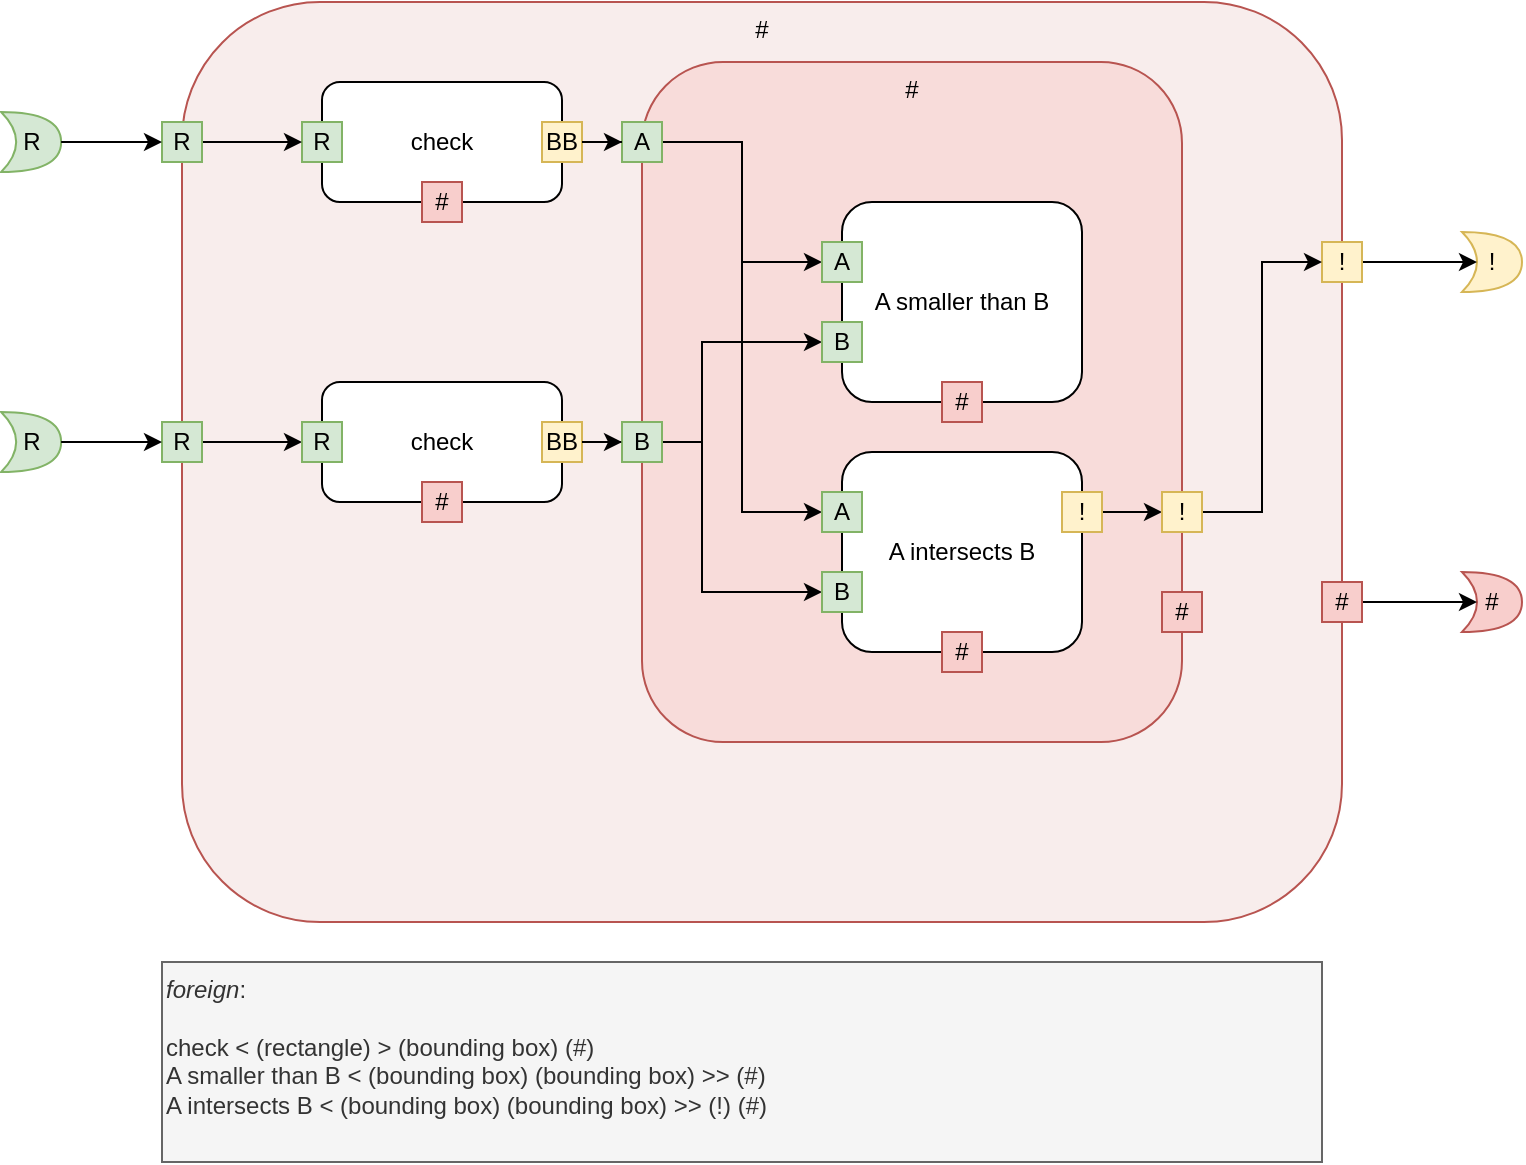 <mxfile version="12.4.2" type="device" pages="15"><diagram name="main" id="rAZX3U-Z9X8mewQ6W131"><mxGraphModel dx="1659" dy="917" grid="1" gridSize="10" guides="1" tooltips="1" connect="1" arrows="1" fold="1" page="1" pageScale="1" pageWidth="1100" pageHeight="850" math="0" shadow="0"><root><mxCell id="mTg779Wc3pMwazupSbyH-0"/><mxCell id="mTg779Wc3pMwazupSbyH-1" parent="mTg779Wc3pMwazupSbyH-0"/><mxCell id="mTg779Wc3pMwazupSbyH-2" value="#" style="rounded=1;whiteSpace=wrap;html=1;fillColor=#F8EDEC;strokeColor=#b85450;verticalAlign=top;" vertex="1" parent="mTg779Wc3pMwazupSbyH-1"><mxGeometry x="90" y="60" width="580" height="460" as="geometry"/></mxCell><mxCell id="mTg779Wc3pMwazupSbyH-3" value="#" style="rounded=1;whiteSpace=wrap;html=1;fillColor=#F8DCDA;strokeColor=#b85450;verticalAlign=top;" vertex="1" parent="mTg779Wc3pMwazupSbyH-1"><mxGeometry x="320" y="90" width="270" height="340" as="geometry"/></mxCell><mxCell id="mTg779Wc3pMwazupSbyH-4" value="check" style="rounded=1;whiteSpace=wrap;html=1;" vertex="1" parent="mTg779Wc3pMwazupSbyH-1"><mxGeometry x="160" y="100" width="120" height="60" as="geometry"/></mxCell><mxCell id="mTg779Wc3pMwazupSbyH-5" value="R" style="rounded=0;whiteSpace=wrap;html=1;fillColor=#d5e8d4;strokeColor=#82b366;" vertex="1" parent="mTg779Wc3pMwazupSbyH-1"><mxGeometry x="150" y="120" width="20" height="20" as="geometry"/></mxCell><mxCell id="mTg779Wc3pMwazupSbyH-6" style="edgeStyle=orthogonalEdgeStyle;rounded=0;orthogonalLoop=1;jettySize=auto;html=1;exitX=1;exitY=0.5;exitDx=0;exitDy=0;entryX=0;entryY=0.5;entryDx=0;entryDy=0;" edge="1" parent="mTg779Wc3pMwazupSbyH-1" source="mTg779Wc3pMwazupSbyH-8" target="mTg779Wc3pMwazupSbyH-23"><mxGeometry relative="1" as="geometry"><Array as="points"><mxPoint x="370" y="130"/><mxPoint x="370" y="190"/></Array></mxGeometry></mxCell><mxCell id="mTg779Wc3pMwazupSbyH-7" style="edgeStyle=orthogonalEdgeStyle;rounded=0;orthogonalLoop=1;jettySize=auto;html=1;entryX=0;entryY=0.5;entryDx=0;entryDy=0;" edge="1" parent="mTg779Wc3pMwazupSbyH-1" source="mTg779Wc3pMwazupSbyH-41" target="mTg779Wc3pMwazupSbyH-27"><mxGeometry relative="1" as="geometry"><Array as="points"><mxPoint x="370" y="130"/><mxPoint x="370" y="315"/></Array></mxGeometry></mxCell><mxCell id="mTg779Wc3pMwazupSbyH-8" value="BB" style="rounded=0;whiteSpace=wrap;html=1;fillColor=#fff2cc;strokeColor=#d6b656;" vertex="1" parent="mTg779Wc3pMwazupSbyH-1"><mxGeometry x="270" y="120" width="20" height="20" as="geometry"/></mxCell><mxCell id="mTg779Wc3pMwazupSbyH-9" value="#" style="rounded=0;whiteSpace=wrap;html=1;fillColor=#f8cecc;strokeColor=#b85450;" vertex="1" parent="mTg779Wc3pMwazupSbyH-1"><mxGeometry x="210" y="150" width="20" height="20" as="geometry"/></mxCell><mxCell id="mTg779Wc3pMwazupSbyH-10" style="edgeStyle=orthogonalEdgeStyle;rounded=0;orthogonalLoop=1;jettySize=auto;html=1;entryX=0;entryY=0.5;entryDx=0;entryDy=0;" edge="1" parent="mTg779Wc3pMwazupSbyH-1" source="AcB5o-Yo3JGB6TvXYksZ-0" target="mTg779Wc3pMwazupSbyH-5"><mxGeometry relative="1" as="geometry"/></mxCell><mxCell id="mTg779Wc3pMwazupSbyH-11" value="R" style="shape=xor;whiteSpace=wrap;html=1;fillColor=#d5e8d4;strokeColor=#82b366;" vertex="1" parent="mTg779Wc3pMwazupSbyH-1"><mxGeometry x="-0.43" y="115" width="30" height="30" as="geometry"/></mxCell><mxCell id="mTg779Wc3pMwazupSbyH-12" style="edgeStyle=orthogonalEdgeStyle;rounded=0;orthogonalLoop=1;jettySize=auto;html=1;exitX=1;exitY=0.5;exitDx=0;exitDy=0;exitPerimeter=0;entryX=0;entryY=0.5;entryDx=0;entryDy=0;" edge="1" parent="mTg779Wc3pMwazupSbyH-1" source="AcB5o-Yo3JGB6TvXYksZ-2" target="mTg779Wc3pMwazupSbyH-17"><mxGeometry relative="1" as="geometry"/></mxCell><mxCell id="mTg779Wc3pMwazupSbyH-13" value="R" style="shape=xor;whiteSpace=wrap;html=1;fillColor=#d5e8d4;strokeColor=#82b366;" vertex="1" parent="mTg779Wc3pMwazupSbyH-1"><mxGeometry x="-0.43" y="265" width="30" height="30" as="geometry"/></mxCell><mxCell id="mTg779Wc3pMwazupSbyH-14" value="!" style="shape=xor;whiteSpace=wrap;html=1;fillColor=#fff2cc;strokeColor=#d6b656;" vertex="1" parent="mTg779Wc3pMwazupSbyH-1"><mxGeometry x="730" y="175" width="30" height="30" as="geometry"/></mxCell><mxCell id="mTg779Wc3pMwazupSbyH-15" value="#" style="shape=xor;whiteSpace=wrap;html=1;fillColor=#f8cecc;strokeColor=#b85450;" vertex="1" parent="mTg779Wc3pMwazupSbyH-1"><mxGeometry x="730" y="345" width="30" height="30" as="geometry"/></mxCell><mxCell id="mTg779Wc3pMwazupSbyH-16" value="check" style="rounded=1;whiteSpace=wrap;html=1;" vertex="1" parent="mTg779Wc3pMwazupSbyH-1"><mxGeometry x="160" y="250" width="120" height="60" as="geometry"/></mxCell><mxCell id="mTg779Wc3pMwazupSbyH-17" value="R" style="rounded=0;whiteSpace=wrap;html=1;fillColor=#d5e8d4;strokeColor=#82b366;" vertex="1" parent="mTg779Wc3pMwazupSbyH-1"><mxGeometry x="150" y="270" width="20" height="20" as="geometry"/></mxCell><mxCell id="mTg779Wc3pMwazupSbyH-18" style="edgeStyle=orthogonalEdgeStyle;rounded=0;orthogonalLoop=1;jettySize=auto;html=1;exitX=1;exitY=0.5;exitDx=0;exitDy=0;entryX=0;entryY=0.5;entryDx=0;entryDy=0;" edge="1" parent="mTg779Wc3pMwazupSbyH-1" source="mTg779Wc3pMwazupSbyH-20" target="mTg779Wc3pMwazupSbyH-25"><mxGeometry relative="1" as="geometry"/></mxCell><mxCell id="mTg779Wc3pMwazupSbyH-19" style="edgeStyle=orthogonalEdgeStyle;rounded=0;orthogonalLoop=1;jettySize=auto;html=1;exitX=1;exitY=0.5;exitDx=0;exitDy=0;entryX=0;entryY=0.5;entryDx=0;entryDy=0;" edge="1" parent="mTg779Wc3pMwazupSbyH-1" source="mTg779Wc3pMwazupSbyH-43" target="mTg779Wc3pMwazupSbyH-31"><mxGeometry relative="1" as="geometry"><Array as="points"><mxPoint x="350" y="280"/><mxPoint x="350" y="355"/></Array></mxGeometry></mxCell><mxCell id="mTg779Wc3pMwazupSbyH-20" value="BB" style="rounded=0;whiteSpace=wrap;html=1;fillColor=#fff2cc;strokeColor=#d6b656;" vertex="1" parent="mTg779Wc3pMwazupSbyH-1"><mxGeometry x="270" y="270" width="20" height="20" as="geometry"/></mxCell><mxCell id="mTg779Wc3pMwazupSbyH-21" value="#" style="rounded=0;whiteSpace=wrap;html=1;fillColor=#f8cecc;strokeColor=#b85450;" vertex="1" parent="mTg779Wc3pMwazupSbyH-1"><mxGeometry x="210" y="300" width="20" height="20" as="geometry"/></mxCell><mxCell id="mTg779Wc3pMwazupSbyH-22" value="A smaller than B" style="rounded=1;whiteSpace=wrap;html=1;" vertex="1" parent="mTg779Wc3pMwazupSbyH-1"><mxGeometry x="420" y="160" width="120" height="100" as="geometry"/></mxCell><mxCell id="mTg779Wc3pMwazupSbyH-23" value="A" style="rounded=0;whiteSpace=wrap;html=1;fillColor=#d5e8d4;strokeColor=#82b366;" vertex="1" parent="mTg779Wc3pMwazupSbyH-1"><mxGeometry x="410" y="180" width="20" height="20" as="geometry"/></mxCell><mxCell id="mTg779Wc3pMwazupSbyH-24" value="#" style="rounded=0;whiteSpace=wrap;html=1;fillColor=#f8cecc;strokeColor=#b85450;" vertex="1" parent="mTg779Wc3pMwazupSbyH-1"><mxGeometry x="470" y="250" width="20" height="20" as="geometry"/></mxCell><mxCell id="mTg779Wc3pMwazupSbyH-25" value="B" style="rounded=0;whiteSpace=wrap;html=1;fillColor=#d5e8d4;strokeColor=#82b366;" vertex="1" parent="mTg779Wc3pMwazupSbyH-1"><mxGeometry x="410" y="220" width="20" height="20" as="geometry"/></mxCell><mxCell id="mTg779Wc3pMwazupSbyH-26" value="A intersects B" style="rounded=1;whiteSpace=wrap;html=1;" vertex="1" parent="mTg779Wc3pMwazupSbyH-1"><mxGeometry x="420" y="285" width="120" height="100" as="geometry"/></mxCell><mxCell id="mTg779Wc3pMwazupSbyH-27" value="A" style="rounded=0;whiteSpace=wrap;html=1;fillColor=#d5e8d4;strokeColor=#82b366;" vertex="1" parent="mTg779Wc3pMwazupSbyH-1"><mxGeometry x="410" y="305" width="20" height="20" as="geometry"/></mxCell><mxCell id="mTg779Wc3pMwazupSbyH-28" style="edgeStyle=orthogonalEdgeStyle;curved=1;orthogonalLoop=1;jettySize=auto;html=1;exitX=1;exitY=0.5;exitDx=0;exitDy=0;entryX=0;entryY=0.5;entryDx=0;entryDy=0;strokeColor=#000000;strokeWidth=1;" edge="1" parent="mTg779Wc3pMwazupSbyH-1" source="mTg779Wc3pMwazupSbyH-29" target="mTg779Wc3pMwazupSbyH-39"><mxGeometry relative="1" as="geometry"/></mxCell><mxCell id="mTg779Wc3pMwazupSbyH-29" value="!" style="rounded=0;whiteSpace=wrap;html=1;fillColor=#fff2cc;strokeColor=#d6b656;" vertex="1" parent="mTg779Wc3pMwazupSbyH-1"><mxGeometry x="530" y="305" width="20" height="20" as="geometry"/></mxCell><mxCell id="mTg779Wc3pMwazupSbyH-30" value="#" style="rounded=0;whiteSpace=wrap;html=1;fillColor=#f8cecc;strokeColor=#b85450;" vertex="1" parent="mTg779Wc3pMwazupSbyH-1"><mxGeometry x="470" y="375" width="20" height="20" as="geometry"/></mxCell><mxCell id="mTg779Wc3pMwazupSbyH-31" value="B" style="rounded=0;whiteSpace=wrap;html=1;fillColor=#d5e8d4;strokeColor=#82b366;" vertex="1" parent="mTg779Wc3pMwazupSbyH-1"><mxGeometry x="410" y="345" width="20" height="20" as="geometry"/></mxCell><mxCell id="mTg779Wc3pMwazupSbyH-32" style="edgeStyle=orthogonalEdgeStyle;rounded=0;orthogonalLoop=1;jettySize=auto;html=1;exitX=1;exitY=0.5;exitDx=0;exitDy=0;entryX=0.25;entryY=0.5;entryDx=0;entryDy=0;entryPerimeter=0;" edge="1" parent="mTg779Wc3pMwazupSbyH-1" source="mTg779Wc3pMwazupSbyH-33" target="mTg779Wc3pMwazupSbyH-15"><mxGeometry relative="1" as="geometry"/></mxCell><mxCell id="mTg779Wc3pMwazupSbyH-33" value="#" style="rounded=0;whiteSpace=wrap;html=1;fillColor=#f8cecc;strokeColor=#b85450;" vertex="1" parent="mTg779Wc3pMwazupSbyH-1"><mxGeometry x="660" y="350" width="20" height="20" as="geometry"/></mxCell><mxCell id="mTg779Wc3pMwazupSbyH-34" value="&lt;i&gt;foreign&lt;/i&gt;:&lt;br&gt;&lt;br&gt;check &amp;lt; (rectangle) &amp;gt; (bounding box) (#)&lt;br&gt;A smaller than B &amp;lt; (bounding box) (bounding box) &amp;gt;&amp;gt; (#)&lt;br&gt;A intersects B &amp;lt; (bounding box) (bounding box) &amp;gt;&amp;gt; (!) (#)" style="rounded=0;whiteSpace=wrap;html=1;fillColor=#f5f5f5;strokeColor=#666666;fontColor=#333333;align=left;verticalAlign=top;" vertex="1" parent="mTg779Wc3pMwazupSbyH-1"><mxGeometry x="80" y="540" width="580" height="100" as="geometry"/></mxCell><mxCell id="mTg779Wc3pMwazupSbyH-35" value="#" style="rounded=0;whiteSpace=wrap;html=1;fillColor=#f8cecc;strokeColor=#b85450;" vertex="1" parent="mTg779Wc3pMwazupSbyH-1"><mxGeometry x="580" y="355" width="20" height="20" as="geometry"/></mxCell><mxCell id="mTg779Wc3pMwazupSbyH-36" style="edgeStyle=orthogonalEdgeStyle;rounded=0;orthogonalLoop=1;jettySize=auto;html=1;exitX=1;exitY=0.5;exitDx=0;exitDy=0;entryX=0.25;entryY=0.5;entryDx=0;entryDy=0;entryPerimeter=0;strokeColor=#000000;strokeWidth=1;" edge="1" parent="mTg779Wc3pMwazupSbyH-1" source="mTg779Wc3pMwazupSbyH-37" target="mTg779Wc3pMwazupSbyH-14"><mxGeometry relative="1" as="geometry"/></mxCell><mxCell id="mTg779Wc3pMwazupSbyH-37" value="!" style="rounded=0;whiteSpace=wrap;html=1;fillColor=#fff2cc;strokeColor=#d6b656;" vertex="1" parent="mTg779Wc3pMwazupSbyH-1"><mxGeometry x="660" y="180" width="20" height="20" as="geometry"/></mxCell><mxCell id="mTg779Wc3pMwazupSbyH-38" style="edgeStyle=orthogonalEdgeStyle;orthogonalLoop=1;jettySize=auto;html=1;entryX=0;entryY=0.5;entryDx=0;entryDy=0;strokeColor=#000000;strokeWidth=1;rounded=0;" edge="1" parent="mTg779Wc3pMwazupSbyH-1" source="mTg779Wc3pMwazupSbyH-39" target="mTg779Wc3pMwazupSbyH-37"><mxGeometry relative="1" as="geometry"/></mxCell><mxCell id="mTg779Wc3pMwazupSbyH-39" value="!" style="rounded=0;whiteSpace=wrap;html=1;fillColor=#fff2cc;strokeColor=#d6b656;" vertex="1" parent="mTg779Wc3pMwazupSbyH-1"><mxGeometry x="580" y="305" width="20" height="20" as="geometry"/></mxCell><mxCell id="mTg779Wc3pMwazupSbyH-41" value="A" style="rounded=0;whiteSpace=wrap;html=1;fillColor=#d5e8d4;strokeColor=#82b366;" vertex="1" parent="mTg779Wc3pMwazupSbyH-1"><mxGeometry x="310" y="120" width="20" height="20" as="geometry"/></mxCell><mxCell id="mTg779Wc3pMwazupSbyH-42" style="edgeStyle=orthogonalEdgeStyle;rounded=0;orthogonalLoop=1;jettySize=auto;html=1;entryX=0;entryY=0.5;entryDx=0;entryDy=0;" edge="1" parent="mTg779Wc3pMwazupSbyH-1" source="mTg779Wc3pMwazupSbyH-8" target="mTg779Wc3pMwazupSbyH-41"><mxGeometry relative="1" as="geometry"><mxPoint x="290" y="130" as="sourcePoint"/><mxPoint x="410" y="315" as="targetPoint"/><Array as="points"/></mxGeometry></mxCell><mxCell id="mTg779Wc3pMwazupSbyH-43" value="B" style="rounded=0;whiteSpace=wrap;html=1;fillColor=#d5e8d4;strokeColor=#82b366;" vertex="1" parent="mTg779Wc3pMwazupSbyH-1"><mxGeometry x="310" y="270" width="20" height="20" as="geometry"/></mxCell><mxCell id="mTg779Wc3pMwazupSbyH-44" style="edgeStyle=orthogonalEdgeStyle;rounded=0;orthogonalLoop=1;jettySize=auto;html=1;exitX=1;exitY=0.5;exitDx=0;exitDy=0;entryX=0;entryY=0.5;entryDx=0;entryDy=0;" edge="1" parent="mTg779Wc3pMwazupSbyH-1" source="mTg779Wc3pMwazupSbyH-20" target="mTg779Wc3pMwazupSbyH-43"><mxGeometry relative="1" as="geometry"><mxPoint x="290" y="280" as="sourcePoint"/><mxPoint x="410" y="355" as="targetPoint"/></mxGeometry></mxCell><mxCell id="AcB5o-Yo3JGB6TvXYksZ-0" value="R" style="rounded=0;whiteSpace=wrap;html=1;fillColor=#d5e8d4;strokeColor=#82b366;" vertex="1" parent="mTg779Wc3pMwazupSbyH-1"><mxGeometry x="80" y="120" width="20" height="20" as="geometry"/></mxCell><mxCell id="AcB5o-Yo3JGB6TvXYksZ-1" style="edgeStyle=orthogonalEdgeStyle;rounded=0;orthogonalLoop=1;jettySize=auto;html=1;entryX=0;entryY=0.5;entryDx=0;entryDy=0;" edge="1" parent="mTg779Wc3pMwazupSbyH-1" source="mTg779Wc3pMwazupSbyH-11" target="AcB5o-Yo3JGB6TvXYksZ-0"><mxGeometry relative="1" as="geometry"><mxPoint x="29.57" y="124.429" as="sourcePoint"/><mxPoint x="149.571" y="130.143" as="targetPoint"/></mxGeometry></mxCell><mxCell id="AcB5o-Yo3JGB6TvXYksZ-2" value="R" style="rounded=0;whiteSpace=wrap;html=1;fillColor=#d5e8d4;strokeColor=#82b366;" vertex="1" parent="mTg779Wc3pMwazupSbyH-1"><mxGeometry x="80" y="270" width="20" height="20" as="geometry"/></mxCell><mxCell id="AcB5o-Yo3JGB6TvXYksZ-3" style="edgeStyle=orthogonalEdgeStyle;rounded=0;orthogonalLoop=1;jettySize=auto;html=1;exitX=1;exitY=0.5;exitDx=0;exitDy=0;exitPerimeter=0;entryX=0;entryY=0.5;entryDx=0;entryDy=0;" edge="1" parent="mTg779Wc3pMwazupSbyH-1" source="mTg779Wc3pMwazupSbyH-13" target="AcB5o-Yo3JGB6TvXYksZ-2"><mxGeometry relative="1" as="geometry"><mxPoint x="29.571" y="274.429" as="sourcePoint"/><mxPoint x="149.571" y="280.143" as="targetPoint"/></mxGeometry></mxCell></root></mxGraphModel></diagram><diagram id="3pi6KSDVop2b_xGhsW3B" name="1. check"><mxGraphModel dx="2322" dy="1284" grid="1" gridSize="10" guides="1" tooltips="1" connect="1" arrows="1" fold="1" page="1" pageScale="1" pageWidth="1100" pageHeight="850" math="0" shadow="0"><root><mxCell id="-RczmOabcxz86wxY7cgj-0"/><mxCell id="-RczmOabcxz86wxY7cgj-1" parent="-RczmOabcxz86wxY7cgj-0"/><mxCell id="nkueb-QMtvVD79TsfY_7-0" value="#" style="rounded=1;whiteSpace=wrap;html=1;fillColor=#F8EDEC;verticalAlign=top;" vertex="1" parent="-RczmOabcxz86wxY7cgj-1"><mxGeometry x="60" y="50" width="940" height="170" as="geometry"/></mxCell><mxCell id="-RczmOabcxz86wxY7cgj-2" value="is a rectangle" style="rounded=1;whiteSpace=wrap;html=1;" vertex="1" parent="-RczmOabcxz86wxY7cgj-1"><mxGeometry x="110" y="100" width="120" height="60" as="geometry"/></mxCell><mxCell id="-RczmOabcxz86wxY7cgj-3" value="R" style="rounded=0;whiteSpace=wrap;html=1;fillColor=#d5e8d4;strokeColor=#82b366;" vertex="1" parent="-RczmOabcxz86wxY7cgj-1"><mxGeometry x="100" y="120" width="20" height="20" as="geometry"/></mxCell><mxCell id="-RczmOabcxz86wxY7cgj-4" style="edgeStyle=orthogonalEdgeStyle;rounded=0;orthogonalLoop=1;jettySize=auto;html=1;entryX=0;entryY=0.5;entryDx=0;entryDy=0;" edge="1" parent="-RczmOabcxz86wxY7cgj-1" source="-RczmOabcxz86wxY7cgj-5" target="-RczmOabcxz86wxY7cgj-7"><mxGeometry relative="1" as="geometry"/></mxCell><mxCell id="-RczmOabcxz86wxY7cgj-5" value="R" style="rounded=0;whiteSpace=wrap;html=1;fillColor=#fff2cc;strokeColor=#d6b656;" vertex="1" parent="-RczmOabcxz86wxY7cgj-1"><mxGeometry x="220" y="120" width="20" height="20" as="geometry"/></mxCell><mxCell id="-RczmOabcxz86wxY7cgj-6" value="is not a point" style="rounded=1;whiteSpace=wrap;html=1;" vertex="1" parent="-RczmOabcxz86wxY7cgj-1"><mxGeometry x="300" y="100" width="120" height="60" as="geometry"/></mxCell><mxCell id="-RczmOabcxz86wxY7cgj-7" value="R" style="rounded=0;whiteSpace=wrap;html=1;fillColor=#d5e8d4;strokeColor=#82b366;" vertex="1" parent="-RczmOabcxz86wxY7cgj-1"><mxGeometry x="290" y="120" width="20" height="20" as="geometry"/></mxCell><mxCell id="-RczmOabcxz86wxY7cgj-8" style="edgeStyle=orthogonalEdgeStyle;rounded=0;orthogonalLoop=1;jettySize=auto;html=1;exitX=1;exitY=0.5;exitDx=0;exitDy=0;" edge="1" parent="-RczmOabcxz86wxY7cgj-1" source="-RczmOabcxz86wxY7cgj-9" target="-RczmOabcxz86wxY7cgj-13"><mxGeometry relative="1" as="geometry"/></mxCell><mxCell id="-RczmOabcxz86wxY7cgj-9" value="R" style="rounded=0;whiteSpace=wrap;html=1;fillColor=#fff2cc;strokeColor=#d6b656;" vertex="1" parent="-RczmOabcxz86wxY7cgj-1"><mxGeometry x="410" y="120" width="20" height="20" as="geometry"/></mxCell><mxCell id="-RczmOabcxz86wxY7cgj-10" value="#" style="rounded=0;whiteSpace=wrap;html=1;fillColor=#f8cecc;strokeColor=#b85450;" vertex="1" parent="-RczmOabcxz86wxY7cgj-1"><mxGeometry x="160" y="150" width="20" height="20" as="geometry"/></mxCell><mxCell id="-RczmOabcxz86wxY7cgj-11" value="#" style="rounded=0;whiteSpace=wrap;html=1;fillColor=#f8cecc;strokeColor=#b85450;" vertex="1" parent="-RczmOabcxz86wxY7cgj-1"><mxGeometry x="350" y="150" width="20" height="20" as="geometry"/></mxCell><mxCell id="-RczmOabcxz86wxY7cgj-12" value="bounding box" style="rounded=1;whiteSpace=wrap;html=1;" vertex="1" parent="-RczmOabcxz86wxY7cgj-1"><mxGeometry x="480" y="100" width="120" height="60" as="geometry"/></mxCell><mxCell id="-RczmOabcxz86wxY7cgj-13" value="R" style="rounded=0;whiteSpace=wrap;html=1;fillColor=#d5e8d4;strokeColor=#82b366;" vertex="1" parent="-RczmOabcxz86wxY7cgj-1"><mxGeometry x="470" y="120" width="20" height="20" as="geometry"/></mxCell><mxCell id="-RczmOabcxz86wxY7cgj-14" style="edgeStyle=orthogonalEdgeStyle;rounded=0;orthogonalLoop=1;jettySize=auto;html=1;exitX=1;exitY=0.5;exitDx=0;exitDy=0;entryX=0;entryY=0.5;entryDx=0;entryDy=0;" edge="1" parent="-RczmOabcxz86wxY7cgj-1" source="-RczmOabcxz86wxY7cgj-15" target="-RczmOabcxz86wxY7cgj-18"><mxGeometry relative="1" as="geometry"/></mxCell><mxCell id="-RczmOabcxz86wxY7cgj-15" value="BB" style="rounded=0;whiteSpace=wrap;html=1;fillColor=#fff2cc;strokeColor=#d6b656;" vertex="1" parent="-RczmOabcxz86wxY7cgj-1"><mxGeometry x="590" y="120" width="20" height="20" as="geometry"/></mxCell><mxCell id="-RczmOabcxz86wxY7cgj-16" value="#" style="rounded=0;whiteSpace=wrap;html=1;fillColor=#f8cecc;strokeColor=#b85450;" vertex="1" parent="-RczmOabcxz86wxY7cgj-1"><mxGeometry x="530" y="150" width="20" height="20" as="geometry"/></mxCell><mxCell id="-RczmOabcxz86wxY7cgj-17" value="only vertical and&lt;br&gt;horizontal lines" style="rounded=1;whiteSpace=wrap;html=1;" vertex="1" parent="-RczmOabcxz86wxY7cgj-1"><mxGeometry x="660" y="100" width="120" height="60" as="geometry"/></mxCell><mxCell id="-RczmOabcxz86wxY7cgj-18" value="bb" style="rounded=0;whiteSpace=wrap;html=1;fillColor=#d5e8d4;strokeColor=#82b366;" vertex="1" parent="-RczmOabcxz86wxY7cgj-1"><mxGeometry x="650" y="120" width="20" height="20" as="geometry"/></mxCell><mxCell id="-RczmOabcxz86wxY7cgj-19" style="edgeStyle=orthogonalEdgeStyle;rounded=0;orthogonalLoop=1;jettySize=auto;html=1;exitX=1;exitY=0.5;exitDx=0;exitDy=0;entryX=0;entryY=0.5;entryDx=0;entryDy=0;" edge="1" parent="-RczmOabcxz86wxY7cgj-1" source="-RczmOabcxz86wxY7cgj-20" target="-RczmOabcxz86wxY7cgj-23"><mxGeometry relative="1" as="geometry"/></mxCell><mxCell id="-RczmOabcxz86wxY7cgj-20" value="BB" style="rounded=0;whiteSpace=wrap;html=1;fillColor=#fff2cc;strokeColor=#d6b656;" vertex="1" parent="-RczmOabcxz86wxY7cgj-1"><mxGeometry x="770" y="120" width="20" height="20" as="geometry"/></mxCell><mxCell id="-RczmOabcxz86wxY7cgj-21" value="#" style="rounded=0;whiteSpace=wrap;html=1;fillColor=#f8cecc;strokeColor=#b85450;" vertex="1" parent="-RczmOabcxz86wxY7cgj-1"><mxGeometry x="710" y="150" width="20" height="20" as="geometry"/></mxCell><mxCell id="-RczmOabcxz86wxY7cgj-22" value="perfect rectangle" style="rounded=1;whiteSpace=wrap;html=1;" vertex="1" parent="-RczmOabcxz86wxY7cgj-1"><mxGeometry x="840" y="100" width="120" height="60" as="geometry"/></mxCell><mxCell id="-RczmOabcxz86wxY7cgj-23" value="bb" style="rounded=0;whiteSpace=wrap;html=1;fillColor=#d5e8d4;strokeColor=#82b366;" vertex="1" parent="-RczmOabcxz86wxY7cgj-1"><mxGeometry x="830" y="120" width="20" height="20" as="geometry"/></mxCell><mxCell id="9svH8oGSjHhgJEe5KwTj-2" style="edgeStyle=orthogonalEdgeStyle;rounded=0;orthogonalLoop=1;jettySize=auto;html=1;exitX=1;exitY=0.5;exitDx=0;exitDy=0;entryX=0.25;entryY=0.5;entryDx=0;entryDy=0;entryPerimeter=0;" edge="1" parent="-RczmOabcxz86wxY7cgj-1" source="N1oBOLxQrKZQctZJfi1u-0" target="9svH8oGSjHhgJEe5KwTj-0"><mxGeometry relative="1" as="geometry"/></mxCell><mxCell id="-RczmOabcxz86wxY7cgj-24" value="BB" style="rounded=0;whiteSpace=wrap;html=1;fillColor=#fff2cc;strokeColor=#d6b656;" vertex="1" parent="-RczmOabcxz86wxY7cgj-1"><mxGeometry x="950" y="120" width="20" height="20" as="geometry"/></mxCell><mxCell id="-RczmOabcxz86wxY7cgj-25" value="#" style="rounded=0;whiteSpace=wrap;html=1;fillColor=#f8cecc;strokeColor=#b85450;" vertex="1" parent="-RczmOabcxz86wxY7cgj-1"><mxGeometry x="890" y="150" width="20" height="20" as="geometry"/></mxCell><mxCell id="fy4JwVMTZuHDpHhXjWHM-1" style="edgeStyle=orthogonalEdgeStyle;rounded=0;orthogonalLoop=1;jettySize=auto;html=1;exitX=1;exitY=0.5;exitDx=0;exitDy=0;exitPerimeter=0;entryX=0;entryY=0.5;entryDx=0;entryDy=0;" edge="1" parent="-RczmOabcxz86wxY7cgj-1" source="JKsJJcUiqVwEq4iXqg4S-0" target="-RczmOabcxz86wxY7cgj-3"><mxGeometry relative="1" as="geometry"/></mxCell><mxCell id="fy4JwVMTZuHDpHhXjWHM-0" value="R" style="shape=xor;whiteSpace=wrap;html=1;fillColor=#d5e8d4;strokeColor=#82b366;" vertex="1" parent="-RczmOabcxz86wxY7cgj-1"><mxGeometry y="115" width="30" height="30" as="geometry"/></mxCell><mxCell id="9svH8oGSjHhgJEe5KwTj-0" value="BB" style="shape=xor;whiteSpace=wrap;html=1;fillColor=#fff2cc;strokeColor=#d6b656;" vertex="1" parent="-RczmOabcxz86wxY7cgj-1"><mxGeometry x="1050" y="115" width="30" height="30" as="geometry"/></mxCell><mxCell id="9svH8oGSjHhgJEe5KwTj-1" value="#" style="shape=xor;whiteSpace=wrap;html=1;fillColor=#f8cecc;strokeColor=#b85450;" vertex="1" parent="-RczmOabcxz86wxY7cgj-1"><mxGeometry x="1050" y="160" width="30" height="30" as="geometry"/></mxCell><mxCell id="j7TcSYzxN3Xzq-9f6Kb5-0" value="&lt;i&gt;foreign&lt;/i&gt;:&lt;br&gt;&lt;br&gt;is a rectangle &amp;lt; (rectangle) &amp;gt; (rectangle) (#)&lt;br&gt;is not a point &amp;lt; (rectangle) &amp;gt; (rectangle) (#)&lt;br&gt;bounding box &amp;lt; (rectangle) &amp;gt; (bounding box) (#)&lt;br&gt;only vertical and horizontal lines &amp;lt; (bounding box) &amp;gt; (bounding box) (#)&lt;br&gt;perfect rectangle &amp;lt; (bounding box) &amp;gt; (bounding box) (#)&lt;br&gt;" style="rounded=0;whiteSpace=wrap;html=1;fillColor=#f5f5f5;strokeColor=#666666;fontColor=#333333;align=left;verticalAlign=top;" vertex="1" parent="-RczmOabcxz86wxY7cgj-1"><mxGeometry x="80" y="280" width="580" height="130" as="geometry"/></mxCell><mxCell id="N1oBOLxQrKZQctZJfi1u-0" value="BB" style="rounded=0;whiteSpace=wrap;html=1;fillColor=#fff2cc;strokeColor=#d6b656;" vertex="1" parent="-RczmOabcxz86wxY7cgj-1"><mxGeometry x="990" y="120" width="20" height="20" as="geometry"/></mxCell><mxCell id="N1oBOLxQrKZQctZJfi1u-1" style="edgeStyle=orthogonalEdgeStyle;rounded=0;orthogonalLoop=1;jettySize=auto;html=1;exitX=1;exitY=0.5;exitDx=0;exitDy=0;entryX=0.25;entryY=0.5;entryDx=0;entryDy=0;entryPerimeter=0;" edge="1" parent="-RczmOabcxz86wxY7cgj-1" source="-RczmOabcxz86wxY7cgj-24" target="N1oBOLxQrKZQctZJfi1u-0"><mxGeometry relative="1" as="geometry"><mxPoint x="970" y="130" as="sourcePoint"/><mxPoint x="1058" y="130" as="targetPoint"/></mxGeometry></mxCell><mxCell id="N1oBOLxQrKZQctZJfi1u-3" style="edgeStyle=orthogonalEdgeStyle;rounded=0;orthogonalLoop=1;jettySize=auto;html=1;entryX=0.25;entryY=0.5;entryDx=0;entryDy=0;entryPerimeter=0;strokeColor=#000000;strokeWidth=1;" edge="1" parent="-RczmOabcxz86wxY7cgj-1" source="N1oBOLxQrKZQctZJfi1u-2" target="9svH8oGSjHhgJEe5KwTj-1"><mxGeometry relative="1" as="geometry"/></mxCell><mxCell id="N1oBOLxQrKZQctZJfi1u-2" value="#" style="rounded=0;whiteSpace=wrap;html=1;fillColor=#f8cecc;strokeColor=#b85450;" vertex="1" parent="-RczmOabcxz86wxY7cgj-1"><mxGeometry x="990" y="165" width="20" height="20" as="geometry"/></mxCell><mxCell id="JKsJJcUiqVwEq4iXqg4S-0" value="R" style="rounded=0;whiteSpace=wrap;html=1;fillColor=#d5e8d4;strokeColor=#82b366;" vertex="1" parent="-RczmOabcxz86wxY7cgj-1"><mxGeometry x="50" y="120" width="20" height="20" as="geometry"/></mxCell><mxCell id="JKsJJcUiqVwEq4iXqg4S-1" style="edgeStyle=orthogonalEdgeStyle;rounded=0;orthogonalLoop=1;jettySize=auto;html=1;exitX=1;exitY=0.5;exitDx=0;exitDy=0;exitPerimeter=0;entryX=0;entryY=0.5;entryDx=0;entryDy=0;" edge="1" parent="-RczmOabcxz86wxY7cgj-1" source="fy4JwVMTZuHDpHhXjWHM-0" target="JKsJJcUiqVwEq4iXqg4S-0"><mxGeometry relative="1" as="geometry"><mxPoint x="30" y="130" as="sourcePoint"/><mxPoint x="100" y="130" as="targetPoint"/></mxGeometry></mxCell></root></mxGraphModel></diagram><diagram id="MOt74ny4IYBSVCBCF9Tc" name="2. A intersects B"><mxGraphModel dx="968" dy="535" grid="1" gridSize="10" guides="1" tooltips="1" connect="1" arrows="1" fold="1" page="1" pageScale="1" pageWidth="1100" pageHeight="850" math="0" shadow="0"><root><mxCell id="o23y6Ctmdc7A6bxVklQv-0"/><mxCell id="o23y6Ctmdc7A6bxVklQv-1" parent="o23y6Ctmdc7A6bxVklQv-0"/><mxCell id="o23y6Ctmdc7A6bxVklQv-2" value="*" style="rounded=1;whiteSpace=wrap;html=1;fillColor=#f5f5f5;strokeColor=#666666;verticalAlign=top;fontColor=#333333;" vertex="1" parent="o23y6Ctmdc7A6bxVklQv-1"><mxGeometry x="100" y="115" width="360" height="325" as="geometry"/></mxCell><mxCell id="jY82PLPEphu0SCrTBW-F-3" style="edgeStyle=orthogonalEdgeStyle;rounded=0;orthogonalLoop=1;jettySize=auto;html=1;entryX=0;entryY=0.5;entryDx=0;entryDy=0;" edge="1" parent="o23y6Ctmdc7A6bxVklQv-1" source="fxf1g9G1YOcca8AhocaV-0" target="iG3h3PGIN5HyMHnJLgFu-1"><mxGeometry relative="1" as="geometry"><Array as="points"><mxPoint x="170" y="185"/><mxPoint x="170" y="320"/></Array></mxGeometry></mxCell><mxCell id="fxf1g9G1YOcca8AhocaV-3" style="edgeStyle=orthogonalEdgeStyle;rounded=0;orthogonalLoop=1;jettySize=auto;html=1;exitX=1;exitY=0.5;exitDx=0;exitDy=0;exitPerimeter=0;entryX=0;entryY=0.5;entryDx=0;entryDy=0;strokeColor=#000000;strokeWidth=1;" edge="1" parent="o23y6Ctmdc7A6bxVklQv-1" source="o23y6Ctmdc7A6bxVklQv-11" target="fxf1g9G1YOcca8AhocaV-0"><mxGeometry relative="1" as="geometry"/></mxCell><mxCell id="o23y6Ctmdc7A6bxVklQv-11" value="BB1" style="shape=xor;whiteSpace=wrap;html=1;fillColor=#d5e8d4;strokeColor=#82b366;" vertex="1" parent="o23y6Ctmdc7A6bxVklQv-1"><mxGeometry x="20" y="170" width="30" height="30" as="geometry"/></mxCell><mxCell id="fxf1g9G1YOcca8AhocaV-5" style="edgeStyle=orthogonalEdgeStyle;rounded=0;orthogonalLoop=1;jettySize=auto;html=1;exitX=1;exitY=0.5;exitDx=0;exitDy=0;exitPerimeter=0;entryX=0;entryY=0.5;entryDx=0;entryDy=0;strokeColor=#000000;strokeWidth=1;" edge="1" parent="o23y6Ctmdc7A6bxVklQv-1" source="o23y6Ctmdc7A6bxVklQv-13" target="fxf1g9G1YOcca8AhocaV-4"><mxGeometry relative="1" as="geometry"/></mxCell><mxCell id="o23y6Ctmdc7A6bxVklQv-13" value="BB2" style="shape=xor;whiteSpace=wrap;html=1;fillColor=#d5e8d4;strokeColor=#82b366;" vertex="1" parent="o23y6Ctmdc7A6bxVklQv-1"><mxGeometry x="20" y="265" width="30" height="30" as="geometry"/></mxCell><mxCell id="o23y6Ctmdc7A6bxVklQv-14" value="!" style="shape=xor;whiteSpace=wrap;html=1;fillColor=#fff2cc;strokeColor=#d6b656;" vertex="1" parent="o23y6Ctmdc7A6bxVklQv-1"><mxGeometry x="550" y="170" width="30" height="30" as="geometry"/></mxCell><mxCell id="o23y6Ctmdc7A6bxVklQv-15" value="#" style="shape=xor;whiteSpace=wrap;html=1;fillColor=#f8cecc;strokeColor=#b85450;" vertex="1" parent="o23y6Ctmdc7A6bxVklQv-1"><mxGeometry x="550" y="265" width="30" height="30" as="geometry"/></mxCell><mxCell id="o23y6Ctmdc7A6bxVklQv-26" value="intersects&lt;br&gt;vertically" style="rounded=1;whiteSpace=wrap;html=1;" vertex="1" parent="o23y6Ctmdc7A6bxVklQv-1"><mxGeometry x="220" y="160" width="120" height="100" as="geometry"/></mxCell><mxCell id="o23y6Ctmdc7A6bxVklQv-27" value="A" style="rounded=0;whiteSpace=wrap;html=1;fillColor=#d5e8d4;strokeColor=#82b366;" vertex="1" parent="o23y6Ctmdc7A6bxVklQv-1"><mxGeometry x="210" y="175" width="20" height="20" as="geometry"/></mxCell><mxCell id="o23y6Ctmdc7A6bxVklQv-29" value="!" style="rounded=0;whiteSpace=wrap;html=1;fillColor=#fff2cc;strokeColor=#d6b656;" vertex="1" parent="o23y6Ctmdc7A6bxVklQv-1"><mxGeometry x="330" y="175" width="20" height="20" as="geometry"/></mxCell><mxCell id="o23y6Ctmdc7A6bxVklQv-30" value="#" style="rounded=0;whiteSpace=wrap;html=1;fillColor=#f8cecc;strokeColor=#b85450;" vertex="1" parent="o23y6Ctmdc7A6bxVklQv-1"><mxGeometry x="270" y="245" width="20" height="20" as="geometry"/></mxCell><mxCell id="o23y6Ctmdc7A6bxVklQv-31" value="B" style="rounded=0;whiteSpace=wrap;html=1;fillColor=#d5e8d4;strokeColor=#82b366;" vertex="1" parent="o23y6Ctmdc7A6bxVklQv-1"><mxGeometry x="210" y="215" width="20" height="20" as="geometry"/></mxCell><mxCell id="iG3h3PGIN5HyMHnJLgFu-0" value="intersects&lt;br&gt;horizontally" style="rounded=1;whiteSpace=wrap;html=1;" vertex="1" parent="o23y6Ctmdc7A6bxVklQv-1"><mxGeometry x="220" y="295" width="120" height="100" as="geometry"/></mxCell><mxCell id="iG3h3PGIN5HyMHnJLgFu-1" value="A" style="rounded=0;whiteSpace=wrap;html=1;fillColor=#d5e8d4;strokeColor=#82b366;" vertex="1" parent="o23y6Ctmdc7A6bxVklQv-1"><mxGeometry x="210" y="310" width="20" height="20" as="geometry"/></mxCell><mxCell id="iG3h3PGIN5HyMHnJLgFu-2" value="!" style="rounded=0;whiteSpace=wrap;html=1;fillColor=#fff2cc;strokeColor=#d6b656;" vertex="1" parent="o23y6Ctmdc7A6bxVklQv-1"><mxGeometry x="330" y="310" width="20" height="20" as="geometry"/></mxCell><mxCell id="iG3h3PGIN5HyMHnJLgFu-3" value="#" style="rounded=0;whiteSpace=wrap;html=1;fillColor=#f8cecc;strokeColor=#b85450;" vertex="1" parent="o23y6Ctmdc7A6bxVklQv-1"><mxGeometry x="270" y="380" width="20" height="20" as="geometry"/></mxCell><mxCell id="iG3h3PGIN5HyMHnJLgFu-4" value="B" style="rounded=0;whiteSpace=wrap;html=1;fillColor=#d5e8d4;strokeColor=#82b366;" vertex="1" parent="o23y6Ctmdc7A6bxVklQv-1"><mxGeometry x="210" y="350" width="20" height="20" as="geometry"/></mxCell><mxCell id="avnyO6TYbbwWX9QIEKa6-1" style="edgeStyle=orthogonalEdgeStyle;rounded=0;orthogonalLoop=1;jettySize=auto;html=1;entryX=0.25;entryY=0.5;entryDx=0;entryDy=0;entryPerimeter=0;strokeColor=#000000;strokeWidth=1;" edge="1" parent="o23y6Ctmdc7A6bxVklQv-1" source="avnyO6TYbbwWX9QIEKa6-0" target="o23y6Ctmdc7A6bxVklQv-14"><mxGeometry relative="1" as="geometry"/></mxCell><mxCell id="avnyO6TYbbwWX9QIEKa6-0" value="!" style="rounded=0;whiteSpace=wrap;html=1;fillColor=#fff2cc;strokeColor=#d6b656;" vertex="1" parent="o23y6Ctmdc7A6bxVklQv-1"><mxGeometry x="450" y="175" width="20" height="20" as="geometry"/></mxCell><mxCell id="avnyO6TYbbwWX9QIEKa6-3" style="edgeStyle=orthogonalEdgeStyle;rounded=0;orthogonalLoop=1;jettySize=auto;html=1;entryX=0.25;entryY=0.5;entryDx=0;entryDy=0;entryPerimeter=0;strokeColor=#000000;strokeWidth=1;" edge="1" parent="o23y6Ctmdc7A6bxVklQv-1" source="avnyO6TYbbwWX9QIEKa6-2" target="o23y6Ctmdc7A6bxVklQv-15"><mxGeometry relative="1" as="geometry"/></mxCell><mxCell id="avnyO6TYbbwWX9QIEKa6-2" value="#" style="rounded=0;whiteSpace=wrap;html=1;fillColor=#f8cecc;strokeColor=#b85450;" vertex="1" parent="o23y6Ctmdc7A6bxVklQv-1"><mxGeometry x="450" y="270" width="20" height="20" as="geometry"/></mxCell><mxCell id="fxf1g9G1YOcca8AhocaV-2" style="edgeStyle=orthogonalEdgeStyle;rounded=0;orthogonalLoop=1;jettySize=auto;html=1;entryX=0;entryY=0.5;entryDx=0;entryDy=0;strokeColor=#000000;strokeWidth=1;" edge="1" parent="o23y6Ctmdc7A6bxVklQv-1" source="fxf1g9G1YOcca8AhocaV-0" target="o23y6Ctmdc7A6bxVklQv-27"><mxGeometry relative="1" as="geometry"/></mxCell><mxCell id="fxf1g9G1YOcca8AhocaV-0" value="A" style="rounded=0;whiteSpace=wrap;html=1;fillColor=#d5e8d4;strokeColor=#82b366;" vertex="1" parent="o23y6Ctmdc7A6bxVklQv-1"><mxGeometry x="90" y="175" width="20" height="20" as="geometry"/></mxCell><mxCell id="fxf1g9G1YOcca8AhocaV-6" style="edgeStyle=orthogonalEdgeStyle;rounded=0;orthogonalLoop=1;jettySize=auto;html=1;exitX=1;exitY=0.5;exitDx=0;exitDy=0;entryX=0;entryY=0.5;entryDx=0;entryDy=0;strokeColor=#000000;strokeWidth=1;" edge="1" parent="o23y6Ctmdc7A6bxVklQv-1" source="fxf1g9G1YOcca8AhocaV-4" target="o23y6Ctmdc7A6bxVklQv-31"><mxGeometry relative="1" as="geometry"/></mxCell><mxCell id="fxf1g9G1YOcca8AhocaV-7" style="edgeStyle=orthogonalEdgeStyle;rounded=0;orthogonalLoop=1;jettySize=auto;html=1;entryX=0;entryY=0.5;entryDx=0;entryDy=0;strokeColor=#000000;strokeWidth=1;" edge="1" parent="o23y6Ctmdc7A6bxVklQv-1" source="fxf1g9G1YOcca8AhocaV-4" target="iG3h3PGIN5HyMHnJLgFu-4"><mxGeometry relative="1" as="geometry"/></mxCell><mxCell id="fxf1g9G1YOcca8AhocaV-4" value="B" style="rounded=0;whiteSpace=wrap;html=1;fillColor=#d5e8d4;strokeColor=#82b366;" vertex="1" parent="o23y6Ctmdc7A6bxVklQv-1"><mxGeometry x="90" y="270" width="20" height="20" as="geometry"/></mxCell></root></mxGraphModel></diagram><diagram id="64pZ5iqxHk72NBfvJyt_" name="3. A smaller than B"><mxGraphModel dx="1161" dy="642" grid="1" gridSize="10" guides="1" tooltips="1" connect="1" arrows="1" fold="1" page="1" pageScale="1" pageWidth="1100" pageHeight="850" math="0" shadow="0"><root><mxCell id="6d5z2Oh-4Q9WdNPdB0F_-0"/><mxCell id="6d5z2Oh-4Q9WdNPdB0F_-1" parent="6d5z2Oh-4Q9WdNPdB0F_-0"/><mxCell id="iQkiyKhO7W2biCYQCM-P-0" value="" style="rounded=1;whiteSpace=wrap;html=1;fillColor=#F8DCDA;strokeColor=#b85450;" vertex="1" parent="6d5z2Oh-4Q9WdNPdB0F_-1"><mxGeometry x="110" y="140" width="420" height="220" as="geometry"/></mxCell><mxCell id="6d5z2Oh-4Q9WdNPdB0F_-2" value="&amp;lt;" style="rounded=1;whiteSpace=wrap;html=1;" vertex="1" parent="6d5z2Oh-4Q9WdNPdB0F_-1"><mxGeometry x="360" y="200" width="120" height="100" as="geometry"/></mxCell><mxCell id="6d5z2Oh-4Q9WdNPdB0F_-3" value="A" style="rounded=0;whiteSpace=wrap;html=1;fillColor=#d5e8d4;strokeColor=#82b366;" vertex="1" parent="6d5z2Oh-4Q9WdNPdB0F_-1"><mxGeometry x="350" y="220" width="20" height="20" as="geometry"/></mxCell><mxCell id="6d5z2Oh-4Q9WdNPdB0F_-4" value="#" style="rounded=0;whiteSpace=wrap;html=1;fillColor=#f8cecc;strokeColor=#b85450;" vertex="1" parent="6d5z2Oh-4Q9WdNPdB0F_-1"><mxGeometry x="410" y="290" width="20" height="20" as="geometry"/></mxCell><mxCell id="6d5z2Oh-4Q9WdNPdB0F_-5" value="B" style="rounded=0;whiteSpace=wrap;html=1;fillColor=#d5e8d4;strokeColor=#82b366;" vertex="1" parent="6d5z2Oh-4Q9WdNPdB0F_-1"><mxGeometry x="350" y="260" width="20" height="20" as="geometry"/></mxCell><mxCell id="iQkiyKhO7W2biCYQCM-P-4" style="edgeStyle=orthogonalEdgeStyle;rounded=0;orthogonalLoop=1;jettySize=auto;html=1;entryX=0.25;entryY=0.5;entryDx=0;entryDy=0;entryPerimeter=0;" edge="1" parent="6d5z2Oh-4Q9WdNPdB0F_-1" source="BTP6HBLzLV6H05JM_j_G-2" target="iQkiyKhO7W2biCYQCM-P-2"><mxGeometry relative="1" as="geometry"/></mxCell><mxCell id="BTP6HBLzLV6H05JM_j_G-4" style="edgeStyle=orthogonalEdgeStyle;rounded=0;orthogonalLoop=1;jettySize=auto;html=1;exitX=1;exitY=0.5;exitDx=0;exitDy=0;entryX=0;entryY=0.5;entryDx=0;entryDy=0;strokeColor=#000000;strokeWidth=1;" edge="1" parent="6d5z2Oh-4Q9WdNPdB0F_-1" source="6d5z2Oh-4Q9WdNPdB0F_-6" target="BTP6HBLzLV6H05JM_j_G-2"><mxGeometry relative="1" as="geometry"/></mxCell><mxCell id="6d5z2Oh-4Q9WdNPdB0F_-6" value="!" style="rounded=0;whiteSpace=wrap;html=1;fillColor=#fff2cc;strokeColor=#d6b656;" vertex="1" parent="6d5z2Oh-4Q9WdNPdB0F_-1"><mxGeometry x="470" y="220" width="20" height="20" as="geometry"/></mxCell><mxCell id="BTP6HBLzLV6H05JM_j_G-8" style="edgeStyle=orthogonalEdgeStyle;rounded=0;orthogonalLoop=1;jettySize=auto;html=1;exitX=1;exitY=0.5;exitDx=0;exitDy=0;exitPerimeter=0;entryX=0;entryY=0.5;entryDx=0;entryDy=0;strokeColor=#000000;strokeWidth=1;" edge="1" parent="6d5z2Oh-4Q9WdNPdB0F_-1" source="RdSefJouI4LQqGvqD5Qs-0" target="BTP6HBLzLV6H05JM_j_G-5"><mxGeometry relative="1" as="geometry"/></mxCell><mxCell id="RdSefJouI4LQqGvqD5Qs-0" value="A" style="shape=xor;whiteSpace=wrap;html=1;fillColor=#d5e8d4;strokeColor=#82b366;" vertex="1" parent="6d5z2Oh-4Q9WdNPdB0F_-1"><mxGeometry x="40" y="185" width="30" height="30" as="geometry"/></mxCell><mxCell id="c7uRz3F1PJN07OM9DZkU-0" value="area" style="rounded=1;whiteSpace=wrap;html=1;" vertex="1" parent="6d5z2Oh-4Q9WdNPdB0F_-1"><mxGeometry x="170" y="170" width="120" height="60" as="geometry"/></mxCell><mxCell id="c7uRz3F1PJN07OM9DZkU-1" value="bb" style="rounded=0;whiteSpace=wrap;html=1;fillColor=#d5e8d4;strokeColor=#82b366;" vertex="1" parent="6d5z2Oh-4Q9WdNPdB0F_-1"><mxGeometry x="160" y="190" width="20" height="20" as="geometry"/></mxCell><mxCell id="c7uRz3F1PJN07OM9DZkU-12" style="edgeStyle=orthogonalEdgeStyle;rounded=0;orthogonalLoop=1;jettySize=auto;html=1;exitX=1;exitY=0.5;exitDx=0;exitDy=0;entryX=0;entryY=0.5;entryDx=0;entryDy=0;" edge="1" parent="6d5z2Oh-4Q9WdNPdB0F_-1" source="c7uRz3F1PJN07OM9DZkU-2" target="6d5z2Oh-4Q9WdNPdB0F_-3"><mxGeometry relative="1" as="geometry"/></mxCell><mxCell id="c7uRz3F1PJN07OM9DZkU-2" value="N" style="rounded=0;whiteSpace=wrap;html=1;fillColor=#fff2cc;strokeColor=#d6b656;" vertex="1" parent="6d5z2Oh-4Q9WdNPdB0F_-1"><mxGeometry x="280" y="190" width="20" height="20" as="geometry"/></mxCell><mxCell id="c7uRz3F1PJN07OM9DZkU-3" value="#" style="rounded=0;whiteSpace=wrap;html=1;fillColor=#f8cecc;strokeColor=#b85450;" vertex="1" parent="6d5z2Oh-4Q9WdNPdB0F_-1"><mxGeometry x="220" y="220" width="20" height="20" as="geometry"/></mxCell><mxCell id="BTP6HBLzLV6H05JM_j_G-11" style="edgeStyle=orthogonalEdgeStyle;rounded=0;orthogonalLoop=1;jettySize=auto;html=1;exitX=1;exitY=0.5;exitDx=0;exitDy=0;exitPerimeter=0;strokeColor=#000000;strokeWidth=1;" edge="1" parent="6d5z2Oh-4Q9WdNPdB0F_-1" source="c7uRz3F1PJN07OM9DZkU-7" target="BTP6HBLzLV6H05JM_j_G-7"><mxGeometry relative="1" as="geometry"/></mxCell><mxCell id="c7uRz3F1PJN07OM9DZkU-7" value="B" style="shape=xor;whiteSpace=wrap;html=1;fillColor=#d5e8d4;strokeColor=#82b366;" vertex="1" parent="6d5z2Oh-4Q9WdNPdB0F_-1"><mxGeometry x="40" y="285" width="30" height="30" as="geometry"/></mxCell><mxCell id="c7uRz3F1PJN07OM9DZkU-8" value="area" style="rounded=1;whiteSpace=wrap;html=1;" vertex="1" parent="6d5z2Oh-4Q9WdNPdB0F_-1"><mxGeometry x="170" y="270" width="120" height="60" as="geometry"/></mxCell><mxCell id="c7uRz3F1PJN07OM9DZkU-9" value="bb" style="rounded=0;whiteSpace=wrap;html=1;fillColor=#d5e8d4;strokeColor=#82b366;" vertex="1" parent="6d5z2Oh-4Q9WdNPdB0F_-1"><mxGeometry x="160" y="290" width="20" height="20" as="geometry"/></mxCell><mxCell id="c7uRz3F1PJN07OM9DZkU-13" style="edgeStyle=orthogonalEdgeStyle;rounded=0;orthogonalLoop=1;jettySize=auto;html=1;exitX=1;exitY=0.5;exitDx=0;exitDy=0;entryX=0;entryY=0.5;entryDx=0;entryDy=0;" edge="1" parent="6d5z2Oh-4Q9WdNPdB0F_-1" source="c7uRz3F1PJN07OM9DZkU-10" target="6d5z2Oh-4Q9WdNPdB0F_-5"><mxGeometry relative="1" as="geometry"/></mxCell><mxCell id="c7uRz3F1PJN07OM9DZkU-10" value="N" style="rounded=0;whiteSpace=wrap;html=1;fillColor=#fff2cc;strokeColor=#d6b656;" vertex="1" parent="6d5z2Oh-4Q9WdNPdB0F_-1"><mxGeometry x="280" y="290" width="20" height="20" as="geometry"/></mxCell><mxCell id="c7uRz3F1PJN07OM9DZkU-11" value="#" style="rounded=0;whiteSpace=wrap;html=1;fillColor=#f8cecc;strokeColor=#b85450;" vertex="1" parent="6d5z2Oh-4Q9WdNPdB0F_-1"><mxGeometry x="220" y="320" width="20" height="20" as="geometry"/></mxCell><mxCell id="iQkiyKhO7W2biCYQCM-P-2" value="!" style="shape=xor;whiteSpace=wrap;html=1;fillColor=#fff2cc;strokeColor=#d6b656;" vertex="1" parent="6d5z2Oh-4Q9WdNPdB0F_-1"><mxGeometry x="620" y="215" width="30" height="30" as="geometry"/></mxCell><mxCell id="BTP6HBLzLV6H05JM_j_G-1" style="edgeStyle=orthogonalEdgeStyle;rounded=0;orthogonalLoop=1;jettySize=auto;html=1;exitX=1;exitY=0.5;exitDx=0;exitDy=0;entryX=0;entryY=0.5;entryDx=0;entryDy=0;strokeColor=#000000;strokeWidth=1;" edge="1" parent="6d5z2Oh-4Q9WdNPdB0F_-1" source="iQkiyKhO7W2biCYQCM-P-6" target="BTP6HBLzLV6H05JM_j_G-0"><mxGeometry relative="1" as="geometry"/></mxCell><mxCell id="iQkiyKhO7W2biCYQCM-P-6" value="#" style="rounded=0;whiteSpace=wrap;html=1;fillColor=#f8cecc;strokeColor=#b85450;" vertex="1" parent="6d5z2Oh-4Q9WdNPdB0F_-1"><mxGeometry x="520" y="310" width="20" height="20" as="geometry"/></mxCell><mxCell id="SzByT52WID8PKvI6Ss_r-0" value="&lt;i&gt;foreign&lt;/i&gt;:&lt;br&gt;&lt;br&gt;" style="rounded=0;whiteSpace=wrap;html=1;fillColor=#f5f5f5;strokeColor=#666666;fontColor=#333333;align=left;verticalAlign=top;" vertex="1" parent="6d5z2Oh-4Q9WdNPdB0F_-1"><mxGeometry x="160" y="400" width="340" height="120" as="geometry"/></mxCell><mxCell id="BTP6HBLzLV6H05JM_j_G-0" value="#" style="rounded=0;whiteSpace=wrap;html=1;fillColor=#f8cecc;strokeColor=#b85450;" vertex="1" parent="6d5z2Oh-4Q9WdNPdB0F_-1"><mxGeometry x="620" y="310" width="20" height="20" as="geometry"/></mxCell><mxCell id="BTP6HBLzLV6H05JM_j_G-2" value="!" style="rounded=0;whiteSpace=wrap;html=1;fillColor=#fff2cc;strokeColor=#d6b656;" vertex="1" parent="6d5z2Oh-4Q9WdNPdB0F_-1"><mxGeometry x="520" y="220" width="20" height="20" as="geometry"/></mxCell><mxCell id="BTP6HBLzLV6H05JM_j_G-9" style="edgeStyle=orthogonalEdgeStyle;rounded=0;orthogonalLoop=1;jettySize=auto;html=1;exitX=1;exitY=0.5;exitDx=0;exitDy=0;entryX=0;entryY=0.5;entryDx=0;entryDy=0;strokeColor=#000000;strokeWidth=1;" edge="1" parent="6d5z2Oh-4Q9WdNPdB0F_-1" source="BTP6HBLzLV6H05JM_j_G-5" target="c7uRz3F1PJN07OM9DZkU-1"><mxGeometry relative="1" as="geometry"/></mxCell><mxCell id="BTP6HBLzLV6H05JM_j_G-5" value="" style="rounded=0;whiteSpace=wrap;html=1;fillColor=#d5e8d4;strokeColor=#82b366;" vertex="1" parent="6d5z2Oh-4Q9WdNPdB0F_-1"><mxGeometry x="100" y="190" width="20" height="20" as="geometry"/></mxCell><mxCell id="BTP6HBLzLV6H05JM_j_G-13" style="edgeStyle=orthogonalEdgeStyle;rounded=0;orthogonalLoop=1;jettySize=auto;html=1;exitX=1;exitY=0.5;exitDx=0;exitDy=0;strokeColor=#000000;strokeWidth=1;" edge="1" parent="6d5z2Oh-4Q9WdNPdB0F_-1" source="BTP6HBLzLV6H05JM_j_G-7" target="c7uRz3F1PJN07OM9DZkU-9"><mxGeometry relative="1" as="geometry"/></mxCell><mxCell id="BTP6HBLzLV6H05JM_j_G-7" value="" style="rounded=0;whiteSpace=wrap;html=1;fillColor=#d5e8d4;strokeColor=#82b366;" vertex="1" parent="6d5z2Oh-4Q9WdNPdB0F_-1"><mxGeometry x="100" y="290" width="20" height="20" as="geometry"/></mxCell></root></mxGraphModel></diagram><diagram name="2.1 intersects vertically" id="i4UZB3a3yldEFQFolnlF"><mxGraphModel dx="2322" dy="434" grid="1" gridSize="10" guides="1" tooltips="1" connect="1" arrows="1" fold="1" page="1" pageScale="1" pageWidth="1100" pageHeight="850" math="0" shadow="0"><root><mxCell id="Zbu4i0-BtRwMQPIUhTgc-0"/><mxCell id="Zbu4i0-BtRwMQPIUhTgc-1" parent="Zbu4i0-BtRwMQPIUhTgc-0"/><mxCell id="Zbu4i0-BtRwMQPIUhTgc-3" value="Any" style="rounded=1;whiteSpace=wrap;html=1;fillColor=#f5f5f5;strokeColor=#666666;verticalAlign=top;fontColor=#333333;" vertex="1" parent="Zbu4i0-BtRwMQPIUhTgc-1"><mxGeometry x="305" y="880" width="360" height="790" as="geometry"/></mxCell><mxCell id="Zbu4i0-BtRwMQPIUhTgc-8" value="fig h" style="rounded=1;whiteSpace=wrap;html=1;verticalAlign=bottom;" vertex="1" parent="Zbu4i0-BtRwMQPIUhTgc-1"><mxGeometry x="395" y="1480" width="180" height="140" as="geometry"/></mxCell><mxCell id="Zbu4i0-BtRwMQPIUhTgc-9" value="fig g" style="rounded=1;whiteSpace=wrap;html=1;verticalAlign=bottom;" vertex="1" parent="Zbu4i0-BtRwMQPIUhTgc-1"><mxGeometry x="395" y="1320" width="180" height="140" as="geometry"/></mxCell><mxCell id="Zbu4i0-BtRwMQPIUhTgc-10" value="fig f" style="rounded=1;whiteSpace=wrap;html=1;verticalAlign=bottom;" vertex="1" parent="Zbu4i0-BtRwMQPIUhTgc-1"><mxGeometry x="395" y="1130" width="180" height="140" as="geometry"/></mxCell><mxCell id="Zbu4i0-BtRwMQPIUhTgc-11" value="fig e" style="rounded=1;whiteSpace=wrap;html=1;verticalAlign=bottom;" vertex="1" parent="Zbu4i0-BtRwMQPIUhTgc-1"><mxGeometry x="395" y="935" width="180" height="140" as="geometry"/></mxCell><mxCell id="Zbu4i0-BtRwMQPIUhTgc-46" value="" style="endArrow=none;html=1;strokeColor=#FF0000;strokeWidth=2;" edge="1" parent="Zbu4i0-BtRwMQPIUhTgc-1"><mxGeometry width="50" height="50" relative="1" as="geometry"><mxPoint x="425" y="965" as="sourcePoint"/><mxPoint x="545" y="965" as="targetPoint"/></mxGeometry></mxCell><mxCell id="Zbu4i0-BtRwMQPIUhTgc-47" value="" style="endArrow=none;html=1;" edge="1" parent="Zbu4i0-BtRwMQPIUhTgc-1"><mxGeometry width="50" height="50" relative="1" as="geometry"><mxPoint x="425" y="1045" as="sourcePoint"/><mxPoint x="545" y="1045" as="targetPoint"/></mxGeometry></mxCell><mxCell id="Zbu4i0-BtRwMQPIUhTgc-48" value="" style="endArrow=none;html=1;" edge="1" parent="Zbu4i0-BtRwMQPIUhTgc-1"><mxGeometry width="50" height="50" relative="1" as="geometry"><mxPoint x="425" y="965" as="sourcePoint"/><mxPoint x="425" y="1045" as="targetPoint"/></mxGeometry></mxCell><mxCell id="Zbu4i0-BtRwMQPIUhTgc-49" value="" style="endArrow=none;html=1;" edge="1" parent="Zbu4i0-BtRwMQPIUhTgc-1"><mxGeometry width="50" height="50" relative="1" as="geometry"><mxPoint x="545" y="965" as="sourcePoint"/><mxPoint x="545" y="1045" as="targetPoint"/></mxGeometry></mxCell><mxCell id="Zbu4i0-BtRwMQPIUhTgc-50" value="" style="endArrow=none;html=1;strokeColor=#000000;" edge="1" parent="Zbu4i0-BtRwMQPIUhTgc-1"><mxGeometry width="50" height="50" relative="1" as="geometry"><mxPoint x="474.8" y="955" as="sourcePoint"/><mxPoint x="494.8" y="955.5" as="targetPoint"/></mxGeometry></mxCell><mxCell id="Zbu4i0-BtRwMQPIUhTgc-51" value="" style="endArrow=none;html=1;strokeColor=#000000;" edge="1" parent="Zbu4i0-BtRwMQPIUhTgc-1"><mxGeometry width="50" height="50" relative="1" as="geometry"><mxPoint x="474.8" y="975" as="sourcePoint"/><mxPoint x="494.8" y="975" as="targetPoint"/></mxGeometry></mxCell><mxCell id="Zbu4i0-BtRwMQPIUhTgc-52" value="" style="endArrow=none;html=1;strokeColor=#FF0000;strokeWidth=2;" edge="1" parent="Zbu4i0-BtRwMQPIUhTgc-1"><mxGeometry width="50" height="50" relative="1" as="geometry"><mxPoint x="474.8" y="955" as="sourcePoint"/><mxPoint x="474.8" y="975" as="targetPoint"/></mxGeometry></mxCell><mxCell id="Zbu4i0-BtRwMQPIUhTgc-53" value="" style="endArrow=none;html=1;strokeColor=#000000;" edge="1" parent="Zbu4i0-BtRwMQPIUhTgc-1"><mxGeometry width="50" height="50" relative="1" as="geometry"><mxPoint x="494.8" y="955" as="sourcePoint"/><mxPoint x="494.8" y="975" as="targetPoint"/></mxGeometry></mxCell><mxCell id="Zbu4i0-BtRwMQPIUhTgc-54" value="" style="endArrow=none;html=1;strokeColor=#FF0000;strokeWidth=2;" edge="1" parent="Zbu4i0-BtRwMQPIUhTgc-1"><mxGeometry width="50" height="50" relative="1" as="geometry"><mxPoint x="423.57" y="1158.57" as="sourcePoint"/><mxPoint x="543.57" y="1158.57" as="targetPoint"/></mxGeometry></mxCell><mxCell id="Zbu4i0-BtRwMQPIUhTgc-55" value="" style="endArrow=none;html=1;" edge="1" parent="Zbu4i0-BtRwMQPIUhTgc-1"><mxGeometry width="50" height="50" relative="1" as="geometry"><mxPoint x="423.57" y="1238.57" as="sourcePoint"/><mxPoint x="543.57" y="1238.57" as="targetPoint"/></mxGeometry></mxCell><mxCell id="Zbu4i0-BtRwMQPIUhTgc-56" value="" style="endArrow=none;html=1;" edge="1" parent="Zbu4i0-BtRwMQPIUhTgc-1"><mxGeometry width="50" height="50" relative="1" as="geometry"><mxPoint x="423.57" y="1158.57" as="sourcePoint"/><mxPoint x="423.57" y="1238.57" as="targetPoint"/></mxGeometry></mxCell><mxCell id="Zbu4i0-BtRwMQPIUhTgc-57" value="" style="endArrow=none;html=1;" edge="1" parent="Zbu4i0-BtRwMQPIUhTgc-1"><mxGeometry width="50" height="50" relative="1" as="geometry"><mxPoint x="543.57" y="1158.57" as="sourcePoint"/><mxPoint x="543.57" y="1238.57" as="targetPoint"/></mxGeometry></mxCell><mxCell id="Zbu4i0-BtRwMQPIUhTgc-58" value="" style="endArrow=none;html=1;strokeColor=#000000;" edge="1" parent="Zbu4i0-BtRwMQPIUhTgc-1"><mxGeometry width="50" height="50" relative="1" as="geometry"><mxPoint x="473.37" y="1148.57" as="sourcePoint"/><mxPoint x="493.37" y="1149.07" as="targetPoint"/></mxGeometry></mxCell><mxCell id="Zbu4i0-BtRwMQPIUhTgc-59" value="" style="endArrow=none;html=1;strokeColor=#000000;" edge="1" parent="Zbu4i0-BtRwMQPIUhTgc-1"><mxGeometry width="50" height="50" relative="1" as="geometry"><mxPoint x="473.37" y="1168.57" as="sourcePoint"/><mxPoint x="493.37" y="1168.57" as="targetPoint"/></mxGeometry></mxCell><mxCell id="Zbu4i0-BtRwMQPIUhTgc-60" value="" style="endArrow=none;html=1;strokeColor=#000000;" edge="1" parent="Zbu4i0-BtRwMQPIUhTgc-1"><mxGeometry width="50" height="50" relative="1" as="geometry"><mxPoint x="473.37" y="1148.57" as="sourcePoint"/><mxPoint x="473.37" y="1168.57" as="targetPoint"/></mxGeometry></mxCell><mxCell id="Zbu4i0-BtRwMQPIUhTgc-61" value="" style="endArrow=none;html=1;strokeColor=#FF0000;strokeWidth=2;" edge="1" parent="Zbu4i0-BtRwMQPIUhTgc-1"><mxGeometry width="50" height="50" relative="1" as="geometry"><mxPoint x="493.37" y="1148.57" as="sourcePoint"/><mxPoint x="493.37" y="1168.57" as="targetPoint"/></mxGeometry></mxCell><mxCell id="Zbu4i0-BtRwMQPIUhTgc-62" value="" style="endArrow=none;html=1;strokeColor=#000000;" edge="1" parent="Zbu4i0-BtRwMQPIUhTgc-1"><mxGeometry width="50" height="50" relative="1" as="geometry"><mxPoint x="423.82" y="1349.45" as="sourcePoint"/><mxPoint x="543.82" y="1349.45" as="targetPoint"/></mxGeometry></mxCell><mxCell id="Zbu4i0-BtRwMQPIUhTgc-63" value="" style="endArrow=none;html=1;strokeColor=#FF0000;strokeWidth=2;" edge="1" parent="Zbu4i0-BtRwMQPIUhTgc-1"><mxGeometry width="50" height="50" relative="1" as="geometry"><mxPoint x="423.82" y="1429.45" as="sourcePoint"/><mxPoint x="543.82" y="1429.45" as="targetPoint"/></mxGeometry></mxCell><mxCell id="Zbu4i0-BtRwMQPIUhTgc-64" value="" style="endArrow=none;html=1;" edge="1" parent="Zbu4i0-BtRwMQPIUhTgc-1"><mxGeometry width="50" height="50" relative="1" as="geometry"><mxPoint x="423.82" y="1349.45" as="sourcePoint"/><mxPoint x="423.82" y="1429.45" as="targetPoint"/></mxGeometry></mxCell><mxCell id="Zbu4i0-BtRwMQPIUhTgc-65" value="" style="endArrow=none;html=1;" edge="1" parent="Zbu4i0-BtRwMQPIUhTgc-1"><mxGeometry width="50" height="50" relative="1" as="geometry"><mxPoint x="543.82" y="1349.45" as="sourcePoint"/><mxPoint x="543.82" y="1429.45" as="targetPoint"/></mxGeometry></mxCell><mxCell id="Zbu4i0-BtRwMQPIUhTgc-66" value="" style="endArrow=none;html=1;strokeColor=#000000;" edge="1" parent="Zbu4i0-BtRwMQPIUhTgc-1"><mxGeometry width="50" height="50" relative="1" as="geometry"><mxPoint x="474.62" y="1419.45" as="sourcePoint"/><mxPoint x="494.62" y="1419.95" as="targetPoint"/></mxGeometry></mxCell><mxCell id="Zbu4i0-BtRwMQPIUhTgc-67" value="" style="endArrow=none;html=1;strokeColor=#FF0000;strokeWidth=2;" edge="1" parent="Zbu4i0-BtRwMQPIUhTgc-1"><mxGeometry width="50" height="50" relative="1" as="geometry"><mxPoint x="474.62" y="1419.45" as="sourcePoint"/><mxPoint x="474.62" y="1439.45" as="targetPoint"/></mxGeometry></mxCell><mxCell id="Zbu4i0-BtRwMQPIUhTgc-68" value="" style="endArrow=none;html=1;strokeColor=#000000;" edge="1" parent="Zbu4i0-BtRwMQPIUhTgc-1"><mxGeometry width="50" height="50" relative="1" as="geometry"><mxPoint x="494.62" y="1419.45" as="sourcePoint"/><mxPoint x="494.62" y="1439.45" as="targetPoint"/></mxGeometry></mxCell><mxCell id="Zbu4i0-BtRwMQPIUhTgc-69" value="" style="endArrow=none;html=1;strokeColor=#000000;" edge="1" parent="Zbu4i0-BtRwMQPIUhTgc-1"><mxGeometry width="50" height="50" relative="1" as="geometry"><mxPoint x="423.57" y="1507.94" as="sourcePoint"/><mxPoint x="543.57" y="1507.94" as="targetPoint"/></mxGeometry></mxCell><mxCell id="Zbu4i0-BtRwMQPIUhTgc-70" value="" style="endArrow=none;html=1;strokeColor=#FF0000;strokeWidth=2;" edge="1" parent="Zbu4i0-BtRwMQPIUhTgc-1"><mxGeometry width="50" height="50" relative="1" as="geometry"><mxPoint x="423.57" y="1587.94" as="sourcePoint"/><mxPoint x="543.57" y="1587.94" as="targetPoint"/></mxGeometry></mxCell><mxCell id="Zbu4i0-BtRwMQPIUhTgc-71" value="" style="endArrow=none;html=1;" edge="1" parent="Zbu4i0-BtRwMQPIUhTgc-1"><mxGeometry width="50" height="50" relative="1" as="geometry"><mxPoint x="423.57" y="1507.94" as="sourcePoint"/><mxPoint x="423.57" y="1587.94" as="targetPoint"/></mxGeometry></mxCell><mxCell id="Zbu4i0-BtRwMQPIUhTgc-72" value="" style="endArrow=none;html=1;" edge="1" parent="Zbu4i0-BtRwMQPIUhTgc-1"><mxGeometry width="50" height="50" relative="1" as="geometry"><mxPoint x="543.57" y="1507.94" as="sourcePoint"/><mxPoint x="543.57" y="1587.94" as="targetPoint"/></mxGeometry></mxCell><mxCell id="Zbu4i0-BtRwMQPIUhTgc-73" value="" style="endArrow=none;html=1;strokeColor=#000000;" edge="1" parent="Zbu4i0-BtRwMQPIUhTgc-1"><mxGeometry width="50" height="50" relative="1" as="geometry"><mxPoint x="474.37" y="1577.94" as="sourcePoint"/><mxPoint x="494.37" y="1578.44" as="targetPoint"/></mxGeometry></mxCell><mxCell id="Zbu4i0-BtRwMQPIUhTgc-74" value="" style="endArrow=none;html=1;strokeColor=#000000;" edge="1" parent="Zbu4i0-BtRwMQPIUhTgc-1"><mxGeometry width="50" height="50" relative="1" as="geometry"><mxPoint x="474.37" y="1597.94" as="sourcePoint"/><mxPoint x="494.37" y="1597.94" as="targetPoint"/></mxGeometry></mxCell><mxCell id="Zbu4i0-BtRwMQPIUhTgc-75" value="" style="endArrow=none;html=1;strokeColor=#000000;" edge="1" parent="Zbu4i0-BtRwMQPIUhTgc-1"><mxGeometry width="50" height="50" relative="1" as="geometry"><mxPoint x="474.37" y="1577.94" as="sourcePoint"/><mxPoint x="474.37" y="1597.94" as="targetPoint"/></mxGeometry></mxCell><mxCell id="Zbu4i0-BtRwMQPIUhTgc-76" value="" style="endArrow=none;html=1;strokeColor=#FF0000;strokeWidth=2;" edge="1" parent="Zbu4i0-BtRwMQPIUhTgc-1"><mxGeometry width="50" height="50" relative="1" as="geometry"><mxPoint x="494.37" y="1577.94" as="sourcePoint"/><mxPoint x="494.37" y="1597.94" as="targetPoint"/></mxGeometry></mxCell><mxCell id="Zbu4i0-BtRwMQPIUhTgc-109" value="A" style="rounded=0;whiteSpace=wrap;html=1;fillColor=#d5e8d4;strokeColor=#82b366;" vertex="1" parent="Zbu4i0-BtRwMQPIUhTgc-1"><mxGeometry x="385" y="970" width="20" height="20" as="geometry"/></mxCell><mxCell id="Zbu4i0-BtRwMQPIUhTgc-110" value="!" style="rounded=0;whiteSpace=wrap;html=1;fillColor=#fff2cc;strokeColor=#d6b656;" vertex="1" parent="Zbu4i0-BtRwMQPIUhTgc-1"><mxGeometry x="565" y="950" width="20" height="20" as="geometry"/></mxCell><mxCell id="Zbu4i0-BtRwMQPIUhTgc-111" value="#" style="rounded=0;whiteSpace=wrap;html=1;fillColor=#f8cecc;strokeColor=#b85450;" vertex="1" parent="Zbu4i0-BtRwMQPIUhTgc-1"><mxGeometry x="525" y="1065" width="20" height="20" as="geometry"/></mxCell><mxCell id="Zbu4i0-BtRwMQPIUhTgc-112" value="B" style="rounded=0;whiteSpace=wrap;html=1;fillColor=#d5e8d4;strokeColor=#82b366;" vertex="1" parent="Zbu4i0-BtRwMQPIUhTgc-1"><mxGeometry x="385" y="1010" width="20" height="20" as="geometry"/></mxCell><mxCell id="Zbu4i0-BtRwMQPIUhTgc-113" value="A" style="rounded=0;whiteSpace=wrap;html=1;fillColor=#d5e8d4;strokeColor=#82b366;" vertex="1" parent="Zbu4i0-BtRwMQPIUhTgc-1"><mxGeometry x="385" y="1165" width="20" height="20" as="geometry"/></mxCell><mxCell id="Zbu4i0-BtRwMQPIUhTgc-114" value="!" style="rounded=0;whiteSpace=wrap;html=1;fillColor=#fff2cc;strokeColor=#d6b656;" vertex="1" parent="Zbu4i0-BtRwMQPIUhTgc-1"><mxGeometry x="565" y="1145" width="20" height="20" as="geometry"/></mxCell><mxCell id="Zbu4i0-BtRwMQPIUhTgc-115" value="#" style="rounded=0;whiteSpace=wrap;html=1;fillColor=#f8cecc;strokeColor=#b85450;" vertex="1" parent="Zbu4i0-BtRwMQPIUhTgc-1"><mxGeometry x="525" y="1260" width="20" height="20" as="geometry"/></mxCell><mxCell id="Zbu4i0-BtRwMQPIUhTgc-116" value="B" style="rounded=0;whiteSpace=wrap;html=1;fillColor=#d5e8d4;strokeColor=#82b366;" vertex="1" parent="Zbu4i0-BtRwMQPIUhTgc-1"><mxGeometry x="385" y="1205" width="20" height="20" as="geometry"/></mxCell><mxCell id="Zbu4i0-BtRwMQPIUhTgc-117" value="A" style="rounded=0;whiteSpace=wrap;html=1;fillColor=#d5e8d4;strokeColor=#82b366;" vertex="1" parent="Zbu4i0-BtRwMQPIUhTgc-1"><mxGeometry x="385" y="1355" width="20" height="20" as="geometry"/></mxCell><mxCell id="Zbu4i0-BtRwMQPIUhTgc-118" value="!" style="rounded=0;whiteSpace=wrap;html=1;fillColor=#fff2cc;strokeColor=#d6b656;" vertex="1" parent="Zbu4i0-BtRwMQPIUhTgc-1"><mxGeometry x="565" y="1335" width="20" height="20" as="geometry"/></mxCell><mxCell id="Zbu4i0-BtRwMQPIUhTgc-119" value="#" style="rounded=0;whiteSpace=wrap;html=1;fillColor=#f8cecc;strokeColor=#b85450;" vertex="1" parent="Zbu4i0-BtRwMQPIUhTgc-1"><mxGeometry x="525" y="1450" width="20" height="20" as="geometry"/></mxCell><mxCell id="Zbu4i0-BtRwMQPIUhTgc-120" value="B" style="rounded=0;whiteSpace=wrap;html=1;fillColor=#d5e8d4;strokeColor=#82b366;" vertex="1" parent="Zbu4i0-BtRwMQPIUhTgc-1"><mxGeometry x="385" y="1395" width="20" height="20" as="geometry"/></mxCell><mxCell id="Zbu4i0-BtRwMQPIUhTgc-121" value="A" style="rounded=0;whiteSpace=wrap;html=1;fillColor=#d5e8d4;strokeColor=#82b366;" vertex="1" parent="Zbu4i0-BtRwMQPIUhTgc-1"><mxGeometry x="385" y="1515" width="20" height="20" as="geometry"/></mxCell><mxCell id="Zbu4i0-BtRwMQPIUhTgc-122" value="!" style="rounded=0;whiteSpace=wrap;html=1;fillColor=#fff2cc;strokeColor=#d6b656;" vertex="1" parent="Zbu4i0-BtRwMQPIUhTgc-1"><mxGeometry x="565" y="1495" width="20" height="20" as="geometry"/></mxCell><mxCell id="Zbu4i0-BtRwMQPIUhTgc-123" value="#" style="rounded=0;whiteSpace=wrap;html=1;fillColor=#f8cecc;strokeColor=#b85450;" vertex="1" parent="Zbu4i0-BtRwMQPIUhTgc-1"><mxGeometry x="525" y="1610" width="20" height="20" as="geometry"/></mxCell><mxCell id="Zbu4i0-BtRwMQPIUhTgc-124" value="B" style="rounded=0;whiteSpace=wrap;html=1;fillColor=#d5e8d4;strokeColor=#82b366;" vertex="1" parent="Zbu4i0-BtRwMQPIUhTgc-1"><mxGeometry x="385" y="1555" width="20" height="20" as="geometry"/></mxCell><mxCell id="Zbu4i0-BtRwMQPIUhTgc-125" value="" style="endArrow=none;html=1;strokeColor=#000000;" edge="1" parent="Zbu4i0-BtRwMQPIUhTgc-1"><mxGeometry width="50" height="50" relative="1" as="geometry"><mxPoint x="475.66" y="1438.82" as="sourcePoint"/><mxPoint x="495.66" y="1439.32" as="targetPoint"/></mxGeometry></mxCell><mxCell id="eX1WYoW3WThdQ_GygOOY-0" style="edgeStyle=orthogonalEdgeStyle;rounded=0;orthogonalLoop=1;jettySize=auto;html=1;entryX=0;entryY=0.5;entryDx=0;entryDy=0;strokeColor=#000000;strokeWidth=1;exitX=1;exitY=0.5;exitDx=0;exitDy=0;" edge="1" parent="Zbu4i0-BtRwMQPIUhTgc-1" source="fSUIetX9jI4s3GKMEbdQ-12" target="Zbu4i0-BtRwMQPIUhTgc-109"><mxGeometry relative="1" as="geometry"/></mxCell><mxCell id="eX1WYoW3WThdQ_GygOOY-1" style="edgeStyle=orthogonalEdgeStyle;rounded=0;orthogonalLoop=1;jettySize=auto;html=1;entryX=0;entryY=0.5;entryDx=0;entryDy=0;strokeColor=#000000;strokeWidth=1;exitX=1;exitY=0.5;exitDx=0;exitDy=0;" edge="1" parent="Zbu4i0-BtRwMQPIUhTgc-1" source="fSUIetX9jI4s3GKMEbdQ-12" target="Zbu4i0-BtRwMQPIUhTgc-113"><mxGeometry relative="1" as="geometry"><Array as="points"><mxPoint x="350" y="980"/><mxPoint x="350" y="1175"/></Array></mxGeometry></mxCell><mxCell id="eX1WYoW3WThdQ_GygOOY-2" style="edgeStyle=orthogonalEdgeStyle;rounded=0;orthogonalLoop=1;jettySize=auto;html=1;entryX=0;entryY=0.5;entryDx=0;entryDy=0;strokeColor=#000000;strokeWidth=1;exitX=1;exitY=0.5;exitDx=0;exitDy=0;" edge="1" parent="Zbu4i0-BtRwMQPIUhTgc-1" source="fSUIetX9jI4s3GKMEbdQ-12" target="Zbu4i0-BtRwMQPIUhTgc-117"><mxGeometry relative="1" as="geometry"/></mxCell><mxCell id="eX1WYoW3WThdQ_GygOOY-3" style="edgeStyle=orthogonalEdgeStyle;rounded=0;orthogonalLoop=1;jettySize=auto;html=1;entryX=0;entryY=0.5;entryDx=0;entryDy=0;strokeColor=#000000;strokeWidth=1;exitX=1;exitY=0.5;exitDx=0;exitDy=0;" edge="1" parent="Zbu4i0-BtRwMQPIUhTgc-1" source="fSUIetX9jI4s3GKMEbdQ-12" target="Zbu4i0-BtRwMQPIUhTgc-121"><mxGeometry relative="1" as="geometry"/></mxCell><mxCell id="Zbu4i0-BtRwMQPIUhTgc-144" value="!" style="shape=xor;whiteSpace=wrap;html=1;fillColor=#fff2cc;strokeColor=#d6b656;" vertex="1" parent="Zbu4i0-BtRwMQPIUhTgc-1"><mxGeometry x="800" y="935" width="30" height="30" as="geometry"/></mxCell><mxCell id="Zbu4i0-BtRwMQPIUhTgc-145" value="~" style="shape=xor;whiteSpace=wrap;html=1;fillColor=#fff2cc;strokeColor=#d6b656;" vertex="1" parent="Zbu4i0-BtRwMQPIUhTgc-1"><mxGeometry x="800" y="1030" width="30" height="30" as="geometry"/></mxCell><mxCell id="4HhAa1P2UyGK5ssQHpgS-0" value="#" style="shape=xor;whiteSpace=wrap;html=1;fillColor=#f8cecc;strokeColor=#b85450;" vertex="1" parent="Zbu4i0-BtRwMQPIUhTgc-1"><mxGeometry x="800" y="1150" width="30" height="30" as="geometry"/></mxCell><mxCell id="fSUIetX9jI4s3GKMEbdQ-5" style="edgeStyle=orthogonalEdgeStyle;rounded=0;orthogonalLoop=1;jettySize=auto;html=1;exitX=1;exitY=0.5;exitDx=0;exitDy=0;entryX=0.25;entryY=0.5;entryDx=0;entryDy=0;entryPerimeter=0;strokeColor=#000000;strokeWidth=1;" edge="1" parent="Zbu4i0-BtRwMQPIUhTgc-1" source="fSUIetX9jI4s3GKMEbdQ-2" target="Zbu4i0-BtRwMQPIUhTgc-144"><mxGeometry relative="1" as="geometry"/></mxCell><mxCell id="fSUIetX9jI4s3GKMEbdQ-2" value="!" style="rounded=0;whiteSpace=wrap;html=1;fillColor=#fff2cc;strokeColor=#d6b656;" vertex="1" parent="Zbu4i0-BtRwMQPIUhTgc-1"><mxGeometry x="660" y="940" width="20" height="20" as="geometry"/></mxCell><mxCell id="fSUIetX9jI4s3GKMEbdQ-8" style="edgeStyle=orthogonalEdgeStyle;rounded=0;orthogonalLoop=1;jettySize=auto;html=1;entryX=0.25;entryY=0.5;entryDx=0;entryDy=0;entryPerimeter=0;strokeColor=#000000;strokeWidth=1;" edge="1" parent="Zbu4i0-BtRwMQPIUhTgc-1" source="fSUIetX9jI4s3GKMEbdQ-3" target="4HhAa1P2UyGK5ssQHpgS-0"><mxGeometry relative="1" as="geometry"/></mxCell><mxCell id="fSUIetX9jI4s3GKMEbdQ-3" value="#" style="rounded=0;whiteSpace=wrap;html=1;fillColor=#f8cecc;strokeColor=#b85450;" vertex="1" parent="Zbu4i0-BtRwMQPIUhTgc-1"><mxGeometry x="660" y="1155" width="20" height="20" as="geometry"/></mxCell><mxCell id="fSUIetX9jI4s3GKMEbdQ-9" style="edgeStyle=orthogonalEdgeStyle;rounded=0;orthogonalLoop=1;jettySize=auto;html=1;exitX=1;exitY=0.5;exitDx=0;exitDy=0;entryX=0.25;entryY=0.5;entryDx=0;entryDy=0;entryPerimeter=0;strokeColor=#000000;strokeWidth=1;" edge="1" parent="Zbu4i0-BtRwMQPIUhTgc-1" source="fSUIetX9jI4s3GKMEbdQ-4" target="Zbu4i0-BtRwMQPIUhTgc-145"><mxGeometry relative="1" as="geometry"/></mxCell><mxCell id="fSUIetX9jI4s3GKMEbdQ-4" value="~" style="rounded=0;whiteSpace=wrap;html=1;fillColor=#fff2cc;strokeColor=#d6b656;" vertex="1" parent="Zbu4i0-BtRwMQPIUhTgc-1"><mxGeometry x="660" y="1035" width="20" height="20" as="geometry"/></mxCell><mxCell id="fSUIetX9jI4s3GKMEbdQ-18" style="edgeStyle=orthogonalEdgeStyle;rounded=0;orthogonalLoop=1;jettySize=auto;html=1;exitX=1;exitY=0.5;exitDx=0;exitDy=0;exitPerimeter=0;entryX=0;entryY=0.5;entryDx=0;entryDy=0;strokeColor=#000000;strokeWidth=1;" edge="1" parent="Zbu4i0-BtRwMQPIUhTgc-1" source="fSUIetX9jI4s3GKMEbdQ-10" target="fSUIetX9jI4s3GKMEbdQ-12"><mxGeometry relative="1" as="geometry"/></mxCell><mxCell id="fSUIetX9jI4s3GKMEbdQ-10" value="BB1" style="shape=xor;whiteSpace=wrap;html=1;fillColor=#d5e8d4;strokeColor=#82b366;" vertex="1" parent="Zbu4i0-BtRwMQPIUhTgc-1"><mxGeometry x="200" y="965" width="30" height="30" as="geometry"/></mxCell><mxCell id="fSUIetX9jI4s3GKMEbdQ-19" style="edgeStyle=orthogonalEdgeStyle;rounded=0;orthogonalLoop=1;jettySize=auto;html=1;exitX=1;exitY=0.5;exitDx=0;exitDy=0;exitPerimeter=0;entryX=0;entryY=0.5;entryDx=0;entryDy=0;strokeColor=#000000;strokeWidth=1;" edge="1" parent="Zbu4i0-BtRwMQPIUhTgc-1" source="fSUIetX9jI4s3GKMEbdQ-11" target="fSUIetX9jI4s3GKMEbdQ-13"><mxGeometry relative="1" as="geometry"/></mxCell><mxCell id="fSUIetX9jI4s3GKMEbdQ-11" value="BB2" style="shape=xor;whiteSpace=wrap;html=1;fillColor=#d5e8d4;strokeColor=#82b366;" vertex="1" parent="Zbu4i0-BtRwMQPIUhTgc-1"><mxGeometry x="200" y="1055" width="30" height="30" as="geometry"/></mxCell><mxCell id="fSUIetX9jI4s3GKMEbdQ-12" value="" style="rounded=0;whiteSpace=wrap;html=1;fillColor=#d5e8d4;strokeColor=#82b366;" vertex="1" parent="Zbu4i0-BtRwMQPIUhTgc-1"><mxGeometry x="295" y="970" width="20" height="20" as="geometry"/></mxCell><mxCell id="fSUIetX9jI4s3GKMEbdQ-14" style="edgeStyle=orthogonalEdgeStyle;rounded=0;orthogonalLoop=1;jettySize=auto;html=1;exitX=1;exitY=0.5;exitDx=0;exitDy=0;entryX=0;entryY=0.5;entryDx=0;entryDy=0;strokeColor=#000000;strokeWidth=1;" edge="1" parent="Zbu4i0-BtRwMQPIUhTgc-1" source="fSUIetX9jI4s3GKMEbdQ-13" target="Zbu4i0-BtRwMQPIUhTgc-124"><mxGeometry relative="1" as="geometry"><Array as="points"><mxPoint x="340" y="1070"/><mxPoint x="340" y="1565"/></Array></mxGeometry></mxCell><mxCell id="fSUIetX9jI4s3GKMEbdQ-15" style="edgeStyle=orthogonalEdgeStyle;rounded=0;orthogonalLoop=1;jettySize=auto;html=1;entryX=0;entryY=0.5;entryDx=0;entryDy=0;strokeColor=#000000;strokeWidth=1;" edge="1" parent="Zbu4i0-BtRwMQPIUhTgc-1" source="fSUIetX9jI4s3GKMEbdQ-13" target="Zbu4i0-BtRwMQPIUhTgc-116"><mxGeometry relative="1" as="geometry"><Array as="points"><mxPoint x="340" y="1070"/><mxPoint x="340" y="1215"/></Array></mxGeometry></mxCell><mxCell id="fSUIetX9jI4s3GKMEbdQ-16" style="edgeStyle=orthogonalEdgeStyle;rounded=0;orthogonalLoop=1;jettySize=auto;html=1;exitX=1;exitY=0.5;exitDx=0;exitDy=0;entryX=0;entryY=0.5;entryDx=0;entryDy=0;strokeColor=#000000;strokeWidth=1;" edge="1" parent="Zbu4i0-BtRwMQPIUhTgc-1" source="fSUIetX9jI4s3GKMEbdQ-13" target="Zbu4i0-BtRwMQPIUhTgc-112"><mxGeometry relative="1" as="geometry"><Array as="points"><mxPoint x="340" y="1070"/><mxPoint x="340" y="1020"/></Array></mxGeometry></mxCell><mxCell id="fSUIetX9jI4s3GKMEbdQ-17" style="edgeStyle=orthogonalEdgeStyle;rounded=0;orthogonalLoop=1;jettySize=auto;html=1;entryX=0;entryY=0.5;entryDx=0;entryDy=0;strokeColor=#000000;strokeWidth=1;" edge="1" parent="Zbu4i0-BtRwMQPIUhTgc-1" source="fSUIetX9jI4s3GKMEbdQ-13" target="Zbu4i0-BtRwMQPIUhTgc-120"><mxGeometry relative="1" as="geometry"><Array as="points"><mxPoint x="340" y="1070"/><mxPoint x="340" y="1405"/></Array></mxGeometry></mxCell><mxCell id="fSUIetX9jI4s3GKMEbdQ-13" value="" style="rounded=0;whiteSpace=wrap;html=1;fillColor=#d5e8d4;strokeColor=#82b366;" vertex="1" parent="Zbu4i0-BtRwMQPIUhTgc-1"><mxGeometry x="295" y="1060" width="20" height="20" as="geometry"/></mxCell></root></mxGraphModel></diagram><diagram name="2.2 intersects horizontally" id="k7--a8NSpg4cRC9gCVYX"><mxGraphModel dx="1161" dy="642" grid="1" gridSize="10" guides="1" tooltips="1" connect="1" arrows="1" fold="1" page="1" pageScale="1" pageWidth="1100" pageHeight="850" math="0" shadow="0"><root><mxCell id="09ZQI-dRR7vV97ruTa-3-0"/><mxCell id="09ZQI-dRR7vV97ruTa-3-1" parent="09ZQI-dRR7vV97ruTa-3-0"/><mxCell id="09ZQI-dRR7vV97ruTa-3-2" value="Any" style="rounded=1;whiteSpace=wrap;html=1;fillColor=#f5f5f5;strokeColor=#666666;verticalAlign=top;fontColor=#333333;" vertex="1" parent="09ZQI-dRR7vV97ruTa-3-1"><mxGeometry x="560" y="40" width="360" height="790" as="geometry"/></mxCell><mxCell id="09ZQI-dRR7vV97ruTa-3-4" value="fig a" style="rounded=1;whiteSpace=wrap;html=1;verticalAlign=bottom;" vertex="1" parent="09ZQI-dRR7vV97ruTa-3-1"><mxGeometry x="650" y="97.35" width="180" height="140" as="geometry"/></mxCell><mxCell id="09ZQI-dRR7vV97ruTa-3-5" value="fig b" style="rounded=1;whiteSpace=wrap;html=1;verticalAlign=bottom;" vertex="1" parent="09ZQI-dRR7vV97ruTa-3-1"><mxGeometry x="660" y="302.35" width="180" height="140" as="geometry"/></mxCell><mxCell id="09ZQI-dRR7vV97ruTa-3-6" value="fig c" style="rounded=1;whiteSpace=wrap;html=1;verticalAlign=bottom;" vertex="1" parent="09ZQI-dRR7vV97ruTa-3-1"><mxGeometry x="660" y="477.35" width="180" height="140" as="geometry"/></mxCell><mxCell id="09ZQI-dRR7vV97ruTa-3-7" value="fig d" style="rounded=1;whiteSpace=wrap;html=1;verticalAlign=bottom;" vertex="1" parent="09ZQI-dRR7vV97ruTa-3-1"><mxGeometry x="660" y="640" width="180" height="140" as="geometry"/></mxCell><mxCell id="09ZQI-dRR7vV97ruTa-3-77" value="" style="endArrow=none;html=1;strokeColor=#000000;" edge="1" parent="09ZQI-dRR7vV97ruTa-3-1"><mxGeometry width="50" height="50" relative="1" as="geometry"><mxPoint x="690.0" y="127.35" as="sourcePoint"/><mxPoint x="810.0" y="127.35" as="targetPoint"/></mxGeometry></mxCell><mxCell id="09ZQI-dRR7vV97ruTa-3-78" value="" style="endArrow=none;html=1;strokeColor=#000000;" edge="1" parent="09ZQI-dRR7vV97ruTa-3-1"><mxGeometry width="50" height="50" relative="1" as="geometry"><mxPoint x="690.0" y="207.35" as="sourcePoint"/><mxPoint x="810.0" y="207.35" as="targetPoint"/></mxGeometry></mxCell><mxCell id="09ZQI-dRR7vV97ruTa-3-79" value="" style="endArrow=none;html=1;strokeColor=#FF0000;strokeWidth=2;" edge="1" parent="09ZQI-dRR7vV97ruTa-3-1"><mxGeometry width="50" height="50" relative="1" as="geometry"><mxPoint x="690.0" y="127.35" as="sourcePoint"/><mxPoint x="690.0" y="207.35" as="targetPoint"/></mxGeometry></mxCell><mxCell id="09ZQI-dRR7vV97ruTa-3-80" value="" style="endArrow=none;html=1;strokeColor=#000000;" edge="1" parent="09ZQI-dRR7vV97ruTa-3-1"><mxGeometry width="50" height="50" relative="1" as="geometry"><mxPoint x="810.0" y="127.35" as="sourcePoint"/><mxPoint x="810.0" y="207.35" as="targetPoint"/></mxGeometry></mxCell><mxCell id="09ZQI-dRR7vV97ruTa-3-81" value="" style="endArrow=none;html=1;strokeColor=#FF0000;strokeWidth=2;" edge="1" parent="09ZQI-dRR7vV97ruTa-3-1"><mxGeometry width="50" height="50" relative="1" as="geometry"><mxPoint x="680" y="157.02" as="sourcePoint"/><mxPoint x="700" y="157.52" as="targetPoint"/></mxGeometry></mxCell><mxCell id="09ZQI-dRR7vV97ruTa-3-82" value="" style="endArrow=none;html=1;strokeColor=#000000;" edge="1" parent="09ZQI-dRR7vV97ruTa-3-1"><mxGeometry width="50" height="50" relative="1" as="geometry"><mxPoint x="680" y="177.02" as="sourcePoint"/><mxPoint x="700" y="177.02" as="targetPoint"/></mxGeometry></mxCell><mxCell id="09ZQI-dRR7vV97ruTa-3-83" value="" style="endArrow=none;html=1;strokeColor=#000000;" edge="1" parent="09ZQI-dRR7vV97ruTa-3-1"><mxGeometry width="50" height="50" relative="1" as="geometry"><mxPoint x="680" y="157.02" as="sourcePoint"/><mxPoint x="680" y="177.02" as="targetPoint"/></mxGeometry></mxCell><mxCell id="09ZQI-dRR7vV97ruTa-3-84" value="" style="endArrow=none;html=1;strokeColor=#000000;" edge="1" parent="09ZQI-dRR7vV97ruTa-3-1"><mxGeometry width="50" height="50" relative="1" as="geometry"><mxPoint x="700" y="157.02" as="sourcePoint"/><mxPoint x="700" y="177.02" as="targetPoint"/></mxGeometry></mxCell><mxCell id="09ZQI-dRR7vV97ruTa-3-85" value="" style="endArrow=none;html=1;strokeColor=#FF0000;strokeWidth=2;" edge="1" parent="09ZQI-dRR7vV97ruTa-3-1"><mxGeometry width="50" height="50" relative="1" as="geometry"><mxPoint x="800" y="522.02" as="sourcePoint"/><mxPoint x="820" y="522.52" as="targetPoint"/></mxGeometry></mxCell><mxCell id="09ZQI-dRR7vV97ruTa-3-86" value="" style="endArrow=none;html=1;strokeColor=#000000;" edge="1" parent="09ZQI-dRR7vV97ruTa-3-1"><mxGeometry width="50" height="50" relative="1" as="geometry"><mxPoint x="800" y="542.02" as="sourcePoint"/><mxPoint x="820" y="542.02" as="targetPoint"/></mxGeometry></mxCell><mxCell id="09ZQI-dRR7vV97ruTa-3-87" value="" style="endArrow=none;html=1;strokeColor=#000000;" edge="1" parent="09ZQI-dRR7vV97ruTa-3-1"><mxGeometry width="50" height="50" relative="1" as="geometry"><mxPoint x="800" y="522.02" as="sourcePoint"/><mxPoint x="800" y="542.02" as="targetPoint"/></mxGeometry></mxCell><mxCell id="09ZQI-dRR7vV97ruTa-3-88" value="" style="endArrow=none;html=1;strokeColor=#000000;" edge="1" parent="09ZQI-dRR7vV97ruTa-3-1"><mxGeometry width="50" height="50" relative="1" as="geometry"><mxPoint x="820" y="522.02" as="sourcePoint"/><mxPoint x="820" y="542.02" as="targetPoint"/></mxGeometry></mxCell><mxCell id="09ZQI-dRR7vV97ruTa-3-89" value="" style="endArrow=none;html=1;strokeColor=#000000;" edge="1" parent="09ZQI-dRR7vV97ruTa-3-1"><mxGeometry width="50" height="50" relative="1" as="geometry"><mxPoint x="690" y="327.35" as="sourcePoint"/><mxPoint x="810" y="327.35" as="targetPoint"/></mxGeometry></mxCell><mxCell id="09ZQI-dRR7vV97ruTa-3-90" value="" style="endArrow=none;html=1;strokeColor=#000000;" edge="1" parent="09ZQI-dRR7vV97ruTa-3-1"><mxGeometry width="50" height="50" relative="1" as="geometry"><mxPoint x="690" y="407.35" as="sourcePoint"/><mxPoint x="810" y="407.35" as="targetPoint"/></mxGeometry></mxCell><mxCell id="09ZQI-dRR7vV97ruTa-3-91" value="" style="endArrow=none;html=1;strokeColor=#FF0000;strokeWidth=2;" edge="1" parent="09ZQI-dRR7vV97ruTa-3-1"><mxGeometry width="50" height="50" relative="1" as="geometry"><mxPoint x="690" y="327.35" as="sourcePoint"/><mxPoint x="690" y="407.35" as="targetPoint"/></mxGeometry></mxCell><mxCell id="09ZQI-dRR7vV97ruTa-3-92" value="" style="endArrow=none;html=1;strokeColor=#000000;" edge="1" parent="09ZQI-dRR7vV97ruTa-3-1"><mxGeometry width="50" height="50" relative="1" as="geometry"><mxPoint x="810" y="327.35" as="sourcePoint"/><mxPoint x="810" y="407.35" as="targetPoint"/></mxGeometry></mxCell><mxCell id="09ZQI-dRR7vV97ruTa-3-93" value="" style="endArrow=none;html=1;strokeColor=#000000;" edge="1" parent="09ZQI-dRR7vV97ruTa-3-1"><mxGeometry width="50" height="50" relative="1" as="geometry"><mxPoint x="680" y="357.02" as="sourcePoint"/><mxPoint x="700" y="357.52" as="targetPoint"/></mxGeometry></mxCell><mxCell id="09ZQI-dRR7vV97ruTa-3-94" value="" style="endArrow=none;html=1;strokeColor=#FF0000;strokeWidth=2;" edge="1" parent="09ZQI-dRR7vV97ruTa-3-1"><mxGeometry width="50" height="50" relative="1" as="geometry"><mxPoint x="680" y="377.02" as="sourcePoint"/><mxPoint x="700" y="377.02" as="targetPoint"/></mxGeometry></mxCell><mxCell id="09ZQI-dRR7vV97ruTa-3-95" value="" style="endArrow=none;html=1;strokeColor=#000000;" edge="1" parent="09ZQI-dRR7vV97ruTa-3-1"><mxGeometry width="50" height="50" relative="1" as="geometry"><mxPoint x="680" y="357.02" as="sourcePoint"/><mxPoint x="680" y="377.02" as="targetPoint"/></mxGeometry></mxCell><mxCell id="09ZQI-dRR7vV97ruTa-3-96" value="" style="endArrow=none;html=1;strokeColor=#000000;" edge="1" parent="09ZQI-dRR7vV97ruTa-3-1"><mxGeometry width="50" height="50" relative="1" as="geometry"><mxPoint x="700" y="357.02" as="sourcePoint"/><mxPoint x="700" y="377.02" as="targetPoint"/></mxGeometry></mxCell><mxCell id="09ZQI-dRR7vV97ruTa-3-97" value="" style="endArrow=none;html=1;strokeColor=#000000;" edge="1" parent="09ZQI-dRR7vV97ruTa-3-1"><mxGeometry width="50" height="50" relative="1" as="geometry"><mxPoint x="690" y="497.35" as="sourcePoint"/><mxPoint x="810" y="497.35" as="targetPoint"/></mxGeometry></mxCell><mxCell id="09ZQI-dRR7vV97ruTa-3-98" value="" style="endArrow=none;html=1;strokeColor=#000000;" edge="1" parent="09ZQI-dRR7vV97ruTa-3-1"><mxGeometry width="50" height="50" relative="1" as="geometry"><mxPoint x="690" y="577.35" as="sourcePoint"/><mxPoint x="810" y="577.35" as="targetPoint"/></mxGeometry></mxCell><mxCell id="09ZQI-dRR7vV97ruTa-3-99" value="" style="endArrow=none;html=1;strokeColor=#000000;" edge="1" parent="09ZQI-dRR7vV97ruTa-3-1"><mxGeometry width="50" height="50" relative="1" as="geometry"><mxPoint x="690" y="497.35" as="sourcePoint"/><mxPoint x="690" y="577.35" as="targetPoint"/></mxGeometry></mxCell><mxCell id="09ZQI-dRR7vV97ruTa-3-100" value="" style="endArrow=none;html=1;strokeColor=#FF0000;strokeWidth=2;" edge="1" parent="09ZQI-dRR7vV97ruTa-3-1"><mxGeometry width="50" height="50" relative="1" as="geometry"><mxPoint x="810" y="497.35" as="sourcePoint"/><mxPoint x="810" y="577.35" as="targetPoint"/></mxGeometry></mxCell><mxCell id="09ZQI-dRR7vV97ruTa-3-101" value="" style="endArrow=none;html=1;strokeColor=#000000;" edge="1" parent="09ZQI-dRR7vV97ruTa-3-1"><mxGeometry width="50" height="50" relative="1" as="geometry"><mxPoint x="800" y="702.02" as="sourcePoint"/><mxPoint x="820" y="702.52" as="targetPoint"/></mxGeometry></mxCell><mxCell id="09ZQI-dRR7vV97ruTa-3-102" value="" style="endArrow=none;html=1;strokeColor=#FF0000;strokeWidth=2;" edge="1" parent="09ZQI-dRR7vV97ruTa-3-1"><mxGeometry width="50" height="50" relative="1" as="geometry"><mxPoint x="800" y="722.02" as="sourcePoint"/><mxPoint x="820" y="722.02" as="targetPoint"/></mxGeometry></mxCell><mxCell id="09ZQI-dRR7vV97ruTa-3-103" value="" style="endArrow=none;html=1;strokeColor=#000000;" edge="1" parent="09ZQI-dRR7vV97ruTa-3-1"><mxGeometry width="50" height="50" relative="1" as="geometry"><mxPoint x="800" y="702.02" as="sourcePoint"/><mxPoint x="800" y="722.02" as="targetPoint"/></mxGeometry></mxCell><mxCell id="09ZQI-dRR7vV97ruTa-3-104" value="" style="endArrow=none;html=1;strokeColor=#000000;" edge="1" parent="09ZQI-dRR7vV97ruTa-3-1"><mxGeometry width="50" height="50" relative="1" as="geometry"><mxPoint x="820" y="702.02" as="sourcePoint"/><mxPoint x="820" y="722.02" as="targetPoint"/></mxGeometry></mxCell><mxCell id="09ZQI-dRR7vV97ruTa-3-105" value="" style="endArrow=none;html=1;strokeColor=#000000;" edge="1" parent="09ZQI-dRR7vV97ruTa-3-1"><mxGeometry width="50" height="50" relative="1" as="geometry"><mxPoint x="690" y="677.35" as="sourcePoint"/><mxPoint x="810" y="677.35" as="targetPoint"/></mxGeometry></mxCell><mxCell id="09ZQI-dRR7vV97ruTa-3-106" value="" style="endArrow=none;html=1;strokeColor=#000000;" edge="1" parent="09ZQI-dRR7vV97ruTa-3-1"><mxGeometry width="50" height="50" relative="1" as="geometry"><mxPoint x="690" y="757.35" as="sourcePoint"/><mxPoint x="810" y="757.35" as="targetPoint"/></mxGeometry></mxCell><mxCell id="09ZQI-dRR7vV97ruTa-3-107" value="" style="endArrow=none;html=1;strokeColor=#000000;" edge="1" parent="09ZQI-dRR7vV97ruTa-3-1"><mxGeometry width="50" height="50" relative="1" as="geometry"><mxPoint x="690" y="677.35" as="sourcePoint"/><mxPoint x="690" y="757.35" as="targetPoint"/></mxGeometry></mxCell><mxCell id="09ZQI-dRR7vV97ruTa-3-108" value="" style="endArrow=none;html=1;strokeColor=#FF0000;strokeWidth=2;" edge="1" parent="09ZQI-dRR7vV97ruTa-3-1"><mxGeometry width="50" height="50" relative="1" as="geometry"><mxPoint x="810" y="677.35" as="sourcePoint"/><mxPoint x="810" y="757.35" as="targetPoint"/></mxGeometry></mxCell><mxCell id="09ZQI-dRR7vV97ruTa-3-126" value="A" style="rounded=0;whiteSpace=wrap;html=1;fillColor=#d5e8d4;strokeColor=#82b366;" vertex="1" parent="09ZQI-dRR7vV97ruTa-3-1"><mxGeometry x="640" y="132.35" width="20" height="20" as="geometry"/></mxCell><mxCell id="09ZQI-dRR7vV97ruTa-3-127" value="!" style="rounded=0;whiteSpace=wrap;html=1;fillColor=#fff2cc;strokeColor=#d6b656;" vertex="1" parent="09ZQI-dRR7vV97ruTa-3-1"><mxGeometry x="820" y="112.35" width="20" height="20" as="geometry"/></mxCell><mxCell id="09ZQI-dRR7vV97ruTa-3-128" value="#" style="rounded=0;whiteSpace=wrap;html=1;fillColor=#f8cecc;strokeColor=#b85450;" vertex="1" parent="09ZQI-dRR7vV97ruTa-3-1"><mxGeometry x="780" y="227.35" width="20" height="20" as="geometry"/></mxCell><mxCell id="09ZQI-dRR7vV97ruTa-3-129" value="B" style="rounded=0;whiteSpace=wrap;html=1;fillColor=#d5e8d4;strokeColor=#82b366;" vertex="1" parent="09ZQI-dRR7vV97ruTa-3-1"><mxGeometry x="640" y="172.35" width="20" height="20" as="geometry"/></mxCell><mxCell id="09ZQI-dRR7vV97ruTa-3-130" value="A" style="rounded=0;whiteSpace=wrap;html=1;fillColor=#d5e8d4;strokeColor=#82b366;" vertex="1" parent="09ZQI-dRR7vV97ruTa-3-1"><mxGeometry x="650" y="337.35" width="20" height="20" as="geometry"/></mxCell><mxCell id="09ZQI-dRR7vV97ruTa-3-131" value="!" style="rounded=0;whiteSpace=wrap;html=1;fillColor=#fff2cc;strokeColor=#d6b656;" vertex="1" parent="09ZQI-dRR7vV97ruTa-3-1"><mxGeometry x="830" y="317.35" width="20" height="20" as="geometry"/></mxCell><mxCell id="09ZQI-dRR7vV97ruTa-3-132" value="#" style="rounded=0;whiteSpace=wrap;html=1;fillColor=#f8cecc;strokeColor=#b85450;" vertex="1" parent="09ZQI-dRR7vV97ruTa-3-1"><mxGeometry x="790" y="432.35" width="20" height="20" as="geometry"/></mxCell><mxCell id="09ZQI-dRR7vV97ruTa-3-133" value="B" style="rounded=0;whiteSpace=wrap;html=1;fillColor=#d5e8d4;strokeColor=#82b366;" vertex="1" parent="09ZQI-dRR7vV97ruTa-3-1"><mxGeometry x="650" y="377.35" width="20" height="20" as="geometry"/></mxCell><mxCell id="09ZQI-dRR7vV97ruTa-3-134" value="A" style="rounded=0;whiteSpace=wrap;html=1;fillColor=#d5e8d4;strokeColor=#82b366;" vertex="1" parent="09ZQI-dRR7vV97ruTa-3-1"><mxGeometry x="650" y="512.35" width="20" height="20" as="geometry"/></mxCell><mxCell id="09ZQI-dRR7vV97ruTa-3-135" value="!" style="rounded=0;whiteSpace=wrap;html=1;fillColor=#fff2cc;strokeColor=#d6b656;" vertex="1" parent="09ZQI-dRR7vV97ruTa-3-1"><mxGeometry x="830" y="492.35" width="20" height="20" as="geometry"/></mxCell><mxCell id="09ZQI-dRR7vV97ruTa-3-136" value="#" style="rounded=0;whiteSpace=wrap;html=1;fillColor=#f8cecc;strokeColor=#b85450;" vertex="1" parent="09ZQI-dRR7vV97ruTa-3-1"><mxGeometry x="790" y="607.35" width="20" height="20" as="geometry"/></mxCell><mxCell id="09ZQI-dRR7vV97ruTa-3-137" value="B" style="rounded=0;whiteSpace=wrap;html=1;fillColor=#d5e8d4;strokeColor=#82b366;" vertex="1" parent="09ZQI-dRR7vV97ruTa-3-1"><mxGeometry x="650" y="552.35" width="20" height="20" as="geometry"/></mxCell><mxCell id="09ZQI-dRR7vV97ruTa-3-138" value="A" style="rounded=0;whiteSpace=wrap;html=1;fillColor=#d5e8d4;strokeColor=#82b366;" vertex="1" parent="09ZQI-dRR7vV97ruTa-3-1"><mxGeometry x="650" y="675" width="20" height="20" as="geometry"/></mxCell><mxCell id="09ZQI-dRR7vV97ruTa-3-139" value="!" style="rounded=0;whiteSpace=wrap;html=1;fillColor=#fff2cc;strokeColor=#d6b656;" vertex="1" parent="09ZQI-dRR7vV97ruTa-3-1"><mxGeometry x="830" y="655" width="20" height="20" as="geometry"/></mxCell><mxCell id="09ZQI-dRR7vV97ruTa-3-140" value="#" style="rounded=0;whiteSpace=wrap;html=1;fillColor=#f8cecc;strokeColor=#b85450;" vertex="1" parent="09ZQI-dRR7vV97ruTa-3-1"><mxGeometry x="790" y="770" width="20" height="20" as="geometry"/></mxCell><mxCell id="09ZQI-dRR7vV97ruTa-3-141" value="B" style="rounded=0;whiteSpace=wrap;html=1;fillColor=#d5e8d4;strokeColor=#82b366;" vertex="1" parent="09ZQI-dRR7vV97ruTa-3-1"><mxGeometry x="650" y="715" width="20" height="20" as="geometry"/></mxCell><mxCell id="YEsmIFxRwDfDl8Fu-vB8-1" style="edgeStyle=orthogonalEdgeStyle;rounded=0;orthogonalLoop=1;jettySize=auto;html=1;exitX=1;exitY=0.5;exitDx=0;exitDy=0;entryX=0;entryY=0.5;entryDx=0;entryDy=0;strokeColor=#000000;" edge="1" parent="09ZQI-dRR7vV97ruTa-3-1" source="X2WuyhITELobvGPaeYt2-9" target="09ZQI-dRR7vV97ruTa-3-126"><mxGeometry relative="1" as="geometry"><Array as="points"><mxPoint x="590" y="143"/><mxPoint x="590" y="143"/></Array></mxGeometry></mxCell><mxCell id="YEsmIFxRwDfDl8Fu-vB8-2" style="edgeStyle=orthogonalEdgeStyle;rounded=0;orthogonalLoop=1;jettySize=auto;html=1;entryX=0;entryY=0.5;entryDx=0;entryDy=0;strokeColor=#000000;exitX=1;exitY=0.5;exitDx=0;exitDy=0;" edge="1" parent="09ZQI-dRR7vV97ruTa-3-1" source="X2WuyhITELobvGPaeYt2-9" target="09ZQI-dRR7vV97ruTa-3-130"><mxGeometry relative="1" as="geometry"/></mxCell><mxCell id="YEsmIFxRwDfDl8Fu-vB8-4" style="edgeStyle=orthogonalEdgeStyle;rounded=0;orthogonalLoop=1;jettySize=auto;html=1;entryX=0;entryY=0.5;entryDx=0;entryDy=0;strokeColor=#000000;exitX=1;exitY=0.5;exitDx=0;exitDy=0;" edge="1" parent="09ZQI-dRR7vV97ruTa-3-1" source="X2WuyhITELobvGPaeYt2-9" target="09ZQI-dRR7vV97ruTa-3-138"><mxGeometry relative="1" as="geometry"/></mxCell><mxCell id="YEsmIFxRwDfDl8Fu-vB8-8" style="edgeStyle=orthogonalEdgeStyle;rounded=0;orthogonalLoop=1;jettySize=auto;html=1;entryX=0;entryY=0.5;entryDx=0;entryDy=0;strokeColor=#000000;strokeWidth=1;exitX=1;exitY=0.5;exitDx=0;exitDy=0;" edge="1" parent="09ZQI-dRR7vV97ruTa-3-1" source="X2WuyhITELobvGPaeYt2-9" target="09ZQI-dRR7vV97ruTa-3-134"><mxGeometry relative="1" as="geometry"/></mxCell><mxCell id="YEsmIFxRwDfDl8Fu-vB8-5" style="edgeStyle=orthogonalEdgeStyle;rounded=0;orthogonalLoop=1;jettySize=auto;html=1;entryX=0;entryY=0.5;entryDx=0;entryDy=0;strokeColor=#000000;strokeWidth=1;exitX=1;exitY=0.5;exitDx=0;exitDy=0;" edge="1" parent="09ZQI-dRR7vV97ruTa-3-1" source="X2WuyhITELobvGPaeYt2-11" target="09ZQI-dRR7vV97ruTa-3-129"><mxGeometry relative="1" as="geometry"><Array as="points"><mxPoint x="590" y="237"/><mxPoint x="590" y="183"/></Array></mxGeometry></mxCell><mxCell id="YEsmIFxRwDfDl8Fu-vB8-6" style="edgeStyle=orthogonalEdgeStyle;rounded=0;orthogonalLoop=1;jettySize=auto;html=1;entryX=0;entryY=0.5;entryDx=0;entryDy=0;strokeColor=#000000;strokeWidth=1;exitX=1;exitY=0.5;exitDx=0;exitDy=0;" edge="1" parent="09ZQI-dRR7vV97ruTa-3-1" source="X2WuyhITELobvGPaeYt2-11" target="09ZQI-dRR7vV97ruTa-3-133"><mxGeometry relative="1" as="geometry"><Array as="points"><mxPoint x="590" y="237"/><mxPoint x="590" y="387"/></Array></mxGeometry></mxCell><mxCell id="YEsmIFxRwDfDl8Fu-vB8-7" style="edgeStyle=orthogonalEdgeStyle;rounded=0;orthogonalLoop=1;jettySize=auto;html=1;entryX=0;entryY=0.5;entryDx=0;entryDy=0;strokeColor=#000000;strokeWidth=1;exitX=1;exitY=0.5;exitDx=0;exitDy=0;" edge="1" parent="09ZQI-dRR7vV97ruTa-3-1" source="X2WuyhITELobvGPaeYt2-11" target="09ZQI-dRR7vV97ruTa-3-137"><mxGeometry relative="1" as="geometry"><Array as="points"><mxPoint x="590" y="237"/><mxPoint x="590" y="563"/></Array></mxGeometry></mxCell><mxCell id="YEsmIFxRwDfDl8Fu-vB8-9" style="edgeStyle=orthogonalEdgeStyle;rounded=0;orthogonalLoop=1;jettySize=auto;html=1;entryX=0;entryY=0.5;entryDx=0;entryDy=0;strokeColor=#000000;strokeWidth=1;exitX=1;exitY=0.5;exitDx=0;exitDy=0;" edge="1" parent="09ZQI-dRR7vV97ruTa-3-1" source="X2WuyhITELobvGPaeYt2-11" target="09ZQI-dRR7vV97ruTa-3-141"><mxGeometry relative="1" as="geometry"><Array as="points"><mxPoint x="590" y="237"/><mxPoint x="590" y="725"/></Array></mxGeometry></mxCell><mxCell id="09ZQI-dRR7vV97ruTa-3-148" value="!" style="shape=xor;whiteSpace=wrap;html=1;fillColor=#fff2cc;strokeColor=#d6b656;" vertex="1" parent="09ZQI-dRR7vV97ruTa-3-1"><mxGeometry x="1000" y="95" width="30" height="30" as="geometry"/></mxCell><mxCell id="09ZQI-dRR7vV97ruTa-3-149" value="~" style="shape=xor;whiteSpace=wrap;html=1;fillColor=#fff2cc;strokeColor=#d6b656;" vertex="1" parent="09ZQI-dRR7vV97ruTa-3-1"><mxGeometry x="1000" y="190" width="30" height="30" as="geometry"/></mxCell><mxCell id="hwbbQbf7INRR8w1atEO5-0" value="#" style="shape=xor;whiteSpace=wrap;html=1;fillColor=#f8cecc;strokeColor=#b85450;" vertex="1" parent="09ZQI-dRR7vV97ruTa-3-1"><mxGeometry x="1000" y="347.35" width="30" height="30" as="geometry"/></mxCell><mxCell id="X2WuyhITELobvGPaeYt2-3" style="edgeStyle=orthogonalEdgeStyle;rounded=0;orthogonalLoop=1;jettySize=auto;html=1;exitX=1;exitY=0.5;exitDx=0;exitDy=0;entryX=0.25;entryY=0.5;entryDx=0;entryDy=0;entryPerimeter=0;strokeColor=#000000;strokeWidth=1;" edge="1" parent="09ZQI-dRR7vV97ruTa-3-1" source="X2WuyhITELobvGPaeYt2-0" target="09ZQI-dRR7vV97ruTa-3-148"><mxGeometry relative="1" as="geometry"/></mxCell><mxCell id="X2WuyhITELobvGPaeYt2-0" value="!" style="rounded=0;whiteSpace=wrap;html=1;fillColor=#fff2cc;strokeColor=#d6b656;" vertex="1" parent="09ZQI-dRR7vV97ruTa-3-1"><mxGeometry x="910" y="100.0" width="20" height="20" as="geometry"/></mxCell><mxCell id="X2WuyhITELobvGPaeYt2-4" style="edgeStyle=orthogonalEdgeStyle;rounded=0;orthogonalLoop=1;jettySize=auto;html=1;exitX=1;exitY=0.5;exitDx=0;exitDy=0;entryX=0.25;entryY=0.5;entryDx=0;entryDy=0;entryPerimeter=0;strokeColor=#000000;strokeWidth=1;" edge="1" parent="09ZQI-dRR7vV97ruTa-3-1" source="X2WuyhITELobvGPaeYt2-1" target="09ZQI-dRR7vV97ruTa-3-149"><mxGeometry relative="1" as="geometry"/></mxCell><mxCell id="X2WuyhITELobvGPaeYt2-1" value="~" style="rounded=0;whiteSpace=wrap;html=1;fillColor=#fff2cc;strokeColor=#d6b656;" vertex="1" parent="09ZQI-dRR7vV97ruTa-3-1"><mxGeometry x="910" y="195.0" width="20" height="20" as="geometry"/></mxCell><mxCell id="X2WuyhITELobvGPaeYt2-5" style="edgeStyle=orthogonalEdgeStyle;rounded=0;orthogonalLoop=1;jettySize=auto;html=1;exitX=1;exitY=0.5;exitDx=0;exitDy=0;entryX=0.25;entryY=0.5;entryDx=0;entryDy=0;entryPerimeter=0;strokeColor=#000000;strokeWidth=1;" edge="1" parent="09ZQI-dRR7vV97ruTa-3-1" source="X2WuyhITELobvGPaeYt2-2" target="hwbbQbf7INRR8w1atEO5-0"><mxGeometry relative="1" as="geometry"/></mxCell><mxCell id="X2WuyhITELobvGPaeYt2-2" value="#" style="rounded=0;whiteSpace=wrap;html=1;fillColor=#f8cecc;strokeColor=#b85450;" vertex="1" parent="09ZQI-dRR7vV97ruTa-3-1"><mxGeometry x="910" y="352.35" width="20" height="20" as="geometry"/></mxCell><mxCell id="X2WuyhITELobvGPaeYt2-10" style="edgeStyle=orthogonalEdgeStyle;rounded=0;orthogonalLoop=1;jettySize=auto;html=1;exitX=1;exitY=0.5;exitDx=0;exitDy=0;exitPerimeter=0;entryX=0;entryY=0.5;entryDx=0;entryDy=0;strokeColor=#000000;strokeWidth=1;" edge="1" parent="09ZQI-dRR7vV97ruTa-3-1" source="X2WuyhITELobvGPaeYt2-7" target="X2WuyhITELobvGPaeYt2-9"><mxGeometry relative="1" as="geometry"/></mxCell><mxCell id="X2WuyhITELobvGPaeYt2-7" value="BB1" style="shape=xor;whiteSpace=wrap;html=1;fillColor=#d5e8d4;strokeColor=#82b366;" vertex="1" parent="09ZQI-dRR7vV97ruTa-3-1"><mxGeometry x="440" y="127.35" width="30" height="30" as="geometry"/></mxCell><mxCell id="X2WuyhITELobvGPaeYt2-12" style="edgeStyle=orthogonalEdgeStyle;rounded=0;orthogonalLoop=1;jettySize=auto;html=1;strokeColor=#000000;strokeWidth=1;" edge="1" parent="09ZQI-dRR7vV97ruTa-3-1" source="X2WuyhITELobvGPaeYt2-8" target="X2WuyhITELobvGPaeYt2-11"><mxGeometry relative="1" as="geometry"/></mxCell><mxCell id="X2WuyhITELobvGPaeYt2-8" value="BB2" style="shape=xor;whiteSpace=wrap;html=1;fillColor=#d5e8d4;strokeColor=#82b366;" vertex="1" parent="09ZQI-dRR7vV97ruTa-3-1"><mxGeometry x="440" y="222.35" width="30" height="30" as="geometry"/></mxCell><mxCell id="X2WuyhITELobvGPaeYt2-9" value="" style="rounded=0;whiteSpace=wrap;html=1;fillColor=#d5e8d4;strokeColor=#82b366;" vertex="1" parent="09ZQI-dRR7vV97ruTa-3-1"><mxGeometry x="550" y="132.35" width="20" height="20" as="geometry"/></mxCell><mxCell id="X2WuyhITELobvGPaeYt2-11" value="" style="rounded=0;whiteSpace=wrap;html=1;fillColor=#d5e8d4;strokeColor=#82b366;" vertex="1" parent="09ZQI-dRR7vV97ruTa-3-1"><mxGeometry x="550" y="227.35" width="20" height="20" as="geometry"/></mxCell></root></mxGraphModel></diagram><diagram name="2.2.1 fig a" id="YtzwVe2qzCpKHWM3CzZ3"><mxGraphModel dx="1659" dy="917" grid="1" gridSize="10" guides="1" tooltips="1" connect="1" arrows="1" fold="1" page="1" pageScale="1" pageWidth="1100" pageHeight="850" math="0" shadow="0"><root><mxCell id="7oeX7uDjYrhWwzzy6EN4-0"/><mxCell id="7oeX7uDjYrhWwzzy6EN4-1" parent="7oeX7uDjYrhWwzzy6EN4-0"/><mxCell id="7oeX7uDjYrhWwzzy6EN4-2" value="" style="rounded=1;whiteSpace=wrap;html=1;fillColor=#F8EDEC;strokeColor=#b85450;" vertex="1" parent="7oeX7uDjYrhWwzzy6EN4-1"><mxGeometry x="380" y="60" width="800" height="590" as="geometry"/></mxCell><mxCell id="7oeX7uDjYrhWwzzy6EN4-4" style="edgeStyle=orthogonalEdgeStyle;rounded=0;orthogonalLoop=1;jettySize=auto;html=1;exitX=1;exitY=0.5;exitDx=0;exitDy=0;entryX=0;entryY=0.5;entryDx=0;entryDy=0;" edge="1" parent="7oeX7uDjYrhWwzzy6EN4-1" source="7oeX7uDjYrhWwzzy6EN4-7" target="7oeX7uDjYrhWwzzy6EN4-19"><mxGeometry relative="1" as="geometry"/></mxCell><mxCell id="7oeX7uDjYrhWwzzy6EN4-5" style="edgeStyle=orthogonalEdgeStyle;rounded=0;orthogonalLoop=1;jettySize=auto;html=1;exitX=1;exitY=0.5;exitDx=0;exitDy=0;entryX=0;entryY=0.5;entryDx=0;entryDy=0;" edge="1" parent="7oeX7uDjYrhWwzzy6EN4-1" source="7oeX7uDjYrhWwzzy6EN4-7" target="7oeX7uDjYrhWwzzy6EN4-73"><mxGeometry relative="1" as="geometry"/></mxCell><mxCell id="HffGHPe6qFQUjzwv3Wfo-3" style="edgeStyle=orthogonalEdgeStyle;rounded=0;orthogonalLoop=1;jettySize=auto;html=1;entryX=0;entryY=0.5;entryDx=0;entryDy=0;strokeColor=#000000;strokeWidth=1;" edge="1" parent="7oeX7uDjYrhWwzzy6EN4-1" source="7oeX7uDjYrhWwzzy6EN4-7" target="SXVe_YAO1o4EllG300jD-8"><mxGeometry relative="1" as="geometry"/></mxCell><mxCell id="7oeX7uDjYrhWwzzy6EN4-7" value="B" style="rounded=0;whiteSpace=wrap;html=1;fillColor=#d5e8d4;strokeColor=#82b366;" vertex="1" parent="7oeX7uDjYrhWwzzy6EN4-1"><mxGeometry x="370" y="395" width="20" height="20" as="geometry"/></mxCell><mxCell id="7oeX7uDjYrhWwzzy6EN4-8" value="left" style="rounded=1;whiteSpace=wrap;html=1;" vertex="1" parent="7oeX7uDjYrhWwzzy6EN4-1"><mxGeometry x="475" y="98.75" width="120" height="60" as="geometry"/></mxCell><mxCell id="7oeX7uDjYrhWwzzy6EN4-9" value="BB" style="rounded=0;whiteSpace=wrap;html=1;fillColor=#d5e8d4;strokeColor=#82b366;" vertex="1" parent="7oeX7uDjYrhWwzzy6EN4-1"><mxGeometry x="465" y="113.75" width="20" height="20" as="geometry"/></mxCell><mxCell id="fymlgE_IiD35v8R1YDrV-8" style="edgeStyle=orthogonalEdgeStyle;rounded=0;orthogonalLoop=1;jettySize=auto;html=1;exitX=1;exitY=0.5;exitDx=0;exitDy=0;entryX=0;entryY=0.5;entryDx=0;entryDy=0;strokeColor=#000000;strokeWidth=1;spacing=2;" edge="1" parent="7oeX7uDjYrhWwzzy6EN4-1" source="7oeX7uDjYrhWwzzy6EN4-11" target="7oeX7uDjYrhWwzzy6EN4-61"><mxGeometry relative="1" as="geometry"/></mxCell><mxCell id="7oeX7uDjYrhWwzzy6EN4-11" value="x" style="rounded=0;whiteSpace=wrap;html=1;fillColor=#fff2cc;strokeColor=#d6b656;spacing=2;" vertex="1" parent="7oeX7uDjYrhWwzzy6EN4-1"><mxGeometry x="585" y="113.75" width="20" height="20" as="geometry"/></mxCell><mxCell id="7oeX7uDjYrhWwzzy6EN4-12" value="#" style="rounded=0;whiteSpace=wrap;html=1;fillColor=#f8cecc;strokeColor=#b85450;" vertex="1" parent="7oeX7uDjYrhWwzzy6EN4-1"><mxGeometry x="555" y="148.75" width="20" height="20" as="geometry"/></mxCell><mxCell id="7oeX7uDjYrhWwzzy6EN4-13" value="right" style="rounded=1;whiteSpace=wrap;html=1;" vertex="1" parent="7oeX7uDjYrhWwzzy6EN4-1"><mxGeometry x="475" y="188.75" width="120" height="60" as="geometry"/></mxCell><mxCell id="7oeX7uDjYrhWwzzy6EN4-14" value="BB" style="rounded=0;whiteSpace=wrap;html=1;fillColor=#d5e8d4;strokeColor=#82b366;" vertex="1" parent="7oeX7uDjYrhWwzzy6EN4-1"><mxGeometry x="465" y="205" width="20" height="20" as="geometry"/></mxCell><mxCell id="fymlgE_IiD35v8R1YDrV-9" style="edgeStyle=orthogonalEdgeStyle;rounded=0;orthogonalLoop=1;jettySize=auto;html=1;entryX=0;entryY=0.5;entryDx=0;entryDy=0;strokeColor=#000000;strokeWidth=1;spacing=2;" edge="1" parent="7oeX7uDjYrhWwzzy6EN4-1" source="7oeX7uDjYrhWwzzy6EN4-16" target="fymlgE_IiD35v8R1YDrV-6"><mxGeometry relative="1" as="geometry"><Array as="points"><mxPoint x="650" y="215"/><mxPoint x="650" y="188"/></Array></mxGeometry></mxCell><mxCell id="7oeX7uDjYrhWwzzy6EN4-16" value="x" style="rounded=0;whiteSpace=wrap;html=1;fillColor=#fff2cc;strokeColor=#d6b656;spacing=2;" vertex="1" parent="7oeX7uDjYrhWwzzy6EN4-1"><mxGeometry x="585" y="203.75" width="20" height="20" as="geometry"/></mxCell><mxCell id="7oeX7uDjYrhWwzzy6EN4-17" value="#" style="rounded=0;whiteSpace=wrap;html=1;fillColor=#f8cecc;strokeColor=#b85450;" vertex="1" parent="7oeX7uDjYrhWwzzy6EN4-1"><mxGeometry x="555" y="238.75" width="20" height="20" as="geometry"/></mxCell><mxCell id="7oeX7uDjYrhWwzzy6EN4-18" value="top" style="rounded=1;whiteSpace=wrap;html=1;" vertex="1" parent="7oeX7uDjYrhWwzzy6EN4-1"><mxGeometry x="475" y="380" width="120" height="60" as="geometry"/></mxCell><mxCell id="7oeX7uDjYrhWwzzy6EN4-19" value="BB" style="rounded=0;whiteSpace=wrap;html=1;fillColor=#d5e8d4;strokeColor=#82b366;" vertex="1" parent="7oeX7uDjYrhWwzzy6EN4-1"><mxGeometry x="465" y="395" width="20" height="20" as="geometry"/></mxCell><mxCell id="SXVe_YAO1o4EllG300jD-13" style="edgeStyle=orthogonalEdgeStyle;rounded=0;orthogonalLoop=1;jettySize=auto;html=1;strokeColor=#000000;strokeWidth=1;spacing=2;" edge="1" parent="7oeX7uDjYrhWwzzy6EN4-1" source="7oeX7uDjYrhWwzzy6EN4-21" target="fymlgE_IiD35v8R1YDrV-16"><mxGeometry relative="1" as="geometry"><Array as="points"><mxPoint x="650" y="405"/><mxPoint x="650" y="425"/></Array></mxGeometry></mxCell><mxCell id="7oeX7uDjYrhWwzzy6EN4-21" value="y" style="rounded=0;whiteSpace=wrap;html=1;fillColor=#fff2cc;strokeColor=#d6b656;spacing=2;" vertex="1" parent="7oeX7uDjYrhWwzzy6EN4-1"><mxGeometry x="585" y="395" width="20" height="20" as="geometry"/></mxCell><mxCell id="7oeX7uDjYrhWwzzy6EN4-22" value="#" style="rounded=0;whiteSpace=wrap;html=1;fillColor=#f8cecc;strokeColor=#b85450;" vertex="1" parent="7oeX7uDjYrhWwzzy6EN4-1"><mxGeometry x="555" y="430" width="20" height="20" as="geometry"/></mxCell><mxCell id="7oeX7uDjYrhWwzzy6EN4-23" value="line A intersects &lt;br&gt;line B" style="rounded=1;whiteSpace=wrap;html=1;" vertex="1" parent="7oeX7uDjYrhWwzzy6EN4-1"><mxGeometry x="970" y="126.25" width="120" height="100" as="geometry"/></mxCell><mxCell id="7oeX7uDjYrhWwzzy6EN4-24" value="A" style="rounded=0;whiteSpace=wrap;html=1;fillColor=#d5e8d4;strokeColor=#82b366;" vertex="1" parent="7oeX7uDjYrhWwzzy6EN4-1"><mxGeometry x="960" y="141.25" width="20" height="20" as="geometry"/></mxCell><mxCell id="M3PayFCy1G4vq3KD2EfP-4" style="edgeStyle=orthogonalEdgeStyle;rounded=0;orthogonalLoop=1;jettySize=auto;html=1;exitX=1;exitY=0.5;exitDx=0;exitDy=0;entryX=0.25;entryY=0.5;entryDx=0;entryDy=0;entryPerimeter=0;strokeColor=#000000;strokeWidth=1;" edge="1" parent="7oeX7uDjYrhWwzzy6EN4-1" source="7oeX7uDjYrhWwzzy6EN4-25" target="7oeX7uDjYrhWwzzy6EN4-37"><mxGeometry relative="1" as="geometry"/></mxCell><mxCell id="7oeX7uDjYrhWwzzy6EN4-25" value="!" style="rounded=0;whiteSpace=wrap;html=1;fillColor=#fff2cc;strokeColor=#d6b656;" vertex="1" parent="7oeX7uDjYrhWwzzy6EN4-1"><mxGeometry x="1080" y="141.25" width="20" height="20" as="geometry"/></mxCell><mxCell id="7oeX7uDjYrhWwzzy6EN4-26" value="#" style="rounded=0;whiteSpace=wrap;html=1;fillColor=#f8cecc;strokeColor=#b85450;" vertex="1" parent="7oeX7uDjYrhWwzzy6EN4-1"><mxGeometry x="1020" y="211.25" width="20" height="20" as="geometry"/></mxCell><mxCell id="7oeX7uDjYrhWwzzy6EN4-27" value="B" style="rounded=0;whiteSpace=wrap;html=1;fillColor=#d5e8d4;strokeColor=#82b366;" vertex="1" parent="7oeX7uDjYrhWwzzy6EN4-1"><mxGeometry x="960" y="181.25" width="20" height="20" as="geometry"/></mxCell><mxCell id="7oeX7uDjYrhWwzzy6EN4-33" style="edgeStyle=orthogonalEdgeStyle;rounded=0;orthogonalLoop=1;jettySize=auto;html=1;exitX=1;exitY=0.5;exitDx=0;exitDy=0;exitPerimeter=0;" edge="1" parent="7oeX7uDjYrhWwzzy6EN4-1" source="7oeX7uDjYrhWwzzy6EN4-34" target="7oeX7uDjYrhWwzzy6EN4-46"><mxGeometry relative="1" as="geometry"/></mxCell><mxCell id="7oeX7uDjYrhWwzzy6EN4-34" value="BB1" style="shape=xor;whiteSpace=wrap;html=1;fillColor=#d5e8d4;strokeColor=#82b366;" vertex="1" parent="7oeX7uDjYrhWwzzy6EN4-1"><mxGeometry x="255" y="200" width="30" height="30" as="geometry"/></mxCell><mxCell id="7oeX7uDjYrhWwzzy6EN4-35" style="edgeStyle=orthogonalEdgeStyle;rounded=0;orthogonalLoop=1;jettySize=auto;html=1;exitX=1;exitY=0.5;exitDx=0;exitDy=0;exitPerimeter=0;entryX=0;entryY=0.5;entryDx=0;entryDy=0;" edge="1" parent="7oeX7uDjYrhWwzzy6EN4-1" source="7oeX7uDjYrhWwzzy6EN4-36" target="7oeX7uDjYrhWwzzy6EN4-7"><mxGeometry relative="1" as="geometry"/></mxCell><mxCell id="7oeX7uDjYrhWwzzy6EN4-36" value="BB2" style="shape=xor;whiteSpace=wrap;html=1;fillColor=#d5e8d4;strokeColor=#82b366;" vertex="1" parent="7oeX7uDjYrhWwzzy6EN4-1"><mxGeometry x="255" y="390" width="30" height="30" as="geometry"/></mxCell><mxCell id="7oeX7uDjYrhWwzzy6EN4-37" value="!" style="shape=xor;whiteSpace=wrap;html=1;fillColor=#fff2cc;strokeColor=#d6b656;" vertex="1" parent="7oeX7uDjYrhWwzzy6EN4-1"><mxGeometry x="1225" y="136.25" width="30" height="30" as="geometry"/></mxCell><mxCell id="7oeX7uDjYrhWwzzy6EN4-38" value="#" style="shape=xor;whiteSpace=wrap;html=1;fillColor=#f8cecc;strokeColor=#b85450;" vertex="1" parent="7oeX7uDjYrhWwzzy6EN4-1"><mxGeometry x="1225" y="303.75" width="30" height="30" as="geometry"/></mxCell><mxCell id="M3PayFCy1G4vq3KD2EfP-6" style="edgeStyle=orthogonalEdgeStyle;rounded=0;orthogonalLoop=1;jettySize=auto;html=1;entryX=0.25;entryY=0.5;entryDx=0;entryDy=0;entryPerimeter=0;strokeColor=#000000;strokeWidth=1;" edge="1" parent="7oeX7uDjYrhWwzzy6EN4-1" source="7oeX7uDjYrhWwzzy6EN4-42" target="7oeX7uDjYrhWwzzy6EN4-91"><mxGeometry relative="1" as="geometry"/></mxCell><mxCell id="7oeX7uDjYrhWwzzy6EN4-42" value="~" style="rounded=0;whiteSpace=wrap;html=1;fillColor=#fff2cc;strokeColor=#d6b656;" vertex="1" parent="7oeX7uDjYrhWwzzy6EN4-1"><mxGeometry x="1080" y="181.25" width="20" height="20" as="geometry"/></mxCell><mxCell id="7oeX7uDjYrhWwzzy6EN4-43" style="edgeStyle=orthogonalEdgeStyle;rounded=0;orthogonalLoop=1;jettySize=auto;html=1;entryX=0;entryY=0.5;entryDx=0;entryDy=0;" edge="1" parent="7oeX7uDjYrhWwzzy6EN4-1" source="7oeX7uDjYrhWwzzy6EN4-46" target="7oeX7uDjYrhWwzzy6EN4-9"><mxGeometry relative="1" as="geometry"/></mxCell><mxCell id="7oeX7uDjYrhWwzzy6EN4-44" style="edgeStyle=orthogonalEdgeStyle;rounded=0;orthogonalLoop=1;jettySize=auto;html=1;entryX=0;entryY=0.5;entryDx=0;entryDy=0;" edge="1" parent="7oeX7uDjYrhWwzzy6EN4-1" source="7oeX7uDjYrhWwzzy6EN4-46" target="7oeX7uDjYrhWwzzy6EN4-14"><mxGeometry relative="1" as="geometry"/></mxCell><mxCell id="dbSTagAmV9H2bDqt9p9w-0" style="edgeStyle=orthogonalEdgeStyle;rounded=0;orthogonalLoop=1;jettySize=auto;html=1;entryX=0;entryY=0.5;entryDx=0;entryDy=0;strokeColor=#000000;strokeWidth=1;" edge="1" parent="7oeX7uDjYrhWwzzy6EN4-1" source="7oeX7uDjYrhWwzzy6EN4-46" target="fymlgE_IiD35v8R1YDrV-2"><mxGeometry relative="1" as="geometry"/></mxCell><mxCell id="7oeX7uDjYrhWwzzy6EN4-46" value="A" style="rounded=0;whiteSpace=wrap;html=1;fillColor=#d5e8d4;strokeColor=#82b366;" vertex="1" parent="7oeX7uDjYrhWwzzy6EN4-1"><mxGeometry x="370" y="205" width="20" height="20" as="geometry"/></mxCell><mxCell id="7oeX7uDjYrhWwzzy6EN4-47" value="&lt;i&gt;foreign&lt;/i&gt;:&lt;br&gt;&lt;br&gt;left &amp;lt; (bounding box) &amp;gt; (line) (#)&lt;br&gt;right &amp;lt; (bounding box) &amp;gt; (line) (#)&lt;br&gt;top &amp;lt; (bounding box) &amp;gt; (line) (#)&lt;br&gt;bottom &amp;lt; (bounding box) &amp;gt; (line) (#)&lt;br&gt;make line &amp;lt; (X) (Y) &amp;gt; (line) (#)&lt;br&gt;line A intersects line B &amp;lt; (line) (line) &amp;gt; (!) (#)" style="rounded=0;whiteSpace=wrap;html=1;fillColor=#f5f5f5;strokeColor=#666666;fontColor=#333333;align=left;verticalAlign=top;" vertex="1" parent="7oeX7uDjYrhWwzzy6EN4-1"><mxGeometry x="440" y="680" width="340" height="120" as="geometry"/></mxCell><mxCell id="7oeX7uDjYrhWwzzy6EN4-60" value="make line" style="rounded=1;whiteSpace=wrap;html=1;" vertex="1" parent="7oeX7uDjYrhWwzzy6EN4-1"><mxGeometry x="730" y="98.75" width="120" height="141.25" as="geometry"/></mxCell><mxCell id="7oeX7uDjYrhWwzzy6EN4-61" value="x₁" style="rounded=0;whiteSpace=wrap;html=1;fillColor=#d5e8d4;strokeColor=#82b366;spacing=2;" vertex="1" parent="7oeX7uDjYrhWwzzy6EN4-1"><mxGeometry x="720" y="113.75" width="20" height="20" as="geometry"/></mxCell><mxCell id="M3PayFCy1G4vq3KD2EfP-8" style="edgeStyle=orthogonalEdgeStyle;rounded=0;orthogonalLoop=1;jettySize=auto;html=1;entryX=0;entryY=0.5;entryDx=0;entryDy=0;strokeColor=#000000;strokeWidth=1;" edge="1" parent="7oeX7uDjYrhWwzzy6EN4-1" source="7oeX7uDjYrhWwzzy6EN4-63" target="7oeX7uDjYrhWwzzy6EN4-24"><mxGeometry relative="1" as="geometry"/></mxCell><mxCell id="7oeX7uDjYrhWwzzy6EN4-63" value="L" style="rounded=0;whiteSpace=wrap;html=1;fillColor=#fff2cc;strokeColor=#d6b656;" vertex="1" parent="7oeX7uDjYrhWwzzy6EN4-1"><mxGeometry x="840" y="113.75" width="20" height="20" as="geometry"/></mxCell><mxCell id="7oeX7uDjYrhWwzzy6EN4-64" value="#" style="rounded=0;whiteSpace=wrap;html=1;fillColor=#f8cecc;strokeColor=#b85450;" vertex="1" parent="7oeX7uDjYrhWwzzy6EN4-1"><mxGeometry x="780" y="231.25" width="20" height="20" as="geometry"/></mxCell><mxCell id="7oeX7uDjYrhWwzzy6EN4-72" value="bottom" style="rounded=1;whiteSpace=wrap;html=1;" vertex="1" parent="7oeX7uDjYrhWwzzy6EN4-1"><mxGeometry x="475" y="458.75" width="120" height="60" as="geometry"/></mxCell><mxCell id="7oeX7uDjYrhWwzzy6EN4-73" value="BB" style="rounded=0;whiteSpace=wrap;html=1;fillColor=#d5e8d4;strokeColor=#82b366;" vertex="1" parent="7oeX7uDjYrhWwzzy6EN4-1"><mxGeometry x="465" y="473.75" width="20" height="20" as="geometry"/></mxCell><mxCell id="HffGHPe6qFQUjzwv3Wfo-1" style="edgeStyle=orthogonalEdgeStyle;rounded=0;orthogonalLoop=1;jettySize=auto;html=1;entryX=0;entryY=0.5;entryDx=0;entryDy=0;strokeColor=#000000;strokeWidth=1;" edge="1" parent="7oeX7uDjYrhWwzzy6EN4-1" source="7oeX7uDjYrhWwzzy6EN4-75" target="fymlgE_IiD35v8R1YDrV-18"><mxGeometry relative="1" as="geometry"><Array as="points"><mxPoint x="650" y="484"/><mxPoint x="650" y="489"/></Array></mxGeometry></mxCell><mxCell id="7oeX7uDjYrhWwzzy6EN4-75" value="y" style="rounded=0;whiteSpace=wrap;html=1;fillColor=#fff2cc;strokeColor=#d6b656;spacing=2;" vertex="1" parent="7oeX7uDjYrhWwzzy6EN4-1"><mxGeometry x="585" y="473.75" width="20" height="20" as="geometry"/></mxCell><mxCell id="7oeX7uDjYrhWwzzy6EN4-76" value="#" style="rounded=0;whiteSpace=wrap;html=1;fillColor=#f8cecc;strokeColor=#b85450;" vertex="1" parent="7oeX7uDjYrhWwzzy6EN4-1"><mxGeometry x="555" y="513.75" width="20" height="20" as="geometry"/></mxCell><mxCell id="M3PayFCy1G4vq3KD2EfP-7" style="edgeStyle=orthogonalEdgeStyle;rounded=0;orthogonalLoop=1;jettySize=auto;html=1;entryX=0.25;entryY=0.5;entryDx=0;entryDy=0;entryPerimeter=0;strokeColor=#000000;strokeWidth=1;" edge="1" parent="7oeX7uDjYrhWwzzy6EN4-1" source="7oeX7uDjYrhWwzzy6EN4-90" target="7oeX7uDjYrhWwzzy6EN4-38"><mxGeometry relative="1" as="geometry"/></mxCell><mxCell id="7oeX7uDjYrhWwzzy6EN4-90" value="#" style="rounded=0;whiteSpace=wrap;html=1;fillColor=#f8cecc;strokeColor=#b85450;" vertex="1" parent="7oeX7uDjYrhWwzzy6EN4-1"><mxGeometry x="1175" y="308.75" width="20" height="20" as="geometry"/></mxCell><mxCell id="7oeX7uDjYrhWwzzy6EN4-91" value="~" style="shape=xor;whiteSpace=wrap;html=1;fillColor=#fff2cc;strokeColor=#d6b656;" vertex="1" parent="7oeX7uDjYrhWwzzy6EN4-1"><mxGeometry x="1225" y="176.25" width="30" height="30" as="geometry"/></mxCell><mxCell id="fymlgE_IiD35v8R1YDrV-1" value="top" style="rounded=1;whiteSpace=wrap;html=1;" vertex="1" parent="7oeX7uDjYrhWwzzy6EN4-1"><mxGeometry x="475" y="278.75" width="120" height="60" as="geometry"/></mxCell><mxCell id="fymlgE_IiD35v8R1YDrV-2" value="BB" style="rounded=0;whiteSpace=wrap;html=1;fillColor=#d5e8d4;strokeColor=#82b366;" vertex="1" parent="7oeX7uDjYrhWwzzy6EN4-1"><mxGeometry x="465" y="293.75" width="20" height="20" as="geometry"/></mxCell><mxCell id="fymlgE_IiD35v8R1YDrV-10" style="edgeStyle=orthogonalEdgeStyle;rounded=0;orthogonalLoop=1;jettySize=auto;html=1;entryX=0;entryY=0.5;entryDx=0;entryDy=0;strokeColor=#000000;strokeWidth=1;spacing=2;" edge="1" parent="7oeX7uDjYrhWwzzy6EN4-1" source="fymlgE_IiD35v8R1YDrV-3" target="fymlgE_IiD35v8R1YDrV-7"><mxGeometry relative="1" as="geometry"/></mxCell><mxCell id="fymlgE_IiD35v8R1YDrV-11" style="edgeStyle=orthogonalEdgeStyle;rounded=0;orthogonalLoop=1;jettySize=auto;html=1;entryX=0;entryY=0.5;entryDx=0;entryDy=0;strokeColor=#000000;strokeWidth=1;spacing=2;" edge="1" parent="7oeX7uDjYrhWwzzy6EN4-1" source="fymlgE_IiD35v8R1YDrV-3" target="fymlgE_IiD35v8R1YDrV-5"><mxGeometry relative="1" as="geometry"/></mxCell><mxCell id="fymlgE_IiD35v8R1YDrV-3" value="y" style="rounded=0;whiteSpace=wrap;html=1;fillColor=#fff2cc;strokeColor=#d6b656;spacing=2;" vertex="1" parent="7oeX7uDjYrhWwzzy6EN4-1"><mxGeometry x="585" y="293.75" width="20" height="20" as="geometry"/></mxCell><mxCell id="fymlgE_IiD35v8R1YDrV-4" value="#" style="rounded=0;whiteSpace=wrap;html=1;fillColor=#f8cecc;strokeColor=#b85450;" vertex="1" parent="7oeX7uDjYrhWwzzy6EN4-1"><mxGeometry x="555" y="328.75" width="20" height="20" as="geometry"/></mxCell><mxCell id="fymlgE_IiD35v8R1YDrV-5" value="y₁" style="rounded=0;whiteSpace=wrap;html=1;fillColor=#d5e8d4;strokeColor=#82b366;spacing=2;" vertex="1" parent="7oeX7uDjYrhWwzzy6EN4-1"><mxGeometry x="720" y="141.25" width="20" height="20" as="geometry"/></mxCell><mxCell id="fymlgE_IiD35v8R1YDrV-6" value="x₂" style="rounded=0;whiteSpace=wrap;html=1;fillColor=#d5e8d4;strokeColor=#82b366;spacing=2;" vertex="1" parent="7oeX7uDjYrhWwzzy6EN4-1"><mxGeometry x="720" y="177.5" width="20" height="20" as="geometry"/></mxCell><mxCell id="fymlgE_IiD35v8R1YDrV-7" value="y₂" style="rounded=0;whiteSpace=wrap;html=1;fillColor=#d5e8d4;strokeColor=#82b366;spacing=2;" vertex="1" parent="7oeX7uDjYrhWwzzy6EN4-1"><mxGeometry x="720" y="205" width="20" height="20" as="geometry"/></mxCell><mxCell id="fymlgE_IiD35v8R1YDrV-12" value="make line" style="rounded=1;whiteSpace=wrap;html=1;" vertex="1" parent="7oeX7uDjYrhWwzzy6EN4-1"><mxGeometry x="730" y="372.5" width="120" height="141.25" as="geometry"/></mxCell><mxCell id="fymlgE_IiD35v8R1YDrV-13" value="x₁" style="rounded=0;whiteSpace=wrap;html=1;fillColor=#d5e8d4;strokeColor=#82b366;spacing=2;" vertex="1" parent="7oeX7uDjYrhWwzzy6EN4-1"><mxGeometry x="720" y="387.5" width="20" height="22.5" as="geometry"/></mxCell><mxCell id="SXVe_YAO1o4EllG300jD-15" style="edgeStyle=orthogonalEdgeStyle;rounded=0;orthogonalLoop=1;jettySize=auto;html=1;entryX=0;entryY=0.5;entryDx=0;entryDy=0;strokeColor=#000000;strokeWidth=1;" edge="1" parent="7oeX7uDjYrhWwzzy6EN4-1" source="fymlgE_IiD35v8R1YDrV-14" target="7oeX7uDjYrhWwzzy6EN4-27"><mxGeometry relative="1" as="geometry"/></mxCell><mxCell id="fymlgE_IiD35v8R1YDrV-14" value="L" style="rounded=0;whiteSpace=wrap;html=1;fillColor=#fff2cc;strokeColor=#d6b656;" vertex="1" parent="7oeX7uDjYrhWwzzy6EN4-1"><mxGeometry x="840" y="387.5" width="20" height="20" as="geometry"/></mxCell><mxCell id="fymlgE_IiD35v8R1YDrV-15" value="#" style="rounded=0;whiteSpace=wrap;html=1;fillColor=#f8cecc;strokeColor=#b85450;" vertex="1" parent="7oeX7uDjYrhWwzzy6EN4-1"><mxGeometry x="780" y="505" width="20" height="20" as="geometry"/></mxCell><mxCell id="fymlgE_IiD35v8R1YDrV-16" value="y₁" style="rounded=0;whiteSpace=wrap;html=1;fillColor=#d5e8d4;strokeColor=#82b366;spacing=2;" vertex="1" parent="7oeX7uDjYrhWwzzy6EN4-1"><mxGeometry x="720" y="415" width="20" height="20" as="geometry"/></mxCell><mxCell id="fymlgE_IiD35v8R1YDrV-17" value="x₂" style="rounded=0;whiteSpace=wrap;html=1;fillColor=#d5e8d4;strokeColor=#82b366;spacing=2;" vertex="1" parent="7oeX7uDjYrhWwzzy6EN4-1"><mxGeometry x="720" y="451.25" width="20" height="20" as="geometry"/></mxCell><mxCell id="fymlgE_IiD35v8R1YDrV-18" value="y₂" style="rounded=0;whiteSpace=wrap;html=1;fillColor=#d5e8d4;strokeColor=#82b366;spacing=2;" vertex="1" parent="7oeX7uDjYrhWwzzy6EN4-1"><mxGeometry x="720" y="478.75" width="20" height="20" as="geometry"/></mxCell><mxCell id="SXVe_YAO1o4EllG300jD-7" value="left" style="rounded=1;whiteSpace=wrap;html=1;" vertex="1" parent="7oeX7uDjYrhWwzzy6EN4-1"><mxGeometry x="475" y="550" width="120" height="60" as="geometry"/></mxCell><mxCell id="SXVe_YAO1o4EllG300jD-8" value="BB" style="rounded=0;whiteSpace=wrap;html=1;fillColor=#d5e8d4;strokeColor=#82b366;" vertex="1" parent="7oeX7uDjYrhWwzzy6EN4-1"><mxGeometry x="465" y="565" width="20" height="20" as="geometry"/></mxCell><mxCell id="SXVe_YAO1o4EllG300jD-11" style="edgeStyle=orthogonalEdgeStyle;rounded=0;orthogonalLoop=1;jettySize=auto;html=1;exitX=1;exitY=0.5;exitDx=0;exitDy=0;entryX=0;entryY=0.5;entryDx=0;entryDy=0;strokeColor=#000000;strokeWidth=1;spacing=2;" edge="1" parent="7oeX7uDjYrhWwzzy6EN4-1" source="SXVe_YAO1o4EllG300jD-9" target="fymlgE_IiD35v8R1YDrV-17"><mxGeometry relative="1" as="geometry"/></mxCell><mxCell id="SXVe_YAO1o4EllG300jD-12" style="edgeStyle=orthogonalEdgeStyle;rounded=0;orthogonalLoop=1;jettySize=auto;html=1;entryX=0;entryY=0.5;entryDx=0;entryDy=0;strokeColor=#000000;strokeWidth=1;spacing=2;" edge="1" parent="7oeX7uDjYrhWwzzy6EN4-1" source="SXVe_YAO1o4EllG300jD-9" target="fymlgE_IiD35v8R1YDrV-13"><mxGeometry relative="1" as="geometry"/></mxCell><mxCell id="SXVe_YAO1o4EllG300jD-9" value="x" style="rounded=0;whiteSpace=wrap;html=1;fillColor=#fff2cc;strokeColor=#d6b656;spacing=2;" vertex="1" parent="7oeX7uDjYrhWwzzy6EN4-1"><mxGeometry x="585" y="565" width="20" height="20" as="geometry"/></mxCell><mxCell id="SXVe_YAO1o4EllG300jD-10" value="#" style="rounded=0;whiteSpace=wrap;html=1;fillColor=#f8cecc;strokeColor=#b85450;" vertex="1" parent="7oeX7uDjYrhWwzzy6EN4-1"><mxGeometry x="555" y="600" width="20" height="20" as="geometry"/></mxCell></root></mxGraphModel></diagram><diagram name="2.2.2 fib b" id="t0oylUzb1vct0bD3aNhY"><mxGraphModel dx="1161" dy="642" grid="1" gridSize="10" guides="1" tooltips="1" connect="1" arrows="1" fold="1" page="1" pageScale="1" pageWidth="1100" pageHeight="850" math="0" shadow="0"><root><mxCell id="5JP8RYVXdeF5dGAacttM-0"/><mxCell id="5JP8RYVXdeF5dGAacttM-1" parent="5JP8RYVXdeF5dGAacttM-0"/><mxCell id="5JP8RYVXdeF5dGAacttM-2" value="" style="rounded=1;whiteSpace=wrap;html=1;fillColor=#F8EDEC;strokeColor=#b85450;" vertex="1" parent="5JP8RYVXdeF5dGAacttM-1"><mxGeometry x="380" y="60" width="800" height="590" as="geometry"/></mxCell><mxCell id="5JP8RYVXdeF5dGAacttM-3" style="edgeStyle=orthogonalEdgeStyle;rounded=0;orthogonalLoop=1;jettySize=auto;html=1;exitX=1;exitY=0.5;exitDx=0;exitDy=0;entryX=0;entryY=0.5;entryDx=0;entryDy=0;" edge="1" parent="5JP8RYVXdeF5dGAacttM-1" source="5JP8RYVXdeF5dGAacttM-6" target="5JP8RYVXdeF5dGAacttM-18"><mxGeometry relative="1" as="geometry"/></mxCell><mxCell id="5JP8RYVXdeF5dGAacttM-4" style="edgeStyle=orthogonalEdgeStyle;rounded=0;orthogonalLoop=1;jettySize=auto;html=1;exitX=1;exitY=0.5;exitDx=0;exitDy=0;entryX=0;entryY=0.5;entryDx=0;entryDy=0;" edge="1" parent="5JP8RYVXdeF5dGAacttM-1" source="5JP8RYVXdeF5dGAacttM-6" target="5JP8RYVXdeF5dGAacttM-46"><mxGeometry relative="1" as="geometry"/></mxCell><mxCell id="5JP8RYVXdeF5dGAacttM-5" style="edgeStyle=orthogonalEdgeStyle;rounded=0;orthogonalLoop=1;jettySize=auto;html=1;entryX=0;entryY=0.5;entryDx=0;entryDy=0;strokeColor=#000000;strokeWidth=1;" edge="1" parent="5JP8RYVXdeF5dGAacttM-1" source="5JP8RYVXdeF5dGAacttM-6" target="5JP8RYVXdeF5dGAacttM-71"><mxGeometry relative="1" as="geometry"/></mxCell><mxCell id="5JP8RYVXdeF5dGAacttM-6" value="B" style="rounded=0;whiteSpace=wrap;html=1;fillColor=#d5e8d4;strokeColor=#82b366;" vertex="1" parent="5JP8RYVXdeF5dGAacttM-1"><mxGeometry x="370" y="395" width="20" height="20" as="geometry"/></mxCell><mxCell id="5JP8RYVXdeF5dGAacttM-7" value="left" style="rounded=1;whiteSpace=wrap;html=1;" vertex="1" parent="5JP8RYVXdeF5dGAacttM-1"><mxGeometry x="475" y="98.75" width="120" height="60" as="geometry"/></mxCell><mxCell id="5JP8RYVXdeF5dGAacttM-8" value="BB" style="rounded=0;whiteSpace=wrap;html=1;fillColor=#d5e8d4;strokeColor=#82b366;" vertex="1" parent="5JP8RYVXdeF5dGAacttM-1"><mxGeometry x="465" y="113.75" width="20" height="20" as="geometry"/></mxCell><mxCell id="5JP8RYVXdeF5dGAacttM-9" style="edgeStyle=orthogonalEdgeStyle;rounded=0;orthogonalLoop=1;jettySize=auto;html=1;exitX=1;exitY=0.5;exitDx=0;exitDy=0;entryX=0;entryY=0.5;entryDx=0;entryDy=0;strokeColor=#000000;strokeWidth=1;spacing=2;" edge="1" parent="5JP8RYVXdeF5dGAacttM-1" source="5JP8RYVXdeF5dGAacttM-10" target="5JP8RYVXdeF5dGAacttM-41"><mxGeometry relative="1" as="geometry"/></mxCell><mxCell id="5JP8RYVXdeF5dGAacttM-10" value="x" style="rounded=0;whiteSpace=wrap;html=1;fillColor=#fff2cc;strokeColor=#d6b656;spacing=2;" vertex="1" parent="5JP8RYVXdeF5dGAacttM-1"><mxGeometry x="585" y="113.75" width="20" height="20" as="geometry"/></mxCell><mxCell id="5JP8RYVXdeF5dGAacttM-11" value="#" style="rounded=0;whiteSpace=wrap;html=1;fillColor=#f8cecc;strokeColor=#b85450;" vertex="1" parent="5JP8RYVXdeF5dGAacttM-1"><mxGeometry x="555" y="148.75" width="20" height="20" as="geometry"/></mxCell><mxCell id="5JP8RYVXdeF5dGAacttM-12" value="right" style="rounded=1;whiteSpace=wrap;html=1;" vertex="1" parent="5JP8RYVXdeF5dGAacttM-1"><mxGeometry x="475" y="188.75" width="120" height="60" as="geometry"/></mxCell><mxCell id="5JP8RYVXdeF5dGAacttM-13" value="BB" style="rounded=0;whiteSpace=wrap;html=1;fillColor=#d5e8d4;strokeColor=#82b366;" vertex="1" parent="5JP8RYVXdeF5dGAacttM-1"><mxGeometry x="465" y="205" width="20" height="20" as="geometry"/></mxCell><mxCell id="5JP8RYVXdeF5dGAacttM-14" style="edgeStyle=orthogonalEdgeStyle;rounded=0;orthogonalLoop=1;jettySize=auto;html=1;entryX=0;entryY=0.5;entryDx=0;entryDy=0;strokeColor=#000000;strokeWidth=1;spacing=2;" edge="1" parent="5JP8RYVXdeF5dGAacttM-1" source="5JP8RYVXdeF5dGAacttM-15" target="5JP8RYVXdeF5dGAacttM-60"><mxGeometry relative="1" as="geometry"><Array as="points"><mxPoint x="650" y="215"/><mxPoint x="650" y="188"/></Array></mxGeometry></mxCell><mxCell id="5JP8RYVXdeF5dGAacttM-15" value="x" style="rounded=0;whiteSpace=wrap;html=1;fillColor=#fff2cc;strokeColor=#d6b656;spacing=2;" vertex="1" parent="5JP8RYVXdeF5dGAacttM-1"><mxGeometry x="585" y="203.75" width="20" height="20" as="geometry"/></mxCell><mxCell id="5JP8RYVXdeF5dGAacttM-16" value="#" style="rounded=0;whiteSpace=wrap;html=1;fillColor=#f8cecc;strokeColor=#b85450;" vertex="1" parent="5JP8RYVXdeF5dGAacttM-1"><mxGeometry x="555" y="238.75" width="20" height="20" as="geometry"/></mxCell><mxCell id="5JP8RYVXdeF5dGAacttM-17" value="top" style="rounded=1;whiteSpace=wrap;html=1;" vertex="1" parent="5JP8RYVXdeF5dGAacttM-1"><mxGeometry x="475" y="380" width="120" height="60" as="geometry"/></mxCell><mxCell id="5JP8RYVXdeF5dGAacttM-18" value="BB" style="rounded=0;whiteSpace=wrap;html=1;fillColor=#d5e8d4;strokeColor=#82b366;" vertex="1" parent="5JP8RYVXdeF5dGAacttM-1"><mxGeometry x="465" y="395" width="20" height="20" as="geometry"/></mxCell><mxCell id="5JP8RYVXdeF5dGAacttM-19" style="edgeStyle=orthogonalEdgeStyle;rounded=0;orthogonalLoop=1;jettySize=auto;html=1;strokeColor=#000000;strokeWidth=1;spacing=2;" edge="1" parent="5JP8RYVXdeF5dGAacttM-1" source="5JP8RYVXdeF5dGAacttM-20" target="5JP8RYVXdeF5dGAacttM-67"><mxGeometry relative="1" as="geometry"><Array as="points"><mxPoint x="650" y="405"/><mxPoint x="650" y="425"/></Array></mxGeometry></mxCell><mxCell id="5JP8RYVXdeF5dGAacttM-20" value="y" style="rounded=0;whiteSpace=wrap;html=1;fillColor=#fff2cc;strokeColor=#d6b656;spacing=2;" vertex="1" parent="5JP8RYVXdeF5dGAacttM-1"><mxGeometry x="585" y="395" width="20" height="20" as="geometry"/></mxCell><mxCell id="5JP8RYVXdeF5dGAacttM-21" value="#" style="rounded=0;whiteSpace=wrap;html=1;fillColor=#f8cecc;strokeColor=#b85450;" vertex="1" parent="5JP8RYVXdeF5dGAacttM-1"><mxGeometry x="555" y="430" width="20" height="20" as="geometry"/></mxCell><mxCell id="5JP8RYVXdeF5dGAacttM-22" value="line A intersects &lt;br&gt;line B" style="rounded=1;whiteSpace=wrap;html=1;" vertex="1" parent="5JP8RYVXdeF5dGAacttM-1"><mxGeometry x="970" y="126.25" width="120" height="100" as="geometry"/></mxCell><mxCell id="5JP8RYVXdeF5dGAacttM-23" value="A" style="rounded=0;whiteSpace=wrap;html=1;fillColor=#d5e8d4;strokeColor=#82b366;" vertex="1" parent="5JP8RYVXdeF5dGAacttM-1"><mxGeometry x="960" y="141.25" width="20" height="20" as="geometry"/></mxCell><mxCell id="5JP8RYVXdeF5dGAacttM-24" style="edgeStyle=orthogonalEdgeStyle;rounded=0;orthogonalLoop=1;jettySize=auto;html=1;exitX=1;exitY=0.5;exitDx=0;exitDy=0;entryX=0.25;entryY=0.5;entryDx=0;entryDy=0;entryPerimeter=0;strokeColor=#000000;strokeWidth=1;" edge="1" parent="5JP8RYVXdeF5dGAacttM-1" source="5JP8RYVXdeF5dGAacttM-25" target="5JP8RYVXdeF5dGAacttM-32"><mxGeometry relative="1" as="geometry"/></mxCell><mxCell id="5JP8RYVXdeF5dGAacttM-25" value="!" style="rounded=0;whiteSpace=wrap;html=1;fillColor=#fff2cc;strokeColor=#d6b656;" vertex="1" parent="5JP8RYVXdeF5dGAacttM-1"><mxGeometry x="1080" y="141.25" width="20" height="20" as="geometry"/></mxCell><mxCell id="5JP8RYVXdeF5dGAacttM-26" value="#" style="rounded=0;whiteSpace=wrap;html=1;fillColor=#f8cecc;strokeColor=#b85450;" vertex="1" parent="5JP8RYVXdeF5dGAacttM-1"><mxGeometry x="1020" y="211.25" width="20" height="20" as="geometry"/></mxCell><mxCell id="5JP8RYVXdeF5dGAacttM-27" value="B" style="rounded=0;whiteSpace=wrap;html=1;fillColor=#d5e8d4;strokeColor=#82b366;" vertex="1" parent="5JP8RYVXdeF5dGAacttM-1"><mxGeometry x="960" y="181.25" width="20" height="20" as="geometry"/></mxCell><mxCell id="5JP8RYVXdeF5dGAacttM-28" style="edgeStyle=orthogonalEdgeStyle;rounded=0;orthogonalLoop=1;jettySize=auto;html=1;exitX=1;exitY=0.5;exitDx=0;exitDy=0;exitPerimeter=0;" edge="1" parent="5JP8RYVXdeF5dGAacttM-1" source="5JP8RYVXdeF5dGAacttM-29" target="5JP8RYVXdeF5dGAacttM-38"><mxGeometry relative="1" as="geometry"/></mxCell><mxCell id="5JP8RYVXdeF5dGAacttM-29" value="BB1" style="shape=xor;whiteSpace=wrap;html=1;fillColor=#d5e8d4;strokeColor=#82b366;" vertex="1" parent="5JP8RYVXdeF5dGAacttM-1"><mxGeometry x="255" y="200" width="30" height="30" as="geometry"/></mxCell><mxCell id="5JP8RYVXdeF5dGAacttM-30" style="edgeStyle=orthogonalEdgeStyle;rounded=0;orthogonalLoop=1;jettySize=auto;html=1;exitX=1;exitY=0.5;exitDx=0;exitDy=0;exitPerimeter=0;entryX=0;entryY=0.5;entryDx=0;entryDy=0;" edge="1" parent="5JP8RYVXdeF5dGAacttM-1" source="5JP8RYVXdeF5dGAacttM-31" target="5JP8RYVXdeF5dGAacttM-6"><mxGeometry relative="1" as="geometry"/></mxCell><mxCell id="5JP8RYVXdeF5dGAacttM-31" value="BB2" style="shape=xor;whiteSpace=wrap;html=1;fillColor=#d5e8d4;strokeColor=#82b366;" vertex="1" parent="5JP8RYVXdeF5dGAacttM-1"><mxGeometry x="255" y="390" width="30" height="30" as="geometry"/></mxCell><mxCell id="5JP8RYVXdeF5dGAacttM-32" value="!" style="shape=xor;whiteSpace=wrap;html=1;fillColor=#fff2cc;strokeColor=#d6b656;" vertex="1" parent="5JP8RYVXdeF5dGAacttM-1"><mxGeometry x="1225" y="136.25" width="30" height="30" as="geometry"/></mxCell><mxCell id="5JP8RYVXdeF5dGAacttM-33" value="#" style="shape=xor;whiteSpace=wrap;html=1;fillColor=#f8cecc;strokeColor=#b85450;" vertex="1" parent="5JP8RYVXdeF5dGAacttM-1"><mxGeometry x="1225" y="303.75" width="30" height="30" as="geometry"/></mxCell><mxCell id="5JP8RYVXdeF5dGAacttM-34" style="edgeStyle=orthogonalEdgeStyle;rounded=0;orthogonalLoop=1;jettySize=auto;html=1;entryX=0.25;entryY=0.5;entryDx=0;entryDy=0;entryPerimeter=0;strokeColor=#000000;strokeWidth=1;" edge="1" parent="5JP8RYVXdeF5dGAacttM-1" source="5JP8RYVXdeF5dGAacttM-35" target="5JP8RYVXdeF5dGAacttM-52"><mxGeometry relative="1" as="geometry"/></mxCell><mxCell id="5JP8RYVXdeF5dGAacttM-35" value="~" style="rounded=0;whiteSpace=wrap;html=1;fillColor=#fff2cc;strokeColor=#d6b656;" vertex="1" parent="5JP8RYVXdeF5dGAacttM-1"><mxGeometry x="1080" y="181.25" width="20" height="20" as="geometry"/></mxCell><mxCell id="5JP8RYVXdeF5dGAacttM-36" style="edgeStyle=orthogonalEdgeStyle;rounded=0;orthogonalLoop=1;jettySize=auto;html=1;entryX=0;entryY=0.5;entryDx=0;entryDy=0;" edge="1" parent="5JP8RYVXdeF5dGAacttM-1" source="5JP8RYVXdeF5dGAacttM-38" target="5JP8RYVXdeF5dGAacttM-8"><mxGeometry relative="1" as="geometry"/></mxCell><mxCell id="5JP8RYVXdeF5dGAacttM-37" style="edgeStyle=orthogonalEdgeStyle;rounded=0;orthogonalLoop=1;jettySize=auto;html=1;entryX=0;entryY=0.5;entryDx=0;entryDy=0;" edge="1" parent="5JP8RYVXdeF5dGAacttM-1" source="5JP8RYVXdeF5dGAacttM-38" target="5JP8RYVXdeF5dGAacttM-13"><mxGeometry relative="1" as="geometry"/></mxCell><mxCell id="z9kbCWGPRxxi0iRih4HS-0" style="edgeStyle=orthogonalEdgeStyle;rounded=0;orthogonalLoop=1;jettySize=auto;html=1;entryX=0;entryY=0.5;entryDx=0;entryDy=0;strokeColor=#000000;strokeWidth=1;" edge="1" parent="5JP8RYVXdeF5dGAacttM-1" source="5JP8RYVXdeF5dGAacttM-38" target="5JP8RYVXdeF5dGAacttM-54"><mxGeometry relative="1" as="geometry"/></mxCell><mxCell id="5JP8RYVXdeF5dGAacttM-38" value="A" style="rounded=0;whiteSpace=wrap;html=1;fillColor=#d5e8d4;strokeColor=#82b366;" vertex="1" parent="5JP8RYVXdeF5dGAacttM-1"><mxGeometry x="370" y="205" width="20" height="20" as="geometry"/></mxCell><mxCell id="5JP8RYVXdeF5dGAacttM-39" value="&lt;i&gt;foreign&lt;/i&gt;:&lt;br&gt;&lt;br&gt;left &amp;lt; (bounding box) &amp;gt; (line) (#)&lt;br&gt;right &amp;lt; (bounding box) &amp;gt; (line) (#)&lt;br&gt;top &amp;lt; (bounding box) &amp;gt; (line) (#)&lt;br&gt;bottom &amp;lt; (bounding box) &amp;gt; (line) (#)&lt;br&gt;make line &amp;lt; (X) (Y) &amp;gt; (line) (#)&lt;br&gt;line A intersects line B &amp;lt; (line) (line) &amp;gt; (!) (#)" style="rounded=0;whiteSpace=wrap;html=1;fillColor=#f5f5f5;strokeColor=#666666;fontColor=#333333;align=left;verticalAlign=top;" vertex="1" parent="5JP8RYVXdeF5dGAacttM-1"><mxGeometry x="440" y="680" width="340" height="120" as="geometry"/></mxCell><mxCell id="5JP8RYVXdeF5dGAacttM-40" value="make line" style="rounded=1;whiteSpace=wrap;html=1;" vertex="1" parent="5JP8RYVXdeF5dGAacttM-1"><mxGeometry x="730" y="98.75" width="120" height="141.25" as="geometry"/></mxCell><mxCell id="5JP8RYVXdeF5dGAacttM-41" value="x₁" style="rounded=0;whiteSpace=wrap;html=1;fillColor=#d5e8d4;strokeColor=#82b366;spacing=2;" vertex="1" parent="5JP8RYVXdeF5dGAacttM-1"><mxGeometry x="720" y="113.75" width="20" height="20" as="geometry"/></mxCell><mxCell id="5JP8RYVXdeF5dGAacttM-42" style="edgeStyle=orthogonalEdgeStyle;rounded=0;orthogonalLoop=1;jettySize=auto;html=1;entryX=0;entryY=0.5;entryDx=0;entryDy=0;strokeColor=#000000;strokeWidth=1;" edge="1" parent="5JP8RYVXdeF5dGAacttM-1" source="5JP8RYVXdeF5dGAacttM-43" target="5JP8RYVXdeF5dGAacttM-23"><mxGeometry relative="1" as="geometry"/></mxCell><mxCell id="5JP8RYVXdeF5dGAacttM-43" value="L" style="rounded=0;whiteSpace=wrap;html=1;fillColor=#fff2cc;strokeColor=#d6b656;" vertex="1" parent="5JP8RYVXdeF5dGAacttM-1"><mxGeometry x="840" y="113.75" width="20" height="20" as="geometry"/></mxCell><mxCell id="5JP8RYVXdeF5dGAacttM-44" value="#" style="rounded=0;whiteSpace=wrap;html=1;fillColor=#f8cecc;strokeColor=#b85450;" vertex="1" parent="5JP8RYVXdeF5dGAacttM-1"><mxGeometry x="780" y="231.25" width="20" height="20" as="geometry"/></mxCell><mxCell id="5JP8RYVXdeF5dGAacttM-45" value="bottom" style="rounded=1;whiteSpace=wrap;html=1;" vertex="1" parent="5JP8RYVXdeF5dGAacttM-1"><mxGeometry x="475" y="458.75" width="120" height="60" as="geometry"/></mxCell><mxCell id="5JP8RYVXdeF5dGAacttM-46" value="BB" style="rounded=0;whiteSpace=wrap;html=1;fillColor=#d5e8d4;strokeColor=#82b366;" vertex="1" parent="5JP8RYVXdeF5dGAacttM-1"><mxGeometry x="465" y="473.75" width="20" height="20" as="geometry"/></mxCell><mxCell id="5JP8RYVXdeF5dGAacttM-47" style="edgeStyle=orthogonalEdgeStyle;rounded=0;orthogonalLoop=1;jettySize=auto;html=1;entryX=0;entryY=0.5;entryDx=0;entryDy=0;strokeColor=#000000;strokeWidth=1;" edge="1" parent="5JP8RYVXdeF5dGAacttM-1" source="5JP8RYVXdeF5dGAacttM-48" target="5JP8RYVXdeF5dGAacttM-69"><mxGeometry relative="1" as="geometry"><Array as="points"><mxPoint x="650" y="484"/><mxPoint x="650" y="489"/></Array></mxGeometry></mxCell><mxCell id="5JP8RYVXdeF5dGAacttM-48" value="y" style="rounded=0;whiteSpace=wrap;html=1;fillColor=#fff2cc;strokeColor=#d6b656;spacing=2;" vertex="1" parent="5JP8RYVXdeF5dGAacttM-1"><mxGeometry x="585" y="473.75" width="20" height="20" as="geometry"/></mxCell><mxCell id="5JP8RYVXdeF5dGAacttM-49" value="#" style="rounded=0;whiteSpace=wrap;html=1;fillColor=#f8cecc;strokeColor=#b85450;" vertex="1" parent="5JP8RYVXdeF5dGAacttM-1"><mxGeometry x="555" y="513.75" width="20" height="20" as="geometry"/></mxCell><mxCell id="5JP8RYVXdeF5dGAacttM-50" style="edgeStyle=orthogonalEdgeStyle;rounded=0;orthogonalLoop=1;jettySize=auto;html=1;entryX=0.25;entryY=0.5;entryDx=0;entryDy=0;entryPerimeter=0;strokeColor=#000000;strokeWidth=1;" edge="1" parent="5JP8RYVXdeF5dGAacttM-1" source="5JP8RYVXdeF5dGAacttM-51" target="5JP8RYVXdeF5dGAacttM-33"><mxGeometry relative="1" as="geometry"/></mxCell><mxCell id="5JP8RYVXdeF5dGAacttM-51" value="#" style="rounded=0;whiteSpace=wrap;html=1;fillColor=#f8cecc;strokeColor=#b85450;" vertex="1" parent="5JP8RYVXdeF5dGAacttM-1"><mxGeometry x="1175" y="308.75" width="20" height="20" as="geometry"/></mxCell><mxCell id="5JP8RYVXdeF5dGAacttM-52" value="~" style="shape=xor;whiteSpace=wrap;html=1;fillColor=#fff2cc;strokeColor=#d6b656;" vertex="1" parent="5JP8RYVXdeF5dGAacttM-1"><mxGeometry x="1225" y="176.25" width="30" height="30" as="geometry"/></mxCell><mxCell id="5JP8RYVXdeF5dGAacttM-53" value="top" style="rounded=1;whiteSpace=wrap;html=1;" vertex="1" parent="5JP8RYVXdeF5dGAacttM-1"><mxGeometry x="475" y="278.75" width="120" height="60" as="geometry"/></mxCell><mxCell id="5JP8RYVXdeF5dGAacttM-54" value="BB" style="rounded=0;whiteSpace=wrap;html=1;fillColor=#d5e8d4;strokeColor=#82b366;" vertex="1" parent="5JP8RYVXdeF5dGAacttM-1"><mxGeometry x="465" y="293.75" width="20" height="20" as="geometry"/></mxCell><mxCell id="5JP8RYVXdeF5dGAacttM-55" style="edgeStyle=orthogonalEdgeStyle;rounded=0;orthogonalLoop=1;jettySize=auto;html=1;entryX=0;entryY=0.5;entryDx=0;entryDy=0;strokeColor=#000000;strokeWidth=1;spacing=2;" edge="1" parent="5JP8RYVXdeF5dGAacttM-1" source="5JP8RYVXdeF5dGAacttM-57" target="5JP8RYVXdeF5dGAacttM-61"><mxGeometry relative="1" as="geometry"/></mxCell><mxCell id="5JP8RYVXdeF5dGAacttM-56" style="edgeStyle=orthogonalEdgeStyle;rounded=0;orthogonalLoop=1;jettySize=auto;html=1;entryX=0;entryY=0.5;entryDx=0;entryDy=0;strokeColor=#000000;strokeWidth=1;spacing=2;" edge="1" parent="5JP8RYVXdeF5dGAacttM-1" source="5JP8RYVXdeF5dGAacttM-57" target="5JP8RYVXdeF5dGAacttM-59"><mxGeometry relative="1" as="geometry"/></mxCell><mxCell id="5JP8RYVXdeF5dGAacttM-57" value="y" style="rounded=0;whiteSpace=wrap;html=1;fillColor=#fff2cc;strokeColor=#d6b656;spacing=2;" vertex="1" parent="5JP8RYVXdeF5dGAacttM-1"><mxGeometry x="585" y="293.75" width="20" height="20" as="geometry"/></mxCell><mxCell id="5JP8RYVXdeF5dGAacttM-58" value="#" style="rounded=0;whiteSpace=wrap;html=1;fillColor=#f8cecc;strokeColor=#b85450;" vertex="1" parent="5JP8RYVXdeF5dGAacttM-1"><mxGeometry x="555" y="328.75" width="20" height="20" as="geometry"/></mxCell><mxCell id="5JP8RYVXdeF5dGAacttM-59" value="y₁" style="rounded=0;whiteSpace=wrap;html=1;fillColor=#d5e8d4;strokeColor=#82b366;spacing=2;" vertex="1" parent="5JP8RYVXdeF5dGAacttM-1"><mxGeometry x="720" y="141.25" width="20" height="20" as="geometry"/></mxCell><mxCell id="5JP8RYVXdeF5dGAacttM-60" value="x₂" style="rounded=0;whiteSpace=wrap;html=1;fillColor=#d5e8d4;strokeColor=#82b366;spacing=2;" vertex="1" parent="5JP8RYVXdeF5dGAacttM-1"><mxGeometry x="720" y="177.5" width="20" height="20" as="geometry"/></mxCell><mxCell id="5JP8RYVXdeF5dGAacttM-61" value="y₂" style="rounded=0;whiteSpace=wrap;html=1;fillColor=#d5e8d4;strokeColor=#82b366;spacing=2;" vertex="1" parent="5JP8RYVXdeF5dGAacttM-1"><mxGeometry x="720" y="205" width="20" height="20" as="geometry"/></mxCell><mxCell id="5JP8RYVXdeF5dGAacttM-62" value="make line" style="rounded=1;whiteSpace=wrap;html=1;" vertex="1" parent="5JP8RYVXdeF5dGAacttM-1"><mxGeometry x="730" y="372.5" width="120" height="141.25" as="geometry"/></mxCell><mxCell id="5JP8RYVXdeF5dGAacttM-63" value="x₁" style="rounded=0;whiteSpace=wrap;html=1;fillColor=#d5e8d4;strokeColor=#82b366;spacing=2;" vertex="1" parent="5JP8RYVXdeF5dGAacttM-1"><mxGeometry x="720" y="387.5" width="20" height="22.5" as="geometry"/></mxCell><mxCell id="5JP8RYVXdeF5dGAacttM-64" style="edgeStyle=orthogonalEdgeStyle;rounded=0;orthogonalLoop=1;jettySize=auto;html=1;entryX=0;entryY=0.5;entryDx=0;entryDy=0;strokeColor=#000000;strokeWidth=1;" edge="1" parent="5JP8RYVXdeF5dGAacttM-1" source="5JP8RYVXdeF5dGAacttM-65" target="5JP8RYVXdeF5dGAacttM-27"><mxGeometry relative="1" as="geometry"/></mxCell><mxCell id="5JP8RYVXdeF5dGAacttM-65" value="L" style="rounded=0;whiteSpace=wrap;html=1;fillColor=#fff2cc;strokeColor=#d6b656;" vertex="1" parent="5JP8RYVXdeF5dGAacttM-1"><mxGeometry x="840" y="387.5" width="20" height="20" as="geometry"/></mxCell><mxCell id="5JP8RYVXdeF5dGAacttM-66" value="#" style="rounded=0;whiteSpace=wrap;html=1;fillColor=#f8cecc;strokeColor=#b85450;" vertex="1" parent="5JP8RYVXdeF5dGAacttM-1"><mxGeometry x="780" y="505" width="20" height="20" as="geometry"/></mxCell><mxCell id="5JP8RYVXdeF5dGAacttM-67" value="y₁" style="rounded=0;whiteSpace=wrap;html=1;fillColor=#d5e8d4;strokeColor=#82b366;spacing=2;" vertex="1" parent="5JP8RYVXdeF5dGAacttM-1"><mxGeometry x="720" y="415" width="20" height="20" as="geometry"/></mxCell><mxCell id="5JP8RYVXdeF5dGAacttM-68" value="x₂" style="rounded=0;whiteSpace=wrap;html=1;fillColor=#d5e8d4;strokeColor=#82b366;spacing=2;" vertex="1" parent="5JP8RYVXdeF5dGAacttM-1"><mxGeometry x="720" y="451.25" width="20" height="20" as="geometry"/></mxCell><mxCell id="5JP8RYVXdeF5dGAacttM-69" value="y₂" style="rounded=0;whiteSpace=wrap;html=1;fillColor=#d5e8d4;strokeColor=#82b366;spacing=2;" vertex="1" parent="5JP8RYVXdeF5dGAacttM-1"><mxGeometry x="720" y="478.75" width="20" height="20" as="geometry"/></mxCell><mxCell id="5JP8RYVXdeF5dGAacttM-70" value="right" style="rounded=1;whiteSpace=wrap;html=1;" vertex="1" parent="5JP8RYVXdeF5dGAacttM-1"><mxGeometry x="475" y="550" width="120" height="60" as="geometry"/></mxCell><mxCell id="5JP8RYVXdeF5dGAacttM-71" value="BB" style="rounded=0;whiteSpace=wrap;html=1;fillColor=#d5e8d4;strokeColor=#82b366;" vertex="1" parent="5JP8RYVXdeF5dGAacttM-1"><mxGeometry x="465" y="565" width="20" height="20" as="geometry"/></mxCell><mxCell id="5JP8RYVXdeF5dGAacttM-72" style="edgeStyle=orthogonalEdgeStyle;rounded=0;orthogonalLoop=1;jettySize=auto;html=1;exitX=1;exitY=0.5;exitDx=0;exitDy=0;entryX=0;entryY=0.5;entryDx=0;entryDy=0;strokeColor=#000000;strokeWidth=1;spacing=2;" edge="1" parent="5JP8RYVXdeF5dGAacttM-1" source="5JP8RYVXdeF5dGAacttM-74" target="5JP8RYVXdeF5dGAacttM-68"><mxGeometry relative="1" as="geometry"/></mxCell><mxCell id="5JP8RYVXdeF5dGAacttM-73" style="edgeStyle=orthogonalEdgeStyle;rounded=0;orthogonalLoop=1;jettySize=auto;html=1;entryX=0;entryY=0.5;entryDx=0;entryDy=0;strokeColor=#000000;strokeWidth=1;spacing=2;" edge="1" parent="5JP8RYVXdeF5dGAacttM-1" source="5JP8RYVXdeF5dGAacttM-74" target="5JP8RYVXdeF5dGAacttM-63"><mxGeometry relative="1" as="geometry"/></mxCell><mxCell id="5JP8RYVXdeF5dGAacttM-74" value="x" style="rounded=0;whiteSpace=wrap;html=1;fillColor=#fff2cc;strokeColor=#d6b656;spacing=2;" vertex="1" parent="5JP8RYVXdeF5dGAacttM-1"><mxGeometry x="585" y="565" width="20" height="20" as="geometry"/></mxCell><mxCell id="5JP8RYVXdeF5dGAacttM-75" value="#" style="rounded=0;whiteSpace=wrap;html=1;fillColor=#f8cecc;strokeColor=#b85450;" vertex="1" parent="5JP8RYVXdeF5dGAacttM-1"><mxGeometry x="555" y="600" width="20" height="20" as="geometry"/></mxCell></root></mxGraphModel></diagram><diagram name="2.2.3 fig c" id="XVHfGHC8F7I19kxuiEEv"><mxGraphModel dx="1161" dy="642" grid="1" gridSize="10" guides="1" tooltips="1" connect="1" arrows="1" fold="1" page="1" pageScale="1" pageWidth="1100" pageHeight="850" math="0" shadow="0"><root><mxCell id="lBCHPTw40BqoEVRe1B64-0"/><mxCell id="lBCHPTw40BqoEVRe1B64-1" parent="lBCHPTw40BqoEVRe1B64-0"/><mxCell id="lBCHPTw40BqoEVRe1B64-2" value="" style="rounded=1;whiteSpace=wrap;html=1;fillColor=#F8EDEC;strokeColor=#b85450;" vertex="1" parent="lBCHPTw40BqoEVRe1B64-1"><mxGeometry x="380" y="60" width="800" height="590" as="geometry"/></mxCell><mxCell id="lBCHPTw40BqoEVRe1B64-3" style="edgeStyle=orthogonalEdgeStyle;rounded=0;orthogonalLoop=1;jettySize=auto;html=1;exitX=1;exitY=0.5;exitDx=0;exitDy=0;entryX=0;entryY=0.5;entryDx=0;entryDy=0;" edge="1" parent="lBCHPTw40BqoEVRe1B64-1" source="lBCHPTw40BqoEVRe1B64-6" target="lBCHPTw40BqoEVRe1B64-18"><mxGeometry relative="1" as="geometry"/></mxCell><mxCell id="lBCHPTw40BqoEVRe1B64-4" style="edgeStyle=orthogonalEdgeStyle;rounded=0;orthogonalLoop=1;jettySize=auto;html=1;exitX=1;exitY=0.5;exitDx=0;exitDy=0;entryX=0;entryY=0.5;entryDx=0;entryDy=0;" edge="1" parent="lBCHPTw40BqoEVRe1B64-1" source="lBCHPTw40BqoEVRe1B64-6" target="lBCHPTw40BqoEVRe1B64-46"><mxGeometry relative="1" as="geometry"/></mxCell><mxCell id="lBCHPTw40BqoEVRe1B64-5" style="edgeStyle=orthogonalEdgeStyle;rounded=0;orthogonalLoop=1;jettySize=auto;html=1;entryX=0;entryY=0.5;entryDx=0;entryDy=0;strokeColor=#000000;strokeWidth=1;" edge="1" parent="lBCHPTw40BqoEVRe1B64-1" source="lBCHPTw40BqoEVRe1B64-6" target="lBCHPTw40BqoEVRe1B64-71"><mxGeometry relative="1" as="geometry"/></mxCell><mxCell id="lBCHPTw40BqoEVRe1B64-6" value="B" style="rounded=0;whiteSpace=wrap;html=1;fillColor=#d5e8d4;strokeColor=#82b366;" vertex="1" parent="lBCHPTw40BqoEVRe1B64-1"><mxGeometry x="370" y="395" width="20" height="20" as="geometry"/></mxCell><mxCell id="lBCHPTw40BqoEVRe1B64-7" value="left" style="rounded=1;whiteSpace=wrap;html=1;" vertex="1" parent="lBCHPTw40BqoEVRe1B64-1"><mxGeometry x="475" y="98.75" width="120" height="60" as="geometry"/></mxCell><mxCell id="lBCHPTw40BqoEVRe1B64-8" value="BB" style="rounded=0;whiteSpace=wrap;html=1;fillColor=#d5e8d4;strokeColor=#82b366;" vertex="1" parent="lBCHPTw40BqoEVRe1B64-1"><mxGeometry x="465" y="113.75" width="20" height="20" as="geometry"/></mxCell><mxCell id="lBCHPTw40BqoEVRe1B64-9" style="edgeStyle=orthogonalEdgeStyle;rounded=0;orthogonalLoop=1;jettySize=auto;html=1;exitX=1;exitY=0.5;exitDx=0;exitDy=0;entryX=0;entryY=0.5;entryDx=0;entryDy=0;strokeColor=#000000;strokeWidth=1;spacing=2;" edge="1" parent="lBCHPTw40BqoEVRe1B64-1" source="lBCHPTw40BqoEVRe1B64-10" target="lBCHPTw40BqoEVRe1B64-41"><mxGeometry relative="1" as="geometry"/></mxCell><mxCell id="lBCHPTw40BqoEVRe1B64-10" value="x" style="rounded=0;whiteSpace=wrap;html=1;fillColor=#fff2cc;strokeColor=#d6b656;spacing=2;" vertex="1" parent="lBCHPTw40BqoEVRe1B64-1"><mxGeometry x="585" y="113.75" width="20" height="20" as="geometry"/></mxCell><mxCell id="lBCHPTw40BqoEVRe1B64-11" value="#" style="rounded=0;whiteSpace=wrap;html=1;fillColor=#f8cecc;strokeColor=#b85450;" vertex="1" parent="lBCHPTw40BqoEVRe1B64-1"><mxGeometry x="555" y="148.75" width="20" height="20" as="geometry"/></mxCell><mxCell id="lBCHPTw40BqoEVRe1B64-12" value="right" style="rounded=1;whiteSpace=wrap;html=1;" vertex="1" parent="lBCHPTw40BqoEVRe1B64-1"><mxGeometry x="475" y="188.75" width="120" height="60" as="geometry"/></mxCell><mxCell id="lBCHPTw40BqoEVRe1B64-13" value="BB" style="rounded=0;whiteSpace=wrap;html=1;fillColor=#d5e8d4;strokeColor=#82b366;" vertex="1" parent="lBCHPTw40BqoEVRe1B64-1"><mxGeometry x="465" y="205" width="20" height="20" as="geometry"/></mxCell><mxCell id="lBCHPTw40BqoEVRe1B64-14" style="edgeStyle=orthogonalEdgeStyle;rounded=0;orthogonalLoop=1;jettySize=auto;html=1;entryX=0;entryY=0.5;entryDx=0;entryDy=0;strokeColor=#000000;strokeWidth=1;spacing=2;" edge="1" parent="lBCHPTw40BqoEVRe1B64-1" source="lBCHPTw40BqoEVRe1B64-15" target="lBCHPTw40BqoEVRe1B64-60"><mxGeometry relative="1" as="geometry"><Array as="points"><mxPoint x="650" y="215"/><mxPoint x="650" y="188"/></Array></mxGeometry></mxCell><mxCell id="lBCHPTw40BqoEVRe1B64-15" value="x" style="rounded=0;whiteSpace=wrap;html=1;fillColor=#fff2cc;strokeColor=#d6b656;spacing=2;" vertex="1" parent="lBCHPTw40BqoEVRe1B64-1"><mxGeometry x="585" y="203.75" width="20" height="20" as="geometry"/></mxCell><mxCell id="lBCHPTw40BqoEVRe1B64-16" value="#" style="rounded=0;whiteSpace=wrap;html=1;fillColor=#f8cecc;strokeColor=#b85450;" vertex="1" parent="lBCHPTw40BqoEVRe1B64-1"><mxGeometry x="555" y="238.75" width="20" height="20" as="geometry"/></mxCell><mxCell id="lBCHPTw40BqoEVRe1B64-17" value="top" style="rounded=1;whiteSpace=wrap;html=1;" vertex="1" parent="lBCHPTw40BqoEVRe1B64-1"><mxGeometry x="475" y="380" width="120" height="60" as="geometry"/></mxCell><mxCell id="lBCHPTw40BqoEVRe1B64-18" value="BB" style="rounded=0;whiteSpace=wrap;html=1;fillColor=#d5e8d4;strokeColor=#82b366;" vertex="1" parent="lBCHPTw40BqoEVRe1B64-1"><mxGeometry x="465" y="395" width="20" height="20" as="geometry"/></mxCell><mxCell id="lBCHPTw40BqoEVRe1B64-19" style="edgeStyle=orthogonalEdgeStyle;rounded=0;orthogonalLoop=1;jettySize=auto;html=1;strokeColor=#000000;strokeWidth=1;spacing=2;" edge="1" parent="lBCHPTw40BqoEVRe1B64-1" source="lBCHPTw40BqoEVRe1B64-20" target="lBCHPTw40BqoEVRe1B64-67"><mxGeometry relative="1" as="geometry"><Array as="points"><mxPoint x="650" y="405"/><mxPoint x="650" y="425"/></Array></mxGeometry></mxCell><mxCell id="lBCHPTw40BqoEVRe1B64-20" value="y" style="rounded=0;whiteSpace=wrap;html=1;fillColor=#fff2cc;strokeColor=#d6b656;spacing=2;" vertex="1" parent="lBCHPTw40BqoEVRe1B64-1"><mxGeometry x="585" y="395" width="20" height="20" as="geometry"/></mxCell><mxCell id="lBCHPTw40BqoEVRe1B64-21" value="#" style="rounded=0;whiteSpace=wrap;html=1;fillColor=#f8cecc;strokeColor=#b85450;" vertex="1" parent="lBCHPTw40BqoEVRe1B64-1"><mxGeometry x="555" y="430" width="20" height="20" as="geometry"/></mxCell><mxCell id="lBCHPTw40BqoEVRe1B64-22" value="line A intersects &lt;br&gt;line B" style="rounded=1;whiteSpace=wrap;html=1;" vertex="1" parent="lBCHPTw40BqoEVRe1B64-1"><mxGeometry x="970" y="126.25" width="120" height="100" as="geometry"/></mxCell><mxCell id="lBCHPTw40BqoEVRe1B64-23" value="A" style="rounded=0;whiteSpace=wrap;html=1;fillColor=#d5e8d4;strokeColor=#82b366;" vertex="1" parent="lBCHPTw40BqoEVRe1B64-1"><mxGeometry x="960" y="141.25" width="20" height="20" as="geometry"/></mxCell><mxCell id="lBCHPTw40BqoEVRe1B64-24" style="edgeStyle=orthogonalEdgeStyle;rounded=0;orthogonalLoop=1;jettySize=auto;html=1;exitX=1;exitY=0.5;exitDx=0;exitDy=0;entryX=0.25;entryY=0.5;entryDx=0;entryDy=0;entryPerimeter=0;strokeColor=#000000;strokeWidth=1;" edge="1" parent="lBCHPTw40BqoEVRe1B64-1" source="lBCHPTw40BqoEVRe1B64-25" target="lBCHPTw40BqoEVRe1B64-32"><mxGeometry relative="1" as="geometry"/></mxCell><mxCell id="lBCHPTw40BqoEVRe1B64-25" value="!" style="rounded=0;whiteSpace=wrap;html=1;fillColor=#fff2cc;strokeColor=#d6b656;" vertex="1" parent="lBCHPTw40BqoEVRe1B64-1"><mxGeometry x="1170" y="141.25" width="20" height="20" as="geometry"/></mxCell><mxCell id="lBCHPTw40BqoEVRe1B64-26" value="#" style="rounded=0;whiteSpace=wrap;html=1;fillColor=#f8cecc;strokeColor=#b85450;" vertex="1" parent="lBCHPTw40BqoEVRe1B64-1"><mxGeometry x="1020" y="211.25" width="20" height="20" as="geometry"/></mxCell><mxCell id="lBCHPTw40BqoEVRe1B64-27" value="B" style="rounded=0;whiteSpace=wrap;html=1;fillColor=#d5e8d4;strokeColor=#82b366;" vertex="1" parent="lBCHPTw40BqoEVRe1B64-1"><mxGeometry x="960" y="181.25" width="20" height="20" as="geometry"/></mxCell><mxCell id="lBCHPTw40BqoEVRe1B64-28" style="edgeStyle=orthogonalEdgeStyle;rounded=0;orthogonalLoop=1;jettySize=auto;html=1;exitX=1;exitY=0.5;exitDx=0;exitDy=0;exitPerimeter=0;" edge="1" parent="lBCHPTw40BqoEVRe1B64-1" source="lBCHPTw40BqoEVRe1B64-29" target="lBCHPTw40BqoEVRe1B64-38"><mxGeometry relative="1" as="geometry"/></mxCell><mxCell id="lBCHPTw40BqoEVRe1B64-29" value="BB1" style="shape=xor;whiteSpace=wrap;html=1;fillColor=#d5e8d4;strokeColor=#82b366;" vertex="1" parent="lBCHPTw40BqoEVRe1B64-1"><mxGeometry x="255" y="200" width="30" height="30" as="geometry"/></mxCell><mxCell id="lBCHPTw40BqoEVRe1B64-30" style="edgeStyle=orthogonalEdgeStyle;rounded=0;orthogonalLoop=1;jettySize=auto;html=1;exitX=1;exitY=0.5;exitDx=0;exitDy=0;exitPerimeter=0;entryX=0;entryY=0.5;entryDx=0;entryDy=0;" edge="1" parent="lBCHPTw40BqoEVRe1B64-1" source="lBCHPTw40BqoEVRe1B64-31" target="lBCHPTw40BqoEVRe1B64-6"><mxGeometry relative="1" as="geometry"/></mxCell><mxCell id="lBCHPTw40BqoEVRe1B64-31" value="BB2" style="shape=xor;whiteSpace=wrap;html=1;fillColor=#d5e8d4;strokeColor=#82b366;" vertex="1" parent="lBCHPTw40BqoEVRe1B64-1"><mxGeometry x="255" y="390" width="30" height="30" as="geometry"/></mxCell><mxCell id="lBCHPTw40BqoEVRe1B64-32" value="!" style="shape=xor;whiteSpace=wrap;html=1;fillColor=#fff2cc;strokeColor=#d6b656;" vertex="1" parent="lBCHPTw40BqoEVRe1B64-1"><mxGeometry x="1225" y="136.25" width="30" height="30" as="geometry"/></mxCell><mxCell id="lBCHPTw40BqoEVRe1B64-33" value="#" style="shape=xor;whiteSpace=wrap;html=1;fillColor=#f8cecc;strokeColor=#b85450;" vertex="1" parent="lBCHPTw40BqoEVRe1B64-1"><mxGeometry x="1225" y="303.75" width="30" height="30" as="geometry"/></mxCell><mxCell id="lBCHPTw40BqoEVRe1B64-34" style="edgeStyle=orthogonalEdgeStyle;rounded=0;orthogonalLoop=1;jettySize=auto;html=1;entryX=0.25;entryY=0.5;entryDx=0;entryDy=0;entryPerimeter=0;strokeColor=#000000;strokeWidth=1;" edge="1" parent="lBCHPTw40BqoEVRe1B64-1" source="lBCHPTw40BqoEVRe1B64-35" target="lBCHPTw40BqoEVRe1B64-52"><mxGeometry relative="1" as="geometry"/></mxCell><mxCell id="lBCHPTw40BqoEVRe1B64-35" value="~" style="rounded=0;whiteSpace=wrap;html=1;fillColor=#fff2cc;strokeColor=#d6b656;" vertex="1" parent="lBCHPTw40BqoEVRe1B64-1"><mxGeometry x="1170" y="181.25" width="20" height="20" as="geometry"/></mxCell><mxCell id="lBCHPTw40BqoEVRe1B64-36" style="edgeStyle=orthogonalEdgeStyle;rounded=0;orthogonalLoop=1;jettySize=auto;html=1;entryX=0;entryY=0.5;entryDx=0;entryDy=0;" edge="1" parent="lBCHPTw40BqoEVRe1B64-1" source="lBCHPTw40BqoEVRe1B64-38" target="lBCHPTw40BqoEVRe1B64-8"><mxGeometry relative="1" as="geometry"/></mxCell><mxCell id="lBCHPTw40BqoEVRe1B64-37" style="edgeStyle=orthogonalEdgeStyle;rounded=0;orthogonalLoop=1;jettySize=auto;html=1;entryX=0;entryY=0.5;entryDx=0;entryDy=0;" edge="1" parent="lBCHPTw40BqoEVRe1B64-1" source="lBCHPTw40BqoEVRe1B64-38" target="lBCHPTw40BqoEVRe1B64-13"><mxGeometry relative="1" as="geometry"/></mxCell><mxCell id="lBCHPTw40BqoEVRe1B64-38" value="A" style="rounded=0;whiteSpace=wrap;html=1;fillColor=#d5e8d4;strokeColor=#82b366;" vertex="1" parent="lBCHPTw40BqoEVRe1B64-1"><mxGeometry x="370" y="205" width="20" height="20" as="geometry"/></mxCell><mxCell id="lBCHPTw40BqoEVRe1B64-39" value="&lt;i&gt;foreign&lt;/i&gt;:&lt;br&gt;&lt;br&gt;left &amp;lt; (bounding box) &amp;gt; (line) (#)&lt;br&gt;right &amp;lt; (bounding box) &amp;gt; (line) (#)&lt;br&gt;top &amp;lt; (bounding box) &amp;gt; (line) (#)&lt;br&gt;bottom &amp;lt; (bounding box) &amp;gt; (line) (#)&lt;br&gt;make line &amp;lt; (X) (Y) &amp;gt; (line) (#)&lt;br&gt;line A intersects line B &amp;lt; (line) (line) &amp;gt; (!) (#)" style="rounded=0;whiteSpace=wrap;html=1;fillColor=#f5f5f5;strokeColor=#666666;fontColor=#333333;align=left;verticalAlign=top;" vertex="1" parent="lBCHPTw40BqoEVRe1B64-1"><mxGeometry x="440" y="680" width="340" height="120" as="geometry"/></mxCell><mxCell id="lBCHPTw40BqoEVRe1B64-40" value="make line" style="rounded=1;whiteSpace=wrap;html=1;" vertex="1" parent="lBCHPTw40BqoEVRe1B64-1"><mxGeometry x="730" y="98.75" width="120" height="141.25" as="geometry"/></mxCell><mxCell id="lBCHPTw40BqoEVRe1B64-41" value="x₁" style="rounded=0;whiteSpace=wrap;html=1;fillColor=#d5e8d4;strokeColor=#82b366;spacing=2;" vertex="1" parent="lBCHPTw40BqoEVRe1B64-1"><mxGeometry x="720" y="113.75" width="20" height="20" as="geometry"/></mxCell><mxCell id="lBCHPTw40BqoEVRe1B64-42" style="edgeStyle=orthogonalEdgeStyle;rounded=0;orthogonalLoop=1;jettySize=auto;html=1;entryX=0;entryY=0.5;entryDx=0;entryDy=0;strokeColor=#000000;strokeWidth=1;" edge="1" parent="lBCHPTw40BqoEVRe1B64-1" source="lBCHPTw40BqoEVRe1B64-43" target="lBCHPTw40BqoEVRe1B64-23"><mxGeometry relative="1" as="geometry"/></mxCell><mxCell id="lBCHPTw40BqoEVRe1B64-43" value="L" style="rounded=0;whiteSpace=wrap;html=1;fillColor=#fff2cc;strokeColor=#d6b656;" vertex="1" parent="lBCHPTw40BqoEVRe1B64-1"><mxGeometry x="840" y="113.75" width="20" height="20" as="geometry"/></mxCell><mxCell id="lBCHPTw40BqoEVRe1B64-44" value="#" style="rounded=0;whiteSpace=wrap;html=1;fillColor=#f8cecc;strokeColor=#b85450;" vertex="1" parent="lBCHPTw40BqoEVRe1B64-1"><mxGeometry x="780" y="231.25" width="20" height="20" as="geometry"/></mxCell><mxCell id="lBCHPTw40BqoEVRe1B64-45" value="bottom" style="rounded=1;whiteSpace=wrap;html=1;" vertex="1" parent="lBCHPTw40BqoEVRe1B64-1"><mxGeometry x="475" y="458.75" width="120" height="60" as="geometry"/></mxCell><mxCell id="lBCHPTw40BqoEVRe1B64-46" value="BB" style="rounded=0;whiteSpace=wrap;html=1;fillColor=#d5e8d4;strokeColor=#82b366;" vertex="1" parent="lBCHPTw40BqoEVRe1B64-1"><mxGeometry x="465" y="473.75" width="20" height="20" as="geometry"/></mxCell><mxCell id="lBCHPTw40BqoEVRe1B64-47" style="edgeStyle=orthogonalEdgeStyle;rounded=0;orthogonalLoop=1;jettySize=auto;html=1;entryX=0;entryY=0.5;entryDx=0;entryDy=0;strokeColor=#000000;strokeWidth=1;" edge="1" parent="lBCHPTw40BqoEVRe1B64-1" source="lBCHPTw40BqoEVRe1B64-48" target="lBCHPTw40BqoEVRe1B64-69"><mxGeometry relative="1" as="geometry"><Array as="points"><mxPoint x="650" y="484"/><mxPoint x="650" y="489"/></Array></mxGeometry></mxCell><mxCell id="lBCHPTw40BqoEVRe1B64-48" value="y" style="rounded=0;whiteSpace=wrap;html=1;fillColor=#fff2cc;strokeColor=#d6b656;spacing=2;" vertex="1" parent="lBCHPTw40BqoEVRe1B64-1"><mxGeometry x="585" y="473.75" width="20" height="20" as="geometry"/></mxCell><mxCell id="lBCHPTw40BqoEVRe1B64-49" value="#" style="rounded=0;whiteSpace=wrap;html=1;fillColor=#f8cecc;strokeColor=#b85450;" vertex="1" parent="lBCHPTw40BqoEVRe1B64-1"><mxGeometry x="555" y="513.75" width="20" height="20" as="geometry"/></mxCell><mxCell id="lBCHPTw40BqoEVRe1B64-50" style="edgeStyle=orthogonalEdgeStyle;rounded=0;orthogonalLoop=1;jettySize=auto;html=1;entryX=0.25;entryY=0.5;entryDx=0;entryDy=0;entryPerimeter=0;strokeColor=#000000;strokeWidth=1;" edge="1" parent="lBCHPTw40BqoEVRe1B64-1" source="lBCHPTw40BqoEVRe1B64-51" target="lBCHPTw40BqoEVRe1B64-33"><mxGeometry relative="1" as="geometry"/></mxCell><mxCell id="lBCHPTw40BqoEVRe1B64-51" value="#" style="rounded=0;whiteSpace=wrap;html=1;fillColor=#f8cecc;strokeColor=#b85450;" vertex="1" parent="lBCHPTw40BqoEVRe1B64-1"><mxGeometry x="1175" y="308.75" width="20" height="20" as="geometry"/></mxCell><mxCell id="lBCHPTw40BqoEVRe1B64-52" value="~" style="shape=xor;whiteSpace=wrap;html=1;fillColor=#fff2cc;strokeColor=#d6b656;" vertex="1" parent="lBCHPTw40BqoEVRe1B64-1"><mxGeometry x="1225" y="176.25" width="30" height="30" as="geometry"/></mxCell><mxCell id="lBCHPTw40BqoEVRe1B64-53" value="top" style="rounded=1;whiteSpace=wrap;html=1;" vertex="1" parent="lBCHPTw40BqoEVRe1B64-1"><mxGeometry x="475" y="278.75" width="120" height="60" as="geometry"/></mxCell><mxCell id="lBCHPTw40BqoEVRe1B64-54" value="BB" style="rounded=0;whiteSpace=wrap;html=1;fillColor=#d5e8d4;strokeColor=#82b366;" vertex="1" parent="lBCHPTw40BqoEVRe1B64-1"><mxGeometry x="465" y="293.75" width="20" height="20" as="geometry"/></mxCell><mxCell id="lBCHPTw40BqoEVRe1B64-55" style="edgeStyle=orthogonalEdgeStyle;rounded=0;orthogonalLoop=1;jettySize=auto;html=1;entryX=0;entryY=0.5;entryDx=0;entryDy=0;strokeColor=#000000;strokeWidth=1;spacing=2;" edge="1" parent="lBCHPTw40BqoEVRe1B64-1" source="lBCHPTw40BqoEVRe1B64-57" target="lBCHPTw40BqoEVRe1B64-61"><mxGeometry relative="1" as="geometry"/></mxCell><mxCell id="lBCHPTw40BqoEVRe1B64-56" style="edgeStyle=orthogonalEdgeStyle;rounded=0;orthogonalLoop=1;jettySize=auto;html=1;entryX=0;entryY=0.5;entryDx=0;entryDy=0;strokeColor=#000000;strokeWidth=1;spacing=2;" edge="1" parent="lBCHPTw40BqoEVRe1B64-1" source="lBCHPTw40BqoEVRe1B64-57" target="lBCHPTw40BqoEVRe1B64-59"><mxGeometry relative="1" as="geometry"/></mxCell><mxCell id="lBCHPTw40BqoEVRe1B64-57" value="y" style="rounded=0;whiteSpace=wrap;html=1;fillColor=#fff2cc;strokeColor=#d6b656;spacing=2;" vertex="1" parent="lBCHPTw40BqoEVRe1B64-1"><mxGeometry x="585" y="293.75" width="20" height="20" as="geometry"/></mxCell><mxCell id="lBCHPTw40BqoEVRe1B64-58" value="#" style="rounded=0;whiteSpace=wrap;html=1;fillColor=#f8cecc;strokeColor=#b85450;" vertex="1" parent="lBCHPTw40BqoEVRe1B64-1"><mxGeometry x="555" y="328.75" width="20" height="20" as="geometry"/></mxCell><mxCell id="lBCHPTw40BqoEVRe1B64-59" value="y₁" style="rounded=0;whiteSpace=wrap;html=1;fillColor=#d5e8d4;strokeColor=#82b366;spacing=2;" vertex="1" parent="lBCHPTw40BqoEVRe1B64-1"><mxGeometry x="720" y="141.25" width="20" height="20" as="geometry"/></mxCell><mxCell id="lBCHPTw40BqoEVRe1B64-60" value="x₂" style="rounded=0;whiteSpace=wrap;html=1;fillColor=#d5e8d4;strokeColor=#82b366;spacing=2;" vertex="1" parent="lBCHPTw40BqoEVRe1B64-1"><mxGeometry x="720" y="177.5" width="20" height="20" as="geometry"/></mxCell><mxCell id="lBCHPTw40BqoEVRe1B64-61" value="y₂" style="rounded=0;whiteSpace=wrap;html=1;fillColor=#d5e8d4;strokeColor=#82b366;spacing=2;" vertex="1" parent="lBCHPTw40BqoEVRe1B64-1"><mxGeometry x="720" y="205" width="20" height="20" as="geometry"/></mxCell><mxCell id="lBCHPTw40BqoEVRe1B64-62" value="make line" style="rounded=1;whiteSpace=wrap;html=1;" vertex="1" parent="lBCHPTw40BqoEVRe1B64-1"><mxGeometry x="730" y="372.5" width="120" height="141.25" as="geometry"/></mxCell><mxCell id="lBCHPTw40BqoEVRe1B64-63" value="x₁" style="rounded=0;whiteSpace=wrap;html=1;fillColor=#d5e8d4;strokeColor=#82b366;spacing=2;" vertex="1" parent="lBCHPTw40BqoEVRe1B64-1"><mxGeometry x="720" y="387.5" width="20" height="22.5" as="geometry"/></mxCell><mxCell id="lBCHPTw40BqoEVRe1B64-64" style="edgeStyle=orthogonalEdgeStyle;rounded=0;orthogonalLoop=1;jettySize=auto;html=1;entryX=0;entryY=0.5;entryDx=0;entryDy=0;strokeColor=#000000;strokeWidth=1;" edge="1" parent="lBCHPTw40BqoEVRe1B64-1" source="lBCHPTw40BqoEVRe1B64-65" target="lBCHPTw40BqoEVRe1B64-27"><mxGeometry relative="1" as="geometry"/></mxCell><mxCell id="lBCHPTw40BqoEVRe1B64-65" value="L" style="rounded=0;whiteSpace=wrap;html=1;fillColor=#fff2cc;strokeColor=#d6b656;" vertex="1" parent="lBCHPTw40BqoEVRe1B64-1"><mxGeometry x="840" y="387.5" width="20" height="20" as="geometry"/></mxCell><mxCell id="lBCHPTw40BqoEVRe1B64-66" value="#" style="rounded=0;whiteSpace=wrap;html=1;fillColor=#f8cecc;strokeColor=#b85450;" vertex="1" parent="lBCHPTw40BqoEVRe1B64-1"><mxGeometry x="780" y="505" width="20" height="20" as="geometry"/></mxCell><mxCell id="lBCHPTw40BqoEVRe1B64-67" value="y₁" style="rounded=0;whiteSpace=wrap;html=1;fillColor=#d5e8d4;strokeColor=#82b366;spacing=2;" vertex="1" parent="lBCHPTw40BqoEVRe1B64-1"><mxGeometry x="720" y="415" width="20" height="20" as="geometry"/></mxCell><mxCell id="lBCHPTw40BqoEVRe1B64-68" value="x₂" style="rounded=0;whiteSpace=wrap;html=1;fillColor=#d5e8d4;strokeColor=#82b366;spacing=2;" vertex="1" parent="lBCHPTw40BqoEVRe1B64-1"><mxGeometry x="720" y="451.25" width="20" height="20" as="geometry"/></mxCell><mxCell id="lBCHPTw40BqoEVRe1B64-69" value="y₂" style="rounded=0;whiteSpace=wrap;html=1;fillColor=#d5e8d4;strokeColor=#82b366;spacing=2;" vertex="1" parent="lBCHPTw40BqoEVRe1B64-1"><mxGeometry x="720" y="478.75" width="20" height="20" as="geometry"/></mxCell><mxCell id="lBCHPTw40BqoEVRe1B64-70" value="right" style="rounded=1;whiteSpace=wrap;html=1;" vertex="1" parent="lBCHPTw40BqoEVRe1B64-1"><mxGeometry x="475" y="550" width="120" height="60" as="geometry"/></mxCell><mxCell id="lBCHPTw40BqoEVRe1B64-71" value="BB" style="rounded=0;whiteSpace=wrap;html=1;fillColor=#d5e8d4;strokeColor=#82b366;" vertex="1" parent="lBCHPTw40BqoEVRe1B64-1"><mxGeometry x="465" y="565" width="20" height="20" as="geometry"/></mxCell><mxCell id="lBCHPTw40BqoEVRe1B64-72" style="edgeStyle=orthogonalEdgeStyle;rounded=0;orthogonalLoop=1;jettySize=auto;html=1;exitX=1;exitY=0.5;exitDx=0;exitDy=0;entryX=0;entryY=0.5;entryDx=0;entryDy=0;strokeColor=#000000;strokeWidth=1;spacing=2;" edge="1" parent="lBCHPTw40BqoEVRe1B64-1" source="lBCHPTw40BqoEVRe1B64-74" target="lBCHPTw40BqoEVRe1B64-68"><mxGeometry relative="1" as="geometry"/></mxCell><mxCell id="lBCHPTw40BqoEVRe1B64-73" style="edgeStyle=orthogonalEdgeStyle;rounded=0;orthogonalLoop=1;jettySize=auto;html=1;entryX=0;entryY=0.5;entryDx=0;entryDy=0;strokeColor=#000000;strokeWidth=1;spacing=2;" edge="1" parent="lBCHPTw40BqoEVRe1B64-1" source="lBCHPTw40BqoEVRe1B64-74" target="lBCHPTw40BqoEVRe1B64-63"><mxGeometry relative="1" as="geometry"/></mxCell><mxCell id="lBCHPTw40BqoEVRe1B64-74" value="x" style="rounded=0;whiteSpace=wrap;html=1;fillColor=#fff2cc;strokeColor=#d6b656;spacing=2;" vertex="1" parent="lBCHPTw40BqoEVRe1B64-1"><mxGeometry x="585" y="565" width="20" height="20" as="geometry"/></mxCell><mxCell id="lBCHPTw40BqoEVRe1B64-75" value="#" style="rounded=0;whiteSpace=wrap;html=1;fillColor=#f8cecc;strokeColor=#b85450;" vertex="1" parent="lBCHPTw40BqoEVRe1B64-1"><mxGeometry x="555" y="600" width="20" height="20" as="geometry"/></mxCell><mxCell id="p6_7R7iMziH8C_SsMrGi-0" value="!" style="rounded=0;whiteSpace=wrap;html=1;fillColor=#fff2cc;strokeColor=#d6b656;" vertex="1" parent="lBCHPTw40BqoEVRe1B64-1"><mxGeometry x="1080" y="141.25" width="20" height="20" as="geometry"/></mxCell><mxCell id="p6_7R7iMziH8C_SsMrGi-1" value="~" style="rounded=0;whiteSpace=wrap;html=1;fillColor=#fff2cc;strokeColor=#d6b656;" vertex="1" parent="lBCHPTw40BqoEVRe1B64-1"><mxGeometry x="1080" y="181.25" width="20" height="20" as="geometry"/></mxCell></root></mxGraphModel></diagram><diagram name="2.2.4 fig d" id="udNhfY1Bdtna-X5yZ6GN"><mxGraphModel dx="1161" dy="642" grid="1" gridSize="10" guides="1" tooltips="1" connect="1" arrows="1" fold="1" page="1" pageScale="1" pageWidth="1100" pageHeight="850" math="0" shadow="0"><root><mxCell id="-U7ZEo-9JsmcruxB8Z1U-0"/><mxCell id="-U7ZEo-9JsmcruxB8Z1U-1" parent="-U7ZEo-9JsmcruxB8Z1U-0"/><mxCell id="-U7ZEo-9JsmcruxB8Z1U-2" value="" style="rounded=1;whiteSpace=wrap;html=1;fillColor=#F8EDEC;strokeColor=#b85450;" vertex="1" parent="-U7ZEo-9JsmcruxB8Z1U-1"><mxGeometry x="380" y="60" width="800" height="590" as="geometry"/></mxCell><mxCell id="-U7ZEo-9JsmcruxB8Z1U-3" style="edgeStyle=orthogonalEdgeStyle;rounded=0;orthogonalLoop=1;jettySize=auto;html=1;exitX=1;exitY=0.5;exitDx=0;exitDy=0;entryX=0;entryY=0.5;entryDx=0;entryDy=0;" edge="1" parent="-U7ZEo-9JsmcruxB8Z1U-1" source="-U7ZEo-9JsmcruxB8Z1U-6" target="-U7ZEo-9JsmcruxB8Z1U-18"><mxGeometry relative="1" as="geometry"/></mxCell><mxCell id="-U7ZEo-9JsmcruxB8Z1U-4" style="edgeStyle=orthogonalEdgeStyle;rounded=0;orthogonalLoop=1;jettySize=auto;html=1;exitX=1;exitY=0.5;exitDx=0;exitDy=0;entryX=0;entryY=0.5;entryDx=0;entryDy=0;" edge="1" parent="-U7ZEo-9JsmcruxB8Z1U-1" source="-U7ZEo-9JsmcruxB8Z1U-6" target="-U7ZEo-9JsmcruxB8Z1U-46"><mxGeometry relative="1" as="geometry"/></mxCell><mxCell id="-U7ZEo-9JsmcruxB8Z1U-5" style="edgeStyle=orthogonalEdgeStyle;rounded=0;orthogonalLoop=1;jettySize=auto;html=1;entryX=0;entryY=0.5;entryDx=0;entryDy=0;strokeColor=#000000;strokeWidth=1;" edge="1" parent="-U7ZEo-9JsmcruxB8Z1U-1" source="-U7ZEo-9JsmcruxB8Z1U-6" target="-U7ZEo-9JsmcruxB8Z1U-71"><mxGeometry relative="1" as="geometry"/></mxCell><mxCell id="-U7ZEo-9JsmcruxB8Z1U-6" value="B" style="rounded=0;whiteSpace=wrap;html=1;fillColor=#d5e8d4;strokeColor=#82b366;" vertex="1" parent="-U7ZEo-9JsmcruxB8Z1U-1"><mxGeometry x="370" y="395" width="20" height="20" as="geometry"/></mxCell><mxCell id="-U7ZEo-9JsmcruxB8Z1U-7" value="left" style="rounded=1;whiteSpace=wrap;html=1;" vertex="1" parent="-U7ZEo-9JsmcruxB8Z1U-1"><mxGeometry x="475" y="98.75" width="120" height="60" as="geometry"/></mxCell><mxCell id="-U7ZEo-9JsmcruxB8Z1U-8" value="BB" style="rounded=0;whiteSpace=wrap;html=1;fillColor=#d5e8d4;strokeColor=#82b366;" vertex="1" parent="-U7ZEo-9JsmcruxB8Z1U-1"><mxGeometry x="465" y="113.75" width="20" height="20" as="geometry"/></mxCell><mxCell id="-U7ZEo-9JsmcruxB8Z1U-9" style="edgeStyle=orthogonalEdgeStyle;rounded=0;orthogonalLoop=1;jettySize=auto;html=1;exitX=1;exitY=0.5;exitDx=0;exitDy=0;entryX=0;entryY=0.5;entryDx=0;entryDy=0;strokeColor=#000000;strokeWidth=1;spacing=2;" edge="1" parent="-U7ZEo-9JsmcruxB8Z1U-1" source="-U7ZEo-9JsmcruxB8Z1U-10" target="-U7ZEo-9JsmcruxB8Z1U-41"><mxGeometry relative="1" as="geometry"/></mxCell><mxCell id="-U7ZEo-9JsmcruxB8Z1U-10" value="x" style="rounded=0;whiteSpace=wrap;html=1;fillColor=#fff2cc;strokeColor=#d6b656;spacing=2;" vertex="1" parent="-U7ZEo-9JsmcruxB8Z1U-1"><mxGeometry x="585" y="113.75" width="20" height="20" as="geometry"/></mxCell><mxCell id="-U7ZEo-9JsmcruxB8Z1U-11" value="#" style="rounded=0;whiteSpace=wrap;html=1;fillColor=#f8cecc;strokeColor=#b85450;" vertex="1" parent="-U7ZEo-9JsmcruxB8Z1U-1"><mxGeometry x="555" y="148.75" width="20" height="20" as="geometry"/></mxCell><mxCell id="-U7ZEo-9JsmcruxB8Z1U-12" value="right" style="rounded=1;whiteSpace=wrap;html=1;" vertex="1" parent="-U7ZEo-9JsmcruxB8Z1U-1"><mxGeometry x="475" y="188.75" width="120" height="60" as="geometry"/></mxCell><mxCell id="-U7ZEo-9JsmcruxB8Z1U-13" value="BB" style="rounded=0;whiteSpace=wrap;html=1;fillColor=#d5e8d4;strokeColor=#82b366;" vertex="1" parent="-U7ZEo-9JsmcruxB8Z1U-1"><mxGeometry x="465" y="205" width="20" height="20" as="geometry"/></mxCell><mxCell id="-U7ZEo-9JsmcruxB8Z1U-14" style="edgeStyle=orthogonalEdgeStyle;rounded=0;orthogonalLoop=1;jettySize=auto;html=1;entryX=0;entryY=0.5;entryDx=0;entryDy=0;strokeColor=#000000;strokeWidth=1;spacing=2;" edge="1" parent="-U7ZEo-9JsmcruxB8Z1U-1" source="-U7ZEo-9JsmcruxB8Z1U-15" target="-U7ZEo-9JsmcruxB8Z1U-60"><mxGeometry relative="1" as="geometry"><Array as="points"><mxPoint x="650" y="215"/><mxPoint x="650" y="188"/></Array></mxGeometry></mxCell><mxCell id="-U7ZEo-9JsmcruxB8Z1U-15" value="x" style="rounded=0;whiteSpace=wrap;html=1;fillColor=#fff2cc;strokeColor=#d6b656;spacing=2;" vertex="1" parent="-U7ZEo-9JsmcruxB8Z1U-1"><mxGeometry x="585" y="203.75" width="20" height="20" as="geometry"/></mxCell><mxCell id="-U7ZEo-9JsmcruxB8Z1U-16" value="#" style="rounded=0;whiteSpace=wrap;html=1;fillColor=#f8cecc;strokeColor=#b85450;" vertex="1" parent="-U7ZEo-9JsmcruxB8Z1U-1"><mxGeometry x="555" y="238.75" width="20" height="20" as="geometry"/></mxCell><mxCell id="-U7ZEo-9JsmcruxB8Z1U-17" value="top" style="rounded=1;whiteSpace=wrap;html=1;" vertex="1" parent="-U7ZEo-9JsmcruxB8Z1U-1"><mxGeometry x="475" y="380" width="120" height="60" as="geometry"/></mxCell><mxCell id="-U7ZEo-9JsmcruxB8Z1U-18" value="BB" style="rounded=0;whiteSpace=wrap;html=1;fillColor=#d5e8d4;strokeColor=#82b366;" vertex="1" parent="-U7ZEo-9JsmcruxB8Z1U-1"><mxGeometry x="465" y="395" width="20" height="20" as="geometry"/></mxCell><mxCell id="-U7ZEo-9JsmcruxB8Z1U-19" style="edgeStyle=orthogonalEdgeStyle;rounded=0;orthogonalLoop=1;jettySize=auto;html=1;strokeColor=#000000;strokeWidth=1;spacing=2;" edge="1" parent="-U7ZEo-9JsmcruxB8Z1U-1" source="-U7ZEo-9JsmcruxB8Z1U-20" target="-U7ZEo-9JsmcruxB8Z1U-67"><mxGeometry relative="1" as="geometry"><Array as="points"><mxPoint x="650" y="405"/><mxPoint x="650" y="425"/></Array></mxGeometry></mxCell><mxCell id="-U7ZEo-9JsmcruxB8Z1U-20" value="y" style="rounded=0;whiteSpace=wrap;html=1;fillColor=#fff2cc;strokeColor=#d6b656;spacing=2;" vertex="1" parent="-U7ZEo-9JsmcruxB8Z1U-1"><mxGeometry x="585" y="395" width="20" height="20" as="geometry"/></mxCell><mxCell id="-U7ZEo-9JsmcruxB8Z1U-21" value="#" style="rounded=0;whiteSpace=wrap;html=1;fillColor=#f8cecc;strokeColor=#b85450;" vertex="1" parent="-U7ZEo-9JsmcruxB8Z1U-1"><mxGeometry x="555" y="430" width="20" height="20" as="geometry"/></mxCell><mxCell id="-U7ZEo-9JsmcruxB8Z1U-22" value="line A intersects &lt;br&gt;line B" style="rounded=1;whiteSpace=wrap;html=1;" vertex="1" parent="-U7ZEo-9JsmcruxB8Z1U-1"><mxGeometry x="970" y="126.25" width="120" height="100" as="geometry"/></mxCell><mxCell id="-U7ZEo-9JsmcruxB8Z1U-23" value="A" style="rounded=0;whiteSpace=wrap;html=1;fillColor=#d5e8d4;strokeColor=#82b366;" vertex="1" parent="-U7ZEo-9JsmcruxB8Z1U-1"><mxGeometry x="960" y="141.25" width="20" height="20" as="geometry"/></mxCell><mxCell id="-U7ZEo-9JsmcruxB8Z1U-24" style="edgeStyle=orthogonalEdgeStyle;rounded=0;orthogonalLoop=1;jettySize=auto;html=1;exitX=1;exitY=0.5;exitDx=0;exitDy=0;entryX=0.25;entryY=0.5;entryDx=0;entryDy=0;entryPerimeter=0;strokeColor=#000000;strokeWidth=1;" edge="1" parent="-U7ZEo-9JsmcruxB8Z1U-1" source="-U7ZEo-9JsmcruxB8Z1U-25" target="-U7ZEo-9JsmcruxB8Z1U-32"><mxGeometry relative="1" as="geometry"/></mxCell><mxCell id="-U7ZEo-9JsmcruxB8Z1U-25" value="!" style="rounded=0;whiteSpace=wrap;html=1;fillColor=#fff2cc;strokeColor=#d6b656;" vertex="1" parent="-U7ZEo-9JsmcruxB8Z1U-1"><mxGeometry x="1170" y="141.25" width="20" height="20" as="geometry"/></mxCell><mxCell id="-U7ZEo-9JsmcruxB8Z1U-26" value="#" style="rounded=0;whiteSpace=wrap;html=1;fillColor=#f8cecc;strokeColor=#b85450;" vertex="1" parent="-U7ZEo-9JsmcruxB8Z1U-1"><mxGeometry x="1020" y="211.25" width="20" height="20" as="geometry"/></mxCell><mxCell id="-U7ZEo-9JsmcruxB8Z1U-27" value="B" style="rounded=0;whiteSpace=wrap;html=1;fillColor=#d5e8d4;strokeColor=#82b366;" vertex="1" parent="-U7ZEo-9JsmcruxB8Z1U-1"><mxGeometry x="960" y="181.25" width="20" height="20" as="geometry"/></mxCell><mxCell id="-U7ZEo-9JsmcruxB8Z1U-28" style="edgeStyle=orthogonalEdgeStyle;rounded=0;orthogonalLoop=1;jettySize=auto;html=1;exitX=1;exitY=0.5;exitDx=0;exitDy=0;exitPerimeter=0;" edge="1" parent="-U7ZEo-9JsmcruxB8Z1U-1" source="-U7ZEo-9JsmcruxB8Z1U-29" target="-U7ZEo-9JsmcruxB8Z1U-38"><mxGeometry relative="1" as="geometry"/></mxCell><mxCell id="-U7ZEo-9JsmcruxB8Z1U-29" value="BB1" style="shape=xor;whiteSpace=wrap;html=1;fillColor=#d5e8d4;strokeColor=#82b366;" vertex="1" parent="-U7ZEo-9JsmcruxB8Z1U-1"><mxGeometry x="255" y="200" width="30" height="30" as="geometry"/></mxCell><mxCell id="-U7ZEo-9JsmcruxB8Z1U-30" style="edgeStyle=orthogonalEdgeStyle;rounded=0;orthogonalLoop=1;jettySize=auto;html=1;exitX=1;exitY=0.5;exitDx=0;exitDy=0;exitPerimeter=0;entryX=0;entryY=0.5;entryDx=0;entryDy=0;" edge="1" parent="-U7ZEo-9JsmcruxB8Z1U-1" source="-U7ZEo-9JsmcruxB8Z1U-31" target="-U7ZEo-9JsmcruxB8Z1U-6"><mxGeometry relative="1" as="geometry"/></mxCell><mxCell id="-U7ZEo-9JsmcruxB8Z1U-31" value="BB2" style="shape=xor;whiteSpace=wrap;html=1;fillColor=#d5e8d4;strokeColor=#82b366;" vertex="1" parent="-U7ZEo-9JsmcruxB8Z1U-1"><mxGeometry x="255" y="390" width="30" height="30" as="geometry"/></mxCell><mxCell id="-U7ZEo-9JsmcruxB8Z1U-32" value="!" style="shape=xor;whiteSpace=wrap;html=1;fillColor=#fff2cc;strokeColor=#d6b656;" vertex="1" parent="-U7ZEo-9JsmcruxB8Z1U-1"><mxGeometry x="1225" y="136.25" width="30" height="30" as="geometry"/></mxCell><mxCell id="-U7ZEo-9JsmcruxB8Z1U-33" value="#" style="shape=xor;whiteSpace=wrap;html=1;fillColor=#f8cecc;strokeColor=#b85450;" vertex="1" parent="-U7ZEo-9JsmcruxB8Z1U-1"><mxGeometry x="1225" y="303.75" width="30" height="30" as="geometry"/></mxCell><mxCell id="-U7ZEo-9JsmcruxB8Z1U-34" style="edgeStyle=orthogonalEdgeStyle;rounded=0;orthogonalLoop=1;jettySize=auto;html=1;entryX=0.25;entryY=0.5;entryDx=0;entryDy=0;entryPerimeter=0;strokeColor=#000000;strokeWidth=1;" edge="1" parent="-U7ZEo-9JsmcruxB8Z1U-1" source="-U7ZEo-9JsmcruxB8Z1U-35" target="-U7ZEo-9JsmcruxB8Z1U-52"><mxGeometry relative="1" as="geometry"/></mxCell><mxCell id="-U7ZEo-9JsmcruxB8Z1U-35" value="~" style="rounded=0;whiteSpace=wrap;html=1;fillColor=#fff2cc;strokeColor=#d6b656;" vertex="1" parent="-U7ZEo-9JsmcruxB8Z1U-1"><mxGeometry x="1170" y="181.25" width="20" height="20" as="geometry"/></mxCell><mxCell id="-U7ZEo-9JsmcruxB8Z1U-36" style="edgeStyle=orthogonalEdgeStyle;rounded=0;orthogonalLoop=1;jettySize=auto;html=1;entryX=0;entryY=0.5;entryDx=0;entryDy=0;" edge="1" parent="-U7ZEo-9JsmcruxB8Z1U-1" source="-U7ZEo-9JsmcruxB8Z1U-38" target="-U7ZEo-9JsmcruxB8Z1U-8"><mxGeometry relative="1" as="geometry"/></mxCell><mxCell id="-U7ZEo-9JsmcruxB8Z1U-37" style="edgeStyle=orthogonalEdgeStyle;rounded=0;orthogonalLoop=1;jettySize=auto;html=1;entryX=0;entryY=0.5;entryDx=0;entryDy=0;" edge="1" parent="-U7ZEo-9JsmcruxB8Z1U-1" source="-U7ZEo-9JsmcruxB8Z1U-38" target="-U7ZEo-9JsmcruxB8Z1U-13"><mxGeometry relative="1" as="geometry"/></mxCell><mxCell id="VQXgDXaomr8PqYHO3DHu-0" style="edgeStyle=orthogonalEdgeStyle;rounded=0;orthogonalLoop=1;jettySize=auto;html=1;exitX=1;exitY=0.5;exitDx=0;exitDy=0;entryX=0;entryY=0.5;entryDx=0;entryDy=0;strokeColor=#000000;strokeWidth=1;" edge="1" parent="-U7ZEo-9JsmcruxB8Z1U-1" source="-U7ZEo-9JsmcruxB8Z1U-38" target="-U7ZEo-9JsmcruxB8Z1U-54"><mxGeometry relative="1" as="geometry"/></mxCell><mxCell id="-U7ZEo-9JsmcruxB8Z1U-38" value="A" style="rounded=0;whiteSpace=wrap;html=1;fillColor=#d5e8d4;strokeColor=#82b366;" vertex="1" parent="-U7ZEo-9JsmcruxB8Z1U-1"><mxGeometry x="370" y="205" width="20" height="20" as="geometry"/></mxCell><mxCell id="-U7ZEo-9JsmcruxB8Z1U-39" value="&lt;i&gt;foreign&lt;/i&gt;:&lt;br&gt;&lt;br&gt;left &amp;lt; (bounding box) &amp;gt; (line) (#)&lt;br&gt;right &amp;lt; (bounding box) &amp;gt; (line) (#)&lt;br&gt;top &amp;lt; (bounding box) &amp;gt; (line) (#)&lt;br&gt;bottom &amp;lt; (bounding box) &amp;gt; (line) (#)&lt;br&gt;make line &amp;lt; (X) (Y) &amp;gt; (line) (#)&lt;br&gt;line A intersects line B &amp;lt; (line) (line) &amp;gt; (!) (#)" style="rounded=0;whiteSpace=wrap;html=1;fillColor=#f5f5f5;strokeColor=#666666;fontColor=#333333;align=left;verticalAlign=top;" vertex="1" parent="-U7ZEo-9JsmcruxB8Z1U-1"><mxGeometry x="440" y="680" width="340" height="120" as="geometry"/></mxCell><mxCell id="-U7ZEo-9JsmcruxB8Z1U-40" value="make line" style="rounded=1;whiteSpace=wrap;html=1;" vertex="1" parent="-U7ZEo-9JsmcruxB8Z1U-1"><mxGeometry x="730" y="98.75" width="120" height="141.25" as="geometry"/></mxCell><mxCell id="-U7ZEo-9JsmcruxB8Z1U-41" value="x₁" style="rounded=0;whiteSpace=wrap;html=1;fillColor=#d5e8d4;strokeColor=#82b366;spacing=2;" vertex="1" parent="-U7ZEo-9JsmcruxB8Z1U-1"><mxGeometry x="720" y="113.75" width="20" height="20" as="geometry"/></mxCell><mxCell id="-U7ZEo-9JsmcruxB8Z1U-42" style="edgeStyle=orthogonalEdgeStyle;rounded=0;orthogonalLoop=1;jettySize=auto;html=1;entryX=0;entryY=0.5;entryDx=0;entryDy=0;strokeColor=#000000;strokeWidth=1;" edge="1" parent="-U7ZEo-9JsmcruxB8Z1U-1" source="-U7ZEo-9JsmcruxB8Z1U-43" target="-U7ZEo-9JsmcruxB8Z1U-23"><mxGeometry relative="1" as="geometry"/></mxCell><mxCell id="-U7ZEo-9JsmcruxB8Z1U-43" value="L" style="rounded=0;whiteSpace=wrap;html=1;fillColor=#fff2cc;strokeColor=#d6b656;" vertex="1" parent="-U7ZEo-9JsmcruxB8Z1U-1"><mxGeometry x="840" y="113.75" width="20" height="20" as="geometry"/></mxCell><mxCell id="-U7ZEo-9JsmcruxB8Z1U-44" value="#" style="rounded=0;whiteSpace=wrap;html=1;fillColor=#f8cecc;strokeColor=#b85450;" vertex="1" parent="-U7ZEo-9JsmcruxB8Z1U-1"><mxGeometry x="780" y="231.25" width="20" height="20" as="geometry"/></mxCell><mxCell id="-U7ZEo-9JsmcruxB8Z1U-45" value="bottom" style="rounded=1;whiteSpace=wrap;html=1;" vertex="1" parent="-U7ZEo-9JsmcruxB8Z1U-1"><mxGeometry x="475" y="458.75" width="120" height="60" as="geometry"/></mxCell><mxCell id="-U7ZEo-9JsmcruxB8Z1U-46" value="BB" style="rounded=0;whiteSpace=wrap;html=1;fillColor=#d5e8d4;strokeColor=#82b366;" vertex="1" parent="-U7ZEo-9JsmcruxB8Z1U-1"><mxGeometry x="465" y="473.75" width="20" height="20" as="geometry"/></mxCell><mxCell id="-U7ZEo-9JsmcruxB8Z1U-47" style="edgeStyle=orthogonalEdgeStyle;rounded=0;orthogonalLoop=1;jettySize=auto;html=1;entryX=0;entryY=0.5;entryDx=0;entryDy=0;strokeColor=#000000;strokeWidth=1;" edge="1" parent="-U7ZEo-9JsmcruxB8Z1U-1" source="-U7ZEo-9JsmcruxB8Z1U-48" target="-U7ZEo-9JsmcruxB8Z1U-69"><mxGeometry relative="1" as="geometry"><Array as="points"><mxPoint x="650" y="484"/><mxPoint x="650" y="489"/></Array></mxGeometry></mxCell><mxCell id="-U7ZEo-9JsmcruxB8Z1U-48" value="y" style="rounded=0;whiteSpace=wrap;html=1;fillColor=#fff2cc;strokeColor=#d6b656;spacing=2;" vertex="1" parent="-U7ZEo-9JsmcruxB8Z1U-1"><mxGeometry x="585" y="473.75" width="20" height="20" as="geometry"/></mxCell><mxCell id="-U7ZEo-9JsmcruxB8Z1U-49" value="#" style="rounded=0;whiteSpace=wrap;html=1;fillColor=#f8cecc;strokeColor=#b85450;" vertex="1" parent="-U7ZEo-9JsmcruxB8Z1U-1"><mxGeometry x="555" y="513.75" width="20" height="20" as="geometry"/></mxCell><mxCell id="-U7ZEo-9JsmcruxB8Z1U-50" style="edgeStyle=orthogonalEdgeStyle;rounded=0;orthogonalLoop=1;jettySize=auto;html=1;entryX=0.25;entryY=0.5;entryDx=0;entryDy=0;entryPerimeter=0;strokeColor=#000000;strokeWidth=1;" edge="1" parent="-U7ZEo-9JsmcruxB8Z1U-1" source="-U7ZEo-9JsmcruxB8Z1U-51" target="-U7ZEo-9JsmcruxB8Z1U-33"><mxGeometry relative="1" as="geometry"/></mxCell><mxCell id="-U7ZEo-9JsmcruxB8Z1U-51" value="#" style="rounded=0;whiteSpace=wrap;html=1;fillColor=#f8cecc;strokeColor=#b85450;" vertex="1" parent="-U7ZEo-9JsmcruxB8Z1U-1"><mxGeometry x="1175" y="308.75" width="20" height="20" as="geometry"/></mxCell><mxCell id="-U7ZEo-9JsmcruxB8Z1U-52" value="~" style="shape=xor;whiteSpace=wrap;html=1;fillColor=#fff2cc;strokeColor=#d6b656;" vertex="1" parent="-U7ZEo-9JsmcruxB8Z1U-1"><mxGeometry x="1225" y="176.25" width="30" height="30" as="geometry"/></mxCell><mxCell id="-U7ZEo-9JsmcruxB8Z1U-53" value="bottom" style="rounded=1;whiteSpace=wrap;html=1;" vertex="1" parent="-U7ZEo-9JsmcruxB8Z1U-1"><mxGeometry x="475" y="278.75" width="120" height="60" as="geometry"/></mxCell><mxCell id="-U7ZEo-9JsmcruxB8Z1U-54" value="BB" style="rounded=0;whiteSpace=wrap;html=1;fillColor=#d5e8d4;strokeColor=#82b366;" vertex="1" parent="-U7ZEo-9JsmcruxB8Z1U-1"><mxGeometry x="465" y="293.75" width="20" height="20" as="geometry"/></mxCell><mxCell id="-U7ZEo-9JsmcruxB8Z1U-55" style="edgeStyle=orthogonalEdgeStyle;rounded=0;orthogonalLoop=1;jettySize=auto;html=1;entryX=0;entryY=0.5;entryDx=0;entryDy=0;strokeColor=#000000;strokeWidth=1;spacing=2;" edge="1" parent="-U7ZEo-9JsmcruxB8Z1U-1" source="-U7ZEo-9JsmcruxB8Z1U-57" target="-U7ZEo-9JsmcruxB8Z1U-61"><mxGeometry relative="1" as="geometry"/></mxCell><mxCell id="-U7ZEo-9JsmcruxB8Z1U-56" style="edgeStyle=orthogonalEdgeStyle;rounded=0;orthogonalLoop=1;jettySize=auto;html=1;entryX=0;entryY=0.5;entryDx=0;entryDy=0;strokeColor=#000000;strokeWidth=1;spacing=2;" edge="1" parent="-U7ZEo-9JsmcruxB8Z1U-1" source="-U7ZEo-9JsmcruxB8Z1U-57" target="-U7ZEo-9JsmcruxB8Z1U-59"><mxGeometry relative="1" as="geometry"/></mxCell><mxCell id="-U7ZEo-9JsmcruxB8Z1U-57" value="y" style="rounded=0;whiteSpace=wrap;html=1;fillColor=#fff2cc;strokeColor=#d6b656;spacing=2;" vertex="1" parent="-U7ZEo-9JsmcruxB8Z1U-1"><mxGeometry x="585" y="293.75" width="20" height="20" as="geometry"/></mxCell><mxCell id="-U7ZEo-9JsmcruxB8Z1U-58" value="#" style="rounded=0;whiteSpace=wrap;html=1;fillColor=#f8cecc;strokeColor=#b85450;" vertex="1" parent="-U7ZEo-9JsmcruxB8Z1U-1"><mxGeometry x="555" y="328.75" width="20" height="20" as="geometry"/></mxCell><mxCell id="-U7ZEo-9JsmcruxB8Z1U-59" value="y₁" style="rounded=0;whiteSpace=wrap;html=1;fillColor=#d5e8d4;strokeColor=#82b366;spacing=2;" vertex="1" parent="-U7ZEo-9JsmcruxB8Z1U-1"><mxGeometry x="720" y="141.25" width="20" height="20" as="geometry"/></mxCell><mxCell id="-U7ZEo-9JsmcruxB8Z1U-60" value="x₂" style="rounded=0;whiteSpace=wrap;html=1;fillColor=#d5e8d4;strokeColor=#82b366;spacing=2;" vertex="1" parent="-U7ZEo-9JsmcruxB8Z1U-1"><mxGeometry x="720" y="177.5" width="20" height="20" as="geometry"/></mxCell><mxCell id="-U7ZEo-9JsmcruxB8Z1U-61" value="y₂" style="rounded=0;whiteSpace=wrap;html=1;fillColor=#d5e8d4;strokeColor=#82b366;spacing=2;" vertex="1" parent="-U7ZEo-9JsmcruxB8Z1U-1"><mxGeometry x="720" y="205" width="20" height="20" as="geometry"/></mxCell><mxCell id="-U7ZEo-9JsmcruxB8Z1U-62" value="make line" style="rounded=1;whiteSpace=wrap;html=1;" vertex="1" parent="-U7ZEo-9JsmcruxB8Z1U-1"><mxGeometry x="730" y="372.5" width="120" height="141.25" as="geometry"/></mxCell><mxCell id="-U7ZEo-9JsmcruxB8Z1U-63" value="x₁" style="rounded=0;whiteSpace=wrap;html=1;fillColor=#d5e8d4;strokeColor=#82b366;spacing=2;" vertex="1" parent="-U7ZEo-9JsmcruxB8Z1U-1"><mxGeometry x="720" y="387.5" width="20" height="22.5" as="geometry"/></mxCell><mxCell id="-U7ZEo-9JsmcruxB8Z1U-64" style="edgeStyle=orthogonalEdgeStyle;rounded=0;orthogonalLoop=1;jettySize=auto;html=1;entryX=0;entryY=0.5;entryDx=0;entryDy=0;strokeColor=#000000;strokeWidth=1;" edge="1" parent="-U7ZEo-9JsmcruxB8Z1U-1" source="-U7ZEo-9JsmcruxB8Z1U-65" target="-U7ZEo-9JsmcruxB8Z1U-27"><mxGeometry relative="1" as="geometry"/></mxCell><mxCell id="-U7ZEo-9JsmcruxB8Z1U-65" value="L" style="rounded=0;whiteSpace=wrap;html=1;fillColor=#fff2cc;strokeColor=#d6b656;" vertex="1" parent="-U7ZEo-9JsmcruxB8Z1U-1"><mxGeometry x="840" y="387.5" width="20" height="20" as="geometry"/></mxCell><mxCell id="-U7ZEo-9JsmcruxB8Z1U-66" value="#" style="rounded=0;whiteSpace=wrap;html=1;fillColor=#f8cecc;strokeColor=#b85450;" vertex="1" parent="-U7ZEo-9JsmcruxB8Z1U-1"><mxGeometry x="780" y="505" width="20" height="20" as="geometry"/></mxCell><mxCell id="-U7ZEo-9JsmcruxB8Z1U-67" value="y₁" style="rounded=0;whiteSpace=wrap;html=1;fillColor=#d5e8d4;strokeColor=#82b366;spacing=2;" vertex="1" parent="-U7ZEo-9JsmcruxB8Z1U-1"><mxGeometry x="720" y="415" width="20" height="20" as="geometry"/></mxCell><mxCell id="-U7ZEo-9JsmcruxB8Z1U-68" value="x₂" style="rounded=0;whiteSpace=wrap;html=1;fillColor=#d5e8d4;strokeColor=#82b366;spacing=2;" vertex="1" parent="-U7ZEo-9JsmcruxB8Z1U-1"><mxGeometry x="720" y="451.25" width="20" height="20" as="geometry"/></mxCell><mxCell id="-U7ZEo-9JsmcruxB8Z1U-69" value="y₂" style="rounded=0;whiteSpace=wrap;html=1;fillColor=#d5e8d4;strokeColor=#82b366;spacing=2;" vertex="1" parent="-U7ZEo-9JsmcruxB8Z1U-1"><mxGeometry x="720" y="478.75" width="20" height="20" as="geometry"/></mxCell><mxCell id="-U7ZEo-9JsmcruxB8Z1U-70" value="right" style="rounded=1;whiteSpace=wrap;html=1;" vertex="1" parent="-U7ZEo-9JsmcruxB8Z1U-1"><mxGeometry x="475" y="550" width="120" height="60" as="geometry"/></mxCell><mxCell id="-U7ZEo-9JsmcruxB8Z1U-71" value="BB" style="rounded=0;whiteSpace=wrap;html=1;fillColor=#d5e8d4;strokeColor=#82b366;" vertex="1" parent="-U7ZEo-9JsmcruxB8Z1U-1"><mxGeometry x="465" y="565" width="20" height="20" as="geometry"/></mxCell><mxCell id="-U7ZEo-9JsmcruxB8Z1U-72" style="edgeStyle=orthogonalEdgeStyle;rounded=0;orthogonalLoop=1;jettySize=auto;html=1;exitX=1;exitY=0.5;exitDx=0;exitDy=0;entryX=0;entryY=0.5;entryDx=0;entryDy=0;strokeColor=#000000;strokeWidth=1;spacing=2;" edge="1" parent="-U7ZEo-9JsmcruxB8Z1U-1" source="-U7ZEo-9JsmcruxB8Z1U-74" target="-U7ZEo-9JsmcruxB8Z1U-68"><mxGeometry relative="1" as="geometry"/></mxCell><mxCell id="-U7ZEo-9JsmcruxB8Z1U-73" style="edgeStyle=orthogonalEdgeStyle;rounded=0;orthogonalLoop=1;jettySize=auto;html=1;entryX=0;entryY=0.5;entryDx=0;entryDy=0;strokeColor=#000000;strokeWidth=1;spacing=2;" edge="1" parent="-U7ZEo-9JsmcruxB8Z1U-1" source="-U7ZEo-9JsmcruxB8Z1U-74" target="-U7ZEo-9JsmcruxB8Z1U-63"><mxGeometry relative="1" as="geometry"/></mxCell><mxCell id="-U7ZEo-9JsmcruxB8Z1U-74" value="x" style="rounded=0;whiteSpace=wrap;html=1;fillColor=#fff2cc;strokeColor=#d6b656;spacing=2;" vertex="1" parent="-U7ZEo-9JsmcruxB8Z1U-1"><mxGeometry x="585" y="565" width="20" height="20" as="geometry"/></mxCell><mxCell id="-U7ZEo-9JsmcruxB8Z1U-75" value="#" style="rounded=0;whiteSpace=wrap;html=1;fillColor=#f8cecc;strokeColor=#b85450;" vertex="1" parent="-U7ZEo-9JsmcruxB8Z1U-1"><mxGeometry x="555" y="600" width="20" height="20" as="geometry"/></mxCell><mxCell id="gZwH1oqrPBBkw-ffcEMC-0" value="!" style="rounded=0;whiteSpace=wrap;html=1;fillColor=#fff2cc;strokeColor=#d6b656;" vertex="1" parent="-U7ZEo-9JsmcruxB8Z1U-1"><mxGeometry x="1080" y="146.25" width="20" height="20" as="geometry"/></mxCell><mxCell id="gZwH1oqrPBBkw-ffcEMC-1" value="~" style="rounded=0;whiteSpace=wrap;html=1;fillColor=#fff2cc;strokeColor=#d6b656;" vertex="1" parent="-U7ZEo-9JsmcruxB8Z1U-1"><mxGeometry x="1080" y="186.25" width="20" height="20" as="geometry"/></mxCell></root></mxGraphModel></diagram><diagram name="2.1.1 fig e" id="YcZGIelXjIwO5f8ZJ2Al"><mxGraphModel dx="1161" dy="642" grid="1" gridSize="10" guides="1" tooltips="1" connect="1" arrows="1" fold="1" page="1" pageScale="1" pageWidth="1100" pageHeight="850" math="0" shadow="0"><root><mxCell id="VYOgxpVDgKevr4Yyyw86-0"/><mxCell id="VYOgxpVDgKevr4Yyyw86-1" parent="VYOgxpVDgKevr4Yyyw86-0"/><mxCell id="VYOgxpVDgKevr4Yyyw86-2" value="" style="rounded=1;whiteSpace=wrap;html=1;fillColor=#F8EDEC;strokeColor=#b85450;" vertex="1" parent="VYOgxpVDgKevr4Yyyw86-1"><mxGeometry x="380" y="60" width="800" height="590" as="geometry"/></mxCell><mxCell id="VYOgxpVDgKevr4Yyyw86-3" style="edgeStyle=orthogonalEdgeStyle;rounded=0;orthogonalLoop=1;jettySize=auto;html=1;exitX=1;exitY=0.5;exitDx=0;exitDy=0;entryX=0;entryY=0.5;entryDx=0;entryDy=0;" edge="1" parent="VYOgxpVDgKevr4Yyyw86-1" source="VYOgxpVDgKevr4Yyyw86-6" target="VYOgxpVDgKevr4Yyyw86-18"><mxGeometry relative="1" as="geometry"/></mxCell><mxCell id="VYOgxpVDgKevr4Yyyw86-4" style="edgeStyle=orthogonalEdgeStyle;rounded=0;orthogonalLoop=1;jettySize=auto;html=1;exitX=1;exitY=0.5;exitDx=0;exitDy=0;entryX=0;entryY=0.5;entryDx=0;entryDy=0;" edge="1" parent="VYOgxpVDgKevr4Yyyw86-1" source="VYOgxpVDgKevr4Yyyw86-6" target="VYOgxpVDgKevr4Yyyw86-47"><mxGeometry relative="1" as="geometry"/></mxCell><mxCell id="VYOgxpVDgKevr4Yyyw86-5" style="edgeStyle=orthogonalEdgeStyle;rounded=0;orthogonalLoop=1;jettySize=auto;html=1;entryX=0;entryY=0.5;entryDx=0;entryDy=0;strokeColor=#000000;strokeWidth=1;" edge="1" parent="VYOgxpVDgKevr4Yyyw86-1" source="VYOgxpVDgKevr4Yyyw86-6" target="VYOgxpVDgKevr4Yyyw86-72"><mxGeometry relative="1" as="geometry"/></mxCell><mxCell id="VYOgxpVDgKevr4Yyyw86-6" value="B" style="rounded=0;whiteSpace=wrap;html=1;fillColor=#d5e8d4;strokeColor=#82b366;" vertex="1" parent="VYOgxpVDgKevr4Yyyw86-1"><mxGeometry x="370" y="395" width="20" height="20" as="geometry"/></mxCell><mxCell id="VYOgxpVDgKevr4Yyyw86-7" value="top" style="rounded=1;whiteSpace=wrap;html=1;" vertex="1" parent="VYOgxpVDgKevr4Yyyw86-1"><mxGeometry x="475" y="98.75" width="120" height="60" as="geometry"/></mxCell><mxCell id="VYOgxpVDgKevr4Yyyw86-8" value="BB" style="rounded=0;whiteSpace=wrap;html=1;fillColor=#d5e8d4;strokeColor=#82b366;" vertex="1" parent="VYOgxpVDgKevr4Yyyw86-1"><mxGeometry x="465" y="113.75" width="20" height="20" as="geometry"/></mxCell><mxCell id="V8GGxm2BoQkbceDG8prv-2" style="edgeStyle=orthogonalEdgeStyle;rounded=0;orthogonalLoop=1;jettySize=auto;html=1;entryX=0;entryY=0.5;entryDx=0;entryDy=0;strokeColor=#000000;strokeWidth=1;" edge="1" parent="VYOgxpVDgKevr4Yyyw86-1" source="VYOgxpVDgKevr4Yyyw86-10" target="VYOgxpVDgKevr4Yyyw86-60"><mxGeometry relative="1" as="geometry"><Array as="points"><mxPoint x="640" y="124"/><mxPoint x="640" y="151"/></Array></mxGeometry></mxCell><mxCell id="VYOgxpVDgKevr4Yyyw86-10" value="y" style="rounded=0;whiteSpace=wrap;html=1;fillColor=#fff2cc;strokeColor=#d6b656;spacing=2;" vertex="1" parent="VYOgxpVDgKevr4Yyyw86-1"><mxGeometry x="585" y="113.75" width="20" height="20" as="geometry"/></mxCell><mxCell id="VYOgxpVDgKevr4Yyyw86-11" value="#" style="rounded=0;whiteSpace=wrap;html=1;fillColor=#f8cecc;strokeColor=#b85450;" vertex="1" parent="VYOgxpVDgKevr4Yyyw86-1"><mxGeometry x="555" y="148.75" width="20" height="20" as="geometry"/></mxCell><mxCell id="VYOgxpVDgKevr4Yyyw86-12" value="bottom" style="rounded=1;whiteSpace=wrap;html=1;" vertex="1" parent="VYOgxpVDgKevr4Yyyw86-1"><mxGeometry x="475" y="188.75" width="120" height="60" as="geometry"/></mxCell><mxCell id="VYOgxpVDgKevr4Yyyw86-13" value="BB" style="rounded=0;whiteSpace=wrap;html=1;fillColor=#d5e8d4;strokeColor=#82b366;" vertex="1" parent="VYOgxpVDgKevr4Yyyw86-1"><mxGeometry x="465" y="205" width="20" height="20" as="geometry"/></mxCell><mxCell id="V8GGxm2BoQkbceDG8prv-3" style="edgeStyle=orthogonalEdgeStyle;rounded=0;orthogonalLoop=1;jettySize=auto;html=1;entryX=0;entryY=0.5;entryDx=0;entryDy=0;strokeColor=#000000;strokeWidth=1;" edge="1" parent="VYOgxpVDgKevr4Yyyw86-1" source="VYOgxpVDgKevr4Yyyw86-15" target="VYOgxpVDgKevr4Yyyw86-62"><mxGeometry relative="1" as="geometry"><Array as="points"><mxPoint x="640" y="214"/><mxPoint x="640" y="215"/></Array></mxGeometry></mxCell><mxCell id="VYOgxpVDgKevr4Yyyw86-15" value="y" style="rounded=0;whiteSpace=wrap;html=1;fillColor=#fff2cc;strokeColor=#d6b656;spacing=2;" vertex="1" parent="VYOgxpVDgKevr4Yyyw86-1"><mxGeometry x="585" y="203.75" width="20" height="20" as="geometry"/></mxCell><mxCell id="VYOgxpVDgKevr4Yyyw86-16" value="#" style="rounded=0;whiteSpace=wrap;html=1;fillColor=#f8cecc;strokeColor=#b85450;" vertex="1" parent="VYOgxpVDgKevr4Yyyw86-1"><mxGeometry x="555" y="238.75" width="20" height="20" as="geometry"/></mxCell><mxCell id="VYOgxpVDgKevr4Yyyw86-17" value="left" style="rounded=1;whiteSpace=wrap;html=1;" vertex="1" parent="VYOgxpVDgKevr4Yyyw86-1"><mxGeometry x="475" y="380" width="120" height="60" as="geometry"/></mxCell><mxCell id="VYOgxpVDgKevr4Yyyw86-18" value="BB" style="rounded=0;whiteSpace=wrap;html=1;fillColor=#d5e8d4;strokeColor=#82b366;" vertex="1" parent="VYOgxpVDgKevr4Yyyw86-1"><mxGeometry x="465" y="395" width="20" height="20" as="geometry"/></mxCell><mxCell id="V8GGxm2BoQkbceDG8prv-6" style="edgeStyle=orthogonalEdgeStyle;rounded=0;orthogonalLoop=1;jettySize=auto;html=1;entryX=0;entryY=0.5;entryDx=0;entryDy=0;strokeColor=#000000;strokeWidth=1;" edge="1" parent="VYOgxpVDgKevr4Yyyw86-1" source="VYOgxpVDgKevr4Yyyw86-20" target="VYOgxpVDgKevr4Yyyw86-64"><mxGeometry relative="1" as="geometry"/></mxCell><mxCell id="VYOgxpVDgKevr4Yyyw86-20" value="x" style="rounded=0;whiteSpace=wrap;html=1;fillColor=#fff2cc;strokeColor=#d6b656;spacing=2;" vertex="1" parent="VYOgxpVDgKevr4Yyyw86-1"><mxGeometry x="585" y="395" width="20" height="20" as="geometry"/></mxCell><mxCell id="VYOgxpVDgKevr4Yyyw86-21" value="#" style="rounded=0;whiteSpace=wrap;html=1;fillColor=#f8cecc;strokeColor=#b85450;" vertex="1" parent="VYOgxpVDgKevr4Yyyw86-1"><mxGeometry x="555" y="430" width="20" height="20" as="geometry"/></mxCell><mxCell id="VYOgxpVDgKevr4Yyyw86-22" value="line A intersects &lt;br&gt;line B" style="rounded=1;whiteSpace=wrap;html=1;" vertex="1" parent="VYOgxpVDgKevr4Yyyw86-1"><mxGeometry x="970" y="126.25" width="120" height="100" as="geometry"/></mxCell><mxCell id="VYOgxpVDgKevr4Yyyw86-23" value="A" style="rounded=0;whiteSpace=wrap;html=1;fillColor=#d5e8d4;strokeColor=#82b366;" vertex="1" parent="VYOgxpVDgKevr4Yyyw86-1"><mxGeometry x="960" y="141.25" width="20" height="20" as="geometry"/></mxCell><mxCell id="VYOgxpVDgKevr4Yyyw86-24" style="edgeStyle=orthogonalEdgeStyle;rounded=0;orthogonalLoop=1;jettySize=auto;html=1;exitX=1;exitY=0.5;exitDx=0;exitDy=0;entryX=0.25;entryY=0.5;entryDx=0;entryDy=0;entryPerimeter=0;strokeColor=#000000;strokeWidth=1;" edge="1" parent="VYOgxpVDgKevr4Yyyw86-1" source="VYOgxpVDgKevr4Yyyw86-25" target="VYOgxpVDgKevr4Yyyw86-32"><mxGeometry relative="1" as="geometry"/></mxCell><mxCell id="VYOgxpVDgKevr4Yyyw86-25" value="!" style="rounded=0;whiteSpace=wrap;html=1;fillColor=#fff2cc;strokeColor=#d6b656;" vertex="1" parent="VYOgxpVDgKevr4Yyyw86-1"><mxGeometry x="1170" y="141.25" width="20" height="20" as="geometry"/></mxCell><mxCell id="VYOgxpVDgKevr4Yyyw86-26" value="#" style="rounded=0;whiteSpace=wrap;html=1;fillColor=#f8cecc;strokeColor=#b85450;" vertex="1" parent="VYOgxpVDgKevr4Yyyw86-1"><mxGeometry x="1020" y="211.25" width="20" height="20" as="geometry"/></mxCell><mxCell id="VYOgxpVDgKevr4Yyyw86-27" value="B" style="rounded=0;whiteSpace=wrap;html=1;fillColor=#d5e8d4;strokeColor=#82b366;" vertex="1" parent="VYOgxpVDgKevr4Yyyw86-1"><mxGeometry x="960" y="181.25" width="20" height="20" as="geometry"/></mxCell><mxCell id="VYOgxpVDgKevr4Yyyw86-28" style="edgeStyle=orthogonalEdgeStyle;rounded=0;orthogonalLoop=1;jettySize=auto;html=1;exitX=1;exitY=0.5;exitDx=0;exitDy=0;exitPerimeter=0;" edge="1" parent="VYOgxpVDgKevr4Yyyw86-1" source="VYOgxpVDgKevr4Yyyw86-29" target="VYOgxpVDgKevr4Yyyw86-39"><mxGeometry relative="1" as="geometry"/></mxCell><mxCell id="VYOgxpVDgKevr4Yyyw86-29" value="BB1" style="shape=xor;whiteSpace=wrap;html=1;fillColor=#d5e8d4;strokeColor=#82b366;" vertex="1" parent="VYOgxpVDgKevr4Yyyw86-1"><mxGeometry x="255" y="200" width="30" height="30" as="geometry"/></mxCell><mxCell id="VYOgxpVDgKevr4Yyyw86-30" style="edgeStyle=orthogonalEdgeStyle;rounded=0;orthogonalLoop=1;jettySize=auto;html=1;exitX=1;exitY=0.5;exitDx=0;exitDy=0;exitPerimeter=0;entryX=0;entryY=0.5;entryDx=0;entryDy=0;" edge="1" parent="VYOgxpVDgKevr4Yyyw86-1" source="VYOgxpVDgKevr4Yyyw86-31" target="VYOgxpVDgKevr4Yyyw86-6"><mxGeometry relative="1" as="geometry"/></mxCell><mxCell id="VYOgxpVDgKevr4Yyyw86-31" value="BB2" style="shape=xor;whiteSpace=wrap;html=1;fillColor=#d5e8d4;strokeColor=#82b366;" vertex="1" parent="VYOgxpVDgKevr4Yyyw86-1"><mxGeometry x="255" y="390" width="30" height="30" as="geometry"/></mxCell><mxCell id="VYOgxpVDgKevr4Yyyw86-32" value="!" style="shape=xor;whiteSpace=wrap;html=1;fillColor=#fff2cc;strokeColor=#d6b656;" vertex="1" parent="VYOgxpVDgKevr4Yyyw86-1"><mxGeometry x="1225" y="136.25" width="30" height="30" as="geometry"/></mxCell><mxCell id="VYOgxpVDgKevr4Yyyw86-33" value="#" style="shape=xor;whiteSpace=wrap;html=1;fillColor=#f8cecc;strokeColor=#b85450;" vertex="1" parent="VYOgxpVDgKevr4Yyyw86-1"><mxGeometry x="1225" y="303.75" width="30" height="30" as="geometry"/></mxCell><mxCell id="VYOgxpVDgKevr4Yyyw86-34" style="edgeStyle=orthogonalEdgeStyle;rounded=0;orthogonalLoop=1;jettySize=auto;html=1;entryX=0.25;entryY=0.5;entryDx=0;entryDy=0;entryPerimeter=0;strokeColor=#000000;strokeWidth=1;" edge="1" parent="VYOgxpVDgKevr4Yyyw86-1" source="VYOgxpVDgKevr4Yyyw86-35" target="VYOgxpVDgKevr4Yyyw86-53"><mxGeometry relative="1" as="geometry"/></mxCell><mxCell id="VYOgxpVDgKevr4Yyyw86-35" value="~" style="rounded=0;whiteSpace=wrap;html=1;fillColor=#fff2cc;strokeColor=#d6b656;" vertex="1" parent="VYOgxpVDgKevr4Yyyw86-1"><mxGeometry x="1170" y="181.25" width="20" height="20" as="geometry"/></mxCell><mxCell id="VYOgxpVDgKevr4Yyyw86-36" style="edgeStyle=orthogonalEdgeStyle;rounded=0;orthogonalLoop=1;jettySize=auto;html=1;entryX=0;entryY=0.5;entryDx=0;entryDy=0;" edge="1" parent="VYOgxpVDgKevr4Yyyw86-1" source="VYOgxpVDgKevr4Yyyw86-39" target="VYOgxpVDgKevr4Yyyw86-8"><mxGeometry relative="1" as="geometry"/></mxCell><mxCell id="VYOgxpVDgKevr4Yyyw86-37" style="edgeStyle=orthogonalEdgeStyle;rounded=0;orthogonalLoop=1;jettySize=auto;html=1;entryX=0;entryY=0.5;entryDx=0;entryDy=0;" edge="1" parent="VYOgxpVDgKevr4Yyyw86-1" source="VYOgxpVDgKevr4Yyyw86-39" target="VYOgxpVDgKevr4Yyyw86-13"><mxGeometry relative="1" as="geometry"/></mxCell><mxCell id="VYOgxpVDgKevr4Yyyw86-38" style="edgeStyle=orthogonalEdgeStyle;rounded=0;orthogonalLoop=1;jettySize=auto;html=1;entryX=0;entryY=0.5;entryDx=0;entryDy=0;strokeColor=#000000;strokeWidth=1;" edge="1" parent="VYOgxpVDgKevr4Yyyw86-1" source="VYOgxpVDgKevr4Yyyw86-39" target="VYOgxpVDgKevr4Yyyw86-55"><mxGeometry relative="1" as="geometry"/></mxCell><mxCell id="VYOgxpVDgKevr4Yyyw86-39" value="A" style="rounded=0;whiteSpace=wrap;html=1;fillColor=#d5e8d4;strokeColor=#82b366;" vertex="1" parent="VYOgxpVDgKevr4Yyyw86-1"><mxGeometry x="370" y="205" width="20" height="20" as="geometry"/></mxCell><mxCell id="VYOgxpVDgKevr4Yyyw86-40" value="&lt;i&gt;foreign&lt;/i&gt;:&lt;br&gt;&lt;br&gt;left &amp;lt; (bounding box) &amp;gt; (line) (#)&lt;br&gt;right &amp;lt; (bounding box) &amp;gt; (line) (#)&lt;br&gt;top &amp;lt; (bounding box) &amp;gt; (line) (#)&lt;br&gt;bottom &amp;lt; (bounding box) &amp;gt; (line) (#)&lt;br&gt;make line &amp;lt; (X) (Y) &amp;gt; (line) (#)&lt;br&gt;line A intersects line B &amp;lt; (line) (line) &amp;gt; (!) (#)" style="rounded=0;whiteSpace=wrap;html=1;fillColor=#f5f5f5;strokeColor=#666666;fontColor=#333333;align=left;verticalAlign=top;" vertex="1" parent="VYOgxpVDgKevr4Yyyw86-1"><mxGeometry x="440" y="680" width="340" height="120" as="geometry"/></mxCell><mxCell id="VYOgxpVDgKevr4Yyyw86-41" value="make line" style="rounded=1;whiteSpace=wrap;html=1;" vertex="1" parent="VYOgxpVDgKevr4Yyyw86-1"><mxGeometry x="730" y="98.75" width="120" height="141.25" as="geometry"/></mxCell><mxCell id="VYOgxpVDgKevr4Yyyw86-42" value="x₁" style="rounded=0;whiteSpace=wrap;html=1;fillColor=#d5e8d4;strokeColor=#82b366;spacing=2;" vertex="1" parent="VYOgxpVDgKevr4Yyyw86-1"><mxGeometry x="720" y="113.75" width="20" height="20" as="geometry"/></mxCell><mxCell id="VYOgxpVDgKevr4Yyyw86-43" style="edgeStyle=orthogonalEdgeStyle;rounded=0;orthogonalLoop=1;jettySize=auto;html=1;entryX=0;entryY=0.5;entryDx=0;entryDy=0;strokeColor=#000000;strokeWidth=1;" edge="1" parent="VYOgxpVDgKevr4Yyyw86-1" source="VYOgxpVDgKevr4Yyyw86-44" target="VYOgxpVDgKevr4Yyyw86-23"><mxGeometry relative="1" as="geometry"/></mxCell><mxCell id="VYOgxpVDgKevr4Yyyw86-44" value="L" style="rounded=0;whiteSpace=wrap;html=1;fillColor=#fff2cc;strokeColor=#d6b656;" vertex="1" parent="VYOgxpVDgKevr4Yyyw86-1"><mxGeometry x="840" y="113.75" width="20" height="20" as="geometry"/></mxCell><mxCell id="VYOgxpVDgKevr4Yyyw86-45" value="#" style="rounded=0;whiteSpace=wrap;html=1;fillColor=#f8cecc;strokeColor=#b85450;" vertex="1" parent="VYOgxpVDgKevr4Yyyw86-1"><mxGeometry x="780" y="231.25" width="20" height="20" as="geometry"/></mxCell><mxCell id="VYOgxpVDgKevr4Yyyw86-46" value="right" style="rounded=1;whiteSpace=wrap;html=1;" vertex="1" parent="VYOgxpVDgKevr4Yyyw86-1"><mxGeometry x="475" y="458.75" width="120" height="60" as="geometry"/></mxCell><mxCell id="VYOgxpVDgKevr4Yyyw86-47" value="BB" style="rounded=0;whiteSpace=wrap;html=1;fillColor=#d5e8d4;strokeColor=#82b366;" vertex="1" parent="VYOgxpVDgKevr4Yyyw86-1"><mxGeometry x="465" y="473.75" width="20" height="20" as="geometry"/></mxCell><mxCell id="V8GGxm2BoQkbceDG8prv-7" style="edgeStyle=orthogonalEdgeStyle;rounded=0;orthogonalLoop=1;jettySize=auto;html=1;entryX=0;entryY=0.5;entryDx=0;entryDy=0;strokeColor=#000000;strokeWidth=1;" edge="1" parent="VYOgxpVDgKevr4Yyyw86-1" source="VYOgxpVDgKevr4Yyyw86-49" target="VYOgxpVDgKevr4Yyyw86-69"><mxGeometry relative="1" as="geometry"><Array as="points"><mxPoint x="650" y="484"/><mxPoint x="650" y="461"/></Array></mxGeometry></mxCell><mxCell id="VYOgxpVDgKevr4Yyyw86-49" value="x" style="rounded=0;whiteSpace=wrap;html=1;fillColor=#fff2cc;strokeColor=#d6b656;spacing=2;" vertex="1" parent="VYOgxpVDgKevr4Yyyw86-1"><mxGeometry x="585" y="473.75" width="20" height="20" as="geometry"/></mxCell><mxCell id="VYOgxpVDgKevr4Yyyw86-50" value="#" style="rounded=0;whiteSpace=wrap;html=1;fillColor=#f8cecc;strokeColor=#b85450;" vertex="1" parent="VYOgxpVDgKevr4Yyyw86-1"><mxGeometry x="555" y="513.75" width="20" height="20" as="geometry"/></mxCell><mxCell id="VYOgxpVDgKevr4Yyyw86-51" style="edgeStyle=orthogonalEdgeStyle;rounded=0;orthogonalLoop=1;jettySize=auto;html=1;entryX=0.25;entryY=0.5;entryDx=0;entryDy=0;entryPerimeter=0;strokeColor=#000000;strokeWidth=1;" edge="1" parent="VYOgxpVDgKevr4Yyyw86-1" source="VYOgxpVDgKevr4Yyyw86-52" target="VYOgxpVDgKevr4Yyyw86-33"><mxGeometry relative="1" as="geometry"/></mxCell><mxCell id="VYOgxpVDgKevr4Yyyw86-52" value="#" style="rounded=0;whiteSpace=wrap;html=1;fillColor=#f8cecc;strokeColor=#b85450;" vertex="1" parent="VYOgxpVDgKevr4Yyyw86-1"><mxGeometry x="1175" y="308.75" width="20" height="20" as="geometry"/></mxCell><mxCell id="VYOgxpVDgKevr4Yyyw86-53" value="~" style="shape=xor;whiteSpace=wrap;html=1;fillColor=#fff2cc;strokeColor=#d6b656;" vertex="1" parent="VYOgxpVDgKevr4Yyyw86-1"><mxGeometry x="1225" y="176.25" width="30" height="30" as="geometry"/></mxCell><mxCell id="VYOgxpVDgKevr4Yyyw86-54" value="left" style="rounded=1;whiteSpace=wrap;html=1;" vertex="1" parent="VYOgxpVDgKevr4Yyyw86-1"><mxGeometry x="475" y="278.75" width="120" height="60" as="geometry"/></mxCell><mxCell id="VYOgxpVDgKevr4Yyyw86-55" value="BB" style="rounded=0;whiteSpace=wrap;html=1;fillColor=#d5e8d4;strokeColor=#82b366;" vertex="1" parent="VYOgxpVDgKevr4Yyyw86-1"><mxGeometry x="465" y="293.75" width="20" height="20" as="geometry"/></mxCell><mxCell id="V8GGxm2BoQkbceDG8prv-0" style="edgeStyle=orthogonalEdgeStyle;rounded=0;orthogonalLoop=1;jettySize=auto;html=1;entryX=0;entryY=0.5;entryDx=0;entryDy=0;strokeColor=#000000;strokeWidth=1;" edge="1" parent="VYOgxpVDgKevr4Yyyw86-1" source="VYOgxpVDgKevr4Yyyw86-58" target="VYOgxpVDgKevr4Yyyw86-42"><mxGeometry relative="1" as="geometry"/></mxCell><mxCell id="V8GGxm2BoQkbceDG8prv-1" style="edgeStyle=orthogonalEdgeStyle;rounded=0;orthogonalLoop=1;jettySize=auto;html=1;entryX=0;entryY=0.5;entryDx=0;entryDy=0;strokeColor=#000000;strokeWidth=1;" edge="1" parent="VYOgxpVDgKevr4Yyyw86-1" source="VYOgxpVDgKevr4Yyyw86-58" target="VYOgxpVDgKevr4Yyyw86-61"><mxGeometry relative="1" as="geometry"/></mxCell><mxCell id="VYOgxpVDgKevr4Yyyw86-58" value="x" style="rounded=0;whiteSpace=wrap;html=1;fillColor=#fff2cc;strokeColor=#d6b656;spacing=2;" vertex="1" parent="VYOgxpVDgKevr4Yyyw86-1"><mxGeometry x="585" y="293.75" width="20" height="20" as="geometry"/></mxCell><mxCell id="VYOgxpVDgKevr4Yyyw86-59" value="#" style="rounded=0;whiteSpace=wrap;html=1;fillColor=#f8cecc;strokeColor=#b85450;" vertex="1" parent="VYOgxpVDgKevr4Yyyw86-1"><mxGeometry x="555" y="328.75" width="20" height="20" as="geometry"/></mxCell><mxCell id="VYOgxpVDgKevr4Yyyw86-60" value="y₁" style="rounded=0;whiteSpace=wrap;html=1;fillColor=#d5e8d4;strokeColor=#82b366;spacing=2;" vertex="1" parent="VYOgxpVDgKevr4Yyyw86-1"><mxGeometry x="720" y="141.25" width="20" height="20" as="geometry"/></mxCell><mxCell id="VYOgxpVDgKevr4Yyyw86-61" value="x₂" style="rounded=0;whiteSpace=wrap;html=1;fillColor=#d5e8d4;strokeColor=#82b366;spacing=2;" vertex="1" parent="VYOgxpVDgKevr4Yyyw86-1"><mxGeometry x="720" y="177.5" width="20" height="20" as="geometry"/></mxCell><mxCell id="VYOgxpVDgKevr4Yyyw86-62" value="y₂" style="rounded=0;whiteSpace=wrap;html=1;fillColor=#d5e8d4;strokeColor=#82b366;spacing=2;" vertex="1" parent="VYOgxpVDgKevr4Yyyw86-1"><mxGeometry x="720" y="205" width="20" height="20" as="geometry"/></mxCell><mxCell id="VYOgxpVDgKevr4Yyyw86-63" value="make line" style="rounded=1;whiteSpace=wrap;html=1;" vertex="1" parent="VYOgxpVDgKevr4Yyyw86-1"><mxGeometry x="730" y="372.5" width="120" height="141.25" as="geometry"/></mxCell><mxCell id="VYOgxpVDgKevr4Yyyw86-64" value="x₁" style="rounded=0;whiteSpace=wrap;html=1;fillColor=#d5e8d4;strokeColor=#82b366;spacing=2;" vertex="1" parent="VYOgxpVDgKevr4Yyyw86-1"><mxGeometry x="720" y="387.5" width="20" height="22.5" as="geometry"/></mxCell><mxCell id="VYOgxpVDgKevr4Yyyw86-65" style="edgeStyle=orthogonalEdgeStyle;rounded=0;orthogonalLoop=1;jettySize=auto;html=1;entryX=0;entryY=0.5;entryDx=0;entryDy=0;strokeColor=#000000;strokeWidth=1;" edge="1" parent="VYOgxpVDgKevr4Yyyw86-1" source="VYOgxpVDgKevr4Yyyw86-66" target="VYOgxpVDgKevr4Yyyw86-27"><mxGeometry relative="1" as="geometry"/></mxCell><mxCell id="VYOgxpVDgKevr4Yyyw86-66" value="L" style="rounded=0;whiteSpace=wrap;html=1;fillColor=#fff2cc;strokeColor=#d6b656;" vertex="1" parent="VYOgxpVDgKevr4Yyyw86-1"><mxGeometry x="840" y="387.5" width="20" height="20" as="geometry"/></mxCell><mxCell id="VYOgxpVDgKevr4Yyyw86-67" value="#" style="rounded=0;whiteSpace=wrap;html=1;fillColor=#f8cecc;strokeColor=#b85450;" vertex="1" parent="VYOgxpVDgKevr4Yyyw86-1"><mxGeometry x="780" y="505" width="20" height="20" as="geometry"/></mxCell><mxCell id="VYOgxpVDgKevr4Yyyw86-68" value="y₁" style="rounded=0;whiteSpace=wrap;html=1;fillColor=#d5e8d4;strokeColor=#82b366;spacing=2;" vertex="1" parent="VYOgxpVDgKevr4Yyyw86-1"><mxGeometry x="720" y="415" width="20" height="20" as="geometry"/></mxCell><mxCell id="VYOgxpVDgKevr4Yyyw86-69" value="x₂" style="rounded=0;whiteSpace=wrap;html=1;fillColor=#d5e8d4;strokeColor=#82b366;spacing=2;" vertex="1" parent="VYOgxpVDgKevr4Yyyw86-1"><mxGeometry x="720" y="451.25" width="20" height="20" as="geometry"/></mxCell><mxCell id="VYOgxpVDgKevr4Yyyw86-70" value="y₂" style="rounded=0;whiteSpace=wrap;html=1;fillColor=#d5e8d4;strokeColor=#82b366;spacing=2;" vertex="1" parent="VYOgxpVDgKevr4Yyyw86-1"><mxGeometry x="720" y="478.75" width="20" height="20" as="geometry"/></mxCell><mxCell id="VYOgxpVDgKevr4Yyyw86-71" value="top" style="rounded=1;whiteSpace=wrap;html=1;" vertex="1" parent="VYOgxpVDgKevr4Yyyw86-1"><mxGeometry x="475" y="550" width="120" height="60" as="geometry"/></mxCell><mxCell id="VYOgxpVDgKevr4Yyyw86-72" value="BB" style="rounded=0;whiteSpace=wrap;html=1;fillColor=#d5e8d4;strokeColor=#82b366;" vertex="1" parent="VYOgxpVDgKevr4Yyyw86-1"><mxGeometry x="465" y="565" width="20" height="20" as="geometry"/></mxCell><mxCell id="V8GGxm2BoQkbceDG8prv-4" style="edgeStyle=orthogonalEdgeStyle;rounded=0;orthogonalLoop=1;jettySize=auto;html=1;entryX=0;entryY=0.5;entryDx=0;entryDy=0;strokeColor=#000000;strokeWidth=1;" edge="1" parent="VYOgxpVDgKevr4Yyyw86-1" source="VYOgxpVDgKevr4Yyyw86-75" target="VYOgxpVDgKevr4Yyyw86-68"><mxGeometry relative="1" as="geometry"/></mxCell><mxCell id="V8GGxm2BoQkbceDG8prv-5" style="edgeStyle=orthogonalEdgeStyle;rounded=0;orthogonalLoop=1;jettySize=auto;html=1;entryX=0;entryY=0.5;entryDx=0;entryDy=0;strokeColor=#000000;strokeWidth=1;" edge="1" parent="VYOgxpVDgKevr4Yyyw86-1" source="VYOgxpVDgKevr4Yyyw86-75" target="VYOgxpVDgKevr4Yyyw86-70"><mxGeometry relative="1" as="geometry"/></mxCell><mxCell id="VYOgxpVDgKevr4Yyyw86-75" value="y" style="rounded=0;whiteSpace=wrap;html=1;fillColor=#fff2cc;strokeColor=#d6b656;spacing=2;" vertex="1" parent="VYOgxpVDgKevr4Yyyw86-1"><mxGeometry x="585" y="565" width="20" height="20" as="geometry"/></mxCell><mxCell id="VYOgxpVDgKevr4Yyyw86-76" value="#" style="rounded=0;whiteSpace=wrap;html=1;fillColor=#f8cecc;strokeColor=#b85450;" vertex="1" parent="VYOgxpVDgKevr4Yyyw86-1"><mxGeometry x="555" y="600" width="20" height="20" as="geometry"/></mxCell><mxCell id="YlSNKKiF28CgHQogz6id-0" value="!" style="rounded=0;whiteSpace=wrap;html=1;fillColor=#fff2cc;strokeColor=#d6b656;" vertex="1" parent="VYOgxpVDgKevr4Yyyw86-1"><mxGeometry x="1080" y="141.25" width="20" height="20" as="geometry"/></mxCell><mxCell id="YlSNKKiF28CgHQogz6id-1" value="~" style="rounded=0;whiteSpace=wrap;html=1;fillColor=#fff2cc;strokeColor=#d6b656;" vertex="1" parent="VYOgxpVDgKevr4Yyyw86-1"><mxGeometry x="1080" y="181.25" width="20" height="20" as="geometry"/></mxCell></root></mxGraphModel></diagram><diagram name="2.1.2 fig f" id="wjEcEa0dbNzhk60NmxZa"><mxGraphModel dx="801" dy="443" grid="1" gridSize="10" guides="1" tooltips="1" connect="1" arrows="1" fold="1" page="1" pageScale="1" pageWidth="1100" pageHeight="850" math="0" shadow="0"><root><mxCell id="-VNH6v5C9mxa8r5XxgFP-0"/><mxCell id="-VNH6v5C9mxa8r5XxgFP-1" parent="-VNH6v5C9mxa8r5XxgFP-0"/><mxCell id="-VNH6v5C9mxa8r5XxgFP-2" value="" style="rounded=1;whiteSpace=wrap;html=1;fillColor=#F8EDEC;strokeColor=#b85450;" vertex="1" parent="-VNH6v5C9mxa8r5XxgFP-1"><mxGeometry x="380" y="60" width="800" height="590" as="geometry"/></mxCell><mxCell id="-VNH6v5C9mxa8r5XxgFP-3" style="edgeStyle=orthogonalEdgeStyle;rounded=0;orthogonalLoop=1;jettySize=auto;html=1;exitX=1;exitY=0.5;exitDx=0;exitDy=0;entryX=0;entryY=0.5;entryDx=0;entryDy=0;" edge="1" parent="-VNH6v5C9mxa8r5XxgFP-1" source="-VNH6v5C9mxa8r5XxgFP-6" target="-VNH6v5C9mxa8r5XxgFP-18"><mxGeometry relative="1" as="geometry"/></mxCell><mxCell id="-VNH6v5C9mxa8r5XxgFP-4" style="edgeStyle=orthogonalEdgeStyle;rounded=0;orthogonalLoop=1;jettySize=auto;html=1;exitX=1;exitY=0.5;exitDx=0;exitDy=0;entryX=0;entryY=0.5;entryDx=0;entryDy=0;" edge="1" parent="-VNH6v5C9mxa8r5XxgFP-1" source="-VNH6v5C9mxa8r5XxgFP-6" target="-VNH6v5C9mxa8r5XxgFP-47"><mxGeometry relative="1" as="geometry"/></mxCell><mxCell id="-VNH6v5C9mxa8r5XxgFP-5" style="edgeStyle=orthogonalEdgeStyle;rounded=0;orthogonalLoop=1;jettySize=auto;html=1;entryX=0;entryY=0.5;entryDx=0;entryDy=0;strokeColor=#000000;strokeWidth=1;" edge="1" parent="-VNH6v5C9mxa8r5XxgFP-1" source="-VNH6v5C9mxa8r5XxgFP-6" target="-VNH6v5C9mxa8r5XxgFP-72"><mxGeometry relative="1" as="geometry"/></mxCell><mxCell id="-VNH6v5C9mxa8r5XxgFP-6" value="B" style="rounded=0;whiteSpace=wrap;html=1;fillColor=#d5e8d4;strokeColor=#82b366;" vertex="1" parent="-VNH6v5C9mxa8r5XxgFP-1"><mxGeometry x="370" y="395" width="20" height="20" as="geometry"/></mxCell><mxCell id="-VNH6v5C9mxa8r5XxgFP-7" value="top" style="rounded=1;whiteSpace=wrap;html=1;" vertex="1" parent="-VNH6v5C9mxa8r5XxgFP-1"><mxGeometry x="475" y="98.75" width="120" height="60" as="geometry"/></mxCell><mxCell id="-VNH6v5C9mxa8r5XxgFP-8" value="BB" style="rounded=0;whiteSpace=wrap;html=1;fillColor=#d5e8d4;strokeColor=#82b366;" vertex="1" parent="-VNH6v5C9mxa8r5XxgFP-1"><mxGeometry x="465" y="113.75" width="20" height="20" as="geometry"/></mxCell><mxCell id="-VNH6v5C9mxa8r5XxgFP-9" style="edgeStyle=orthogonalEdgeStyle;rounded=0;orthogonalLoop=1;jettySize=auto;html=1;entryX=0;entryY=0.5;entryDx=0;entryDy=0;strokeColor=#000000;strokeWidth=1;" edge="1" parent="-VNH6v5C9mxa8r5XxgFP-1" source="-VNH6v5C9mxa8r5XxgFP-10" target="-VNH6v5C9mxa8r5XxgFP-60"><mxGeometry relative="1" as="geometry"><Array as="points"><mxPoint x="640" y="124"/><mxPoint x="640" y="151"/></Array></mxGeometry></mxCell><mxCell id="-VNH6v5C9mxa8r5XxgFP-10" value="y" style="rounded=0;whiteSpace=wrap;html=1;fillColor=#fff2cc;strokeColor=#d6b656;spacing=2;" vertex="1" parent="-VNH6v5C9mxa8r5XxgFP-1"><mxGeometry x="585" y="113.75" width="20" height="20" as="geometry"/></mxCell><mxCell id="-VNH6v5C9mxa8r5XxgFP-11" value="#" style="rounded=0;whiteSpace=wrap;html=1;fillColor=#f8cecc;strokeColor=#b85450;" vertex="1" parent="-VNH6v5C9mxa8r5XxgFP-1"><mxGeometry x="555" y="148.75" width="20" height="20" as="geometry"/></mxCell><mxCell id="-VNH6v5C9mxa8r5XxgFP-12" value="bottom" style="rounded=1;whiteSpace=wrap;html=1;" vertex="1" parent="-VNH6v5C9mxa8r5XxgFP-1"><mxGeometry x="475" y="188.75" width="120" height="60" as="geometry"/></mxCell><mxCell id="-VNH6v5C9mxa8r5XxgFP-13" value="BB" style="rounded=0;whiteSpace=wrap;html=1;fillColor=#d5e8d4;strokeColor=#82b366;" vertex="1" parent="-VNH6v5C9mxa8r5XxgFP-1"><mxGeometry x="465" y="205" width="20" height="20" as="geometry"/></mxCell><mxCell id="-VNH6v5C9mxa8r5XxgFP-14" style="edgeStyle=orthogonalEdgeStyle;rounded=0;orthogonalLoop=1;jettySize=auto;html=1;entryX=0;entryY=0.5;entryDx=0;entryDy=0;strokeColor=#000000;strokeWidth=1;" edge="1" parent="-VNH6v5C9mxa8r5XxgFP-1" source="-VNH6v5C9mxa8r5XxgFP-15" target="-VNH6v5C9mxa8r5XxgFP-62"><mxGeometry relative="1" as="geometry"><Array as="points"><mxPoint x="640" y="214"/><mxPoint x="640" y="215"/></Array></mxGeometry></mxCell><mxCell id="-VNH6v5C9mxa8r5XxgFP-15" value="y" style="rounded=0;whiteSpace=wrap;html=1;fillColor=#fff2cc;strokeColor=#d6b656;spacing=2;" vertex="1" parent="-VNH6v5C9mxa8r5XxgFP-1"><mxGeometry x="585" y="203.75" width="20" height="20" as="geometry"/></mxCell><mxCell id="-VNH6v5C9mxa8r5XxgFP-16" value="#" style="rounded=0;whiteSpace=wrap;html=1;fillColor=#f8cecc;strokeColor=#b85450;" vertex="1" parent="-VNH6v5C9mxa8r5XxgFP-1"><mxGeometry x="555" y="238.75" width="20" height="20" as="geometry"/></mxCell><mxCell id="-VNH6v5C9mxa8r5XxgFP-17" value="left" style="rounded=1;whiteSpace=wrap;html=1;" vertex="1" parent="-VNH6v5C9mxa8r5XxgFP-1"><mxGeometry x="475" y="380" width="120" height="60" as="geometry"/></mxCell><mxCell id="-VNH6v5C9mxa8r5XxgFP-18" value="BB" style="rounded=0;whiteSpace=wrap;html=1;fillColor=#d5e8d4;strokeColor=#82b366;" vertex="1" parent="-VNH6v5C9mxa8r5XxgFP-1"><mxGeometry x="465" y="395" width="20" height="20" as="geometry"/></mxCell><mxCell id="-VNH6v5C9mxa8r5XxgFP-19" style="edgeStyle=orthogonalEdgeStyle;rounded=0;orthogonalLoop=1;jettySize=auto;html=1;entryX=0;entryY=0.5;entryDx=0;entryDy=0;strokeColor=#000000;strokeWidth=1;" edge="1" parent="-VNH6v5C9mxa8r5XxgFP-1" source="-VNH6v5C9mxa8r5XxgFP-20" target="-VNH6v5C9mxa8r5XxgFP-64"><mxGeometry relative="1" as="geometry"/></mxCell><mxCell id="-VNH6v5C9mxa8r5XxgFP-20" value="x" style="rounded=0;whiteSpace=wrap;html=1;fillColor=#fff2cc;strokeColor=#d6b656;spacing=2;" vertex="1" parent="-VNH6v5C9mxa8r5XxgFP-1"><mxGeometry x="585" y="395" width="20" height="20" as="geometry"/></mxCell><mxCell id="-VNH6v5C9mxa8r5XxgFP-21" value="#" style="rounded=0;whiteSpace=wrap;html=1;fillColor=#f8cecc;strokeColor=#b85450;" vertex="1" parent="-VNH6v5C9mxa8r5XxgFP-1"><mxGeometry x="555" y="430" width="20" height="20" as="geometry"/></mxCell><mxCell id="-VNH6v5C9mxa8r5XxgFP-22" value="line A intersects &lt;br&gt;line B" style="rounded=1;whiteSpace=wrap;html=1;" vertex="1" parent="-VNH6v5C9mxa8r5XxgFP-1"><mxGeometry x="970" y="126.25" width="120" height="100" as="geometry"/></mxCell><mxCell id="-VNH6v5C9mxa8r5XxgFP-23" value="A" style="rounded=0;whiteSpace=wrap;html=1;fillColor=#d5e8d4;strokeColor=#82b366;" vertex="1" parent="-VNH6v5C9mxa8r5XxgFP-1"><mxGeometry x="960" y="141.25" width="20" height="20" as="geometry"/></mxCell><mxCell id="-VNH6v5C9mxa8r5XxgFP-24" style="edgeStyle=orthogonalEdgeStyle;rounded=0;orthogonalLoop=1;jettySize=auto;html=1;exitX=1;exitY=0.5;exitDx=0;exitDy=0;entryX=0.25;entryY=0.5;entryDx=0;entryDy=0;entryPerimeter=0;strokeColor=#000000;strokeWidth=1;" edge="1" parent="-VNH6v5C9mxa8r5XxgFP-1" source="-VNH6v5C9mxa8r5XxgFP-25" target="-VNH6v5C9mxa8r5XxgFP-32"><mxGeometry relative="1" as="geometry"/></mxCell><mxCell id="-VNH6v5C9mxa8r5XxgFP-25" value="!" style="rounded=0;whiteSpace=wrap;html=1;fillColor=#fff2cc;strokeColor=#d6b656;" vertex="1" parent="-VNH6v5C9mxa8r5XxgFP-1"><mxGeometry x="1170" y="141.25" width="20" height="20" as="geometry"/></mxCell><mxCell id="-VNH6v5C9mxa8r5XxgFP-26" value="#" style="rounded=0;whiteSpace=wrap;html=1;fillColor=#f8cecc;strokeColor=#b85450;" vertex="1" parent="-VNH6v5C9mxa8r5XxgFP-1"><mxGeometry x="1020" y="211.25" width="20" height="20" as="geometry"/></mxCell><mxCell id="-VNH6v5C9mxa8r5XxgFP-27" value="B" style="rounded=0;whiteSpace=wrap;html=1;fillColor=#d5e8d4;strokeColor=#82b366;" vertex="1" parent="-VNH6v5C9mxa8r5XxgFP-1"><mxGeometry x="960" y="181.25" width="20" height="20" as="geometry"/></mxCell><mxCell id="-VNH6v5C9mxa8r5XxgFP-28" style="edgeStyle=orthogonalEdgeStyle;rounded=0;orthogonalLoop=1;jettySize=auto;html=1;exitX=1;exitY=0.5;exitDx=0;exitDy=0;exitPerimeter=0;" edge="1" parent="-VNH6v5C9mxa8r5XxgFP-1" source="-VNH6v5C9mxa8r5XxgFP-29" target="-VNH6v5C9mxa8r5XxgFP-39"><mxGeometry relative="1" as="geometry"/></mxCell><mxCell id="-VNH6v5C9mxa8r5XxgFP-29" value="BB1" style="shape=xor;whiteSpace=wrap;html=1;fillColor=#d5e8d4;strokeColor=#82b366;" vertex="1" parent="-VNH6v5C9mxa8r5XxgFP-1"><mxGeometry x="255" y="200" width="30" height="30" as="geometry"/></mxCell><mxCell id="-VNH6v5C9mxa8r5XxgFP-30" style="edgeStyle=orthogonalEdgeStyle;rounded=0;orthogonalLoop=1;jettySize=auto;html=1;exitX=1;exitY=0.5;exitDx=0;exitDy=0;exitPerimeter=0;entryX=0;entryY=0.5;entryDx=0;entryDy=0;" edge="1" parent="-VNH6v5C9mxa8r5XxgFP-1" source="-VNH6v5C9mxa8r5XxgFP-31" target="-VNH6v5C9mxa8r5XxgFP-6"><mxGeometry relative="1" as="geometry"/></mxCell><mxCell id="-VNH6v5C9mxa8r5XxgFP-31" value="BB2" style="shape=xor;whiteSpace=wrap;html=1;fillColor=#d5e8d4;strokeColor=#82b366;" vertex="1" parent="-VNH6v5C9mxa8r5XxgFP-1"><mxGeometry x="255" y="390" width="30" height="30" as="geometry"/></mxCell><mxCell id="-VNH6v5C9mxa8r5XxgFP-32" value="!" style="shape=xor;whiteSpace=wrap;html=1;fillColor=#fff2cc;strokeColor=#d6b656;" vertex="1" parent="-VNH6v5C9mxa8r5XxgFP-1"><mxGeometry x="1225" y="136.25" width="30" height="30" as="geometry"/></mxCell><mxCell id="-VNH6v5C9mxa8r5XxgFP-33" value="#" style="shape=xor;whiteSpace=wrap;html=1;fillColor=#f8cecc;strokeColor=#b85450;" vertex="1" parent="-VNH6v5C9mxa8r5XxgFP-1"><mxGeometry x="1225" y="303.75" width="30" height="30" as="geometry"/></mxCell><mxCell id="-VNH6v5C9mxa8r5XxgFP-34" style="edgeStyle=orthogonalEdgeStyle;rounded=0;orthogonalLoop=1;jettySize=auto;html=1;entryX=0.25;entryY=0.5;entryDx=0;entryDy=0;entryPerimeter=0;strokeColor=#000000;strokeWidth=1;" edge="1" parent="-VNH6v5C9mxa8r5XxgFP-1" source="-VNH6v5C9mxa8r5XxgFP-35" target="-VNH6v5C9mxa8r5XxgFP-53"><mxGeometry relative="1" as="geometry"/></mxCell><mxCell id="-VNH6v5C9mxa8r5XxgFP-35" value="~" style="rounded=0;whiteSpace=wrap;html=1;fillColor=#fff2cc;strokeColor=#d6b656;" vertex="1" parent="-VNH6v5C9mxa8r5XxgFP-1"><mxGeometry x="1170" y="181.25" width="20" height="20" as="geometry"/></mxCell><mxCell id="-VNH6v5C9mxa8r5XxgFP-36" style="edgeStyle=orthogonalEdgeStyle;rounded=0;orthogonalLoop=1;jettySize=auto;html=1;entryX=0;entryY=0.5;entryDx=0;entryDy=0;" edge="1" parent="-VNH6v5C9mxa8r5XxgFP-1" source="-VNH6v5C9mxa8r5XxgFP-39" target="-VNH6v5C9mxa8r5XxgFP-8"><mxGeometry relative="1" as="geometry"/></mxCell><mxCell id="-VNH6v5C9mxa8r5XxgFP-37" style="edgeStyle=orthogonalEdgeStyle;rounded=0;orthogonalLoop=1;jettySize=auto;html=1;entryX=0;entryY=0.5;entryDx=0;entryDy=0;" edge="1" parent="-VNH6v5C9mxa8r5XxgFP-1" source="-VNH6v5C9mxa8r5XxgFP-39" target="-VNH6v5C9mxa8r5XxgFP-13"><mxGeometry relative="1" as="geometry"/></mxCell><mxCell id="-VNH6v5C9mxa8r5XxgFP-38" style="edgeStyle=orthogonalEdgeStyle;rounded=0;orthogonalLoop=1;jettySize=auto;html=1;entryX=0;entryY=0.5;entryDx=0;entryDy=0;strokeColor=#000000;strokeWidth=1;" edge="1" parent="-VNH6v5C9mxa8r5XxgFP-1" source="-VNH6v5C9mxa8r5XxgFP-39" target="-VNH6v5C9mxa8r5XxgFP-55"><mxGeometry relative="1" as="geometry"/></mxCell><mxCell id="-VNH6v5C9mxa8r5XxgFP-39" value="A" style="rounded=0;whiteSpace=wrap;html=1;fillColor=#d5e8d4;strokeColor=#82b366;" vertex="1" parent="-VNH6v5C9mxa8r5XxgFP-1"><mxGeometry x="370" y="205" width="20" height="20" as="geometry"/></mxCell><mxCell id="-VNH6v5C9mxa8r5XxgFP-40" value="&lt;i&gt;foreign&lt;/i&gt;:&lt;br&gt;&lt;br&gt;left &amp;lt; (bounding box) &amp;gt; (line) (#)&lt;br&gt;right &amp;lt; (bounding box) &amp;gt; (line) (#)&lt;br&gt;top &amp;lt; (bounding box) &amp;gt; (line) (#)&lt;br&gt;bottom &amp;lt; (bounding box) &amp;gt; (line) (#)&lt;br&gt;make line &amp;lt; (X) (Y) &amp;gt; (line) (#)&lt;br&gt;line A intersects line B &amp;lt; (line) (line) &amp;gt; (!) (#)" style="rounded=0;whiteSpace=wrap;html=1;fillColor=#f5f5f5;strokeColor=#666666;fontColor=#333333;align=left;verticalAlign=top;" vertex="1" parent="-VNH6v5C9mxa8r5XxgFP-1"><mxGeometry x="440" y="680" width="340" height="120" as="geometry"/></mxCell><mxCell id="-VNH6v5C9mxa8r5XxgFP-41" value="make line" style="rounded=1;whiteSpace=wrap;html=1;" vertex="1" parent="-VNH6v5C9mxa8r5XxgFP-1"><mxGeometry x="730" y="98.75" width="120" height="141.25" as="geometry"/></mxCell><mxCell id="-VNH6v5C9mxa8r5XxgFP-42" value="x₁" style="rounded=0;whiteSpace=wrap;html=1;fillColor=#d5e8d4;strokeColor=#82b366;spacing=2;" vertex="1" parent="-VNH6v5C9mxa8r5XxgFP-1"><mxGeometry x="720" y="113.75" width="20" height="20" as="geometry"/></mxCell><mxCell id="-VNH6v5C9mxa8r5XxgFP-43" style="edgeStyle=orthogonalEdgeStyle;rounded=0;orthogonalLoop=1;jettySize=auto;html=1;entryX=0;entryY=0.5;entryDx=0;entryDy=0;strokeColor=#000000;strokeWidth=1;" edge="1" parent="-VNH6v5C9mxa8r5XxgFP-1" source="-VNH6v5C9mxa8r5XxgFP-44" target="-VNH6v5C9mxa8r5XxgFP-23"><mxGeometry relative="1" as="geometry"/></mxCell><mxCell id="-VNH6v5C9mxa8r5XxgFP-44" value="L" style="rounded=0;whiteSpace=wrap;html=1;fillColor=#fff2cc;strokeColor=#d6b656;" vertex="1" parent="-VNH6v5C9mxa8r5XxgFP-1"><mxGeometry x="840" y="113.75" width="20" height="20" as="geometry"/></mxCell><mxCell id="-VNH6v5C9mxa8r5XxgFP-45" value="#" style="rounded=0;whiteSpace=wrap;html=1;fillColor=#f8cecc;strokeColor=#b85450;" vertex="1" parent="-VNH6v5C9mxa8r5XxgFP-1"><mxGeometry x="780" y="231.25" width="20" height="20" as="geometry"/></mxCell><mxCell id="-VNH6v5C9mxa8r5XxgFP-46" value="right" style="rounded=1;whiteSpace=wrap;html=1;" vertex="1" parent="-VNH6v5C9mxa8r5XxgFP-1"><mxGeometry x="475" y="458.75" width="120" height="60" as="geometry"/></mxCell><mxCell id="-VNH6v5C9mxa8r5XxgFP-47" value="BB" style="rounded=0;whiteSpace=wrap;html=1;fillColor=#d5e8d4;strokeColor=#82b366;" vertex="1" parent="-VNH6v5C9mxa8r5XxgFP-1"><mxGeometry x="465" y="473.75" width="20" height="20" as="geometry"/></mxCell><mxCell id="-VNH6v5C9mxa8r5XxgFP-48" style="edgeStyle=orthogonalEdgeStyle;rounded=0;orthogonalLoop=1;jettySize=auto;html=1;entryX=0;entryY=0.5;entryDx=0;entryDy=0;strokeColor=#000000;strokeWidth=1;" edge="1" parent="-VNH6v5C9mxa8r5XxgFP-1" source="-VNH6v5C9mxa8r5XxgFP-49" target="-VNH6v5C9mxa8r5XxgFP-69"><mxGeometry relative="1" as="geometry"><Array as="points"><mxPoint x="650" y="484"/><mxPoint x="650" y="461"/></Array></mxGeometry></mxCell><mxCell id="-VNH6v5C9mxa8r5XxgFP-49" value="x" style="rounded=0;whiteSpace=wrap;html=1;fillColor=#fff2cc;strokeColor=#d6b656;spacing=2;" vertex="1" parent="-VNH6v5C9mxa8r5XxgFP-1"><mxGeometry x="585" y="473.75" width="20" height="20" as="geometry"/></mxCell><mxCell id="-VNH6v5C9mxa8r5XxgFP-50" value="#" style="rounded=0;whiteSpace=wrap;html=1;fillColor=#f8cecc;strokeColor=#b85450;" vertex="1" parent="-VNH6v5C9mxa8r5XxgFP-1"><mxGeometry x="555" y="513.75" width="20" height="20" as="geometry"/></mxCell><mxCell id="-VNH6v5C9mxa8r5XxgFP-51" style="edgeStyle=orthogonalEdgeStyle;rounded=0;orthogonalLoop=1;jettySize=auto;html=1;entryX=0.25;entryY=0.5;entryDx=0;entryDy=0;entryPerimeter=0;strokeColor=#000000;strokeWidth=1;" edge="1" parent="-VNH6v5C9mxa8r5XxgFP-1" source="-VNH6v5C9mxa8r5XxgFP-52" target="-VNH6v5C9mxa8r5XxgFP-33"><mxGeometry relative="1" as="geometry"/></mxCell><mxCell id="-VNH6v5C9mxa8r5XxgFP-52" value="#" style="rounded=0;whiteSpace=wrap;html=1;fillColor=#f8cecc;strokeColor=#b85450;" vertex="1" parent="-VNH6v5C9mxa8r5XxgFP-1"><mxGeometry x="1175" y="308.75" width="20" height="20" as="geometry"/></mxCell><mxCell id="-VNH6v5C9mxa8r5XxgFP-53" value="~" style="shape=xor;whiteSpace=wrap;html=1;fillColor=#fff2cc;strokeColor=#d6b656;" vertex="1" parent="-VNH6v5C9mxa8r5XxgFP-1"><mxGeometry x="1225" y="176.25" width="30" height="30" as="geometry"/></mxCell><mxCell id="-VNH6v5C9mxa8r5XxgFP-54" value="right" style="rounded=1;whiteSpace=wrap;html=1;" vertex="1" parent="-VNH6v5C9mxa8r5XxgFP-1"><mxGeometry x="475" y="278.75" width="120" height="60" as="geometry"/></mxCell><mxCell id="-VNH6v5C9mxa8r5XxgFP-55" value="BB" style="rounded=0;whiteSpace=wrap;html=1;fillColor=#d5e8d4;strokeColor=#82b366;" vertex="1" parent="-VNH6v5C9mxa8r5XxgFP-1"><mxGeometry x="465" y="293.75" width="20" height="20" as="geometry"/></mxCell><mxCell id="-VNH6v5C9mxa8r5XxgFP-56" style="edgeStyle=orthogonalEdgeStyle;rounded=0;orthogonalLoop=1;jettySize=auto;html=1;entryX=0;entryY=0.5;entryDx=0;entryDy=0;strokeColor=#000000;strokeWidth=1;" edge="1" parent="-VNH6v5C9mxa8r5XxgFP-1" source="-VNH6v5C9mxa8r5XxgFP-58" target="-VNH6v5C9mxa8r5XxgFP-42"><mxGeometry relative="1" as="geometry"/></mxCell><mxCell id="-VNH6v5C9mxa8r5XxgFP-57" style="edgeStyle=orthogonalEdgeStyle;rounded=0;orthogonalLoop=1;jettySize=auto;html=1;entryX=0;entryY=0.5;entryDx=0;entryDy=0;strokeColor=#000000;strokeWidth=1;" edge="1" parent="-VNH6v5C9mxa8r5XxgFP-1" source="-VNH6v5C9mxa8r5XxgFP-58" target="-VNH6v5C9mxa8r5XxgFP-61"><mxGeometry relative="1" as="geometry"/></mxCell><mxCell id="-VNH6v5C9mxa8r5XxgFP-58" value="x" style="rounded=0;whiteSpace=wrap;html=1;fillColor=#fff2cc;strokeColor=#d6b656;spacing=2;" vertex="1" parent="-VNH6v5C9mxa8r5XxgFP-1"><mxGeometry x="585" y="293.75" width="20" height="20" as="geometry"/></mxCell><mxCell id="-VNH6v5C9mxa8r5XxgFP-59" value="#" style="rounded=0;whiteSpace=wrap;html=1;fillColor=#f8cecc;strokeColor=#b85450;" vertex="1" parent="-VNH6v5C9mxa8r5XxgFP-1"><mxGeometry x="555" y="328.75" width="20" height="20" as="geometry"/></mxCell><mxCell id="-VNH6v5C9mxa8r5XxgFP-60" value="y₁" style="rounded=0;whiteSpace=wrap;html=1;fillColor=#d5e8d4;strokeColor=#82b366;spacing=2;" vertex="1" parent="-VNH6v5C9mxa8r5XxgFP-1"><mxGeometry x="720" y="141.25" width="20" height="20" as="geometry"/></mxCell><mxCell id="-VNH6v5C9mxa8r5XxgFP-61" value="x₂" style="rounded=0;whiteSpace=wrap;html=1;fillColor=#d5e8d4;strokeColor=#82b366;spacing=2;" vertex="1" parent="-VNH6v5C9mxa8r5XxgFP-1"><mxGeometry x="720" y="177.5" width="20" height="20" as="geometry"/></mxCell><mxCell id="-VNH6v5C9mxa8r5XxgFP-62" value="y₂" style="rounded=0;whiteSpace=wrap;html=1;fillColor=#d5e8d4;strokeColor=#82b366;spacing=2;" vertex="1" parent="-VNH6v5C9mxa8r5XxgFP-1"><mxGeometry x="720" y="205" width="20" height="20" as="geometry"/></mxCell><mxCell id="-VNH6v5C9mxa8r5XxgFP-63" value="make line" style="rounded=1;whiteSpace=wrap;html=1;" vertex="1" parent="-VNH6v5C9mxa8r5XxgFP-1"><mxGeometry x="730" y="372.5" width="120" height="141.25" as="geometry"/></mxCell><mxCell id="-VNH6v5C9mxa8r5XxgFP-64" value="x₁" style="rounded=0;whiteSpace=wrap;html=1;fillColor=#d5e8d4;strokeColor=#82b366;spacing=2;" vertex="1" parent="-VNH6v5C9mxa8r5XxgFP-1"><mxGeometry x="720" y="387.5" width="20" height="22.5" as="geometry"/></mxCell><mxCell id="-VNH6v5C9mxa8r5XxgFP-65" style="edgeStyle=orthogonalEdgeStyle;rounded=0;orthogonalLoop=1;jettySize=auto;html=1;entryX=0;entryY=0.5;entryDx=0;entryDy=0;strokeColor=#000000;strokeWidth=1;" edge="1" parent="-VNH6v5C9mxa8r5XxgFP-1" source="-VNH6v5C9mxa8r5XxgFP-66" target="-VNH6v5C9mxa8r5XxgFP-27"><mxGeometry relative="1" as="geometry"/></mxCell><mxCell id="-VNH6v5C9mxa8r5XxgFP-66" value="L" style="rounded=0;whiteSpace=wrap;html=1;fillColor=#fff2cc;strokeColor=#d6b656;" vertex="1" parent="-VNH6v5C9mxa8r5XxgFP-1"><mxGeometry x="840" y="387.5" width="20" height="20" as="geometry"/></mxCell><mxCell id="-VNH6v5C9mxa8r5XxgFP-67" value="#" style="rounded=0;whiteSpace=wrap;html=1;fillColor=#f8cecc;strokeColor=#b85450;" vertex="1" parent="-VNH6v5C9mxa8r5XxgFP-1"><mxGeometry x="780" y="505" width="20" height="20" as="geometry"/></mxCell><mxCell id="-VNH6v5C9mxa8r5XxgFP-68" value="y₁" style="rounded=0;whiteSpace=wrap;html=1;fillColor=#d5e8d4;strokeColor=#82b366;spacing=2;" vertex="1" parent="-VNH6v5C9mxa8r5XxgFP-1"><mxGeometry x="720" y="415" width="20" height="20" as="geometry"/></mxCell><mxCell id="-VNH6v5C9mxa8r5XxgFP-69" value="x₂" style="rounded=0;whiteSpace=wrap;html=1;fillColor=#d5e8d4;strokeColor=#82b366;spacing=2;" vertex="1" parent="-VNH6v5C9mxa8r5XxgFP-1"><mxGeometry x="720" y="451.25" width="20" height="20" as="geometry"/></mxCell><mxCell id="-VNH6v5C9mxa8r5XxgFP-70" value="y₂" style="rounded=0;whiteSpace=wrap;html=1;fillColor=#d5e8d4;strokeColor=#82b366;spacing=2;" vertex="1" parent="-VNH6v5C9mxa8r5XxgFP-1"><mxGeometry x="720" y="478.75" width="20" height="20" as="geometry"/></mxCell><mxCell id="-VNH6v5C9mxa8r5XxgFP-71" value="top" style="rounded=1;whiteSpace=wrap;html=1;" vertex="1" parent="-VNH6v5C9mxa8r5XxgFP-1"><mxGeometry x="475" y="550" width="120" height="60" as="geometry"/></mxCell><mxCell id="-VNH6v5C9mxa8r5XxgFP-72" value="BB" style="rounded=0;whiteSpace=wrap;html=1;fillColor=#d5e8d4;strokeColor=#82b366;" vertex="1" parent="-VNH6v5C9mxa8r5XxgFP-1"><mxGeometry x="465" y="565" width="20" height="20" as="geometry"/></mxCell><mxCell id="-VNH6v5C9mxa8r5XxgFP-73" style="edgeStyle=orthogonalEdgeStyle;rounded=0;orthogonalLoop=1;jettySize=auto;html=1;entryX=0;entryY=0.5;entryDx=0;entryDy=0;strokeColor=#000000;strokeWidth=1;" edge="1" parent="-VNH6v5C9mxa8r5XxgFP-1" source="-VNH6v5C9mxa8r5XxgFP-75" target="-VNH6v5C9mxa8r5XxgFP-68"><mxGeometry relative="1" as="geometry"/></mxCell><mxCell id="-VNH6v5C9mxa8r5XxgFP-74" style="edgeStyle=orthogonalEdgeStyle;rounded=0;orthogonalLoop=1;jettySize=auto;html=1;entryX=0;entryY=0.5;entryDx=0;entryDy=0;strokeColor=#000000;strokeWidth=1;" edge="1" parent="-VNH6v5C9mxa8r5XxgFP-1" source="-VNH6v5C9mxa8r5XxgFP-75" target="-VNH6v5C9mxa8r5XxgFP-70"><mxGeometry relative="1" as="geometry"/></mxCell><mxCell id="-VNH6v5C9mxa8r5XxgFP-75" value="y" style="rounded=0;whiteSpace=wrap;html=1;fillColor=#fff2cc;strokeColor=#d6b656;spacing=2;" vertex="1" parent="-VNH6v5C9mxa8r5XxgFP-1"><mxGeometry x="585" y="565" width="20" height="20" as="geometry"/></mxCell><mxCell id="-VNH6v5C9mxa8r5XxgFP-76" value="#" style="rounded=0;whiteSpace=wrap;html=1;fillColor=#f8cecc;strokeColor=#b85450;" vertex="1" parent="-VNH6v5C9mxa8r5XxgFP-1"><mxGeometry x="555" y="600" width="20" height="20" as="geometry"/></mxCell><mxCell id="kK4y5Tn69nn-lvx-qA2Q-0" value="!" style="rounded=0;whiteSpace=wrap;html=1;fillColor=#fff2cc;strokeColor=#d6b656;" vertex="1" parent="-VNH6v5C9mxa8r5XxgFP-1"><mxGeometry x="1079.69" y="141.25" width="20" height="20" as="geometry"/></mxCell><mxCell id="kK4y5Tn69nn-lvx-qA2Q-1" value="~" style="rounded=0;whiteSpace=wrap;html=1;fillColor=#fff2cc;strokeColor=#d6b656;" vertex="1" parent="-VNH6v5C9mxa8r5XxgFP-1"><mxGeometry x="1079.69" y="181.25" width="20" height="20" as="geometry"/></mxCell></root></mxGraphModel></diagram><diagram name="2.1.3 fig g" id="K7SmoK8DB1XXyqwwDJST"><mxGraphModel dx="1161" dy="642" grid="1" gridSize="10" guides="1" tooltips="1" connect="1" arrows="1" fold="1" page="1" pageScale="1" pageWidth="1100" pageHeight="850" math="0" shadow="0"><root><mxCell id="C-ye54uMYvtOB8EoLM_K-0"/><mxCell id="C-ye54uMYvtOB8EoLM_K-1" parent="C-ye54uMYvtOB8EoLM_K-0"/><mxCell id="C-ye54uMYvtOB8EoLM_K-2" value="" style="rounded=1;whiteSpace=wrap;html=1;fillColor=#F8EDEC;strokeColor=#b85450;" vertex="1" parent="C-ye54uMYvtOB8EoLM_K-1"><mxGeometry x="380" y="60" width="800" height="590" as="geometry"/></mxCell><mxCell id="C-ye54uMYvtOB8EoLM_K-3" style="edgeStyle=orthogonalEdgeStyle;rounded=0;orthogonalLoop=1;jettySize=auto;html=1;exitX=1;exitY=0.5;exitDx=0;exitDy=0;entryX=0;entryY=0.5;entryDx=0;entryDy=0;" edge="1" parent="C-ye54uMYvtOB8EoLM_K-1" source="C-ye54uMYvtOB8EoLM_K-6" target="C-ye54uMYvtOB8EoLM_K-18"><mxGeometry relative="1" as="geometry"/></mxCell><mxCell id="C-ye54uMYvtOB8EoLM_K-4" style="edgeStyle=orthogonalEdgeStyle;rounded=0;orthogonalLoop=1;jettySize=auto;html=1;exitX=1;exitY=0.5;exitDx=0;exitDy=0;entryX=0;entryY=0.5;entryDx=0;entryDy=0;" edge="1" parent="C-ye54uMYvtOB8EoLM_K-1" source="C-ye54uMYvtOB8EoLM_K-6" target="C-ye54uMYvtOB8EoLM_K-47"><mxGeometry relative="1" as="geometry"/></mxCell><mxCell id="C-ye54uMYvtOB8EoLM_K-5" style="edgeStyle=orthogonalEdgeStyle;rounded=0;orthogonalLoop=1;jettySize=auto;html=1;entryX=0;entryY=0.5;entryDx=0;entryDy=0;strokeColor=#000000;strokeWidth=1;" edge="1" parent="C-ye54uMYvtOB8EoLM_K-1" source="C-ye54uMYvtOB8EoLM_K-6" target="C-ye54uMYvtOB8EoLM_K-72"><mxGeometry relative="1" as="geometry"/></mxCell><mxCell id="C-ye54uMYvtOB8EoLM_K-6" value="B" style="rounded=0;whiteSpace=wrap;html=1;fillColor=#d5e8d4;strokeColor=#82b366;" vertex="1" parent="C-ye54uMYvtOB8EoLM_K-1"><mxGeometry x="370" y="395" width="20" height="20" as="geometry"/></mxCell><mxCell id="C-ye54uMYvtOB8EoLM_K-7" value="top" style="rounded=1;whiteSpace=wrap;html=1;" vertex="1" parent="C-ye54uMYvtOB8EoLM_K-1"><mxGeometry x="475" y="98.75" width="120" height="60" as="geometry"/></mxCell><mxCell id="C-ye54uMYvtOB8EoLM_K-8" value="BB" style="rounded=0;whiteSpace=wrap;html=1;fillColor=#d5e8d4;strokeColor=#82b366;" vertex="1" parent="C-ye54uMYvtOB8EoLM_K-1"><mxGeometry x="465" y="113.75" width="20" height="20" as="geometry"/></mxCell><mxCell id="C-ye54uMYvtOB8EoLM_K-9" style="edgeStyle=orthogonalEdgeStyle;rounded=0;orthogonalLoop=1;jettySize=auto;html=1;entryX=0;entryY=0.5;entryDx=0;entryDy=0;strokeColor=#000000;strokeWidth=1;" edge="1" parent="C-ye54uMYvtOB8EoLM_K-1" source="C-ye54uMYvtOB8EoLM_K-10" target="C-ye54uMYvtOB8EoLM_K-60"><mxGeometry relative="1" as="geometry"><Array as="points"><mxPoint x="640" y="124"/><mxPoint x="640" y="151"/></Array></mxGeometry></mxCell><mxCell id="C-ye54uMYvtOB8EoLM_K-10" value="y" style="rounded=0;whiteSpace=wrap;html=1;fillColor=#fff2cc;strokeColor=#d6b656;spacing=2;" vertex="1" parent="C-ye54uMYvtOB8EoLM_K-1"><mxGeometry x="585" y="113.75" width="20" height="20" as="geometry"/></mxCell><mxCell id="C-ye54uMYvtOB8EoLM_K-11" value="#" style="rounded=0;whiteSpace=wrap;html=1;fillColor=#f8cecc;strokeColor=#b85450;" vertex="1" parent="C-ye54uMYvtOB8EoLM_K-1"><mxGeometry x="555" y="148.75" width="20" height="20" as="geometry"/></mxCell><mxCell id="C-ye54uMYvtOB8EoLM_K-12" value="bottom" style="rounded=1;whiteSpace=wrap;html=1;" vertex="1" parent="C-ye54uMYvtOB8EoLM_K-1"><mxGeometry x="475" y="188.75" width="120" height="60" as="geometry"/></mxCell><mxCell id="C-ye54uMYvtOB8EoLM_K-13" value="BB" style="rounded=0;whiteSpace=wrap;html=1;fillColor=#d5e8d4;strokeColor=#82b366;" vertex="1" parent="C-ye54uMYvtOB8EoLM_K-1"><mxGeometry x="465" y="205" width="20" height="20" as="geometry"/></mxCell><mxCell id="C-ye54uMYvtOB8EoLM_K-14" style="edgeStyle=orthogonalEdgeStyle;rounded=0;orthogonalLoop=1;jettySize=auto;html=1;entryX=0;entryY=0.5;entryDx=0;entryDy=0;strokeColor=#000000;strokeWidth=1;" edge="1" parent="C-ye54uMYvtOB8EoLM_K-1" source="C-ye54uMYvtOB8EoLM_K-15" target="C-ye54uMYvtOB8EoLM_K-62"><mxGeometry relative="1" as="geometry"><Array as="points"><mxPoint x="640" y="214"/><mxPoint x="640" y="215"/></Array></mxGeometry></mxCell><mxCell id="C-ye54uMYvtOB8EoLM_K-15" value="y" style="rounded=0;whiteSpace=wrap;html=1;fillColor=#fff2cc;strokeColor=#d6b656;spacing=2;" vertex="1" parent="C-ye54uMYvtOB8EoLM_K-1"><mxGeometry x="585" y="203.75" width="20" height="20" as="geometry"/></mxCell><mxCell id="C-ye54uMYvtOB8EoLM_K-16" value="#" style="rounded=0;whiteSpace=wrap;html=1;fillColor=#f8cecc;strokeColor=#b85450;" vertex="1" parent="C-ye54uMYvtOB8EoLM_K-1"><mxGeometry x="555" y="238.75" width="20" height="20" as="geometry"/></mxCell><mxCell id="C-ye54uMYvtOB8EoLM_K-17" value="left" style="rounded=1;whiteSpace=wrap;html=1;" vertex="1" parent="C-ye54uMYvtOB8EoLM_K-1"><mxGeometry x="475" y="380" width="120" height="60" as="geometry"/></mxCell><mxCell id="C-ye54uMYvtOB8EoLM_K-18" value="BB" style="rounded=0;whiteSpace=wrap;html=1;fillColor=#d5e8d4;strokeColor=#82b366;" vertex="1" parent="C-ye54uMYvtOB8EoLM_K-1"><mxGeometry x="465" y="395" width="20" height="20" as="geometry"/></mxCell><mxCell id="C-ye54uMYvtOB8EoLM_K-19" style="edgeStyle=orthogonalEdgeStyle;rounded=0;orthogonalLoop=1;jettySize=auto;html=1;entryX=0;entryY=0.5;entryDx=0;entryDy=0;strokeColor=#000000;strokeWidth=1;" edge="1" parent="C-ye54uMYvtOB8EoLM_K-1" source="C-ye54uMYvtOB8EoLM_K-20" target="C-ye54uMYvtOB8EoLM_K-64"><mxGeometry relative="1" as="geometry"/></mxCell><mxCell id="C-ye54uMYvtOB8EoLM_K-20" value="x" style="rounded=0;whiteSpace=wrap;html=1;fillColor=#fff2cc;strokeColor=#d6b656;spacing=2;" vertex="1" parent="C-ye54uMYvtOB8EoLM_K-1"><mxGeometry x="585" y="395" width="20" height="20" as="geometry"/></mxCell><mxCell id="C-ye54uMYvtOB8EoLM_K-21" value="#" style="rounded=0;whiteSpace=wrap;html=1;fillColor=#f8cecc;strokeColor=#b85450;" vertex="1" parent="C-ye54uMYvtOB8EoLM_K-1"><mxGeometry x="555" y="430" width="20" height="20" as="geometry"/></mxCell><mxCell id="C-ye54uMYvtOB8EoLM_K-22" value="line A intersects &lt;br&gt;line B" style="rounded=1;whiteSpace=wrap;html=1;" vertex="1" parent="C-ye54uMYvtOB8EoLM_K-1"><mxGeometry x="970" y="126.25" width="120" height="100" as="geometry"/></mxCell><mxCell id="C-ye54uMYvtOB8EoLM_K-23" value="A" style="rounded=0;whiteSpace=wrap;html=1;fillColor=#d5e8d4;strokeColor=#82b366;" vertex="1" parent="C-ye54uMYvtOB8EoLM_K-1"><mxGeometry x="960" y="141.25" width="20" height="20" as="geometry"/></mxCell><mxCell id="C-ye54uMYvtOB8EoLM_K-24" style="edgeStyle=orthogonalEdgeStyle;rounded=0;orthogonalLoop=1;jettySize=auto;html=1;exitX=1;exitY=0.5;exitDx=0;exitDy=0;entryX=0.25;entryY=0.5;entryDx=0;entryDy=0;entryPerimeter=0;strokeColor=#000000;strokeWidth=1;" edge="1" parent="C-ye54uMYvtOB8EoLM_K-1" source="C-ye54uMYvtOB8EoLM_K-25" target="C-ye54uMYvtOB8EoLM_K-32"><mxGeometry relative="1" as="geometry"/></mxCell><mxCell id="C-ye54uMYvtOB8EoLM_K-25" value="!" style="rounded=0;whiteSpace=wrap;html=1;fillColor=#fff2cc;strokeColor=#d6b656;" vertex="1" parent="C-ye54uMYvtOB8EoLM_K-1"><mxGeometry x="1170" y="141.25" width="20" height="20" as="geometry"/></mxCell><mxCell id="C-ye54uMYvtOB8EoLM_K-26" value="#" style="rounded=0;whiteSpace=wrap;html=1;fillColor=#f8cecc;strokeColor=#b85450;" vertex="1" parent="C-ye54uMYvtOB8EoLM_K-1"><mxGeometry x="1020" y="211.25" width="20" height="20" as="geometry"/></mxCell><mxCell id="C-ye54uMYvtOB8EoLM_K-27" value="B" style="rounded=0;whiteSpace=wrap;html=1;fillColor=#d5e8d4;strokeColor=#82b366;" vertex="1" parent="C-ye54uMYvtOB8EoLM_K-1"><mxGeometry x="960" y="181.25" width="20" height="20" as="geometry"/></mxCell><mxCell id="C-ye54uMYvtOB8EoLM_K-28" style="edgeStyle=orthogonalEdgeStyle;rounded=0;orthogonalLoop=1;jettySize=auto;html=1;exitX=1;exitY=0.5;exitDx=0;exitDy=0;exitPerimeter=0;" edge="1" parent="C-ye54uMYvtOB8EoLM_K-1" source="C-ye54uMYvtOB8EoLM_K-29" target="C-ye54uMYvtOB8EoLM_K-39"><mxGeometry relative="1" as="geometry"/></mxCell><mxCell id="C-ye54uMYvtOB8EoLM_K-29" value="BB1" style="shape=xor;whiteSpace=wrap;html=1;fillColor=#d5e8d4;strokeColor=#82b366;" vertex="1" parent="C-ye54uMYvtOB8EoLM_K-1"><mxGeometry x="255" y="200" width="30" height="30" as="geometry"/></mxCell><mxCell id="C-ye54uMYvtOB8EoLM_K-30" style="edgeStyle=orthogonalEdgeStyle;rounded=0;orthogonalLoop=1;jettySize=auto;html=1;exitX=1;exitY=0.5;exitDx=0;exitDy=0;exitPerimeter=0;entryX=0;entryY=0.5;entryDx=0;entryDy=0;" edge="1" parent="C-ye54uMYvtOB8EoLM_K-1" source="C-ye54uMYvtOB8EoLM_K-31" target="C-ye54uMYvtOB8EoLM_K-6"><mxGeometry relative="1" as="geometry"/></mxCell><mxCell id="C-ye54uMYvtOB8EoLM_K-31" value="BB2" style="shape=xor;whiteSpace=wrap;html=1;fillColor=#d5e8d4;strokeColor=#82b366;" vertex="1" parent="C-ye54uMYvtOB8EoLM_K-1"><mxGeometry x="255" y="390" width="30" height="30" as="geometry"/></mxCell><mxCell id="C-ye54uMYvtOB8EoLM_K-32" value="!" style="shape=xor;whiteSpace=wrap;html=1;fillColor=#fff2cc;strokeColor=#d6b656;" vertex="1" parent="C-ye54uMYvtOB8EoLM_K-1"><mxGeometry x="1225" y="136.25" width="30" height="30" as="geometry"/></mxCell><mxCell id="C-ye54uMYvtOB8EoLM_K-33" value="#" style="shape=xor;whiteSpace=wrap;html=1;fillColor=#f8cecc;strokeColor=#b85450;" vertex="1" parent="C-ye54uMYvtOB8EoLM_K-1"><mxGeometry x="1225" y="303.75" width="30" height="30" as="geometry"/></mxCell><mxCell id="C-ye54uMYvtOB8EoLM_K-34" style="edgeStyle=orthogonalEdgeStyle;rounded=0;orthogonalLoop=1;jettySize=auto;html=1;entryX=0.25;entryY=0.5;entryDx=0;entryDy=0;entryPerimeter=0;strokeColor=#000000;strokeWidth=1;" edge="1" parent="C-ye54uMYvtOB8EoLM_K-1" source="C-ye54uMYvtOB8EoLM_K-35" target="C-ye54uMYvtOB8EoLM_K-53"><mxGeometry relative="1" as="geometry"/></mxCell><mxCell id="C-ye54uMYvtOB8EoLM_K-35" value="~" style="rounded=0;whiteSpace=wrap;html=1;fillColor=#fff2cc;strokeColor=#d6b656;" vertex="1" parent="C-ye54uMYvtOB8EoLM_K-1"><mxGeometry x="1170" y="181.25" width="20" height="20" as="geometry"/></mxCell><mxCell id="C-ye54uMYvtOB8EoLM_K-36" style="edgeStyle=orthogonalEdgeStyle;rounded=0;orthogonalLoop=1;jettySize=auto;html=1;entryX=0;entryY=0.5;entryDx=0;entryDy=0;" edge="1" parent="C-ye54uMYvtOB8EoLM_K-1" source="C-ye54uMYvtOB8EoLM_K-39" target="C-ye54uMYvtOB8EoLM_K-8"><mxGeometry relative="1" as="geometry"/></mxCell><mxCell id="C-ye54uMYvtOB8EoLM_K-37" style="edgeStyle=orthogonalEdgeStyle;rounded=0;orthogonalLoop=1;jettySize=auto;html=1;entryX=0;entryY=0.5;entryDx=0;entryDy=0;" edge="1" parent="C-ye54uMYvtOB8EoLM_K-1" source="C-ye54uMYvtOB8EoLM_K-39" target="C-ye54uMYvtOB8EoLM_K-13"><mxGeometry relative="1" as="geometry"/></mxCell><mxCell id="C-ye54uMYvtOB8EoLM_K-38" style="edgeStyle=orthogonalEdgeStyle;rounded=0;orthogonalLoop=1;jettySize=auto;html=1;entryX=0;entryY=0.5;entryDx=0;entryDy=0;strokeColor=#000000;strokeWidth=1;" edge="1" parent="C-ye54uMYvtOB8EoLM_K-1" source="C-ye54uMYvtOB8EoLM_K-39" target="C-ye54uMYvtOB8EoLM_K-55"><mxGeometry relative="1" as="geometry"/></mxCell><mxCell id="C-ye54uMYvtOB8EoLM_K-39" value="A" style="rounded=0;whiteSpace=wrap;html=1;fillColor=#d5e8d4;strokeColor=#82b366;" vertex="1" parent="C-ye54uMYvtOB8EoLM_K-1"><mxGeometry x="370" y="205" width="20" height="20" as="geometry"/></mxCell><mxCell id="C-ye54uMYvtOB8EoLM_K-40" value="&lt;i&gt;foreign&lt;/i&gt;:&lt;br&gt;&lt;br&gt;left &amp;lt; (bounding box) &amp;gt; (line) (#)&lt;br&gt;right &amp;lt; (bounding box) &amp;gt; (line) (#)&lt;br&gt;top &amp;lt; (bounding box) &amp;gt; (line) (#)&lt;br&gt;bottom &amp;lt; (bounding box) &amp;gt; (line) (#)&lt;br&gt;make line &amp;lt; (X) (Y) &amp;gt; (line) (#)&lt;br&gt;line A intersects line B &amp;lt; (line) (line) &amp;gt; (!) (#)" style="rounded=0;whiteSpace=wrap;html=1;fillColor=#f5f5f5;strokeColor=#666666;fontColor=#333333;align=left;verticalAlign=top;" vertex="1" parent="C-ye54uMYvtOB8EoLM_K-1"><mxGeometry x="440" y="680" width="340" height="120" as="geometry"/></mxCell><mxCell id="C-ye54uMYvtOB8EoLM_K-41" value="make line" style="rounded=1;whiteSpace=wrap;html=1;" vertex="1" parent="C-ye54uMYvtOB8EoLM_K-1"><mxGeometry x="730" y="98.75" width="120" height="141.25" as="geometry"/></mxCell><mxCell id="C-ye54uMYvtOB8EoLM_K-42" value="x₁" style="rounded=0;whiteSpace=wrap;html=1;fillColor=#d5e8d4;strokeColor=#82b366;spacing=2;" vertex="1" parent="C-ye54uMYvtOB8EoLM_K-1"><mxGeometry x="720" y="113.75" width="20" height="20" as="geometry"/></mxCell><mxCell id="C-ye54uMYvtOB8EoLM_K-43" style="edgeStyle=orthogonalEdgeStyle;rounded=0;orthogonalLoop=1;jettySize=auto;html=1;entryX=0;entryY=0.5;entryDx=0;entryDy=0;strokeColor=#000000;strokeWidth=1;" edge="1" parent="C-ye54uMYvtOB8EoLM_K-1" source="C-ye54uMYvtOB8EoLM_K-44" target="C-ye54uMYvtOB8EoLM_K-23"><mxGeometry relative="1" as="geometry"/></mxCell><mxCell id="C-ye54uMYvtOB8EoLM_K-44" value="L" style="rounded=0;whiteSpace=wrap;html=1;fillColor=#fff2cc;strokeColor=#d6b656;" vertex="1" parent="C-ye54uMYvtOB8EoLM_K-1"><mxGeometry x="840" y="113.75" width="20" height="20" as="geometry"/></mxCell><mxCell id="C-ye54uMYvtOB8EoLM_K-45" value="#" style="rounded=0;whiteSpace=wrap;html=1;fillColor=#f8cecc;strokeColor=#b85450;" vertex="1" parent="C-ye54uMYvtOB8EoLM_K-1"><mxGeometry x="780" y="231.25" width="20" height="20" as="geometry"/></mxCell><mxCell id="C-ye54uMYvtOB8EoLM_K-46" value="right" style="rounded=1;whiteSpace=wrap;html=1;" vertex="1" parent="C-ye54uMYvtOB8EoLM_K-1"><mxGeometry x="475" y="458.75" width="120" height="60" as="geometry"/></mxCell><mxCell id="C-ye54uMYvtOB8EoLM_K-47" value="BB" style="rounded=0;whiteSpace=wrap;html=1;fillColor=#d5e8d4;strokeColor=#82b366;" vertex="1" parent="C-ye54uMYvtOB8EoLM_K-1"><mxGeometry x="465" y="473.75" width="20" height="20" as="geometry"/></mxCell><mxCell id="C-ye54uMYvtOB8EoLM_K-48" style="edgeStyle=orthogonalEdgeStyle;rounded=0;orthogonalLoop=1;jettySize=auto;html=1;entryX=0;entryY=0.5;entryDx=0;entryDy=0;strokeColor=#000000;strokeWidth=1;" edge="1" parent="C-ye54uMYvtOB8EoLM_K-1" source="C-ye54uMYvtOB8EoLM_K-49" target="C-ye54uMYvtOB8EoLM_K-69"><mxGeometry relative="1" as="geometry"><Array as="points"><mxPoint x="650" y="484"/><mxPoint x="650" y="461"/></Array></mxGeometry></mxCell><mxCell id="C-ye54uMYvtOB8EoLM_K-49" value="x" style="rounded=0;whiteSpace=wrap;html=1;fillColor=#fff2cc;strokeColor=#d6b656;spacing=2;" vertex="1" parent="C-ye54uMYvtOB8EoLM_K-1"><mxGeometry x="585" y="473.75" width="20" height="20" as="geometry"/></mxCell><mxCell id="C-ye54uMYvtOB8EoLM_K-50" value="#" style="rounded=0;whiteSpace=wrap;html=1;fillColor=#f8cecc;strokeColor=#b85450;" vertex="1" parent="C-ye54uMYvtOB8EoLM_K-1"><mxGeometry x="555" y="513.75" width="20" height="20" as="geometry"/></mxCell><mxCell id="C-ye54uMYvtOB8EoLM_K-51" style="edgeStyle=orthogonalEdgeStyle;rounded=0;orthogonalLoop=1;jettySize=auto;html=1;entryX=0.25;entryY=0.5;entryDx=0;entryDy=0;entryPerimeter=0;strokeColor=#000000;strokeWidth=1;" edge="1" parent="C-ye54uMYvtOB8EoLM_K-1" source="C-ye54uMYvtOB8EoLM_K-52" target="C-ye54uMYvtOB8EoLM_K-33"><mxGeometry relative="1" as="geometry"/></mxCell><mxCell id="C-ye54uMYvtOB8EoLM_K-52" value="#" style="rounded=0;whiteSpace=wrap;html=1;fillColor=#f8cecc;strokeColor=#b85450;" vertex="1" parent="C-ye54uMYvtOB8EoLM_K-1"><mxGeometry x="1175" y="308.75" width="20" height="20" as="geometry"/></mxCell><mxCell id="C-ye54uMYvtOB8EoLM_K-53" value="~" style="shape=xor;whiteSpace=wrap;html=1;fillColor=#fff2cc;strokeColor=#d6b656;" vertex="1" parent="C-ye54uMYvtOB8EoLM_K-1"><mxGeometry x="1225" y="176.25" width="30" height="30" as="geometry"/></mxCell><mxCell id="C-ye54uMYvtOB8EoLM_K-54" value="left" style="rounded=1;whiteSpace=wrap;html=1;" vertex="1" parent="C-ye54uMYvtOB8EoLM_K-1"><mxGeometry x="475" y="278.75" width="120" height="60" as="geometry"/></mxCell><mxCell id="C-ye54uMYvtOB8EoLM_K-55" value="BB" style="rounded=0;whiteSpace=wrap;html=1;fillColor=#d5e8d4;strokeColor=#82b366;" vertex="1" parent="C-ye54uMYvtOB8EoLM_K-1"><mxGeometry x="465" y="293.75" width="20" height="20" as="geometry"/></mxCell><mxCell id="C-ye54uMYvtOB8EoLM_K-56" style="edgeStyle=orthogonalEdgeStyle;rounded=0;orthogonalLoop=1;jettySize=auto;html=1;entryX=0;entryY=0.5;entryDx=0;entryDy=0;strokeColor=#000000;strokeWidth=1;" edge="1" parent="C-ye54uMYvtOB8EoLM_K-1" source="C-ye54uMYvtOB8EoLM_K-58" target="C-ye54uMYvtOB8EoLM_K-42"><mxGeometry relative="1" as="geometry"/></mxCell><mxCell id="C-ye54uMYvtOB8EoLM_K-57" style="edgeStyle=orthogonalEdgeStyle;rounded=0;orthogonalLoop=1;jettySize=auto;html=1;entryX=0;entryY=0.5;entryDx=0;entryDy=0;strokeColor=#000000;strokeWidth=1;" edge="1" parent="C-ye54uMYvtOB8EoLM_K-1" source="C-ye54uMYvtOB8EoLM_K-58" target="C-ye54uMYvtOB8EoLM_K-61"><mxGeometry relative="1" as="geometry"/></mxCell><mxCell id="C-ye54uMYvtOB8EoLM_K-58" value="x" style="rounded=0;whiteSpace=wrap;html=1;fillColor=#fff2cc;strokeColor=#d6b656;spacing=2;" vertex="1" parent="C-ye54uMYvtOB8EoLM_K-1"><mxGeometry x="585" y="293.75" width="20" height="20" as="geometry"/></mxCell><mxCell id="C-ye54uMYvtOB8EoLM_K-59" value="#" style="rounded=0;whiteSpace=wrap;html=1;fillColor=#f8cecc;strokeColor=#b85450;" vertex="1" parent="C-ye54uMYvtOB8EoLM_K-1"><mxGeometry x="555" y="328.75" width="20" height="20" as="geometry"/></mxCell><mxCell id="C-ye54uMYvtOB8EoLM_K-60" value="y₁" style="rounded=0;whiteSpace=wrap;html=1;fillColor=#d5e8d4;strokeColor=#82b366;spacing=2;" vertex="1" parent="C-ye54uMYvtOB8EoLM_K-1"><mxGeometry x="720" y="141.25" width="20" height="20" as="geometry"/></mxCell><mxCell id="C-ye54uMYvtOB8EoLM_K-61" value="x₂" style="rounded=0;whiteSpace=wrap;html=1;fillColor=#d5e8d4;strokeColor=#82b366;spacing=2;" vertex="1" parent="C-ye54uMYvtOB8EoLM_K-1"><mxGeometry x="720" y="177.5" width="20" height="20" as="geometry"/></mxCell><mxCell id="C-ye54uMYvtOB8EoLM_K-62" value="y₂" style="rounded=0;whiteSpace=wrap;html=1;fillColor=#d5e8d4;strokeColor=#82b366;spacing=2;" vertex="1" parent="C-ye54uMYvtOB8EoLM_K-1"><mxGeometry x="720" y="205" width="20" height="20" as="geometry"/></mxCell><mxCell id="C-ye54uMYvtOB8EoLM_K-63" value="make line" style="rounded=1;whiteSpace=wrap;html=1;" vertex="1" parent="C-ye54uMYvtOB8EoLM_K-1"><mxGeometry x="730" y="372.5" width="120" height="141.25" as="geometry"/></mxCell><mxCell id="C-ye54uMYvtOB8EoLM_K-64" value="x₁" style="rounded=0;whiteSpace=wrap;html=1;fillColor=#d5e8d4;strokeColor=#82b366;spacing=2;" vertex="1" parent="C-ye54uMYvtOB8EoLM_K-1"><mxGeometry x="720" y="387.5" width="20" height="22.5" as="geometry"/></mxCell><mxCell id="C-ye54uMYvtOB8EoLM_K-65" style="edgeStyle=orthogonalEdgeStyle;rounded=0;orthogonalLoop=1;jettySize=auto;html=1;entryX=0;entryY=0.5;entryDx=0;entryDy=0;strokeColor=#000000;strokeWidth=1;" edge="1" parent="C-ye54uMYvtOB8EoLM_K-1" source="C-ye54uMYvtOB8EoLM_K-66" target="C-ye54uMYvtOB8EoLM_K-27"><mxGeometry relative="1" as="geometry"/></mxCell><mxCell id="C-ye54uMYvtOB8EoLM_K-66" value="L" style="rounded=0;whiteSpace=wrap;html=1;fillColor=#fff2cc;strokeColor=#d6b656;" vertex="1" parent="C-ye54uMYvtOB8EoLM_K-1"><mxGeometry x="840" y="387.5" width="20" height="20" as="geometry"/></mxCell><mxCell id="C-ye54uMYvtOB8EoLM_K-67" value="#" style="rounded=0;whiteSpace=wrap;html=1;fillColor=#f8cecc;strokeColor=#b85450;" vertex="1" parent="C-ye54uMYvtOB8EoLM_K-1"><mxGeometry x="780" y="505" width="20" height="20" as="geometry"/></mxCell><mxCell id="C-ye54uMYvtOB8EoLM_K-68" value="y₁" style="rounded=0;whiteSpace=wrap;html=1;fillColor=#d5e8d4;strokeColor=#82b366;spacing=2;" vertex="1" parent="C-ye54uMYvtOB8EoLM_K-1"><mxGeometry x="720" y="415" width="20" height="20" as="geometry"/></mxCell><mxCell id="C-ye54uMYvtOB8EoLM_K-69" value="x₂" style="rounded=0;whiteSpace=wrap;html=1;fillColor=#d5e8d4;strokeColor=#82b366;spacing=2;" vertex="1" parent="C-ye54uMYvtOB8EoLM_K-1"><mxGeometry x="720" y="451.25" width="20" height="20" as="geometry"/></mxCell><mxCell id="C-ye54uMYvtOB8EoLM_K-70" value="y₂" style="rounded=0;whiteSpace=wrap;html=1;fillColor=#d5e8d4;strokeColor=#82b366;spacing=2;" vertex="1" parent="C-ye54uMYvtOB8EoLM_K-1"><mxGeometry x="720" y="478.75" width="20" height="20" as="geometry"/></mxCell><mxCell id="C-ye54uMYvtOB8EoLM_K-71" value="bottom" style="rounded=1;whiteSpace=wrap;html=1;" vertex="1" parent="C-ye54uMYvtOB8EoLM_K-1"><mxGeometry x="475" y="550" width="120" height="60" as="geometry"/></mxCell><mxCell id="C-ye54uMYvtOB8EoLM_K-72" value="BB" style="rounded=0;whiteSpace=wrap;html=1;fillColor=#d5e8d4;strokeColor=#82b366;" vertex="1" parent="C-ye54uMYvtOB8EoLM_K-1"><mxGeometry x="465" y="565" width="20" height="20" as="geometry"/></mxCell><mxCell id="C-ye54uMYvtOB8EoLM_K-73" style="edgeStyle=orthogonalEdgeStyle;rounded=0;orthogonalLoop=1;jettySize=auto;html=1;entryX=0;entryY=0.5;entryDx=0;entryDy=0;strokeColor=#000000;strokeWidth=1;" edge="1" parent="C-ye54uMYvtOB8EoLM_K-1" source="C-ye54uMYvtOB8EoLM_K-75" target="C-ye54uMYvtOB8EoLM_K-68"><mxGeometry relative="1" as="geometry"/></mxCell><mxCell id="C-ye54uMYvtOB8EoLM_K-74" style="edgeStyle=orthogonalEdgeStyle;rounded=0;orthogonalLoop=1;jettySize=auto;html=1;entryX=0;entryY=0.5;entryDx=0;entryDy=0;strokeColor=#000000;strokeWidth=1;" edge="1" parent="C-ye54uMYvtOB8EoLM_K-1" source="C-ye54uMYvtOB8EoLM_K-75" target="C-ye54uMYvtOB8EoLM_K-70"><mxGeometry relative="1" as="geometry"/></mxCell><mxCell id="C-ye54uMYvtOB8EoLM_K-75" value="y" style="rounded=0;whiteSpace=wrap;html=1;fillColor=#fff2cc;strokeColor=#d6b656;spacing=2;" vertex="1" parent="C-ye54uMYvtOB8EoLM_K-1"><mxGeometry x="585" y="565" width="20" height="20" as="geometry"/></mxCell><mxCell id="C-ye54uMYvtOB8EoLM_K-76" value="#" style="rounded=0;whiteSpace=wrap;html=1;fillColor=#f8cecc;strokeColor=#b85450;" vertex="1" parent="C-ye54uMYvtOB8EoLM_K-1"><mxGeometry x="555" y="600" width="20" height="20" as="geometry"/></mxCell><mxCell id="D5qnWczaJoaGGHK2YZk9-0" value="!" style="rounded=0;whiteSpace=wrap;html=1;fillColor=#fff2cc;strokeColor=#d6b656;" vertex="1" parent="C-ye54uMYvtOB8EoLM_K-1"><mxGeometry x="1080" y="141.25" width="20" height="20" as="geometry"/></mxCell><mxCell id="D5qnWczaJoaGGHK2YZk9-1" value="~" style="rounded=0;whiteSpace=wrap;html=1;fillColor=#fff2cc;strokeColor=#d6b656;" vertex="1" parent="C-ye54uMYvtOB8EoLM_K-1"><mxGeometry x="1080" y="181.25" width="20" height="20" as="geometry"/></mxCell></root></mxGraphModel></diagram><diagram name="2.1.4 fig h" id="S-7bVBH33brA2QFL1xEz"><mxGraphModel dx="1161" dy="642" grid="1" gridSize="10" guides="1" tooltips="1" connect="1" arrows="1" fold="1" page="1" pageScale="1" pageWidth="1100" pageHeight="850" math="0" shadow="0"><root><mxCell id="xhpMNdW1MEfuwSPQNS2t-0"/><mxCell id="xhpMNdW1MEfuwSPQNS2t-1" parent="xhpMNdW1MEfuwSPQNS2t-0"/><mxCell id="xhpMNdW1MEfuwSPQNS2t-2" value="" style="rounded=1;whiteSpace=wrap;html=1;fillColor=#F8EDEC;strokeColor=#b85450;" vertex="1" parent="xhpMNdW1MEfuwSPQNS2t-1"><mxGeometry x="380" y="60" width="800" height="590" as="geometry"/></mxCell><mxCell id="xhpMNdW1MEfuwSPQNS2t-3" style="edgeStyle=orthogonalEdgeStyle;rounded=0;orthogonalLoop=1;jettySize=auto;html=1;exitX=1;exitY=0.5;exitDx=0;exitDy=0;entryX=0;entryY=0.5;entryDx=0;entryDy=0;" edge="1" parent="xhpMNdW1MEfuwSPQNS2t-1" source="xhpMNdW1MEfuwSPQNS2t-6" target="xhpMNdW1MEfuwSPQNS2t-18"><mxGeometry relative="1" as="geometry"/></mxCell><mxCell id="xhpMNdW1MEfuwSPQNS2t-4" style="edgeStyle=orthogonalEdgeStyle;rounded=0;orthogonalLoop=1;jettySize=auto;html=1;exitX=1;exitY=0.5;exitDx=0;exitDy=0;entryX=0;entryY=0.5;entryDx=0;entryDy=0;" edge="1" parent="xhpMNdW1MEfuwSPQNS2t-1" source="xhpMNdW1MEfuwSPQNS2t-6" target="xhpMNdW1MEfuwSPQNS2t-47"><mxGeometry relative="1" as="geometry"/></mxCell><mxCell id="xhpMNdW1MEfuwSPQNS2t-5" style="edgeStyle=orthogonalEdgeStyle;rounded=0;orthogonalLoop=1;jettySize=auto;html=1;entryX=0;entryY=0.5;entryDx=0;entryDy=0;strokeColor=#000000;strokeWidth=1;" edge="1" parent="xhpMNdW1MEfuwSPQNS2t-1" source="xhpMNdW1MEfuwSPQNS2t-6" target="xhpMNdW1MEfuwSPQNS2t-72"><mxGeometry relative="1" as="geometry"/></mxCell><mxCell id="xhpMNdW1MEfuwSPQNS2t-6" value="B" style="rounded=0;whiteSpace=wrap;html=1;fillColor=#d5e8d4;strokeColor=#82b366;" vertex="1" parent="xhpMNdW1MEfuwSPQNS2t-1"><mxGeometry x="370" y="395" width="20" height="20" as="geometry"/></mxCell><mxCell id="xhpMNdW1MEfuwSPQNS2t-7" value="top" style="rounded=1;whiteSpace=wrap;html=1;" vertex="1" parent="xhpMNdW1MEfuwSPQNS2t-1"><mxGeometry x="475" y="98.75" width="120" height="60" as="geometry"/></mxCell><mxCell id="xhpMNdW1MEfuwSPQNS2t-8" value="BB" style="rounded=0;whiteSpace=wrap;html=1;fillColor=#d5e8d4;strokeColor=#82b366;" vertex="1" parent="xhpMNdW1MEfuwSPQNS2t-1"><mxGeometry x="465" y="113.75" width="20" height="20" as="geometry"/></mxCell><mxCell id="xhpMNdW1MEfuwSPQNS2t-9" style="edgeStyle=orthogonalEdgeStyle;rounded=0;orthogonalLoop=1;jettySize=auto;html=1;entryX=0;entryY=0.5;entryDx=0;entryDy=0;strokeColor=#000000;strokeWidth=1;" edge="1" parent="xhpMNdW1MEfuwSPQNS2t-1" source="xhpMNdW1MEfuwSPQNS2t-10" target="xhpMNdW1MEfuwSPQNS2t-60"><mxGeometry relative="1" as="geometry"><Array as="points"><mxPoint x="640" y="124"/><mxPoint x="640" y="151"/></Array></mxGeometry></mxCell><mxCell id="xhpMNdW1MEfuwSPQNS2t-10" value="y" style="rounded=0;whiteSpace=wrap;html=1;fillColor=#fff2cc;strokeColor=#d6b656;spacing=2;" vertex="1" parent="xhpMNdW1MEfuwSPQNS2t-1"><mxGeometry x="585" y="113.75" width="20" height="20" as="geometry"/></mxCell><mxCell id="xhpMNdW1MEfuwSPQNS2t-11" value="#" style="rounded=0;whiteSpace=wrap;html=1;fillColor=#f8cecc;strokeColor=#b85450;" vertex="1" parent="xhpMNdW1MEfuwSPQNS2t-1"><mxGeometry x="555" y="148.75" width="20" height="20" as="geometry"/></mxCell><mxCell id="xhpMNdW1MEfuwSPQNS2t-12" value="bottom" style="rounded=1;whiteSpace=wrap;html=1;" vertex="1" parent="xhpMNdW1MEfuwSPQNS2t-1"><mxGeometry x="475" y="188.75" width="120" height="60" as="geometry"/></mxCell><mxCell id="xhpMNdW1MEfuwSPQNS2t-13" value="BB" style="rounded=0;whiteSpace=wrap;html=1;fillColor=#d5e8d4;strokeColor=#82b366;" vertex="1" parent="xhpMNdW1MEfuwSPQNS2t-1"><mxGeometry x="465" y="205" width="20" height="20" as="geometry"/></mxCell><mxCell id="xhpMNdW1MEfuwSPQNS2t-14" style="edgeStyle=orthogonalEdgeStyle;rounded=0;orthogonalLoop=1;jettySize=auto;html=1;entryX=0;entryY=0.5;entryDx=0;entryDy=0;strokeColor=#000000;strokeWidth=1;" edge="1" parent="xhpMNdW1MEfuwSPQNS2t-1" source="xhpMNdW1MEfuwSPQNS2t-15" target="xhpMNdW1MEfuwSPQNS2t-62"><mxGeometry relative="1" as="geometry"><Array as="points"><mxPoint x="640" y="214"/><mxPoint x="640" y="215"/></Array></mxGeometry></mxCell><mxCell id="xhpMNdW1MEfuwSPQNS2t-15" value="y" style="rounded=0;whiteSpace=wrap;html=1;fillColor=#fff2cc;strokeColor=#d6b656;spacing=2;" vertex="1" parent="xhpMNdW1MEfuwSPQNS2t-1"><mxGeometry x="585" y="203.75" width="20" height="20" as="geometry"/></mxCell><mxCell id="xhpMNdW1MEfuwSPQNS2t-16" value="#" style="rounded=0;whiteSpace=wrap;html=1;fillColor=#f8cecc;strokeColor=#b85450;" vertex="1" parent="xhpMNdW1MEfuwSPQNS2t-1"><mxGeometry x="555" y="238.75" width="20" height="20" as="geometry"/></mxCell><mxCell id="xhpMNdW1MEfuwSPQNS2t-17" value="left" style="rounded=1;whiteSpace=wrap;html=1;" vertex="1" parent="xhpMNdW1MEfuwSPQNS2t-1"><mxGeometry x="475" y="380" width="120" height="60" as="geometry"/></mxCell><mxCell id="xhpMNdW1MEfuwSPQNS2t-18" value="BB" style="rounded=0;whiteSpace=wrap;html=1;fillColor=#d5e8d4;strokeColor=#82b366;" vertex="1" parent="xhpMNdW1MEfuwSPQNS2t-1"><mxGeometry x="465" y="395" width="20" height="20" as="geometry"/></mxCell><mxCell id="xhpMNdW1MEfuwSPQNS2t-19" style="edgeStyle=orthogonalEdgeStyle;rounded=0;orthogonalLoop=1;jettySize=auto;html=1;entryX=0;entryY=0.5;entryDx=0;entryDy=0;strokeColor=#000000;strokeWidth=1;" edge="1" parent="xhpMNdW1MEfuwSPQNS2t-1" source="xhpMNdW1MEfuwSPQNS2t-20" target="xhpMNdW1MEfuwSPQNS2t-64"><mxGeometry relative="1" as="geometry"/></mxCell><mxCell id="xhpMNdW1MEfuwSPQNS2t-20" value="x" style="rounded=0;whiteSpace=wrap;html=1;fillColor=#fff2cc;strokeColor=#d6b656;spacing=2;" vertex="1" parent="xhpMNdW1MEfuwSPQNS2t-1"><mxGeometry x="585" y="395" width="20" height="20" as="geometry"/></mxCell><mxCell id="xhpMNdW1MEfuwSPQNS2t-21" value="#" style="rounded=0;whiteSpace=wrap;html=1;fillColor=#f8cecc;strokeColor=#b85450;" vertex="1" parent="xhpMNdW1MEfuwSPQNS2t-1"><mxGeometry x="555" y="430" width="20" height="20" as="geometry"/></mxCell><mxCell id="xhpMNdW1MEfuwSPQNS2t-22" value="line A intersects &lt;br&gt;line B" style="rounded=1;whiteSpace=wrap;html=1;" vertex="1" parent="xhpMNdW1MEfuwSPQNS2t-1"><mxGeometry x="970" y="126.25" width="120" height="100" as="geometry"/></mxCell><mxCell id="xhpMNdW1MEfuwSPQNS2t-23" value="A" style="rounded=0;whiteSpace=wrap;html=1;fillColor=#d5e8d4;strokeColor=#82b366;" vertex="1" parent="xhpMNdW1MEfuwSPQNS2t-1"><mxGeometry x="960" y="141.25" width="20" height="20" as="geometry"/></mxCell><mxCell id="xhpMNdW1MEfuwSPQNS2t-24" style="edgeStyle=orthogonalEdgeStyle;rounded=0;orthogonalLoop=1;jettySize=auto;html=1;exitX=1;exitY=0.5;exitDx=0;exitDy=0;entryX=0.25;entryY=0.5;entryDx=0;entryDy=0;entryPerimeter=0;strokeColor=#000000;strokeWidth=1;" edge="1" parent="xhpMNdW1MEfuwSPQNS2t-1" source="xhpMNdW1MEfuwSPQNS2t-25" target="xhpMNdW1MEfuwSPQNS2t-32"><mxGeometry relative="1" as="geometry"/></mxCell><mxCell id="xhpMNdW1MEfuwSPQNS2t-25" value="!" style="rounded=0;whiteSpace=wrap;html=1;fillColor=#fff2cc;strokeColor=#d6b656;" vertex="1" parent="xhpMNdW1MEfuwSPQNS2t-1"><mxGeometry x="1170" y="141.25" width="20" height="20" as="geometry"/></mxCell><mxCell id="xhpMNdW1MEfuwSPQNS2t-26" value="#" style="rounded=0;whiteSpace=wrap;html=1;fillColor=#f8cecc;strokeColor=#b85450;" vertex="1" parent="xhpMNdW1MEfuwSPQNS2t-1"><mxGeometry x="1020" y="211.25" width="20" height="20" as="geometry"/></mxCell><mxCell id="xhpMNdW1MEfuwSPQNS2t-27" value="B" style="rounded=0;whiteSpace=wrap;html=1;fillColor=#d5e8d4;strokeColor=#82b366;" vertex="1" parent="xhpMNdW1MEfuwSPQNS2t-1"><mxGeometry x="960" y="181.25" width="20" height="20" as="geometry"/></mxCell><mxCell id="xhpMNdW1MEfuwSPQNS2t-28" style="edgeStyle=orthogonalEdgeStyle;rounded=0;orthogonalLoop=1;jettySize=auto;html=1;exitX=1;exitY=0.5;exitDx=0;exitDy=0;exitPerimeter=0;" edge="1" parent="xhpMNdW1MEfuwSPQNS2t-1" source="xhpMNdW1MEfuwSPQNS2t-29" target="xhpMNdW1MEfuwSPQNS2t-39"><mxGeometry relative="1" as="geometry"/></mxCell><mxCell id="xhpMNdW1MEfuwSPQNS2t-29" value="BB1" style="shape=xor;whiteSpace=wrap;html=1;fillColor=#d5e8d4;strokeColor=#82b366;" vertex="1" parent="xhpMNdW1MEfuwSPQNS2t-1"><mxGeometry x="255" y="200" width="30" height="30" as="geometry"/></mxCell><mxCell id="xhpMNdW1MEfuwSPQNS2t-30" style="edgeStyle=orthogonalEdgeStyle;rounded=0;orthogonalLoop=1;jettySize=auto;html=1;exitX=1;exitY=0.5;exitDx=0;exitDy=0;exitPerimeter=0;entryX=0;entryY=0.5;entryDx=0;entryDy=0;" edge="1" parent="xhpMNdW1MEfuwSPQNS2t-1" source="xhpMNdW1MEfuwSPQNS2t-31" target="xhpMNdW1MEfuwSPQNS2t-6"><mxGeometry relative="1" as="geometry"/></mxCell><mxCell id="xhpMNdW1MEfuwSPQNS2t-31" value="BB2" style="shape=xor;whiteSpace=wrap;html=1;fillColor=#d5e8d4;strokeColor=#82b366;" vertex="1" parent="xhpMNdW1MEfuwSPQNS2t-1"><mxGeometry x="255" y="390" width="30" height="30" as="geometry"/></mxCell><mxCell id="xhpMNdW1MEfuwSPQNS2t-32" value="!" style="shape=xor;whiteSpace=wrap;html=1;fillColor=#fff2cc;strokeColor=#d6b656;" vertex="1" parent="xhpMNdW1MEfuwSPQNS2t-1"><mxGeometry x="1225" y="136.25" width="30" height="30" as="geometry"/></mxCell><mxCell id="xhpMNdW1MEfuwSPQNS2t-33" value="#" style="shape=xor;whiteSpace=wrap;html=1;fillColor=#f8cecc;strokeColor=#b85450;" vertex="1" parent="xhpMNdW1MEfuwSPQNS2t-1"><mxGeometry x="1225" y="303.75" width="30" height="30" as="geometry"/></mxCell><mxCell id="xhpMNdW1MEfuwSPQNS2t-34" style="edgeStyle=orthogonalEdgeStyle;rounded=0;orthogonalLoop=1;jettySize=auto;html=1;entryX=0.25;entryY=0.5;entryDx=0;entryDy=0;entryPerimeter=0;strokeColor=#000000;strokeWidth=1;" edge="1" parent="xhpMNdW1MEfuwSPQNS2t-1" source="xhpMNdW1MEfuwSPQNS2t-35" target="xhpMNdW1MEfuwSPQNS2t-53"><mxGeometry relative="1" as="geometry"/></mxCell><mxCell id="xhpMNdW1MEfuwSPQNS2t-35" value="~" style="rounded=0;whiteSpace=wrap;html=1;fillColor=#fff2cc;strokeColor=#d6b656;" vertex="1" parent="xhpMNdW1MEfuwSPQNS2t-1"><mxGeometry x="1170" y="181.25" width="20" height="20" as="geometry"/></mxCell><mxCell id="xhpMNdW1MEfuwSPQNS2t-36" style="edgeStyle=orthogonalEdgeStyle;rounded=0;orthogonalLoop=1;jettySize=auto;html=1;entryX=0;entryY=0.5;entryDx=0;entryDy=0;" edge="1" parent="xhpMNdW1MEfuwSPQNS2t-1" source="xhpMNdW1MEfuwSPQNS2t-39" target="xhpMNdW1MEfuwSPQNS2t-8"><mxGeometry relative="1" as="geometry"/></mxCell><mxCell id="xhpMNdW1MEfuwSPQNS2t-37" style="edgeStyle=orthogonalEdgeStyle;rounded=0;orthogonalLoop=1;jettySize=auto;html=1;entryX=0;entryY=0.5;entryDx=0;entryDy=0;" edge="1" parent="xhpMNdW1MEfuwSPQNS2t-1" source="xhpMNdW1MEfuwSPQNS2t-39" target="xhpMNdW1MEfuwSPQNS2t-13"><mxGeometry relative="1" as="geometry"/></mxCell><mxCell id="xhpMNdW1MEfuwSPQNS2t-38" style="edgeStyle=orthogonalEdgeStyle;rounded=0;orthogonalLoop=1;jettySize=auto;html=1;entryX=0;entryY=0.5;entryDx=0;entryDy=0;strokeColor=#000000;strokeWidth=1;" edge="1" parent="xhpMNdW1MEfuwSPQNS2t-1" source="xhpMNdW1MEfuwSPQNS2t-39" target="xhpMNdW1MEfuwSPQNS2t-55"><mxGeometry relative="1" as="geometry"/></mxCell><mxCell id="xhpMNdW1MEfuwSPQNS2t-39" value="A" style="rounded=0;whiteSpace=wrap;html=1;fillColor=#d5e8d4;strokeColor=#82b366;" vertex="1" parent="xhpMNdW1MEfuwSPQNS2t-1"><mxGeometry x="370" y="205" width="20" height="20" as="geometry"/></mxCell><mxCell id="xhpMNdW1MEfuwSPQNS2t-40" value="&lt;i&gt;foreign&lt;/i&gt;:&lt;br&gt;&lt;br&gt;left &amp;lt; (bounding box) &amp;gt; (line) (#)&lt;br&gt;right &amp;lt; (bounding box) &amp;gt; (line) (#)&lt;br&gt;top &amp;lt; (bounding box) &amp;gt; (line) (#)&lt;br&gt;bottom &amp;lt; (bounding box) &amp;gt; (line) (#)&lt;br&gt;make line &amp;lt; (X) (Y) &amp;gt; (line) (#)&lt;br&gt;line A intersects line B &amp;lt; (line) (line) &amp;gt; (!) (#)" style="rounded=0;whiteSpace=wrap;html=1;fillColor=#f5f5f5;strokeColor=#666666;fontColor=#333333;align=left;verticalAlign=top;" vertex="1" parent="xhpMNdW1MEfuwSPQNS2t-1"><mxGeometry x="440" y="680" width="340" height="120" as="geometry"/></mxCell><mxCell id="xhpMNdW1MEfuwSPQNS2t-41" value="make line" style="rounded=1;whiteSpace=wrap;html=1;" vertex="1" parent="xhpMNdW1MEfuwSPQNS2t-1"><mxGeometry x="730" y="98.75" width="120" height="141.25" as="geometry"/></mxCell><mxCell id="xhpMNdW1MEfuwSPQNS2t-42" value="x₁" style="rounded=0;whiteSpace=wrap;html=1;fillColor=#d5e8d4;strokeColor=#82b366;spacing=2;" vertex="1" parent="xhpMNdW1MEfuwSPQNS2t-1"><mxGeometry x="720" y="113.75" width="20" height="20" as="geometry"/></mxCell><mxCell id="xhpMNdW1MEfuwSPQNS2t-43" style="edgeStyle=orthogonalEdgeStyle;rounded=0;orthogonalLoop=1;jettySize=auto;html=1;entryX=0;entryY=0.5;entryDx=0;entryDy=0;strokeColor=#000000;strokeWidth=1;" edge="1" parent="xhpMNdW1MEfuwSPQNS2t-1" source="xhpMNdW1MEfuwSPQNS2t-44" target="xhpMNdW1MEfuwSPQNS2t-23"><mxGeometry relative="1" as="geometry"/></mxCell><mxCell id="xhpMNdW1MEfuwSPQNS2t-44" value="L" style="rounded=0;whiteSpace=wrap;html=1;fillColor=#fff2cc;strokeColor=#d6b656;" vertex="1" parent="xhpMNdW1MEfuwSPQNS2t-1"><mxGeometry x="840" y="113.75" width="20" height="20" as="geometry"/></mxCell><mxCell id="xhpMNdW1MEfuwSPQNS2t-45" value="#" style="rounded=0;whiteSpace=wrap;html=1;fillColor=#f8cecc;strokeColor=#b85450;" vertex="1" parent="xhpMNdW1MEfuwSPQNS2t-1"><mxGeometry x="780" y="231.25" width="20" height="20" as="geometry"/></mxCell><mxCell id="xhpMNdW1MEfuwSPQNS2t-46" value="right" style="rounded=1;whiteSpace=wrap;html=1;" vertex="1" parent="xhpMNdW1MEfuwSPQNS2t-1"><mxGeometry x="475" y="458.75" width="120" height="60" as="geometry"/></mxCell><mxCell id="xhpMNdW1MEfuwSPQNS2t-47" value="BB" style="rounded=0;whiteSpace=wrap;html=1;fillColor=#d5e8d4;strokeColor=#82b366;" vertex="1" parent="xhpMNdW1MEfuwSPQNS2t-1"><mxGeometry x="465" y="473.75" width="20" height="20" as="geometry"/></mxCell><mxCell id="xhpMNdW1MEfuwSPQNS2t-48" style="edgeStyle=orthogonalEdgeStyle;rounded=0;orthogonalLoop=1;jettySize=auto;html=1;entryX=0;entryY=0.5;entryDx=0;entryDy=0;strokeColor=#000000;strokeWidth=1;" edge="1" parent="xhpMNdW1MEfuwSPQNS2t-1" source="xhpMNdW1MEfuwSPQNS2t-49" target="xhpMNdW1MEfuwSPQNS2t-69"><mxGeometry relative="1" as="geometry"><Array as="points"><mxPoint x="650" y="484"/><mxPoint x="650" y="461"/></Array></mxGeometry></mxCell><mxCell id="xhpMNdW1MEfuwSPQNS2t-49" value="x" style="rounded=0;whiteSpace=wrap;html=1;fillColor=#fff2cc;strokeColor=#d6b656;spacing=2;" vertex="1" parent="xhpMNdW1MEfuwSPQNS2t-1"><mxGeometry x="585" y="473.75" width="20" height="20" as="geometry"/></mxCell><mxCell id="xhpMNdW1MEfuwSPQNS2t-50" value="#" style="rounded=0;whiteSpace=wrap;html=1;fillColor=#f8cecc;strokeColor=#b85450;" vertex="1" parent="xhpMNdW1MEfuwSPQNS2t-1"><mxGeometry x="555" y="513.75" width="20" height="20" as="geometry"/></mxCell><mxCell id="xhpMNdW1MEfuwSPQNS2t-51" style="edgeStyle=orthogonalEdgeStyle;rounded=0;orthogonalLoop=1;jettySize=auto;html=1;entryX=0.25;entryY=0.5;entryDx=0;entryDy=0;entryPerimeter=0;strokeColor=#000000;strokeWidth=1;" edge="1" parent="xhpMNdW1MEfuwSPQNS2t-1" source="xhpMNdW1MEfuwSPQNS2t-52" target="xhpMNdW1MEfuwSPQNS2t-33"><mxGeometry relative="1" as="geometry"/></mxCell><mxCell id="xhpMNdW1MEfuwSPQNS2t-52" value="#" style="rounded=0;whiteSpace=wrap;html=1;fillColor=#f8cecc;strokeColor=#b85450;" vertex="1" parent="xhpMNdW1MEfuwSPQNS2t-1"><mxGeometry x="1175" y="308.75" width="20" height="20" as="geometry"/></mxCell><mxCell id="xhpMNdW1MEfuwSPQNS2t-53" value="~" style="shape=xor;whiteSpace=wrap;html=1;fillColor=#fff2cc;strokeColor=#d6b656;" vertex="1" parent="xhpMNdW1MEfuwSPQNS2t-1"><mxGeometry x="1225" y="176.25" width="30" height="30" as="geometry"/></mxCell><mxCell id="xhpMNdW1MEfuwSPQNS2t-54" value="right" style="rounded=1;whiteSpace=wrap;html=1;" vertex="1" parent="xhpMNdW1MEfuwSPQNS2t-1"><mxGeometry x="475" y="278.75" width="120" height="60" as="geometry"/></mxCell><mxCell id="xhpMNdW1MEfuwSPQNS2t-55" value="BB" style="rounded=0;whiteSpace=wrap;html=1;fillColor=#d5e8d4;strokeColor=#82b366;" vertex="1" parent="xhpMNdW1MEfuwSPQNS2t-1"><mxGeometry x="465" y="293.75" width="20" height="20" as="geometry"/></mxCell><mxCell id="xhpMNdW1MEfuwSPQNS2t-56" style="edgeStyle=orthogonalEdgeStyle;rounded=0;orthogonalLoop=1;jettySize=auto;html=1;entryX=0;entryY=0.5;entryDx=0;entryDy=0;strokeColor=#000000;strokeWidth=1;" edge="1" parent="xhpMNdW1MEfuwSPQNS2t-1" source="xhpMNdW1MEfuwSPQNS2t-58" target="xhpMNdW1MEfuwSPQNS2t-42"><mxGeometry relative="1" as="geometry"/></mxCell><mxCell id="xhpMNdW1MEfuwSPQNS2t-57" style="edgeStyle=orthogonalEdgeStyle;rounded=0;orthogonalLoop=1;jettySize=auto;html=1;entryX=0;entryY=0.5;entryDx=0;entryDy=0;strokeColor=#000000;strokeWidth=1;" edge="1" parent="xhpMNdW1MEfuwSPQNS2t-1" source="xhpMNdW1MEfuwSPQNS2t-58" target="xhpMNdW1MEfuwSPQNS2t-61"><mxGeometry relative="1" as="geometry"/></mxCell><mxCell id="xhpMNdW1MEfuwSPQNS2t-58" value="x" style="rounded=0;whiteSpace=wrap;html=1;fillColor=#fff2cc;strokeColor=#d6b656;spacing=2;" vertex="1" parent="xhpMNdW1MEfuwSPQNS2t-1"><mxGeometry x="585" y="293.75" width="20" height="20" as="geometry"/></mxCell><mxCell id="xhpMNdW1MEfuwSPQNS2t-59" value="#" style="rounded=0;whiteSpace=wrap;html=1;fillColor=#f8cecc;strokeColor=#b85450;" vertex="1" parent="xhpMNdW1MEfuwSPQNS2t-1"><mxGeometry x="555" y="328.75" width="20" height="20" as="geometry"/></mxCell><mxCell id="xhpMNdW1MEfuwSPQNS2t-60" value="y₁" style="rounded=0;whiteSpace=wrap;html=1;fillColor=#d5e8d4;strokeColor=#82b366;spacing=2;" vertex="1" parent="xhpMNdW1MEfuwSPQNS2t-1"><mxGeometry x="720" y="141.25" width="20" height="20" as="geometry"/></mxCell><mxCell id="xhpMNdW1MEfuwSPQNS2t-61" value="x₂" style="rounded=0;whiteSpace=wrap;html=1;fillColor=#d5e8d4;strokeColor=#82b366;spacing=2;" vertex="1" parent="xhpMNdW1MEfuwSPQNS2t-1"><mxGeometry x="720" y="177.5" width="20" height="20" as="geometry"/></mxCell><mxCell id="xhpMNdW1MEfuwSPQNS2t-62" value="y₂" style="rounded=0;whiteSpace=wrap;html=1;fillColor=#d5e8d4;strokeColor=#82b366;spacing=2;" vertex="1" parent="xhpMNdW1MEfuwSPQNS2t-1"><mxGeometry x="720" y="205" width="20" height="20" as="geometry"/></mxCell><mxCell id="xhpMNdW1MEfuwSPQNS2t-63" value="make line" style="rounded=1;whiteSpace=wrap;html=1;" vertex="1" parent="xhpMNdW1MEfuwSPQNS2t-1"><mxGeometry x="730" y="372.5" width="120" height="141.25" as="geometry"/></mxCell><mxCell id="xhpMNdW1MEfuwSPQNS2t-64" value="x₁" style="rounded=0;whiteSpace=wrap;html=1;fillColor=#d5e8d4;strokeColor=#82b366;spacing=2;" vertex="1" parent="xhpMNdW1MEfuwSPQNS2t-1"><mxGeometry x="720" y="387.5" width="20" height="22.5" as="geometry"/></mxCell><mxCell id="xhpMNdW1MEfuwSPQNS2t-65" style="edgeStyle=orthogonalEdgeStyle;rounded=0;orthogonalLoop=1;jettySize=auto;html=1;entryX=0;entryY=0.5;entryDx=0;entryDy=0;strokeColor=#000000;strokeWidth=1;" edge="1" parent="xhpMNdW1MEfuwSPQNS2t-1" source="xhpMNdW1MEfuwSPQNS2t-66" target="xhpMNdW1MEfuwSPQNS2t-27"><mxGeometry relative="1" as="geometry"/></mxCell><mxCell id="xhpMNdW1MEfuwSPQNS2t-66" value="L" style="rounded=0;whiteSpace=wrap;html=1;fillColor=#fff2cc;strokeColor=#d6b656;" vertex="1" parent="xhpMNdW1MEfuwSPQNS2t-1"><mxGeometry x="840" y="387.5" width="20" height="20" as="geometry"/></mxCell><mxCell id="xhpMNdW1MEfuwSPQNS2t-67" value="#" style="rounded=0;whiteSpace=wrap;html=1;fillColor=#f8cecc;strokeColor=#b85450;" vertex="1" parent="xhpMNdW1MEfuwSPQNS2t-1"><mxGeometry x="780" y="505" width="20" height="20" as="geometry"/></mxCell><mxCell id="xhpMNdW1MEfuwSPQNS2t-68" value="y₁" style="rounded=0;whiteSpace=wrap;html=1;fillColor=#d5e8d4;strokeColor=#82b366;spacing=2;" vertex="1" parent="xhpMNdW1MEfuwSPQNS2t-1"><mxGeometry x="720" y="415" width="20" height="20" as="geometry"/></mxCell><mxCell id="xhpMNdW1MEfuwSPQNS2t-69" value="x₂" style="rounded=0;whiteSpace=wrap;html=1;fillColor=#d5e8d4;strokeColor=#82b366;spacing=2;" vertex="1" parent="xhpMNdW1MEfuwSPQNS2t-1"><mxGeometry x="720" y="451.25" width="20" height="20" as="geometry"/></mxCell><mxCell id="xhpMNdW1MEfuwSPQNS2t-70" value="y₂" style="rounded=0;whiteSpace=wrap;html=1;fillColor=#d5e8d4;strokeColor=#82b366;spacing=2;" vertex="1" parent="xhpMNdW1MEfuwSPQNS2t-1"><mxGeometry x="720" y="478.75" width="20" height="20" as="geometry"/></mxCell><mxCell id="xhpMNdW1MEfuwSPQNS2t-71" value="bottom" style="rounded=1;whiteSpace=wrap;html=1;" vertex="1" parent="xhpMNdW1MEfuwSPQNS2t-1"><mxGeometry x="475" y="550" width="120" height="60" as="geometry"/></mxCell><mxCell id="xhpMNdW1MEfuwSPQNS2t-72" value="BB" style="rounded=0;whiteSpace=wrap;html=1;fillColor=#d5e8d4;strokeColor=#82b366;" vertex="1" parent="xhpMNdW1MEfuwSPQNS2t-1"><mxGeometry x="465" y="565" width="20" height="20" as="geometry"/></mxCell><mxCell id="xhpMNdW1MEfuwSPQNS2t-73" style="edgeStyle=orthogonalEdgeStyle;rounded=0;orthogonalLoop=1;jettySize=auto;html=1;entryX=0;entryY=0.5;entryDx=0;entryDy=0;strokeColor=#000000;strokeWidth=1;" edge="1" parent="xhpMNdW1MEfuwSPQNS2t-1" source="xhpMNdW1MEfuwSPQNS2t-75" target="xhpMNdW1MEfuwSPQNS2t-68"><mxGeometry relative="1" as="geometry"/></mxCell><mxCell id="xhpMNdW1MEfuwSPQNS2t-74" style="edgeStyle=orthogonalEdgeStyle;rounded=0;orthogonalLoop=1;jettySize=auto;html=1;entryX=0;entryY=0.5;entryDx=0;entryDy=0;strokeColor=#000000;strokeWidth=1;" edge="1" parent="xhpMNdW1MEfuwSPQNS2t-1" source="xhpMNdW1MEfuwSPQNS2t-75" target="xhpMNdW1MEfuwSPQNS2t-70"><mxGeometry relative="1" as="geometry"/></mxCell><mxCell id="xhpMNdW1MEfuwSPQNS2t-75" value="y" style="rounded=0;whiteSpace=wrap;html=1;fillColor=#fff2cc;strokeColor=#d6b656;spacing=2;" vertex="1" parent="xhpMNdW1MEfuwSPQNS2t-1"><mxGeometry x="585" y="565" width="20" height="20" as="geometry"/></mxCell><mxCell id="xhpMNdW1MEfuwSPQNS2t-76" value="#" style="rounded=0;whiteSpace=wrap;html=1;fillColor=#f8cecc;strokeColor=#b85450;" vertex="1" parent="xhpMNdW1MEfuwSPQNS2t-1"><mxGeometry x="555" y="600" width="20" height="20" as="geometry"/></mxCell><mxCell id="t7-PSt_W4w22fHFcB2dA-0" value="!" style="rounded=0;whiteSpace=wrap;html=1;fillColor=#fff2cc;strokeColor=#d6b656;" vertex="1" parent="xhpMNdW1MEfuwSPQNS2t-1"><mxGeometry x="1080" y="141.25" width="20" height="20" as="geometry"/></mxCell><mxCell id="t7-PSt_W4w22fHFcB2dA-1" value="~" style="rounded=0;whiteSpace=wrap;html=1;fillColor=#fff2cc;strokeColor=#d6b656;" vertex="1" parent="xhpMNdW1MEfuwSPQNS2t-1"><mxGeometry x="1080" y="181.25" width="20" height="20" as="geometry"/></mxCell></root></mxGraphModel></diagram><diagram id="XTvEvKWS47InI34btiDX" name="Page-15"><mxGraphModel dx="2759" dy="917" grid="1" gridSize="10" guides="1" tooltips="1" connect="1" arrows="1" fold="1" page="1" pageScale="1" pageWidth="1100" pageHeight="850" math="0" shadow="0"><root><mxCell id="ojQ9neOwHUyTl8_7Il3P-0"/><mxCell id="ojQ9neOwHUyTl8_7Il3P-1" parent="ojQ9neOwHUyTl8_7Il3P-0"/><mxCell id="ojQ9neOwHUyTl8_7Il3P-6" style="edgeStyle=orthogonalEdgeStyle;orthogonalLoop=1;jettySize=auto;html=1;exitX=0.5;exitY=1;exitDx=0;exitDy=0;entryX=0.5;entryY=0;entryDx=0;entryDy=0;strokeColor=#000000;strokeWidth=1;curved=1;" edge="1" parent="ojQ9neOwHUyTl8_7Il3P-1" source="ojQ9neOwHUyTl8_7Il3P-2" target="ojQ9neOwHUyTl8_7Il3P-3"><mxGeometry relative="1" as="geometry"/></mxCell><mxCell id="cfaGCRKKMJ3E0ctuISmX-6" style="edgeStyle=orthogonalEdgeStyle;curved=1;orthogonalLoop=1;jettySize=auto;html=1;entryX=0.5;entryY=0;entryDx=0;entryDy=0;strokeColor=#000000;strokeWidth=1;exitX=0.5;exitY=1;exitDx=0;exitDy=0;" edge="1" parent="ojQ9neOwHUyTl8_7Il3P-1" source="ojQ9neOwHUyTl8_7Il3P-2" target="GceXajBifDn4WSCn0XD4-9"><mxGeometry relative="1" as="geometry"/></mxCell><mxCell id="ojQ9neOwHUyTl8_7Il3P-2" value="main" style="rounded=1;whiteSpace=wrap;html=1;align=center;" vertex="1" parent="ojQ9neOwHUyTl8_7Il3P-1"><mxGeometry x="280" y="40" width="120" height="60" as="geometry"/></mxCell><mxCell id="GceXajBifDn4WSCn0XD4-14" style="edgeStyle=orthogonalEdgeStyle;curved=1;orthogonalLoop=1;jettySize=auto;html=1;strokeColor=#000000;strokeWidth=1;" edge="1" parent="ojQ9neOwHUyTl8_7Il3P-1" source="ojQ9neOwHUyTl8_7Il3P-3" target="GceXajBifDn4WSCn0XD4-13"><mxGeometry relative="1" as="geometry"/></mxCell><mxCell id="ojQ9neOwHUyTl8_7Il3P-3" value="1 (check)" style="rounded=1;whiteSpace=wrap;html=1;align=center;" vertex="1" parent="ojQ9neOwHUyTl8_7Il3P-1"><mxGeometry x="120" y="160" width="120" height="60" as="geometry"/></mxCell><mxCell id="GceXajBifDn4WSCn0XD4-2" style="edgeStyle=orthogonalEdgeStyle;curved=1;orthogonalLoop=1;jettySize=auto;html=1;entryX=0.5;entryY=0;entryDx=0;entryDy=0;strokeColor=#000000;strokeWidth=1;" edge="1" parent="ojQ9neOwHUyTl8_7Il3P-1" source="ojQ9neOwHUyTl8_7Il3P-4" target="GceXajBifDn4WSCn0XD4-0"><mxGeometry relative="1" as="geometry"/></mxCell><mxCell id="GceXajBifDn4WSCn0XD4-3" style="edgeStyle=orthogonalEdgeStyle;curved=1;orthogonalLoop=1;jettySize=auto;html=1;strokeColor=#000000;strokeWidth=1;" edge="1" parent="ojQ9neOwHUyTl8_7Il3P-1" source="ojQ9neOwHUyTl8_7Il3P-4" target="GceXajBifDn4WSCn0XD4-1"><mxGeometry relative="1" as="geometry"/></mxCell><mxCell id="ojQ9neOwHUyTl8_7Il3P-4" value="any" style="rounded=1;whiteSpace=wrap;html=1;align=center;fillColor=#f5f5f5;strokeColor=#666666;fontColor=#333333;" vertex="1" parent="ojQ9neOwHUyTl8_7Il3P-1"><mxGeometry x="330" y="380" width="120" height="60" as="geometry"/></mxCell><mxCell id="89YsjY06e1z6JXMI7pdR-1" style="edgeStyle=orthogonalEdgeStyle;curved=1;orthogonalLoop=1;jettySize=auto;html=1;entryX=0.5;entryY=0;entryDx=0;entryDy=0;strokeColor=#000000;strokeWidth=1;" edge="1" parent="ojQ9neOwHUyTl8_7Il3P-1" source="ojQ9neOwHUyTl8_7Il3P-5" target="89YsjY06e1z6JXMI7pdR-0"><mxGeometry relative="1" as="geometry"/></mxCell><mxCell id="ojQ9neOwHUyTl8_7Il3P-5" value="3 (smaller than)" style="rounded=1;whiteSpace=wrap;html=1;align=center;" vertex="1" parent="ojQ9neOwHUyTl8_7Il3P-1"><mxGeometry x="630" y="395" width="120" height="60" as="geometry"/></mxCell><mxCell id="ojQ9neOwHUyTl8_7Il3P-9" value="1.1" style="rounded=1;whiteSpace=wrap;html=1;align=center;" vertex="1" parent="ojQ9neOwHUyTl8_7Il3P-1"><mxGeometry x="10" y="380" width="120" height="60" as="geometry"/></mxCell><mxCell id="ojQ9neOwHUyTl8_7Il3P-10" value="1.2" style="rounded=1;whiteSpace=wrap;html=1;align=center;" vertex="1" parent="ojQ9neOwHUyTl8_7Il3P-1"><mxGeometry x="10" y="440" width="120" height="60" as="geometry"/></mxCell><mxCell id="ojQ9neOwHUyTl8_7Il3P-11" value="1.3" style="rounded=1;whiteSpace=wrap;html=1;align=center;" vertex="1" parent="ojQ9neOwHUyTl8_7Il3P-1"><mxGeometry x="10" y="500" width="120" height="60" as="geometry"/></mxCell><mxCell id="ojQ9neOwHUyTl8_7Il3P-12" value="1.4" style="rounded=1;whiteSpace=wrap;html=1;align=center;" vertex="1" parent="ojQ9neOwHUyTl8_7Il3P-1"><mxGeometry x="10" y="560" width="120" height="60" as="geometry"/></mxCell><mxCell id="ojQ9neOwHUyTl8_7Il3P-13" value="1.5" style="rounded=1;whiteSpace=wrap;html=1;align=center;" vertex="1" parent="ojQ9neOwHUyTl8_7Il3P-1"><mxGeometry x="10" y="620" width="120" height="60" as="geometry"/></mxCell><mxCell id="Fvsr7n3TGbVYHytIkfcl-1" style="edgeStyle=orthogonalEdgeStyle;curved=1;orthogonalLoop=1;jettySize=auto;html=1;exitX=0.5;exitY=1;exitDx=0;exitDy=0;entryX=0.5;entryY=0;entryDx=0;entryDy=0;strokeColor=#000000;strokeWidth=1;" edge="1" parent="ojQ9neOwHUyTl8_7Il3P-1" source="GceXajBifDn4WSCn0XD4-0" target="Fvsr7n3TGbVYHytIkfcl-0"><mxGeometry relative="1" as="geometry"/></mxCell><mxCell id="GceXajBifDn4WSCn0XD4-0" value="2.1&lt;br&gt;(intersects vertically)" style="rounded=1;whiteSpace=wrap;html=1;align=center;" vertex="1" parent="ojQ9neOwHUyTl8_7Il3P-1"><mxGeometry x="270" y="500" width="120" height="60" as="geometry"/></mxCell><mxCell id="Fvsr7n3TGbVYHytIkfcl-3" style="edgeStyle=orthogonalEdgeStyle;curved=1;orthogonalLoop=1;jettySize=auto;html=1;entryX=0.5;entryY=0;entryDx=0;entryDy=0;strokeColor=#000000;strokeWidth=1;" edge="1" parent="ojQ9neOwHUyTl8_7Il3P-1" source="GceXajBifDn4WSCn0XD4-1" target="Fvsr7n3TGbVYHytIkfcl-2"><mxGeometry relative="1" as="geometry"/></mxCell><mxCell id="GceXajBifDn4WSCn0XD4-1" value="2.2&lt;br&gt;(intersects horizontally)" style="rounded=1;whiteSpace=wrap;html=1;align=center;" vertex="1" parent="ojQ9neOwHUyTl8_7Il3P-1"><mxGeometry x="390" y="500" width="120" height="60" as="geometry"/></mxCell><mxCell id="LJHcsAIXRpRBMnidfvEw-1" style="edgeStyle=orthogonalEdgeStyle;curved=1;orthogonalLoop=1;jettySize=auto;html=1;exitX=1;exitY=0.5;exitDx=0;exitDy=0;entryX=0;entryY=0.5;entryDx=0;entryDy=0;strokeColor=#000000;strokeWidth=1;" edge="1" parent="ojQ9neOwHUyTl8_7Il3P-1" source="GceXajBifDn4WSCn0XD4-5" target="LJHcsAIXRpRBMnidfvEw-0"><mxGeometry relative="1" as="geometry"/></mxCell><mxCell id="GceXajBifDn4WSCn0XD4-5" value="3.1 (area)" style="rounded=1;whiteSpace=wrap;html=1;align=center;" vertex="1" parent="ojQ9neOwHUyTl8_7Il3P-1"><mxGeometry x="630" y="600" width="120" height="60" as="geometry"/></mxCell><mxCell id="LJHcsAIXRpRBMnidfvEw-4" style="edgeStyle=orthogonalEdgeStyle;curved=1;orthogonalLoop=1;jettySize=auto;html=1;exitX=1;exitY=0.5;exitDx=0;exitDy=0;strokeColor=#000000;strokeWidth=1;" edge="1" parent="ojQ9neOwHUyTl8_7Il3P-1" source="GceXajBifDn4WSCn0XD4-6" target="LJHcsAIXRpRBMnidfvEw-2"><mxGeometry relative="1" as="geometry"/></mxCell><mxCell id="GceXajBifDn4WSCn0XD4-6" value="3.2 (area)" style="rounded=1;whiteSpace=wrap;html=1;align=center;" vertex="1" parent="ojQ9neOwHUyTl8_7Il3P-1"><mxGeometry x="630" y="660" width="120" height="60" as="geometry"/></mxCell><mxCell id="LJHcsAIXRpRBMnidfvEw-5" style="edgeStyle=orthogonalEdgeStyle;curved=1;orthogonalLoop=1;jettySize=auto;html=1;exitX=1;exitY=0.5;exitDx=0;exitDy=0;strokeColor=#000000;strokeWidth=1;" edge="1" parent="ojQ9neOwHUyTl8_7Il3P-1" source="GceXajBifDn4WSCn0XD4-7" target="LJHcsAIXRpRBMnidfvEw-3"><mxGeometry relative="1" as="geometry"/></mxCell><mxCell id="GceXajBifDn4WSCn0XD4-7" value="3.3 (&amp;lt;)" style="rounded=1;whiteSpace=wrap;html=1;align=center;" vertex="1" parent="ojQ9neOwHUyTl8_7Il3P-1"><mxGeometry x="630" y="720" width="120" height="60" as="geometry"/></mxCell><mxCell id="cfaGCRKKMJ3E0ctuISmX-2" style="edgeStyle=orthogonalEdgeStyle;curved=1;orthogonalLoop=1;jettySize=auto;html=1;exitX=0.5;exitY=1;exitDx=0;exitDy=0;entryX=0.5;entryY=0;entryDx=0;entryDy=0;strokeColor=#000000;strokeWidth=1;" edge="1" parent="ojQ9neOwHUyTl8_7Il3P-1" source="GceXajBifDn4WSCn0XD4-9" target="cfaGCRKKMJ3E0ctuISmX-0"><mxGeometry relative="1" as="geometry"/></mxCell><mxCell id="cfaGCRKKMJ3E0ctuISmX-4" style="edgeStyle=orthogonalEdgeStyle;curved=1;orthogonalLoop=1;jettySize=auto;html=1;entryX=0.5;entryY=0;entryDx=0;entryDy=0;strokeColor=#000000;strokeWidth=1;" edge="1" parent="ojQ9neOwHUyTl8_7Il3P-1" source="GceXajBifDn4WSCn0XD4-9" target="cfaGCRKKMJ3E0ctuISmX-1"><mxGeometry relative="1" as="geometry"/></mxCell><mxCell id="GceXajBifDn4WSCn0XD4-9" value="#" style="rounded=1;whiteSpace=wrap;html=1;align=center;fillColor=#f8cecc;strokeColor=#b85450;" vertex="1" parent="ojQ9neOwHUyTl8_7Il3P-1"><mxGeometry x="440" y="160" width="120" height="60" as="geometry"/></mxCell><mxCell id="GceXajBifDn4WSCn0XD4-15" style="edgeStyle=orthogonalEdgeStyle;curved=1;orthogonalLoop=1;jettySize=auto;html=1;entryX=0.5;entryY=0;entryDx=0;entryDy=0;strokeColor=#000000;strokeWidth=1;" edge="1" parent="ojQ9neOwHUyTl8_7Il3P-1" source="GceXajBifDn4WSCn0XD4-13" target="ojQ9neOwHUyTl8_7Il3P-9"><mxGeometry relative="1" as="geometry"/></mxCell><mxCell id="GceXajBifDn4WSCn0XD4-13" value="#" style="rounded=1;whiteSpace=wrap;html=1;align=center;fillColor=#f8cecc;strokeColor=#b85450;" vertex="1" parent="ojQ9neOwHUyTl8_7Il3P-1"><mxGeometry x="10" y="280" width="120" height="60" as="geometry"/></mxCell><mxCell id="cfaGCRKKMJ3E0ctuISmX-3" style="edgeStyle=orthogonalEdgeStyle;curved=1;orthogonalLoop=1;jettySize=auto;html=1;strokeColor=#000000;strokeWidth=1;" edge="1" parent="ojQ9neOwHUyTl8_7Il3P-1" source="cfaGCRKKMJ3E0ctuISmX-0" target="ojQ9neOwHUyTl8_7Il3P-5"><mxGeometry relative="1" as="geometry"/></mxCell><mxCell id="cfaGCRKKMJ3E0ctuISmX-0" value="#" style="rounded=1;whiteSpace=wrap;html=1;align=center;fillColor=#f8cecc;strokeColor=#b85450;" vertex="1" parent="ojQ9neOwHUyTl8_7Il3P-1"><mxGeometry x="550" y="280" width="120" height="60" as="geometry"/></mxCell><mxCell id="cfaGCRKKMJ3E0ctuISmX-5" style="edgeStyle=orthogonalEdgeStyle;curved=1;orthogonalLoop=1;jettySize=auto;html=1;strokeColor=#000000;strokeWidth=1;" edge="1" parent="ojQ9neOwHUyTl8_7Il3P-1" source="cfaGCRKKMJ3E0ctuISmX-1" target="ojQ9neOwHUyTl8_7Il3P-4"><mxGeometry relative="1" as="geometry"/></mxCell><mxCell id="cfaGCRKKMJ3E0ctuISmX-1" value="2 (intersects)" style="rounded=1;whiteSpace=wrap;html=1;align=center;" vertex="1" parent="ojQ9neOwHUyTl8_7Il3P-1"><mxGeometry x="330" y="280" width="120" height="60" as="geometry"/></mxCell><mxCell id="89YsjY06e1z6JXMI7pdR-2" style="edgeStyle=orthogonalEdgeStyle;curved=1;orthogonalLoop=1;jettySize=auto;html=1;entryX=0.5;entryY=0;entryDx=0;entryDy=0;strokeColor=#000000;strokeWidth=1;" edge="1" parent="ojQ9neOwHUyTl8_7Il3P-1" source="89YsjY06e1z6JXMI7pdR-0" target="GceXajBifDn4WSCn0XD4-5"><mxGeometry relative="1" as="geometry"/></mxCell><mxCell id="89YsjY06e1z6JXMI7pdR-0" value="#" style="rounded=1;whiteSpace=wrap;html=1;align=center;fillColor=#f8cecc;strokeColor=#b85450;" vertex="1" parent="ojQ9neOwHUyTl8_7Il3P-1"><mxGeometry x="630" y="500" width="120" height="60" as="geometry"/></mxCell><mxCell id="LJHcsAIXRpRBMnidfvEw-0" value="" style="rounded=1;whiteSpace=wrap;html=1;align=center;dashed=1;" vertex="1" parent="ojQ9neOwHUyTl8_7Il3P-1"><mxGeometry x="800" y="600" width="120" height="60" as="geometry"/></mxCell><mxCell id="LJHcsAIXRpRBMnidfvEw-2" value="" style="rounded=1;whiteSpace=wrap;html=1;align=center;dashed=1;" vertex="1" parent="ojQ9neOwHUyTl8_7Il3P-1"><mxGeometry x="800" y="660" width="120" height="60" as="geometry"/></mxCell><mxCell id="LJHcsAIXRpRBMnidfvEw-3" value="" style="rounded=1;whiteSpace=wrap;html=1;align=center;dashed=1;" vertex="1" parent="ojQ9neOwHUyTl8_7Il3P-1"><mxGeometry x="800" y="720" width="120" height="60" as="geometry"/></mxCell><mxCell id="aFOXeHb-j7y2fdmu4DyQ-4" style="edgeStyle=orthogonalEdgeStyle;curved=1;orthogonalLoop=1;jettySize=auto;html=1;exitX=0.5;exitY=1;exitDx=0;exitDy=0;entryX=0.5;entryY=0;entryDx=0;entryDy=0;strokeColor=#000000;strokeWidth=1;" edge="1" parent="ojQ9neOwHUyTl8_7Il3P-1" source="Fvsr7n3TGbVYHytIkfcl-0" target="_-WIQvk9GXNQZ-PCcrO2-0"><mxGeometry relative="1" as="geometry"/></mxCell><mxCell id="-meAMQKVddcF5ZbTz-bj-1" style="edgeStyle=orthogonalEdgeStyle;curved=1;orthogonalLoop=1;jettySize=auto;html=1;entryX=0.5;entryY=0;entryDx=0;entryDy=0;strokeColor=#000000;strokeWidth=1;" edge="1" parent="ojQ9neOwHUyTl8_7Il3P-1" source="Fvsr7n3TGbVYHytIkfcl-0" target="_-WIQvk9GXNQZ-PCcrO2-1"><mxGeometry relative="1" as="geometry"/></mxCell><mxCell id="-meAMQKVddcF5ZbTz-bj-2" style="edgeStyle=orthogonalEdgeStyle;curved=1;orthogonalLoop=1;jettySize=auto;html=1;entryX=0.5;entryY=0;entryDx=0;entryDy=0;strokeColor=#000000;strokeWidth=1;" edge="1" parent="ojQ9neOwHUyTl8_7Il3P-1" source="Fvsr7n3TGbVYHytIkfcl-0" target="_-WIQvk9GXNQZ-PCcrO2-2"><mxGeometry relative="1" as="geometry"/></mxCell><mxCell id="-meAMQKVddcF5ZbTz-bj-3" style="edgeStyle=orthogonalEdgeStyle;curved=1;orthogonalLoop=1;jettySize=auto;html=1;entryX=0.5;entryY=0;entryDx=0;entryDy=0;strokeColor=#000000;strokeWidth=1;exitX=0.5;exitY=1;exitDx=0;exitDy=0;" edge="1" parent="ojQ9neOwHUyTl8_7Il3P-1" source="Fvsr7n3TGbVYHytIkfcl-0" target="_-WIQvk9GXNQZ-PCcrO2-3"><mxGeometry relative="1" as="geometry"/></mxCell><mxCell id="Fvsr7n3TGbVYHytIkfcl-0" value="any" style="rounded=1;whiteSpace=wrap;html=1;align=center;fillColor=#f5f5f5;strokeColor=#666666;fontColor=#333333;" vertex="1" parent="ojQ9neOwHUyTl8_7Il3P-1"><mxGeometry x="160" y="800" width="120" height="60" as="geometry"/></mxCell><mxCell id="Fvsr7n3TGbVYHytIkfcl-2" value="any" style="rounded=1;whiteSpace=wrap;html=1;align=center;fillColor=#f5f5f5;strokeColor=#666666;fontColor=#333333;" vertex="1" parent="ojQ9neOwHUyTl8_7Il3P-1"><mxGeometry x="490" y="800" width="120" height="60" as="geometry"/></mxCell><mxCell id="86PzxC2wC6_Ai1NoTkFw-0" style="edgeStyle=orthogonalEdgeStyle;curved=1;orthogonalLoop=1;jettySize=auto;html=1;exitX=0.5;exitY=1;exitDx=0;exitDy=0;entryX=0.5;entryY=0;entryDx=0;entryDy=0;strokeColor=#000000;strokeWidth=1;" edge="1" parent="ojQ9neOwHUyTl8_7Il3P-1" source="_-WIQvk9GXNQZ-PCcrO2-0" target="-meAMQKVddcF5ZbTz-bj-0"><mxGeometry relative="1" as="geometry"/></mxCell><mxCell id="_-WIQvk9GXNQZ-PCcrO2-0" value="2.1.1&lt;br&gt;(fig e)" style="rounded=1;whiteSpace=wrap;html=1;align=center;" vertex="1" parent="ojQ9neOwHUyTl8_7Il3P-1"><mxGeometry x="-20" y="910" width="120" height="60" as="geometry"/></mxCell><mxCell id="ruQgvWa7pLeJjCej-hHw-21" style="edgeStyle=orthogonalEdgeStyle;curved=1;orthogonalLoop=1;jettySize=auto;html=1;exitX=0.5;exitY=1;exitDx=0;exitDy=0;entryX=0.5;entryY=0;entryDx=0;entryDy=0;strokeColor=#000000;strokeWidth=1;" edge="1" parent="ojQ9neOwHUyTl8_7Il3P-1" source="_-WIQvk9GXNQZ-PCcrO2-1" target="ruQgvWa7pLeJjCej-hHw-18"><mxGeometry relative="1" as="geometry"/></mxCell><mxCell id="_-WIQvk9GXNQZ-PCcrO2-1" value="2.1.2&lt;br&gt;(fig f)" style="rounded=1;whiteSpace=wrap;html=1;align=center;" vertex="1" parent="ojQ9neOwHUyTl8_7Il3P-1"><mxGeometry x="100" y="910" width="120" height="60" as="geometry"/></mxCell><mxCell id="ruQgvWa7pLeJjCej-hHw-22" style="edgeStyle=orthogonalEdgeStyle;curved=1;orthogonalLoop=1;jettySize=auto;html=1;exitX=0.5;exitY=1;exitDx=0;exitDy=0;entryX=0.5;entryY=0;entryDx=0;entryDy=0;strokeColor=#000000;strokeWidth=1;" edge="1" parent="ojQ9neOwHUyTl8_7Il3P-1" source="_-WIQvk9GXNQZ-PCcrO2-2" target="ruQgvWa7pLeJjCej-hHw-19"><mxGeometry relative="1" as="geometry"/></mxCell><mxCell id="_-WIQvk9GXNQZ-PCcrO2-2" value="2.1.3&lt;br&gt;(fig g)" style="rounded=1;whiteSpace=wrap;html=1;align=center;" vertex="1" parent="ojQ9neOwHUyTl8_7Il3P-1"><mxGeometry x="220" y="910" width="120" height="60" as="geometry"/></mxCell><mxCell id="ruQgvWa7pLeJjCej-hHw-23" style="edgeStyle=orthogonalEdgeStyle;curved=1;orthogonalLoop=1;jettySize=auto;html=1;exitX=0.5;exitY=1;exitDx=0;exitDy=0;entryX=0.5;entryY=0;entryDx=0;entryDy=0;strokeColor=#000000;strokeWidth=1;" edge="1" parent="ojQ9neOwHUyTl8_7Il3P-1" source="_-WIQvk9GXNQZ-PCcrO2-3" target="ruQgvWa7pLeJjCej-hHw-20"><mxGeometry relative="1" as="geometry"/></mxCell><mxCell id="_-WIQvk9GXNQZ-PCcrO2-3" value="2.1.4&lt;br&gt;(fig h)" style="rounded=1;whiteSpace=wrap;html=1;align=center;" vertex="1" parent="ojQ9neOwHUyTl8_7Il3P-1"><mxGeometry x="340" y="910" width="120" height="60" as="geometry"/></mxCell><mxCell id="yF2hp7b9P8orKUH-CTCG-0" style="edgeStyle=orthogonalEdgeStyle;curved=1;orthogonalLoop=1;jettySize=auto;html=1;entryX=0.5;entryY=0;entryDx=0;entryDy=0;strokeColor=#000000;strokeWidth=1;" edge="1" parent="ojQ9neOwHUyTl8_7Il3P-1" source="-meAMQKVddcF5ZbTz-bj-0" target="86PzxC2wC6_Ai1NoTkFw-1"><mxGeometry relative="1" as="geometry"/></mxCell><mxCell id="yF2hp7b9P8orKUH-CTCG-1" style="edgeStyle=orthogonalEdgeStyle;curved=1;orthogonalLoop=1;jettySize=auto;html=1;entryX=0.5;entryY=0;entryDx=0;entryDy=0;strokeColor=#000000;strokeWidth=1;" edge="1" parent="ojQ9neOwHUyTl8_7Il3P-1" source="-meAMQKVddcF5ZbTz-bj-0" target="86PzxC2wC6_Ai1NoTkFw-3"><mxGeometry relative="1" as="geometry"/></mxCell><mxCell id="yF2hp7b9P8orKUH-CTCG-2" style="edgeStyle=orthogonalEdgeStyle;curved=1;orthogonalLoop=1;jettySize=auto;html=1;entryX=0.5;entryY=0;entryDx=0;entryDy=0;strokeColor=#000000;strokeWidth=1;" edge="1" parent="ojQ9neOwHUyTl8_7Il3P-1" source="-meAMQKVddcF5ZbTz-bj-0" target="86PzxC2wC6_Ai1NoTkFw-4"><mxGeometry relative="1" as="geometry"/></mxCell><mxCell id="yF2hp7b9P8orKUH-CTCG-3" style="edgeStyle=orthogonalEdgeStyle;curved=1;orthogonalLoop=1;jettySize=auto;html=1;entryX=0.5;entryY=0;entryDx=0;entryDy=0;strokeColor=#000000;strokeWidth=1;" edge="1" parent="ojQ9neOwHUyTl8_7Il3P-1" source="-meAMQKVddcF5ZbTz-bj-0" target="86PzxC2wC6_Ai1NoTkFw-5"><mxGeometry relative="1" as="geometry"/></mxCell><mxCell id="yF2hp7b9P8orKUH-CTCG-4" style="edgeStyle=orthogonalEdgeStyle;curved=1;orthogonalLoop=1;jettySize=auto;html=1;entryX=0.5;entryY=0;entryDx=0;entryDy=0;strokeColor=#000000;strokeWidth=1;" edge="1" parent="ojQ9neOwHUyTl8_7Il3P-1" source="-meAMQKVddcF5ZbTz-bj-0" target="86PzxC2wC6_Ai1NoTkFw-6"><mxGeometry relative="1" as="geometry"/></mxCell><mxCell id="yF2hp7b9P8orKUH-CTCG-5" style="edgeStyle=orthogonalEdgeStyle;curved=1;orthogonalLoop=1;jettySize=auto;html=1;entryX=0.5;entryY=0;entryDx=0;entryDy=0;strokeColor=#000000;strokeWidth=1;" edge="1" parent="ojQ9neOwHUyTl8_7Il3P-1" source="-meAMQKVddcF5ZbTz-bj-0" target="86PzxC2wC6_Ai1NoTkFw-7"><mxGeometry relative="1" as="geometry"/></mxCell><mxCell id="yF2hp7b9P8orKUH-CTCG-6" style="edgeStyle=orthogonalEdgeStyle;curved=1;orthogonalLoop=1;jettySize=auto;html=1;entryX=0.5;entryY=0;entryDx=0;entryDy=0;strokeColor=#000000;strokeWidth=1;" edge="1" parent="ojQ9neOwHUyTl8_7Il3P-1" source="-meAMQKVddcF5ZbTz-bj-0" target="86PzxC2wC6_Ai1NoTkFw-8"><mxGeometry relative="1" as="geometry"/></mxCell><mxCell id="yF2hp7b9P8orKUH-CTCG-7" style="edgeStyle=orthogonalEdgeStyle;curved=1;orthogonalLoop=1;jettySize=auto;html=1;entryX=0.5;entryY=0;entryDx=0;entryDy=0;strokeColor=#000000;strokeWidth=1;" edge="1" parent="ojQ9neOwHUyTl8_7Il3P-1" source="-meAMQKVddcF5ZbTz-bj-0" target="86PzxC2wC6_Ai1NoTkFw-9"><mxGeometry relative="1" as="geometry"/></mxCell><mxCell id="yF2hp7b9P8orKUH-CTCG-8" style="edgeStyle=orthogonalEdgeStyle;curved=1;orthogonalLoop=1;jettySize=auto;html=1;strokeColor=#000000;strokeWidth=1;" edge="1" parent="ojQ9neOwHUyTl8_7Il3P-1" source="-meAMQKVddcF5ZbTz-bj-0" target="86PzxC2wC6_Ai1NoTkFw-10"><mxGeometry relative="1" as="geometry"/></mxCell><mxCell id="-meAMQKVddcF5ZbTz-bj-0" value="#" style="rounded=1;whiteSpace=wrap;html=1;align=center;fillColor=#f8cecc;strokeColor=#b85450;" vertex="1" parent="ojQ9neOwHUyTl8_7Il3P-1"><mxGeometry x="-20" y="1030" width="120" height="60" as="geometry"/></mxCell><mxCell id="ruQgvWa7pLeJjCej-hHw-9" style="edgeStyle=orthogonalEdgeStyle;curved=1;orthogonalLoop=1;jettySize=auto;html=1;exitX=0.5;exitY=1;exitDx=0;exitDy=0;entryX=0.5;entryY=0;entryDx=0;entryDy=0;strokeColor=#000000;strokeWidth=1;" edge="1" parent="ojQ9neOwHUyTl8_7Il3P-1" source="86PzxC2wC6_Ai1NoTkFw-1" target="ruQgvWa7pLeJjCej-hHw-0"><mxGeometry relative="1" as="geometry"/></mxCell><mxCell id="86PzxC2wC6_Ai1NoTkFw-1" value="2.1.1.1&lt;br&gt;(top)" style="rounded=1;whiteSpace=wrap;html=1;align=center;" vertex="1" parent="ojQ9neOwHUyTl8_7Il3P-1"><mxGeometry x="-500" y="1160" width="120" height="60" as="geometry"/></mxCell><mxCell id="ruQgvWa7pLeJjCej-hHw-10" style="edgeStyle=orthogonalEdgeStyle;curved=1;orthogonalLoop=1;jettySize=auto;html=1;exitX=0.5;exitY=1;exitDx=0;exitDy=0;entryX=0.5;entryY=0;entryDx=0;entryDy=0;strokeColor=#000000;strokeWidth=1;" edge="1" parent="ojQ9neOwHUyTl8_7Il3P-1" source="86PzxC2wC6_Ai1NoTkFw-3" target="ruQgvWa7pLeJjCej-hHw-1"><mxGeometry relative="1" as="geometry"/></mxCell><mxCell id="86PzxC2wC6_Ai1NoTkFw-3" value="2.1.1.2&lt;br&gt;(bottom)" style="rounded=1;whiteSpace=wrap;html=1;align=center;" vertex="1" parent="ojQ9neOwHUyTl8_7Il3P-1"><mxGeometry x="-380" y="1160" width="120" height="60" as="geometry"/></mxCell><mxCell id="ruQgvWa7pLeJjCej-hHw-11" style="edgeStyle=orthogonalEdgeStyle;curved=1;orthogonalLoop=1;jettySize=auto;html=1;exitX=0.5;exitY=1;exitDx=0;exitDy=0;entryX=0.5;entryY=0;entryDx=0;entryDy=0;strokeColor=#000000;strokeWidth=1;" edge="1" parent="ojQ9neOwHUyTl8_7Il3P-1" source="86PzxC2wC6_Ai1NoTkFw-4" target="ruQgvWa7pLeJjCej-hHw-2"><mxGeometry relative="1" as="geometry"/></mxCell><mxCell id="86PzxC2wC6_Ai1NoTkFw-4" value="2.1.1.3&lt;br&gt;(left)" style="rounded=1;whiteSpace=wrap;html=1;align=center;" vertex="1" parent="ojQ9neOwHUyTl8_7Il3P-1"><mxGeometry x="-260" y="1160" width="120" height="60" as="geometry"/></mxCell><mxCell id="ruQgvWa7pLeJjCej-hHw-12" style="edgeStyle=orthogonalEdgeStyle;curved=1;orthogonalLoop=1;jettySize=auto;html=1;entryX=0.5;entryY=0;entryDx=0;entryDy=0;strokeColor=#000000;strokeWidth=1;" edge="1" parent="ojQ9neOwHUyTl8_7Il3P-1" source="86PzxC2wC6_Ai1NoTkFw-5" target="ruQgvWa7pLeJjCej-hHw-3"><mxGeometry relative="1" as="geometry"/></mxCell><mxCell id="86PzxC2wC6_Ai1NoTkFw-5" value="2.1.1.4&lt;br&gt;(left)" style="rounded=1;whiteSpace=wrap;html=1;align=center;" vertex="1" parent="ojQ9neOwHUyTl8_7Il3P-1"><mxGeometry x="-140" y="1160" width="120" height="60" as="geometry"/></mxCell><mxCell id="ruQgvWa7pLeJjCej-hHw-13" style="edgeStyle=orthogonalEdgeStyle;curved=1;orthogonalLoop=1;jettySize=auto;html=1;strokeColor=#000000;strokeWidth=1;" edge="1" parent="ojQ9neOwHUyTl8_7Il3P-1" source="86PzxC2wC6_Ai1NoTkFw-6" target="ruQgvWa7pLeJjCej-hHw-4"><mxGeometry relative="1" as="geometry"/></mxCell><mxCell id="86PzxC2wC6_Ai1NoTkFw-6" value="2.1.1.5&lt;br&gt;(right)" style="rounded=1;whiteSpace=wrap;html=1;align=center;" vertex="1" parent="ojQ9neOwHUyTl8_7Il3P-1"><mxGeometry x="-20" y="1160" width="120" height="60" as="geometry"/></mxCell><mxCell id="ruQgvWa7pLeJjCej-hHw-14" style="edgeStyle=orthogonalEdgeStyle;curved=1;orthogonalLoop=1;jettySize=auto;html=1;entryX=0.5;entryY=0;entryDx=0;entryDy=0;strokeColor=#000000;strokeWidth=1;" edge="1" parent="ojQ9neOwHUyTl8_7Il3P-1" source="86PzxC2wC6_Ai1NoTkFw-7" target="ruQgvWa7pLeJjCej-hHw-5"><mxGeometry relative="1" as="geometry"/></mxCell><mxCell id="86PzxC2wC6_Ai1NoTkFw-7" value="2.1.1.6&lt;br&gt;(top)" style="rounded=1;whiteSpace=wrap;html=1;align=center;" vertex="1" parent="ojQ9neOwHUyTl8_7Il3P-1"><mxGeometry x="100" y="1160" width="120" height="60" as="geometry"/></mxCell><mxCell id="ruQgvWa7pLeJjCej-hHw-15" style="edgeStyle=orthogonalEdgeStyle;curved=1;orthogonalLoop=1;jettySize=auto;html=1;entryX=0.5;entryY=0;entryDx=0;entryDy=0;strokeColor=#000000;strokeWidth=1;" edge="1" parent="ojQ9neOwHUyTl8_7Il3P-1" source="86PzxC2wC6_Ai1NoTkFw-8" target="ruQgvWa7pLeJjCej-hHw-6"><mxGeometry relative="1" as="geometry"/></mxCell><mxCell id="86PzxC2wC6_Ai1NoTkFw-8" value="2.1.1.7&lt;br&gt;(make line)" style="rounded=1;whiteSpace=wrap;html=1;align=center;" vertex="1" parent="ojQ9neOwHUyTl8_7Il3P-1"><mxGeometry x="220" y="1160" width="120" height="60" as="geometry"/></mxCell><mxCell id="ruQgvWa7pLeJjCej-hHw-16" style="edgeStyle=orthogonalEdgeStyle;curved=1;orthogonalLoop=1;jettySize=auto;html=1;entryX=0.5;entryY=0;entryDx=0;entryDy=0;strokeColor=#000000;strokeWidth=1;" edge="1" parent="ojQ9neOwHUyTl8_7Il3P-1" source="86PzxC2wC6_Ai1NoTkFw-9" target="ruQgvWa7pLeJjCej-hHw-7"><mxGeometry relative="1" as="geometry"/></mxCell><mxCell id="86PzxC2wC6_Ai1NoTkFw-9" value="2.1.1.8&lt;br&gt;(make line)" style="rounded=1;whiteSpace=wrap;html=1;align=center;" vertex="1" parent="ojQ9neOwHUyTl8_7Il3P-1"><mxGeometry x="340" y="1160" width="120" height="60" as="geometry"/></mxCell><mxCell id="ruQgvWa7pLeJjCej-hHw-17" style="edgeStyle=orthogonalEdgeStyle;curved=1;orthogonalLoop=1;jettySize=auto;html=1;entryX=0.5;entryY=0;entryDx=0;entryDy=0;strokeColor=#000000;strokeWidth=1;" edge="1" parent="ojQ9neOwHUyTl8_7Il3P-1" source="86PzxC2wC6_Ai1NoTkFw-10" target="ruQgvWa7pLeJjCej-hHw-8"><mxGeometry relative="1" as="geometry"/></mxCell><mxCell id="86PzxC2wC6_Ai1NoTkFw-10" value="2.1.1.9&lt;br&gt;(line A intersects line B)" style="rounded=1;whiteSpace=wrap;html=1;align=center;" vertex="1" parent="ojQ9neOwHUyTl8_7Il3P-1"><mxGeometry x="460" y="1160" width="120" height="60" as="geometry"/></mxCell><mxCell id="ruQgvWa7pLeJjCej-hHw-0" value="" style="rounded=1;whiteSpace=wrap;html=1;align=center;dashed=1;" vertex="1" parent="ojQ9neOwHUyTl8_7Il3P-1"><mxGeometry x="-500" y="1260" width="120" height="60" as="geometry"/></mxCell><mxCell id="ruQgvWa7pLeJjCej-hHw-1" value="" style="rounded=1;whiteSpace=wrap;html=1;align=center;dashed=1;" vertex="1" parent="ojQ9neOwHUyTl8_7Il3P-1"><mxGeometry x="-380" y="1260" width="120" height="60" as="geometry"/></mxCell><mxCell id="ruQgvWa7pLeJjCej-hHw-2" value="" style="rounded=1;whiteSpace=wrap;html=1;align=center;dashed=1;" vertex="1" parent="ojQ9neOwHUyTl8_7Il3P-1"><mxGeometry x="-260" y="1260" width="120" height="60" as="geometry"/></mxCell><mxCell id="ruQgvWa7pLeJjCej-hHw-3" value="" style="rounded=1;whiteSpace=wrap;html=1;align=center;dashed=1;" vertex="1" parent="ojQ9neOwHUyTl8_7Il3P-1"><mxGeometry x="-140" y="1260" width="120" height="60" as="geometry"/></mxCell><mxCell id="ruQgvWa7pLeJjCej-hHw-4" value="" style="rounded=1;whiteSpace=wrap;html=1;align=center;dashed=1;" vertex="1" parent="ojQ9neOwHUyTl8_7Il3P-1"><mxGeometry x="-20" y="1260" width="120" height="60" as="geometry"/></mxCell><mxCell id="ruQgvWa7pLeJjCej-hHw-5" value="" style="rounded=1;whiteSpace=wrap;html=1;align=center;dashed=1;" vertex="1" parent="ojQ9neOwHUyTl8_7Il3P-1"><mxGeometry x="100" y="1260" width="120" height="60" as="geometry"/></mxCell><mxCell id="ruQgvWa7pLeJjCej-hHw-6" value="" style="rounded=1;whiteSpace=wrap;html=1;align=center;dashed=1;" vertex="1" parent="ojQ9neOwHUyTl8_7Il3P-1"><mxGeometry x="220" y="1260" width="120" height="60" as="geometry"/></mxCell><mxCell id="ruQgvWa7pLeJjCej-hHw-7" value="" style="rounded=1;whiteSpace=wrap;html=1;align=center;dashed=1;" vertex="1" parent="ojQ9neOwHUyTl8_7Il3P-1"><mxGeometry x="340" y="1260" width="120" height="60" as="geometry"/></mxCell><mxCell id="ruQgvWa7pLeJjCej-hHw-8" value="" style="rounded=1;whiteSpace=wrap;html=1;align=center;dashed=1;" vertex="1" parent="ojQ9neOwHUyTl8_7Il3P-1"><mxGeometry x="460" y="1260" width="120" height="60" as="geometry"/></mxCell><mxCell id="ruQgvWa7pLeJjCej-hHw-18" value="..." style="text;html=1;strokeColor=none;fillColor=none;align=center;verticalAlign=middle;whiteSpace=wrap;rounded=0;dashed=1;" vertex="1" parent="ojQ9neOwHUyTl8_7Il3P-1"><mxGeometry x="140" y="1010" width="40" height="20" as="geometry"/></mxCell><mxCell id="ruQgvWa7pLeJjCej-hHw-19" value="..." style="text;html=1;strokeColor=none;fillColor=none;align=center;verticalAlign=middle;whiteSpace=wrap;rounded=0;dashed=1;" vertex="1" parent="ojQ9neOwHUyTl8_7Il3P-1"><mxGeometry x="260" y="1010" width="40" height="20" as="geometry"/></mxCell><mxCell id="ruQgvWa7pLeJjCej-hHw-20" value="..." style="text;html=1;strokeColor=none;fillColor=none;align=center;verticalAlign=middle;whiteSpace=wrap;rounded=0;dashed=1;" vertex="1" parent="ojQ9neOwHUyTl8_7Il3P-1"><mxGeometry x="380" y="1010" width="40" height="20" as="geometry"/></mxCell></root></mxGraphModel></diagram></mxfile>
